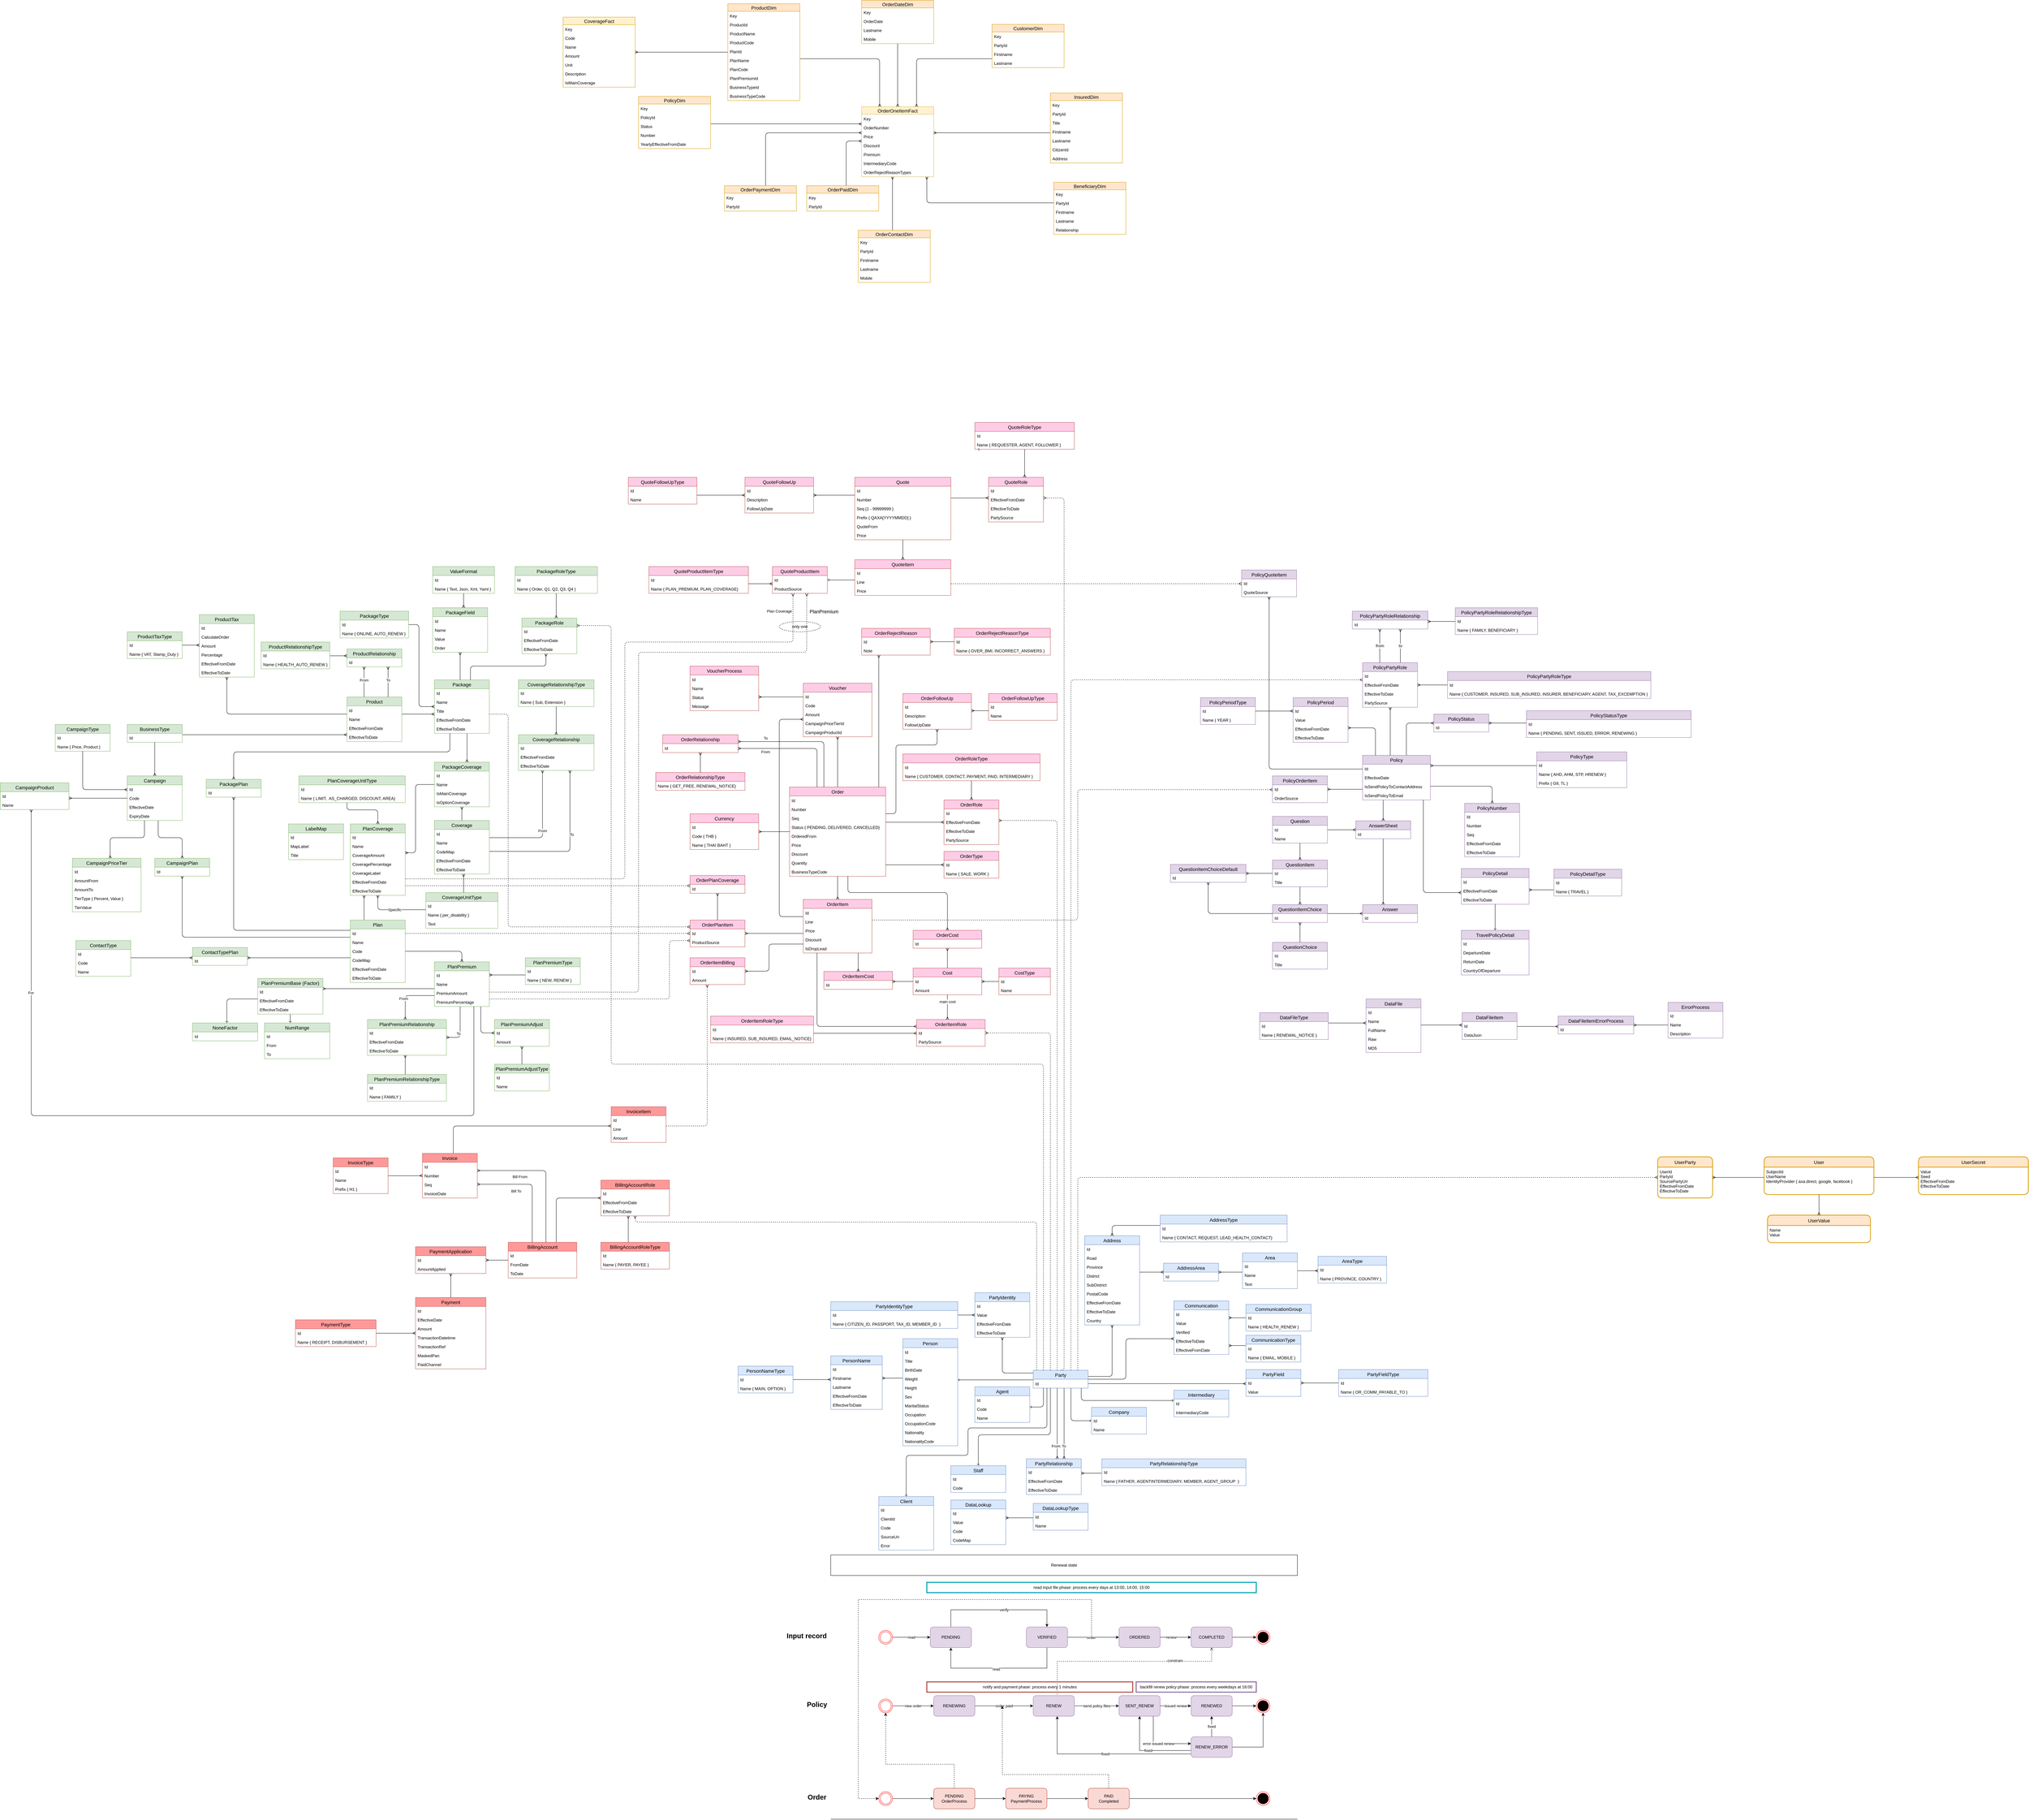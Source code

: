 <mxfile version="18.2.0" type="github">
  <diagram id="PjSpE_dmqOtsdUptbFbl" name="Page-1">
    <mxGraphModel dx="3526" dy="4127" grid="1" gridSize="10" guides="0" tooltips="1" connect="1" arrows="1" fold="1" page="1" pageScale="1" pageWidth="850" pageHeight="1100" math="0" shadow="0">
      <root>
        <mxCell id="0" />
        <mxCell id="1" parent="0" />
        <mxCell id="gXIctKyo1TDuMm2zsvnv-73" value="" style="fontSize=12;html=1;endArrow=ERmany;entryX=0.5;entryY=0;entryDx=0;entryDy=0;" parent="1" source="gXIctKyo1TDuMm2zsvnv-62" target="gXIctKyo1TDuMm2zsvnv-65" edge="1">
          <mxGeometry width="100" height="100" relative="1" as="geometry">
            <mxPoint x="1420" y="-162" as="sourcePoint" />
            <mxPoint x="1520" y="-262" as="targetPoint" />
          </mxGeometry>
        </mxCell>
        <mxCell id="gXIctKyo1TDuMm2zsvnv-95" value="" style="edgeStyle=orthogonalEdgeStyle;fontSize=12;html=1;endArrow=ERmany;" parent="1" source="gXIctKyo1TDuMm2zsvnv-62" target="gXIctKyo1TDuMm2zsvnv-91" edge="1">
          <mxGeometry width="100" height="100" relative="1" as="geometry">
            <mxPoint x="1970" y="-551" as="sourcePoint" />
            <mxPoint x="2070" y="-651" as="targetPoint" />
            <Array as="points">
              <mxPoint x="1480" y="-585" />
              <mxPoint x="1480" y="-585" />
            </Array>
          </mxGeometry>
        </mxCell>
        <mxCell id="gXIctKyo1TDuMm2zsvnv-96" value="" style="edgeStyle=orthogonalEdgeStyle;fontSize=12;html=1;endArrow=ERmany;dashed=1;" parent="1" source="gXIctKyo1TDuMm2zsvnv-101" target="gXIctKyo1TDuMm2zsvnv-91" edge="1">
          <mxGeometry width="100" height="100" relative="1" as="geometry">
            <mxPoint x="1900" y="-561" as="sourcePoint" />
            <mxPoint x="2000" y="-661" as="targetPoint" />
            <Array as="points">
              <mxPoint x="1900" y="-590" />
            </Array>
          </mxGeometry>
        </mxCell>
        <mxCell id="gXIctKyo1TDuMm2zsvnv-100" value="" style="edgeStyle=orthogonalEdgeStyle;fontSize=12;html=1;endArrow=ERmany;" parent="1" source="gXIctKyo1TDuMm2zsvnv-97" target="gXIctKyo1TDuMm2zsvnv-91" edge="1">
          <mxGeometry width="100" height="100" relative="1" as="geometry">
            <mxPoint x="1360" y="-631" as="sourcePoint" />
            <mxPoint x="1460" y="-731" as="targetPoint" />
          </mxGeometry>
        </mxCell>
        <mxCell id="gXIctKyo1TDuMm2zsvnv-125" style="edgeStyle=orthogonalEdgeStyle;rounded=1;orthogonalLoop=1;jettySize=auto;html=1;endArrow=ERmany;endFill=0;" parent="1" source="gXIctKyo1TDuMm2zsvnv-101" target="gXIctKyo1TDuMm2zsvnv-115" edge="1">
          <mxGeometry relative="1" as="geometry">
            <Array as="points">
              <mxPoint x="2060" y="1030" />
            </Array>
            <mxPoint x="2060" y="942" as="targetPoint" />
          </mxGeometry>
        </mxCell>
        <mxCell id="gXIctKyo1TDuMm2zsvnv-108" value="" style="edgeStyle=orthogonalEdgeStyle;fontSize=12;html=1;endArrow=ERone;endFill=0;" parent="1" source="gXIctKyo1TDuMm2zsvnv-101" target="gXIctKyo1TDuMm2zsvnv-85" edge="1">
          <mxGeometry width="100" height="100" relative="1" as="geometry">
            <mxPoint x="1510" y="1161" as="sourcePoint" />
            <mxPoint x="1610" y="1061" as="targetPoint" />
            <Array as="points">
              <mxPoint x="1710" y="1040" />
              <mxPoint x="1710" y="1040" />
            </Array>
          </mxGeometry>
        </mxCell>
        <mxCell id="gXIctKyo1TDuMm2zsvnv-114" value="" style="edgeStyle=orthogonalEdgeStyle;fontSize=12;html=1;endArrow=ERone;endFill=0;" parent="1" source="gXIctKyo1TDuMm2zsvnv-102" target="gXIctKyo1TDuMm2zsvnv-109" edge="1">
          <mxGeometry width="100" height="100" relative="1" as="geometry">
            <mxPoint x="2185" y="1081" as="sourcePoint" />
            <mxPoint x="2285" y="981" as="targetPoint" />
            <Array as="points">
              <mxPoint x="1940" y="1159" />
            </Array>
          </mxGeometry>
        </mxCell>
        <mxCell id="gXIctKyo1TDuMm2zsvnv-163" style="edgeStyle=orthogonalEdgeStyle;rounded=1;orthogonalLoop=1;jettySize=auto;html=1;endArrow=ERmany;endFill=0;" parent="1" source="gXIctKyo1TDuMm2zsvnv-101" target="gXIctKyo1TDuMm2zsvnv-159" edge="1">
          <mxGeometry relative="1" as="geometry">
            <Array as="points">
              <mxPoint x="1900" y="1120" />
              <mxPoint x="1900" y="1120" />
            </Array>
          </mxGeometry>
        </mxCell>
        <mxCell id="gXIctKyo1TDuMm2zsvnv-165" value="From" style="edgeLabel;html=1;align=center;verticalAlign=middle;resizable=0;points=[];" parent="gXIctKyo1TDuMm2zsvnv-163" vertex="1" connectable="0">
          <mxGeometry x="0.639" y="-4" relative="1" as="geometry">
            <mxPoint as="offset" />
          </mxGeometry>
        </mxCell>
        <mxCell id="gXIctKyo1TDuMm2zsvnv-164" style="edgeStyle=orthogonalEdgeStyle;rounded=1;orthogonalLoop=1;jettySize=auto;html=1;endArrow=ERmany;endFill=0;" parent="1" source="gXIctKyo1TDuMm2zsvnv-101" target="gXIctKyo1TDuMm2zsvnv-159" edge="1">
          <mxGeometry relative="1" as="geometry">
            <Array as="points">
              <mxPoint x="1920" y="1120" />
              <mxPoint x="1920" y="1120" />
            </Array>
          </mxGeometry>
        </mxCell>
        <mxCell id="gXIctKyo1TDuMm2zsvnv-166" value="To" style="edgeLabel;html=1;align=center;verticalAlign=middle;resizable=0;points=[];" parent="gXIctKyo1TDuMm2zsvnv-164" vertex="1" connectable="0">
          <mxGeometry x="0.639" y="-1" relative="1" as="geometry">
            <mxPoint as="offset" />
          </mxGeometry>
        </mxCell>
        <mxCell id="gXIctKyo1TDuMm2zsvnv-171" style="edgeStyle=orthogonalEdgeStyle;rounded=1;orthogonalLoop=1;jettySize=auto;html=1;endArrow=ERmany;endFill=0;" parent="1" source="gXIctKyo1TDuMm2zsvnv-167" target="gXIctKyo1TDuMm2zsvnv-159" edge="1">
          <mxGeometry relative="1" as="geometry">
            <Array as="points">
              <mxPoint x="2020" y="1312" />
              <mxPoint x="2020" y="1312" />
            </Array>
          </mxGeometry>
        </mxCell>
        <mxCell id="gXIctKyo1TDuMm2zsvnv-186" style="edgeStyle=orthogonalEdgeStyle;rounded=1;orthogonalLoop=1;jettySize=auto;html=1;endArrow=ERmany;endFill=0;" parent="1" source="gXIctKyo1TDuMm2zsvnv-182" target="gXIctKyo1TDuMm2zsvnv-175" edge="1">
          <mxGeometry relative="1" as="geometry" />
        </mxCell>
        <mxCell id="gXIctKyo1TDuMm2zsvnv-197" style="edgeStyle=orthogonalEdgeStyle;rounded=1;orthogonalLoop=1;jettySize=auto;html=1;endArrow=ERmany;endFill=0;" parent="1" source="gXIctKyo1TDuMm2zsvnv-192" target="gXIctKyo1TDuMm2zsvnv-187" edge="1">
          <mxGeometry relative="1" as="geometry">
            <mxPoint x="2850" y="-380" as="targetPoint" />
            <Array as="points">
              <mxPoint x="2850" y="-390" />
              <mxPoint x="2850" y="-390" />
            </Array>
          </mxGeometry>
        </mxCell>
        <mxCell id="_0oobIRNl8wnkdukzj8S-65" style="edgeStyle=orthogonalEdgeStyle;rounded=1;orthogonalLoop=1;jettySize=auto;html=1;endArrow=ERmany;endFill=0;" parent="1" source="gXIctKyo1TDuMm2zsvnv-101" target="_0oobIRNl8wnkdukzj8S-52" edge="1">
          <mxGeometry relative="1" as="geometry">
            <Array as="points">
              <mxPoint x="1740" y="1020" />
            </Array>
          </mxGeometry>
        </mxCell>
        <mxCell id="_0oobIRNl8wnkdukzj8S-28" style="edgeStyle=orthogonalEdgeStyle;rounded=1;orthogonalLoop=1;jettySize=auto;html=1;endArrow=ERmany;endFill=0;" parent="1" source="5tScs2i6ls9q81FOWfNb-14" target="5tScs2i6ls9q81FOWfNb-8" edge="1">
          <mxGeometry relative="1" as="geometry">
            <mxPoint x="3047.5" y="-911" as="targetPoint" />
            <mxPoint x="3177.5" y="-910" as="sourcePoint" />
            <Array as="points" />
          </mxGeometry>
        </mxCell>
        <mxCell id="_0oobIRNl8wnkdukzj8S-38" style="edgeStyle=orthogonalEdgeStyle;rounded=1;orthogonalLoop=1;jettySize=auto;html=1;endArrow=ERmany;endFill=0;" parent="1" source="gXIctKyo1TDuMm2zsvnv-62" target="_0oobIRNl8wnkdukzj8S-32" edge="1">
          <mxGeometry relative="1" as="geometry">
            <Array as="points" />
          </mxGeometry>
        </mxCell>
        <mxCell id="_0oobIRNl8wnkdukzj8S-74" style="edgeStyle=orthogonalEdgeStyle;rounded=1;orthogonalLoop=1;jettySize=auto;html=1;endArrow=ERmany;endFill=0;" parent="1" source="_0oobIRNl8wnkdukzj8S-68" target="_0oobIRNl8wnkdukzj8S-52" edge="1">
          <mxGeometry relative="1" as="geometry" />
        </mxCell>
        <mxCell id="_0oobIRNl8wnkdukzj8S-100" style="edgeStyle=orthogonalEdgeStyle;rounded=1;orthogonalLoop=1;jettySize=auto;html=1;endArrow=ERmany;endFill=0;" parent="1" source="_0oobIRNl8wnkdukzj8S-84" target="_0oobIRNl8wnkdukzj8S-96" edge="1">
          <mxGeometry relative="1" as="geometry">
            <Array as="points">
              <mxPoint x="180" y="-820" />
              <mxPoint x="180" y="-820" />
            </Array>
          </mxGeometry>
        </mxCell>
        <mxCell id="_0oobIRNl8wnkdukzj8S-91" style="edgeStyle=orthogonalEdgeStyle;rounded=1;orthogonalLoop=1;jettySize=auto;html=1;endArrow=ERmany;endFill=0;" parent="1" source="_0oobIRNl8wnkdukzj8S-80" target="_0oobIRNl8wnkdukzj8S-84" edge="1">
          <mxGeometry relative="1" as="geometry">
            <Array as="points">
              <mxPoint x="30" y="-900" />
              <mxPoint x="30" y="-900" />
            </Array>
          </mxGeometry>
        </mxCell>
        <mxCell id="_0oobIRNl8wnkdukzj8S-102" style="edgeStyle=orthogonalEdgeStyle;rounded=1;orthogonalLoop=1;jettySize=auto;html=1;endArrow=ERmany;endFill=0;" parent="1" source="_0oobIRNl8wnkdukzj8S-87" target="_0oobIRNl8wnkdukzj8S-96" edge="1">
          <mxGeometry relative="1" as="geometry" />
        </mxCell>
        <mxCell id="_0oobIRNl8wnkdukzj8S-107" style="edgeStyle=orthogonalEdgeStyle;rounded=1;orthogonalLoop=1;jettySize=auto;html=1;endArrow=ERmany;endFill=0;" parent="1" source="gXIctKyo1TDuMm2zsvnv-8" target="_0oobIRNl8wnkdukzj8S-103" edge="1">
          <mxGeometry relative="1" as="geometry">
            <Array as="points">
              <mxPoint x="-120" y="-320" />
              <mxPoint x="-120" y="-320" />
            </Array>
          </mxGeometry>
        </mxCell>
        <mxCell id="_0oobIRNl8wnkdukzj8S-117" style="edgeStyle=orthogonalEdgeStyle;rounded=1;orthogonalLoop=1;jettySize=auto;html=1;endArrow=ERmany;endFill=0;" parent="1" source="gXIctKyo1TDuMm2zsvnv-8" target="_0oobIRNl8wnkdukzj8S-109" edge="1">
          <mxGeometry relative="1" as="geometry">
            <Array as="points">
              <mxPoint x="165" y="-209" />
            </Array>
          </mxGeometry>
        </mxCell>
        <mxCell id="_0oobIRNl8wnkdukzj8S-108" style="edgeStyle=orthogonalEdgeStyle;rounded=1;orthogonalLoop=1;jettySize=auto;html=1;endArrow=ERmany;endFill=0;" parent="1" source="_0oobIRNl8wnkdukzj8S-96" target="_0oobIRNl8wnkdukzj8S-103" edge="1">
          <mxGeometry relative="1" as="geometry">
            <Array as="points">
              <mxPoint x="30" y="-695" />
              <mxPoint x="30" y="-496" />
            </Array>
          </mxGeometry>
        </mxCell>
        <mxCell id="0TQyI1X9U9wz12JWhdh1-11" value="" style="edgeStyle=orthogonalEdgeStyle;fontSize=12;html=1;endArrow=ERmany;" parent="1" source="gXIctKyo1TDuMm2zsvnv-65" target="0TQyI1X9U9wz12JWhdh1-1" edge="1">
          <mxGeometry width="100" height="100" relative="1" as="geometry">
            <mxPoint x="1270" y="-355.421" as="sourcePoint" />
            <mxPoint x="1270" y="-455.421" as="targetPoint" />
            <Array as="points">
              <mxPoint x="1100" y="-261" />
              <mxPoint x="1100" y="-261" />
            </Array>
          </mxGeometry>
        </mxCell>
        <mxCell id="0TQyI1X9U9wz12JWhdh1-13" value="" style="edgeStyle=orthogonalEdgeStyle;fontSize=12;html=1;endArrow=ERmany;dashed=1;" parent="1" source="_0oobIRNl8wnkdukzj8S-109" target="0TQyI1X9U9wz12JWhdh1-1" edge="1">
          <mxGeometry width="100" height="100" relative="1" as="geometry">
            <mxPoint x="770" y="-44" as="sourcePoint" />
            <mxPoint x="911.421" y="-144" as="targetPoint" />
            <Array as="points">
              <mxPoint x="770" y="-70" />
              <mxPoint x="770" y="-240" />
            </Array>
          </mxGeometry>
        </mxCell>
        <mxCell id="0TQyI1X9U9wz12JWhdh1-18" value="" style="edgeStyle=orthogonalEdgeStyle;fontSize=12;html=1;endArrow=ERmany;dashed=1;" parent="1" source="gXIctKyo1TDuMm2zsvnv-8" target="0TQyI1X9U9wz12JWhdh1-1" edge="1">
          <mxGeometry width="100" height="100" relative="1" as="geometry">
            <mxPoint x="690" y="-432.421" as="sourcePoint" />
            <mxPoint x="690" y="-532.421" as="targetPoint" />
            <Array as="points">
              <mxPoint x="730" y="-261" />
              <mxPoint x="730" y="-261" />
            </Array>
          </mxGeometry>
        </mxCell>
        <mxCell id="5tScs2i6ls9q81FOWfNb-12" value="" style="edgeStyle=orthogonalEdgeStyle;fontSize=12;html=1;endArrow=ERmany;" parent="1" source="5tScs2i6ls9q81FOWfNb-1" target="5tScs2i6ls9q81FOWfNb-8" edge="1">
          <mxGeometry width="100" height="100" relative="1" as="geometry">
            <mxPoint x="3090" y="-731" as="sourcePoint" />
            <mxPoint x="3190" y="-831" as="targetPoint" />
            <Array as="points">
              <mxPoint x="2870.5" y="-810" />
              <mxPoint x="2870.5" y="-810" />
            </Array>
          </mxGeometry>
        </mxCell>
        <mxCell id="5tScs2i6ls9q81FOWfNb-13" value="" style="edgeStyle=orthogonalEdgeStyle;fontSize=12;html=1;endArrow=ERmany;dashed=1;" parent="1" source="gXIctKyo1TDuMm2zsvnv-101" target="5tScs2i6ls9q81FOWfNb-8" edge="1">
          <mxGeometry width="100" height="100" relative="1" as="geometry">
            <mxPoint x="2470" y="-351" as="sourcePoint" />
            <mxPoint x="2570" y="-451" as="targetPoint" />
            <Array as="points">
              <mxPoint x="1940" y="-1000" />
            </Array>
          </mxGeometry>
        </mxCell>
        <mxCell id="5tScs2i6ls9q81FOWfNb-18" value="" style="edgeStyle=orthogonalEdgeStyle;fontSize=12;html=1;endArrow=ERmany;entryX=0;entryY=0.5;entryDx=0;entryDy=0;" parent="1" source="5tScs2i6ls9q81FOWfNb-20" target="gXIctKyo1TDuMm2zsvnv-187" edge="1">
          <mxGeometry width="100" height="100" relative="1" as="geometry">
            <mxPoint x="2667.5" y="-315" as="sourcePoint" />
            <mxPoint x="2767.5" y="-415" as="targetPoint" />
          </mxGeometry>
        </mxCell>
        <mxCell id="5tScs2i6ls9q81FOWfNb-19" value="" style="edgeStyle=orthogonalEdgeStyle;fontSize=12;html=1;endArrow=ERmany;" parent="1" source="gXIctKyo1TDuMm2zsvnv-182" target="gXIctKyo1TDuMm2zsvnv-192" edge="1">
          <mxGeometry width="100" height="100" relative="1" as="geometry">
            <mxPoint x="2657.5" y="-445" as="sourcePoint" />
            <mxPoint x="2757.5" y="-545" as="targetPoint" />
          </mxGeometry>
        </mxCell>
        <mxCell id="5tScs2i6ls9q81FOWfNb-23" value="" style="edgeStyle=orthogonalEdgeStyle;fontSize=12;html=1;endArrow=ERmany;" parent="1" source="gXIctKyo1TDuMm2zsvnv-178" target="5tScs2i6ls9q81FOWfNb-20" edge="1">
          <mxGeometry width="100" height="100" relative="1" as="geometry">
            <mxPoint x="2307.5" y="-205" as="sourcePoint" />
            <mxPoint x="2407.5" y="-305" as="targetPoint" />
          </mxGeometry>
        </mxCell>
        <mxCell id="5tScs2i6ls9q81FOWfNb-24" value="" style="edgeStyle=orthogonalEdgeStyle;fontSize=12;html=1;endArrow=ERmany;entryX=0.5;entryY=0;entryDx=0;entryDy=0;" parent="1" source="gXIctKyo1TDuMm2zsvnv-175" target="5tScs2i6ls9q81FOWfNb-20" edge="1">
          <mxGeometry width="100" height="100" relative="1" as="geometry">
            <mxPoint x="2307.5" y="-365" as="sourcePoint" />
            <mxPoint x="2407.5" y="-465" as="targetPoint" />
          </mxGeometry>
        </mxCell>
        <mxCell id="4bJShYl02M1BMANjru1z-9" value="" style="edgeStyle=orthogonalEdgeStyle;fontSize=12;html=1;endArrow=ERmany;" parent="1" source="gXIctKyo1TDuMm2zsvnv-101" target="4bJShYl02M1BMANjru1z-1" edge="1">
          <mxGeometry width="100" height="100" relative="1" as="geometry">
            <mxPoint x="2260" y="1091" as="sourcePoint" />
            <mxPoint x="2360" y="991" as="targetPoint" />
            <Array as="points">
              <mxPoint x="2100" y="1038" />
              <mxPoint x="2100" y="920" />
            </Array>
          </mxGeometry>
        </mxCell>
        <mxCell id="4bJShYl02M1BMANjru1z-10" value="" style="edgeStyle=orthogonalEdgeStyle;fontSize=12;html=1;endArrow=ERmany;" parent="1" source="4bJShYl02M1BMANjru1z-4" target="4bJShYl02M1BMANjru1z-1" edge="1">
          <mxGeometry width="100" height="100" relative="1" as="geometry">
            <mxPoint x="2530" y="781" as="sourcePoint" />
            <mxPoint x="2420" y="959" as="targetPoint" />
            <Array as="points">
              <mxPoint x="2420" y="940" />
              <mxPoint x="2420" y="940" />
            </Array>
          </mxGeometry>
        </mxCell>
        <mxCell id="4bJShYl02M1BMANjru1z-25" value="" style="edgeStyle=orthogonalEdgeStyle;fontSize=12;html=1;endArrow=ERmany;" parent="1" source="0TQyI1X9U9wz12JWhdh1-1" target="4bJShYl02M1BMANjru1z-21" edge="1">
          <mxGeometry width="100" height="100" relative="1" as="geometry">
            <mxPoint x="880" y="-81.5" as="sourcePoint" />
            <mxPoint x="980" y="-181.5" as="targetPoint" />
          </mxGeometry>
        </mxCell>
        <mxCell id="4bJShYl02M1BMANjru1z-26" value="" style="edgeStyle=orthogonalEdgeStyle;fontSize=12;html=1;endArrow=ERmany;dashed=1;" parent="1" source="_0oobIRNl8wnkdukzj8S-103" target="4bJShYl02M1BMANjru1z-21" edge="1">
          <mxGeometry width="100" height="100" relative="1" as="geometry">
            <mxPoint x="650" y="-341" as="sourcePoint" />
            <mxPoint x="750" y="-441" as="targetPoint" />
            <Array as="points">
              <mxPoint x="500" y="-400" />
              <mxPoint x="500" y="-400" />
            </Array>
          </mxGeometry>
        </mxCell>
        <mxCell id="4bJShYl02M1BMANjru1z-28" value="" style="edgeStyle=orthogonalEdgeStyle;fontSize=12;html=1;endArrow=ERmany;" parent="1" source="5tScs2i6ls9q81FOWfNb-1" target="gXIctKyo1TDuMm2zsvnv-192" edge="1">
          <mxGeometry width="100" height="100" relative="1" as="geometry">
            <mxPoint x="2520" y="-731" as="sourcePoint" />
            <mxPoint x="2620" y="-831" as="targetPoint" />
            <Array as="points">
              <mxPoint x="2850" y="-620" />
              <mxPoint x="2850" y="-620" />
            </Array>
          </mxGeometry>
        </mxCell>
        <mxCell id="4bJShYl02M1BMANjru1z-43" value="" style="edgeStyle=orthogonalEdgeStyle;fontSize=12;html=1;endArrow=ERmany;" parent="1" source="5tScs2i6ls9q81FOWfNb-1" target="4bJShYl02M1BMANjru1z-36" edge="1">
          <mxGeometry width="100" height="100" relative="1" as="geometry">
            <mxPoint x="3120" y="-521" as="sourcePoint" />
            <mxPoint x="3220" y="-621" as="targetPoint" />
            <Array as="points">
              <mxPoint x="2917.5" y="-874" />
            </Array>
          </mxGeometry>
        </mxCell>
        <mxCell id="4bJShYl02M1BMANjru1z-45" value="" style="edgeStyle=orthogonalEdgeStyle;fontSize=12;html=1;endArrow=ERmany;" parent="1" source="4bJShYl02M1BMANjru1z-40" target="4bJShYl02M1BMANjru1z-36" edge="1">
          <mxGeometry width="100" height="100" relative="1" as="geometry">
            <mxPoint x="3250" y="-477" as="sourcePoint" />
            <mxPoint x="3350" y="-577" as="targetPoint" />
            <Array as="points">
              <mxPoint x="3207.5" y="-874" />
              <mxPoint x="3207.5" y="-874" />
            </Array>
          </mxGeometry>
        </mxCell>
        <mxCell id="6ihYg4v1iRG9pjWXqvsw-2" value="" style="edgeStyle=orthogonalEdgeStyle;fontSize=12;html=1;endArrow=ERmany;endFill=0;" parent="1" source="gXIctKyo1TDuMm2zsvnv-65" target="_0oobIRNl8wnkdukzj8S-32" edge="1">
          <mxGeometry width="100" height="100" relative="1" as="geometry">
            <mxPoint x="970" y="-692" as="sourcePoint" />
            <mxPoint x="1120" y="-712" as="targetPoint" />
            <Array as="points">
              <mxPoint x="1090" y="-310" />
              <mxPoint x="1090" y="-885" />
            </Array>
          </mxGeometry>
        </mxCell>
        <mxCell id="BGuPxNFhb5wrOtqzNdvj-11" value="" style="edgeStyle=orthogonalEdgeStyle;fontSize=12;html=1;endArrow=ERone;endFill=0;" parent="1" source="BGuPxNFhb5wrOtqzNdvj-2" target="BGuPxNFhb5wrOtqzNdvj-5" edge="1">
          <mxGeometry width="100" height="100" relative="1" as="geometry">
            <mxPoint x="-510" y="-46" as="sourcePoint" />
            <mxPoint x="-410" y="-146" as="targetPoint" />
            <Array as="points">
              <mxPoint x="-315" y="-80" />
              <mxPoint x="-315" y="-80" />
            </Array>
          </mxGeometry>
        </mxCell>
        <mxCell id="BGuPxNFhb5wrOtqzNdvj-14" value="" style="edgeStyle=orthogonalEdgeStyle;fontSize=12;html=1;endArrow=ERmany;" parent="1" source="_0oobIRNl8wnkdukzj8S-109" target="BGuPxNFhb5wrOtqzNdvj-2" edge="1">
          <mxGeometry width="100" height="100" relative="1" as="geometry">
            <mxPoint x="-90" y="74" as="sourcePoint" />
            <mxPoint x="10" y="-26" as="targetPoint" />
            <Array as="points">
              <mxPoint x="30" y="-100" />
              <mxPoint x="30" y="-100" />
            </Array>
          </mxGeometry>
        </mxCell>
        <mxCell id="BGuPxNFhb5wrOtqzNdvj-24" value="" style="edgeStyle=orthogonalEdgeStyle;fontSize=12;html=1;endArrow=ERmany;entryX=1;entryY=0.5;entryDx=0;entryDy=0;" parent="1" source="gXIctKyo1TDuMm2zsvnv-85" target="BGuPxNFhb5wrOtqzNdvj-20" edge="1">
          <mxGeometry width="100" height="100" relative="1" as="geometry">
            <mxPoint x="1230" y="1351" as="sourcePoint" />
            <mxPoint x="1330" y="1251" as="targetPoint" />
            <Array as="points">
              <mxPoint x="1390" y="1035" />
              <mxPoint x="1390" y="1035" />
            </Array>
          </mxGeometry>
        </mxCell>
        <mxCell id="gXIctKyo1TDuMm2zsvnv-101" value="Party" style="swimlane;fontStyle=0;childLayout=stackLayout;horizontal=1;startSize=26;horizontalStack=0;resizeParent=1;resizeParentMax=0;resizeLast=0;collapsible=1;marginBottom=0;align=center;fontSize=14;fillColor=#dae8fc;strokeColor=#6c8ebf;" parent="1" vertex="1">
          <mxGeometry x="1830" y="1012" width="160" height="52" as="geometry" />
        </mxCell>
        <mxCell id="gXIctKyo1TDuMm2zsvnv-102" value="Id" style="text;strokeColor=none;fillColor=none;spacingLeft=4;spacingRight=4;overflow=hidden;rotatable=0;points=[[0,0.5],[1,0.5]];portConstraint=eastwest;fontSize=12;" parent="gXIctKyo1TDuMm2zsvnv-101" vertex="1">
          <mxGeometry y="26" width="160" height="26" as="geometry" />
        </mxCell>
        <mxCell id="gXIctKyo1TDuMm2zsvnv-159" value="PartyRelationship" style="swimlane;fontStyle=0;childLayout=stackLayout;horizontal=1;startSize=26;horizontalStack=0;resizeParent=1;resizeParentMax=0;resizeLast=0;collapsible=1;marginBottom=0;align=center;fontSize=14;fillColor=#dae8fc;strokeColor=#6c8ebf;" parent="1" vertex="1">
          <mxGeometry x="1810" y="1270" width="160" height="104" as="geometry" />
        </mxCell>
        <mxCell id="gXIctKyo1TDuMm2zsvnv-160" value="Id" style="text;strokeColor=none;fillColor=none;spacingLeft=4;spacingRight=4;overflow=hidden;rotatable=0;points=[[0,0.5],[1,0.5]];portConstraint=eastwest;fontSize=12;" parent="gXIctKyo1TDuMm2zsvnv-159" vertex="1">
          <mxGeometry y="26" width="160" height="26" as="geometry" />
        </mxCell>
        <mxCell id="5tScs2i6ls9q81FOWfNb-29" value="EffectiveFromDate" style="text;strokeColor=none;fillColor=none;spacingLeft=4;spacingRight=4;overflow=hidden;rotatable=0;points=[[0,0.5],[1,0.5]];portConstraint=eastwest;fontSize=12;" parent="gXIctKyo1TDuMm2zsvnv-159" vertex="1">
          <mxGeometry y="52" width="160" height="26" as="geometry" />
        </mxCell>
        <mxCell id="5tScs2i6ls9q81FOWfNb-30" value="EffectiveToDate" style="text;strokeColor=none;fillColor=none;spacingLeft=4;spacingRight=4;overflow=hidden;rotatable=0;points=[[0,0.5],[1,0.5]];portConstraint=eastwest;fontSize=12;" parent="gXIctKyo1TDuMm2zsvnv-159" vertex="1">
          <mxGeometry y="78" width="160" height="26" as="geometry" />
        </mxCell>
        <mxCell id="gXIctKyo1TDuMm2zsvnv-109" value="Company" style="swimlane;fontStyle=0;childLayout=stackLayout;horizontal=1;startSize=26;horizontalStack=0;resizeParent=1;resizeParentMax=0;resizeLast=0;collapsible=1;marginBottom=0;align=center;fontSize=14;fillColor=#dae8fc;strokeColor=#6c8ebf;" parent="1" vertex="1">
          <mxGeometry x="2000" y="1120" width="160" height="78" as="geometry" />
        </mxCell>
        <mxCell id="gXIctKyo1TDuMm2zsvnv-110" value="Id" style="text;strokeColor=none;fillColor=none;spacingLeft=4;spacingRight=4;overflow=hidden;rotatable=0;points=[[0,0.5],[1,0.5]];portConstraint=eastwest;fontSize=12;" parent="gXIctKyo1TDuMm2zsvnv-109" vertex="1">
          <mxGeometry y="26" width="160" height="26" as="geometry" />
        </mxCell>
        <mxCell id="gXIctKyo1TDuMm2zsvnv-111" value="Name" style="text;strokeColor=none;fillColor=none;spacingLeft=4;spacingRight=4;overflow=hidden;rotatable=0;points=[[0,0.5],[1,0.5]];portConstraint=eastwest;fontSize=12;" parent="gXIctKyo1TDuMm2zsvnv-109" vertex="1">
          <mxGeometry y="52" width="160" height="26" as="geometry" />
        </mxCell>
        <mxCell id="gXIctKyo1TDuMm2zsvnv-167" value="PartyRelationshipType" style="swimlane;fontStyle=0;childLayout=stackLayout;horizontal=1;startSize=26;horizontalStack=0;resizeParent=1;resizeParentMax=0;resizeLast=0;collapsible=1;marginBottom=0;align=center;fontSize=14;fillColor=#dae8fc;strokeColor=#6c8ebf;" parent="1" vertex="1">
          <mxGeometry x="2030" y="1270" width="420" height="78" as="geometry" />
        </mxCell>
        <mxCell id="gXIctKyo1TDuMm2zsvnv-168" value="Id" style="text;strokeColor=none;fillColor=none;spacingLeft=4;spacingRight=4;overflow=hidden;rotatable=0;points=[[0,0.5],[1,0.5]];portConstraint=eastwest;fontSize=12;" parent="gXIctKyo1TDuMm2zsvnv-167" vertex="1">
          <mxGeometry y="26" width="420" height="26" as="geometry" />
        </mxCell>
        <mxCell id="gXIctKyo1TDuMm2zsvnv-169" value="Name { FATHER, AGENTINTERMEDIARY, MEMBER, AGENT_GROUP  }" style="text;strokeColor=none;fillColor=none;spacingLeft=4;spacingRight=4;overflow=hidden;rotatable=0;points=[[0,0.5],[1,0.5]];portConstraint=eastwest;fontSize=12;" parent="gXIctKyo1TDuMm2zsvnv-167" vertex="1">
          <mxGeometry y="52" width="420" height="26" as="geometry" />
        </mxCell>
        <mxCell id="gXIctKyo1TDuMm2zsvnv-192" value="AnswerSheet" style="swimlane;fontStyle=0;childLayout=stackLayout;horizontal=1;startSize=26;horizontalStack=0;resizeParent=1;resizeParentMax=0;resizeLast=0;collapsible=1;marginBottom=0;align=center;fontSize=14;fillColor=#e1d5e7;strokeColor=#9673a6;" parent="1" vertex="1">
          <mxGeometry x="2770" y="-589" width="160" height="52" as="geometry" />
        </mxCell>
        <mxCell id="gXIctKyo1TDuMm2zsvnv-193" value="Id" style="text;strokeColor=none;fillColor=none;spacingLeft=4;spacingRight=4;overflow=hidden;rotatable=0;points=[[0,0.5],[1,0.5]];portConstraint=eastwest;fontSize=12;" parent="gXIctKyo1TDuMm2zsvnv-192" vertex="1">
          <mxGeometry y="26" width="160" height="26" as="geometry" />
        </mxCell>
        <mxCell id="gXIctKyo1TDuMm2zsvnv-187" value="Answer" style="swimlane;fontStyle=0;childLayout=stackLayout;horizontal=1;startSize=26;horizontalStack=0;resizeParent=1;resizeParentMax=0;resizeLast=0;collapsible=1;marginBottom=0;align=center;fontSize=14;fillColor=#e1d5e7;strokeColor=#9673a6;" parent="1" vertex="1">
          <mxGeometry x="2790" y="-345" width="160" height="52" as="geometry" />
        </mxCell>
        <mxCell id="gXIctKyo1TDuMm2zsvnv-188" value="Id" style="text;strokeColor=none;fillColor=none;spacingLeft=4;spacingRight=4;overflow=hidden;rotatable=0;points=[[0,0.5],[1,0.5]];portConstraint=eastwest;fontSize=12;" parent="gXIctKyo1TDuMm2zsvnv-187" vertex="1">
          <mxGeometry y="26" width="160" height="26" as="geometry" />
        </mxCell>
        <mxCell id="gXIctKyo1TDuMm2zsvnv-85" value="Person" style="swimlane;fontStyle=0;childLayout=stackLayout;horizontal=1;startSize=26;horizontalStack=0;resizeParent=1;resizeParentMax=0;resizeLast=0;collapsible=1;marginBottom=0;align=center;fontSize=14;fillColor=#dae8fc;strokeColor=#6c8ebf;" parent="1" vertex="1">
          <mxGeometry x="1450" y="920" width="160" height="312" as="geometry" />
        </mxCell>
        <mxCell id="gXIctKyo1TDuMm2zsvnv-86" value="Id" style="text;strokeColor=none;fillColor=none;spacingLeft=4;spacingRight=4;overflow=hidden;rotatable=0;points=[[0,0.5],[1,0.5]];portConstraint=eastwest;fontSize=12;" parent="gXIctKyo1TDuMm2zsvnv-85" vertex="1">
          <mxGeometry y="26" width="160" height="26" as="geometry" />
        </mxCell>
        <mxCell id="_0oobIRNl8wnkdukzj8S-45" value="Title" style="text;strokeColor=none;fillColor=none;spacingLeft=4;spacingRight=4;overflow=hidden;rotatable=0;points=[[0,0.5],[1,0.5]];portConstraint=eastwest;fontSize=12;" parent="gXIctKyo1TDuMm2zsvnv-85" vertex="1">
          <mxGeometry y="52" width="160" height="26" as="geometry" />
        </mxCell>
        <mxCell id="gXIctKyo1TDuMm2zsvnv-89" value="BirthDate" style="text;strokeColor=none;fillColor=none;spacingLeft=4;spacingRight=4;overflow=hidden;rotatable=0;points=[[0,0.5],[1,0.5]];portConstraint=eastwest;fontSize=12;" parent="gXIctKyo1TDuMm2zsvnv-85" vertex="1">
          <mxGeometry y="78" width="160" height="26" as="geometry" />
        </mxCell>
        <mxCell id="_0oobIRNl8wnkdukzj8S-47" value="Weight" style="text;strokeColor=none;fillColor=none;spacingLeft=4;spacingRight=4;overflow=hidden;rotatable=0;points=[[0,0.5],[1,0.5]];portConstraint=eastwest;fontSize=12;" parent="gXIctKyo1TDuMm2zsvnv-85" vertex="1">
          <mxGeometry y="104" width="160" height="26" as="geometry" />
        </mxCell>
        <mxCell id="_0oobIRNl8wnkdukzj8S-48" value="Height" style="text;strokeColor=none;fillColor=none;spacingLeft=4;spacingRight=4;overflow=hidden;rotatable=0;points=[[0,0.5],[1,0.5]];portConstraint=eastwest;fontSize=12;" parent="gXIctKyo1TDuMm2zsvnv-85" vertex="1">
          <mxGeometry y="130" width="160" height="26" as="geometry" />
        </mxCell>
        <mxCell id="_0oobIRNl8wnkdukzj8S-49" value="Sex" style="text;strokeColor=none;fillColor=none;spacingLeft=4;spacingRight=4;overflow=hidden;rotatable=0;points=[[0,0.5],[1,0.5]];portConstraint=eastwest;fontSize=12;" parent="gXIctKyo1TDuMm2zsvnv-85" vertex="1">
          <mxGeometry y="156" width="160" height="26" as="geometry" />
        </mxCell>
        <mxCell id="_0oobIRNl8wnkdukzj8S-50" value="MaritalStatus" style="text;strokeColor=none;fillColor=none;spacingLeft=4;spacingRight=4;overflow=hidden;rotatable=0;points=[[0,0.5],[1,0.5]];portConstraint=eastwest;fontSize=12;" parent="gXIctKyo1TDuMm2zsvnv-85" vertex="1">
          <mxGeometry y="182" width="160" height="26" as="geometry" />
        </mxCell>
        <mxCell id="_0oobIRNl8wnkdukzj8S-75" value="Occupation" style="text;strokeColor=none;fillColor=none;spacingLeft=4;spacingRight=4;overflow=hidden;rotatable=0;points=[[0,0.5],[1,0.5]];portConstraint=eastwest;fontSize=12;" parent="gXIctKyo1TDuMm2zsvnv-85" vertex="1">
          <mxGeometry y="208" width="160" height="26" as="geometry" />
        </mxCell>
        <mxCell id="6ihYg4v1iRG9pjWXqvsw-5" value="OccupationCode" style="text;strokeColor=none;fillColor=none;spacingLeft=4;spacingRight=4;overflow=hidden;rotatable=0;points=[[0,0.5],[1,0.5]];portConstraint=eastwest;fontSize=12;" parent="gXIctKyo1TDuMm2zsvnv-85" vertex="1">
          <mxGeometry y="234" width="160" height="26" as="geometry" />
        </mxCell>
        <mxCell id="-c_WbeDOOUsp1JcxewlJ-24" value="Nationality" style="text;strokeColor=none;fillColor=none;spacingLeft=4;spacingRight=4;overflow=hidden;rotatable=0;points=[[0,0.5],[1,0.5]];portConstraint=eastwest;fontSize=12;" parent="gXIctKyo1TDuMm2zsvnv-85" vertex="1">
          <mxGeometry y="260" width="160" height="26" as="geometry" />
        </mxCell>
        <mxCell id="-c_WbeDOOUsp1JcxewlJ-25" value="NationalityCode" style="text;strokeColor=none;fillColor=none;spacingLeft=4;spacingRight=4;overflow=hidden;rotatable=0;points=[[0,0.5],[1,0.5]];portConstraint=eastwest;fontSize=12;" parent="gXIctKyo1TDuMm2zsvnv-85" vertex="1">
          <mxGeometry y="286" width="160" height="26" as="geometry" />
        </mxCell>
        <mxCell id="BGuPxNFhb5wrOtqzNdvj-18" value="PersonName" style="swimlane;fontStyle=0;childLayout=stackLayout;horizontal=1;startSize=26;horizontalStack=0;resizeParent=1;resizeParentMax=0;resizeLast=0;collapsible=1;marginBottom=0;align=center;fontSize=14;fillColor=#dae8fc;strokeColor=#6c8ebf;" parent="1" vertex="1">
          <mxGeometry x="1240" y="970" width="150" height="156" as="geometry" />
        </mxCell>
        <mxCell id="BGuPxNFhb5wrOtqzNdvj-19" value="Id" style="text;strokeColor=none;fillColor=none;spacingLeft=4;spacingRight=4;overflow=hidden;rotatable=0;points=[[0,0.5],[1,0.5]];portConstraint=eastwest;fontSize=12;" parent="BGuPxNFhb5wrOtqzNdvj-18" vertex="1">
          <mxGeometry y="26" width="150" height="26" as="geometry" />
        </mxCell>
        <mxCell id="BGuPxNFhb5wrOtqzNdvj-20" value="Firstname" style="text;strokeColor=none;fillColor=none;spacingLeft=4;spacingRight=4;overflow=hidden;rotatable=0;points=[[0,0.5],[1,0.5]];portConstraint=eastwest;fontSize=12;" parent="BGuPxNFhb5wrOtqzNdvj-18" vertex="1">
          <mxGeometry y="52" width="150" height="26" as="geometry" />
        </mxCell>
        <mxCell id="BGuPxNFhb5wrOtqzNdvj-21" value="Lastname" style="text;strokeColor=none;fillColor=none;spacingLeft=4;spacingRight=4;overflow=hidden;rotatable=0;points=[[0,0.5],[1,0.5]];portConstraint=eastwest;fontSize=12;" parent="BGuPxNFhb5wrOtqzNdvj-18" vertex="1">
          <mxGeometry y="78" width="150" height="26" as="geometry" />
        </mxCell>
        <mxCell id="BGuPxNFhb5wrOtqzNdvj-22" value="EffectiveFromDate" style="text;strokeColor=none;fillColor=none;spacingLeft=4;spacingRight=4;overflow=hidden;rotatable=0;points=[[0,0.5],[1,0.5]];portConstraint=eastwest;fontSize=12;" parent="BGuPxNFhb5wrOtqzNdvj-18" vertex="1">
          <mxGeometry y="104" width="150" height="26" as="geometry" />
        </mxCell>
        <mxCell id="BGuPxNFhb5wrOtqzNdvj-23" value="EffectiveToDate" style="text;strokeColor=none;fillColor=none;spacingLeft=4;spacingRight=4;overflow=hidden;rotatable=0;points=[[0,0.5],[1,0.5]];portConstraint=eastwest;fontSize=12;" parent="BGuPxNFhb5wrOtqzNdvj-18" vertex="1">
          <mxGeometry y="130" width="150" height="26" as="geometry" />
        </mxCell>
        <mxCell id="4bJShYl02M1BMANjru1z-1" value="Communication" style="swimlane;fontStyle=0;childLayout=stackLayout;horizontal=1;startSize=26;horizontalStack=0;resizeParent=1;resizeParentMax=0;resizeLast=0;collapsible=1;marginBottom=0;align=center;fontSize=14;fillColor=#dae8fc;strokeColor=#6c8ebf;" parent="1" vertex="1">
          <mxGeometry x="2240" y="810" width="160" height="156" as="geometry" />
        </mxCell>
        <mxCell id="4bJShYl02M1BMANjru1z-2" value="Id" style="text;strokeColor=none;fillColor=none;spacingLeft=4;spacingRight=4;overflow=hidden;rotatable=0;points=[[0,0.5],[1,0.5]];portConstraint=eastwest;fontSize=12;" parent="4bJShYl02M1BMANjru1z-1" vertex="1">
          <mxGeometry y="26" width="160" height="26" as="geometry" />
        </mxCell>
        <mxCell id="4bJShYl02M1BMANjru1z-3" value="Value" style="text;strokeColor=none;fillColor=none;spacingLeft=4;spacingRight=4;overflow=hidden;rotatable=0;points=[[0,0.5],[1,0.5]];portConstraint=eastwest;fontSize=12;" parent="4bJShYl02M1BMANjru1z-1" vertex="1">
          <mxGeometry y="52" width="160" height="26" as="geometry" />
        </mxCell>
        <mxCell id="4bJShYl02M1BMANjru1z-7" value="Verified" style="text;strokeColor=none;fillColor=none;spacingLeft=4;spacingRight=4;overflow=hidden;rotatable=0;points=[[0,0.5],[1,0.5]];portConstraint=eastwest;fontSize=12;" parent="4bJShYl02M1BMANjru1z-1" vertex="1">
          <mxGeometry y="78" width="160" height="26" as="geometry" />
        </mxCell>
        <mxCell id="4bJShYl02M1BMANjru1z-8" value="EffectiveToDate" style="text;strokeColor=none;fillColor=none;spacingLeft=4;spacingRight=4;overflow=hidden;rotatable=0;points=[[0,0.5],[1,0.5]];portConstraint=eastwest;fontSize=12;" parent="4bJShYl02M1BMANjru1z-1" vertex="1">
          <mxGeometry y="104" width="160" height="26" as="geometry" />
        </mxCell>
        <mxCell id="3JqgHSwpwxTDcLYmTXpy-7" value="EffectiveFromDate" style="text;strokeColor=none;fillColor=none;spacingLeft=4;spacingRight=4;overflow=hidden;rotatable=0;points=[[0,0.5],[1,0.5]];portConstraint=eastwest;fontSize=12;" parent="4bJShYl02M1BMANjru1z-1" vertex="1">
          <mxGeometry y="130" width="160" height="26" as="geometry" />
        </mxCell>
        <mxCell id="4bJShYl02M1BMANjru1z-4" value="CommunicationType" style="swimlane;fontStyle=0;childLayout=stackLayout;horizontal=1;startSize=26;horizontalStack=0;resizeParent=1;resizeParentMax=0;resizeLast=0;collapsible=1;marginBottom=0;align=center;fontSize=14;fillColor=#dae8fc;strokeColor=#6c8ebf;" parent="1" vertex="1">
          <mxGeometry x="2450" y="910" width="160" height="78" as="geometry" />
        </mxCell>
        <mxCell id="4bJShYl02M1BMANjru1z-5" value="Id" style="text;strokeColor=none;fillColor=none;spacingLeft=4;spacingRight=4;overflow=hidden;rotatable=0;points=[[0,0.5],[1,0.5]];portConstraint=eastwest;fontSize=12;" parent="4bJShYl02M1BMANjru1z-4" vertex="1">
          <mxGeometry y="26" width="160" height="26" as="geometry" />
        </mxCell>
        <mxCell id="4bJShYl02M1BMANjru1z-6" value="Name { EMAIL, MOBILE }" style="text;strokeColor=none;fillColor=none;spacingLeft=4;spacingRight=4;overflow=hidden;rotatable=0;points=[[0,0.5],[1,0.5]];portConstraint=eastwest;fontSize=12;" parent="4bJShYl02M1BMANjru1z-4" vertex="1">
          <mxGeometry y="52" width="160" height="26" as="geometry" />
        </mxCell>
        <mxCell id="_0oobIRNl8wnkdukzj8S-32" value="Voucher" style="swimlane;fontStyle=0;childLayout=stackLayout;horizontal=1;startSize=26;horizontalStack=0;resizeParent=1;resizeParentMax=0;resizeLast=0;collapsible=1;marginBottom=0;align=center;fontSize=14;fillColor=#FFCCE6;strokeColor=#b85450;" parent="1" vertex="1">
          <mxGeometry x="1160" y="-990" width="200" height="156" as="geometry" />
        </mxCell>
        <mxCell id="_0oobIRNl8wnkdukzj8S-33" value="Id" style="text;strokeColor=none;fillColor=none;spacingLeft=4;spacingRight=4;overflow=hidden;rotatable=0;points=[[0,0.5],[1,0.5]];portConstraint=eastwest;fontSize=12;" parent="_0oobIRNl8wnkdukzj8S-32" vertex="1">
          <mxGeometry y="26" width="200" height="26" as="geometry" />
        </mxCell>
        <mxCell id="_0oobIRNl8wnkdukzj8S-34" value="Code" style="text;strokeColor=none;fillColor=none;spacingLeft=4;spacingRight=4;overflow=hidden;rotatable=0;points=[[0,0.5],[1,0.5]];portConstraint=eastwest;fontSize=12;" parent="_0oobIRNl8wnkdukzj8S-32" vertex="1">
          <mxGeometry y="52" width="200" height="26" as="geometry" />
        </mxCell>
        <mxCell id="_0oobIRNl8wnkdukzj8S-35" value="Amount" style="text;strokeColor=none;fillColor=none;spacingLeft=4;spacingRight=4;overflow=hidden;rotatable=0;points=[[0,0.5],[1,0.5]];portConstraint=eastwest;fontSize=12;" parent="_0oobIRNl8wnkdukzj8S-32" vertex="1">
          <mxGeometry y="78" width="200" height="26" as="geometry" />
        </mxCell>
        <mxCell id="Z9EaGIwmJvZxYu1yqxL7-20" value="CampaignPriceTierId" style="text;strokeColor=none;fillColor=none;spacingLeft=4;spacingRight=4;overflow=hidden;rotatable=0;points=[[0,0.5],[1,0.5]];portConstraint=eastwest;fontSize=12;" parent="_0oobIRNl8wnkdukzj8S-32" vertex="1">
          <mxGeometry y="104" width="200" height="26" as="geometry" />
        </mxCell>
        <mxCell id="Z9EaGIwmJvZxYu1yqxL7-21" value="CampaignProductId" style="text;strokeColor=none;fillColor=none;spacingLeft=4;spacingRight=4;overflow=hidden;rotatable=0;points=[[0,0.5],[1,0.5]];portConstraint=eastwest;fontSize=12;" parent="_0oobIRNl8wnkdukzj8S-32" vertex="1">
          <mxGeometry y="130" width="200" height="26" as="geometry" />
        </mxCell>
        <mxCell id="4bJShYl02M1BMANjru1z-21" value="OrderPlanCoverage" style="swimlane;fontStyle=0;childLayout=stackLayout;horizontal=1;startSize=26;horizontalStack=0;resizeParent=1;resizeParentMax=0;resizeLast=0;collapsible=1;marginBottom=0;align=center;fontSize=14;fillColor=#FFCCE6;strokeColor=#b85450;" parent="1" vertex="1">
          <mxGeometry x="830" y="-430" width="160" height="52" as="geometry" />
        </mxCell>
        <mxCell id="4bJShYl02M1BMANjru1z-22" value="Id" style="text;strokeColor=none;fillColor=none;spacingLeft=4;spacingRight=4;overflow=hidden;rotatable=0;points=[[0,0.5],[1,0.5]];portConstraint=eastwest;fontSize=12;" parent="4bJShYl02M1BMANjru1z-21" vertex="1">
          <mxGeometry y="26" width="160" height="26" as="geometry" />
        </mxCell>
        <mxCell id="gXIctKyo1TDuMm2zsvnv-65" value="OrderItem" style="swimlane;fontStyle=0;childLayout=stackLayout;horizontal=1;startSize=26;horizontalStack=0;resizeParent=1;resizeParentMax=0;resizeLast=0;collapsible=1;marginBottom=0;align=center;fontSize=14;fillColor=#FFCCE6;strokeColor=#b85450;" parent="1" vertex="1">
          <mxGeometry x="1160" y="-360" width="200" height="156" as="geometry" />
        </mxCell>
        <mxCell id="gXIctKyo1TDuMm2zsvnv-66" value="Id" style="text;strokeColor=none;fillColor=none;spacingLeft=4;spacingRight=4;overflow=hidden;rotatable=0;points=[[0,0.5],[1,0.5]];portConstraint=eastwest;fontSize=12;" parent="gXIctKyo1TDuMm2zsvnv-65" vertex="1">
          <mxGeometry y="26" width="200" height="26" as="geometry" />
        </mxCell>
        <mxCell id="gXIctKyo1TDuMm2zsvnv-237" value="Line" style="text;strokeColor=none;fillColor=none;spacingLeft=4;spacingRight=4;overflow=hidden;rotatable=0;points=[[0,0.5],[1,0.5]];portConstraint=eastwest;fontSize=12;" parent="gXIctKyo1TDuMm2zsvnv-65" vertex="1">
          <mxGeometry y="52" width="200" height="26" as="geometry" />
        </mxCell>
        <mxCell id="4bJShYl02M1BMANjru1z-48" value="Price" style="text;strokeColor=none;fillColor=none;spacingLeft=4;spacingRight=4;overflow=hidden;rotatable=0;points=[[0,0.5],[1,0.5]];portConstraint=eastwest;fontSize=12;" parent="gXIctKyo1TDuMm2zsvnv-65" vertex="1">
          <mxGeometry y="78" width="200" height="26" as="geometry" />
        </mxCell>
        <mxCell id="6ihYg4v1iRG9pjWXqvsw-4" value="Discount" style="text;strokeColor=none;fillColor=none;spacingLeft=4;spacingRight=4;overflow=hidden;rotatable=0;points=[[0,0.5],[1,0.5]];portConstraint=eastwest;fontSize=12;" parent="gXIctKyo1TDuMm2zsvnv-65" vertex="1">
          <mxGeometry y="104" width="200" height="26" as="geometry" />
        </mxCell>
        <mxCell id="WDwS9hlg-Zl9L9CRXzQi-96" value="IsDropLead" style="text;strokeColor=none;fillColor=none;spacingLeft=4;spacingRight=4;overflow=hidden;rotatable=0;points=[[0,0.5],[1,0.5]];portConstraint=eastwest;fontSize=12;" parent="gXIctKyo1TDuMm2zsvnv-65" vertex="1">
          <mxGeometry y="130" width="200" height="26" as="geometry" />
        </mxCell>
        <mxCell id="gXIctKyo1TDuMm2zsvnv-182" value="Question" style="swimlane;fontStyle=0;childLayout=stackLayout;horizontal=1;startSize=26;horizontalStack=0;resizeParent=1;resizeParentMax=0;resizeLast=0;collapsible=1;marginBottom=0;align=center;fontSize=14;fillColor=#e1d5e7;strokeColor=#9673a6;" parent="1" vertex="1">
          <mxGeometry x="2527.5" y="-602" width="160" height="78" as="geometry" />
        </mxCell>
        <mxCell id="gXIctKyo1TDuMm2zsvnv-183" value="Id" style="text;strokeColor=none;fillColor=none;spacingLeft=4;spacingRight=4;overflow=hidden;rotatable=0;points=[[0,0.5],[1,0.5]];portConstraint=eastwest;fontSize=12;" parent="gXIctKyo1TDuMm2zsvnv-182" vertex="1">
          <mxGeometry y="26" width="160" height="26" as="geometry" />
        </mxCell>
        <mxCell id="gXIctKyo1TDuMm2zsvnv-184" value="Name" style="text;strokeColor=none;fillColor=none;spacingLeft=4;spacingRight=4;overflow=hidden;rotatable=0;points=[[0,0.5],[1,0.5]];portConstraint=eastwest;fontSize=12;" parent="gXIctKyo1TDuMm2zsvnv-182" vertex="1">
          <mxGeometry y="52" width="160" height="26" as="geometry" />
        </mxCell>
        <mxCell id="gXIctKyo1TDuMm2zsvnv-175" value="QuestionItem" style="swimlane;fontStyle=0;childLayout=stackLayout;horizontal=1;startSize=26;horizontalStack=0;resizeParent=1;resizeParentMax=0;resizeLast=0;collapsible=1;marginBottom=0;align=center;fontSize=14;fillColor=#e1d5e7;strokeColor=#9673a6;" parent="1" vertex="1">
          <mxGeometry x="2527.5" y="-475" width="160" height="78" as="geometry" />
        </mxCell>
        <mxCell id="gXIctKyo1TDuMm2zsvnv-176" value="Id" style="text;strokeColor=none;fillColor=none;spacingLeft=4;spacingRight=4;overflow=hidden;rotatable=0;points=[[0,0.5],[1,0.5]];portConstraint=eastwest;fontSize=12;" parent="gXIctKyo1TDuMm2zsvnv-175" vertex="1">
          <mxGeometry y="26" width="160" height="26" as="geometry" />
        </mxCell>
        <mxCell id="gXIctKyo1TDuMm2zsvnv-177" value="Title" style="text;strokeColor=none;fillColor=none;spacingLeft=4;spacingRight=4;overflow=hidden;rotatable=0;points=[[0,0.5],[1,0.5]];portConstraint=eastwest;fontSize=12;" parent="gXIctKyo1TDuMm2zsvnv-175" vertex="1">
          <mxGeometry y="52" width="160" height="26" as="geometry" />
        </mxCell>
        <mxCell id="5tScs2i6ls9q81FOWfNb-20" value="QuestionItemChoice" style="swimlane;fontStyle=0;childLayout=stackLayout;horizontal=1;startSize=26;horizontalStack=0;resizeParent=1;resizeParentMax=0;resizeLast=0;collapsible=1;marginBottom=0;align=center;fontSize=14;fillColor=#e1d5e7;strokeColor=#9673a6;" parent="1" vertex="1">
          <mxGeometry x="2527.5" y="-345" width="160" height="52" as="geometry" />
        </mxCell>
        <mxCell id="5tScs2i6ls9q81FOWfNb-21" value="Id" style="text;strokeColor=none;fillColor=none;spacingLeft=4;spacingRight=4;overflow=hidden;rotatable=0;points=[[0,0.5],[1,0.5]];portConstraint=eastwest;fontSize=12;" parent="5tScs2i6ls9q81FOWfNb-20" vertex="1">
          <mxGeometry y="26" width="160" height="26" as="geometry" />
        </mxCell>
        <mxCell id="gXIctKyo1TDuMm2zsvnv-178" value="QuestionChoice" style="swimlane;fontStyle=0;childLayout=stackLayout;horizontal=1;startSize=26;horizontalStack=0;resizeParent=1;resizeParentMax=0;resizeLast=0;collapsible=1;marginBottom=0;align=center;fontSize=14;fillColor=#e1d5e7;strokeColor=#9673a6;" parent="1" vertex="1">
          <mxGeometry x="2527.5" y="-235" width="160" height="78" as="geometry" />
        </mxCell>
        <mxCell id="gXIctKyo1TDuMm2zsvnv-179" value="Id" style="text;strokeColor=none;fillColor=none;spacingLeft=4;spacingRight=4;overflow=hidden;rotatable=0;points=[[0,0.5],[1,0.5]];portConstraint=eastwest;fontSize=12;" parent="gXIctKyo1TDuMm2zsvnv-178" vertex="1">
          <mxGeometry y="26" width="160" height="26" as="geometry" />
        </mxCell>
        <mxCell id="gXIctKyo1TDuMm2zsvnv-180" value="Title" style="text;strokeColor=none;fillColor=none;spacingLeft=4;spacingRight=4;overflow=hidden;rotatable=0;points=[[0,0.5],[1,0.5]];portConstraint=eastwest;fontSize=12;" parent="gXIctKyo1TDuMm2zsvnv-178" vertex="1">
          <mxGeometry y="52" width="160" height="26" as="geometry" />
        </mxCell>
        <mxCell id="ImBsleZGgYlZifHgSxJx-4" value="" style="edgeStyle=orthogonalEdgeStyle;fontSize=12;html=1;endArrow=ERmany;" parent="1" source="gXIctKyo1TDuMm2zsvnv-175" target="ImBsleZGgYlZifHgSxJx-1" edge="1">
          <mxGeometry width="100" height="100" relative="1" as="geometry">
            <mxPoint x="2297.5" y="-240" as="sourcePoint" />
            <mxPoint x="2397.5" y="-340" as="targetPoint" />
          </mxGeometry>
        </mxCell>
        <mxCell id="ImBsleZGgYlZifHgSxJx-5" value="" style="edgeStyle=orthogonalEdgeStyle;fontSize=12;html=1;endArrow=ERmany;" parent="1" source="5tScs2i6ls9q81FOWfNb-20" target="ImBsleZGgYlZifHgSxJx-1" edge="1">
          <mxGeometry width="100" height="100" relative="1" as="geometry">
            <mxPoint x="2317.5" y="-210" as="sourcePoint" />
            <mxPoint x="2417.5" y="-310" as="targetPoint" />
          </mxGeometry>
        </mxCell>
        <mxCell id="ImBsleZGgYlZifHgSxJx-1" value="QuestionItemChoiceDefault" style="swimlane;fontStyle=0;childLayout=stackLayout;horizontal=1;startSize=26;horizontalStack=0;resizeParent=1;resizeParentMax=0;resizeLast=0;collapsible=1;marginBottom=0;align=center;fontSize=14;fillColor=#e1d5e7;strokeColor=#9673a6;" parent="1" vertex="1">
          <mxGeometry x="2230" y="-462" width="220" height="52" as="geometry" />
        </mxCell>
        <mxCell id="ImBsleZGgYlZifHgSxJx-2" value="Id" style="text;strokeColor=none;fillColor=none;spacingLeft=4;spacingRight=4;overflow=hidden;rotatable=0;points=[[0,0.5],[1,0.5]];portConstraint=eastwest;fontSize=12;" parent="ImBsleZGgYlZifHgSxJx-1" vertex="1">
          <mxGeometry y="26" width="220" height="26" as="geometry" />
        </mxCell>
        <mxCell id="zbo5BHDHcFBrp6IUXttY-7" value="" style="edgeStyle=orthogonalEdgeStyle;fontSize=12;html=1;endArrow=ERmany;" parent="1" source="zbo5BHDHcFBrp6IUXttY-4" target="_0oobIRNl8wnkdukzj8S-80" edge="1">
          <mxGeometry width="100" height="100" relative="1" as="geometry">
            <mxPoint x="-310" y="-905" as="sourcePoint" />
            <mxPoint x="-210" y="-1005" as="targetPoint" />
            <Array as="points">
              <mxPoint x="-390" y="-840" />
              <mxPoint x="-390" y="-840" />
            </Array>
          </mxGeometry>
        </mxCell>
        <mxCell id="zbo5BHDHcFBrp6IUXttY-20" value="" style="edgeStyle=orthogonalEdgeStyle;fontSize=12;html=1;endArrow=ERmany;entryX=0.5;entryY=0;entryDx=0;entryDy=0;" parent="1" source="zbo5BHDHcFBrp6IUXttY-1" target="zbo5BHDHcFBrp6IUXttY-15" edge="1">
          <mxGeometry width="100" height="100" relative="1" as="geometry">
            <mxPoint x="-420" y="-515" as="sourcePoint" />
            <mxPoint x="-320" y="-615" as="targetPoint" />
            <Array as="points">
              <mxPoint x="-720" y="-540" />
              <mxPoint x="-650" y="-540" />
            </Array>
          </mxGeometry>
        </mxCell>
        <mxCell id="zbo5BHDHcFBrp6IUXttY-21" value="" style="edgeStyle=orthogonalEdgeStyle;fontSize=12;html=1;endArrow=ERmany;" parent="1" source="gXIctKyo1TDuMm2zsvnv-8" target="zbo5BHDHcFBrp6IUXttY-15" edge="1">
          <mxGeometry width="100" height="100" relative="1" as="geometry">
            <mxPoint x="-190" y="-535" as="sourcePoint" />
            <mxPoint x="-90" y="-635" as="targetPoint" />
            <Array as="points">
              <mxPoint x="-650" y="-250" />
            </Array>
          </mxGeometry>
        </mxCell>
        <mxCell id="zbo5BHDHcFBrp6IUXttY-37" value="" style="edgeStyle=orthogonalEdgeStyle;fontSize=12;html=1;endArrow=ERmany;" parent="1" source="zbo5BHDHcFBrp6IUXttY-1" target="zbo5BHDHcFBrp6IUXttY-31" edge="1">
          <mxGeometry width="100" height="100" relative="1" as="geometry">
            <mxPoint x="-960" y="5" as="sourcePoint" />
            <mxPoint x="-860" y="-95" as="targetPoint" />
            <Array as="points">
              <mxPoint x="-760" y="-540" />
              <mxPoint x="-860" y="-540" />
            </Array>
          </mxGeometry>
        </mxCell>
        <mxCell id="gXIctKyo1TDuMm2zsvnv-115" value="Address" style="swimlane;fontStyle=0;childLayout=stackLayout;horizontal=1;startSize=26;horizontalStack=0;resizeParent=1;resizeParentMax=0;resizeLast=0;collapsible=1;marginBottom=0;align=center;fontSize=14;fillColor=#dae8fc;strokeColor=#6c8ebf;" parent="1" vertex="1">
          <mxGeometry x="1980" y="620" width="160" height="260" as="geometry" />
        </mxCell>
        <mxCell id="gXIctKyo1TDuMm2zsvnv-116" value="Id" style="text;strokeColor=none;fillColor=none;spacingLeft=4;spacingRight=4;overflow=hidden;rotatable=0;points=[[0,0.5],[1,0.5]];portConstraint=eastwest;fontSize=12;" parent="gXIctKyo1TDuMm2zsvnv-115" vertex="1">
          <mxGeometry y="26" width="160" height="26" as="geometry" />
        </mxCell>
        <mxCell id="gXIctKyo1TDuMm2zsvnv-126" value="Road" style="text;strokeColor=none;fillColor=none;spacingLeft=4;spacingRight=4;overflow=hidden;rotatable=0;points=[[0,0.5],[1,0.5]];portConstraint=eastwest;fontSize=12;" parent="gXIctKyo1TDuMm2zsvnv-115" vertex="1">
          <mxGeometry y="52" width="160" height="26" as="geometry" />
        </mxCell>
        <mxCell id="gXIctKyo1TDuMm2zsvnv-128" value="Province" style="text;strokeColor=none;fillColor=none;spacingLeft=4;spacingRight=4;overflow=hidden;rotatable=0;points=[[0,0.5],[1,0.5]];portConstraint=eastwest;fontSize=12;" parent="gXIctKyo1TDuMm2zsvnv-115" vertex="1">
          <mxGeometry y="78" width="160" height="26" as="geometry" />
        </mxCell>
        <mxCell id="gXIctKyo1TDuMm2zsvnv-127" value="District" style="text;strokeColor=none;fillColor=none;spacingLeft=4;spacingRight=4;overflow=hidden;rotatable=0;points=[[0,0.5],[1,0.5]];portConstraint=eastwest;fontSize=12;" parent="gXIctKyo1TDuMm2zsvnv-115" vertex="1">
          <mxGeometry y="104" width="160" height="26" as="geometry" />
        </mxCell>
        <mxCell id="_0oobIRNl8wnkdukzj8S-76" value="SubDistrict" style="text;strokeColor=none;fillColor=none;spacingLeft=4;spacingRight=4;overflow=hidden;rotatable=0;points=[[0,0.5],[1,0.5]];portConstraint=eastwest;fontSize=12;" parent="gXIctKyo1TDuMm2zsvnv-115" vertex="1">
          <mxGeometry y="130" width="160" height="26" as="geometry" />
        </mxCell>
        <mxCell id="4bJShYl02M1BMANjru1z-11" value="PostalCode" style="text;strokeColor=none;fillColor=none;spacingLeft=4;spacingRight=4;overflow=hidden;rotatable=0;points=[[0,0.5],[1,0.5]];portConstraint=eastwest;fontSize=12;" parent="gXIctKyo1TDuMm2zsvnv-115" vertex="1">
          <mxGeometry y="156" width="160" height="26" as="geometry" />
        </mxCell>
        <mxCell id="_0oobIRNl8wnkdukzj8S-77" value="EffectiveFromDate" style="text;strokeColor=none;fillColor=none;spacingLeft=4;spacingRight=4;overflow=hidden;rotatable=0;points=[[0,0.5],[1,0.5]];portConstraint=eastwest;fontSize=12;" parent="gXIctKyo1TDuMm2zsvnv-115" vertex="1">
          <mxGeometry y="182" width="160" height="26" as="geometry" />
        </mxCell>
        <mxCell id="4bJShYl02M1BMANjru1z-12" value="EffectiveToDate" style="text;strokeColor=none;fillColor=none;spacingLeft=4;spacingRight=4;overflow=hidden;rotatable=0;points=[[0,0.5],[1,0.5]];portConstraint=eastwest;fontSize=12;" parent="gXIctKyo1TDuMm2zsvnv-115" vertex="1">
          <mxGeometry y="208" width="160" height="26" as="geometry" />
        </mxCell>
        <mxCell id="DlnjQZaM-gl7CG9gR7PO-24" value="Country" style="text;strokeColor=none;fillColor=none;spacingLeft=4;spacingRight=4;overflow=hidden;rotatable=0;points=[[0,0.5],[1,0.5]];portConstraint=eastwest;fontSize=12;" parent="gXIctKyo1TDuMm2zsvnv-115" vertex="1">
          <mxGeometry y="234" width="160" height="26" as="geometry" />
        </mxCell>
        <mxCell id="gXIctKyo1TDuMm2zsvnv-120" value="AddressArea" style="swimlane;fontStyle=0;childLayout=stackLayout;horizontal=1;startSize=26;horizontalStack=0;resizeParent=1;resizeParentMax=0;resizeLast=0;collapsible=1;marginBottom=0;align=center;fontSize=14;fillColor=#dae8fc;strokeColor=#6c8ebf;" parent="1" vertex="1">
          <mxGeometry x="2210" y="700" width="160" height="52" as="geometry" />
        </mxCell>
        <mxCell id="gXIctKyo1TDuMm2zsvnv-121" value="Id" style="text;strokeColor=none;fillColor=none;spacingLeft=4;spacingRight=4;overflow=hidden;rotatable=0;points=[[0,0.5],[1,0.5]];portConstraint=eastwest;fontSize=12;" parent="gXIctKyo1TDuMm2zsvnv-120" vertex="1">
          <mxGeometry y="26" width="160" height="26" as="geometry" />
        </mxCell>
        <mxCell id="_0oobIRNl8wnkdukzj8S-52" value="PartyIdentity" style="swimlane;fontStyle=0;childLayout=stackLayout;horizontal=1;startSize=26;horizontalStack=0;resizeParent=1;resizeParentMax=0;resizeLast=0;collapsible=1;marginBottom=0;align=center;fontSize=14;fillColor=#dae8fc;strokeColor=#6c8ebf;" parent="1" vertex="1">
          <mxGeometry x="1660" y="786" width="160" height="130" as="geometry" />
        </mxCell>
        <mxCell id="_0oobIRNl8wnkdukzj8S-53" value="Id" style="text;strokeColor=none;fillColor=none;spacingLeft=4;spacingRight=4;overflow=hidden;rotatable=0;points=[[0,0.5],[1,0.5]];portConstraint=eastwest;fontSize=12;" parent="_0oobIRNl8wnkdukzj8S-52" vertex="1">
          <mxGeometry y="26" width="160" height="26" as="geometry" />
        </mxCell>
        <mxCell id="_0oobIRNl8wnkdukzj8S-54" value="Value" style="text;strokeColor=none;fillColor=none;spacingLeft=4;spacingRight=4;overflow=hidden;rotatable=0;points=[[0,0.5],[1,0.5]];portConstraint=eastwest;fontSize=12;" parent="_0oobIRNl8wnkdukzj8S-52" vertex="1">
          <mxGeometry y="52" width="160" height="26" as="geometry" />
        </mxCell>
        <mxCell id="_0oobIRNl8wnkdukzj8S-66" value="EffectiveFromDate" style="text;strokeColor=none;fillColor=none;spacingLeft=4;spacingRight=4;overflow=hidden;rotatable=0;points=[[0,0.5],[1,0.5]];portConstraint=eastwest;fontSize=12;" parent="_0oobIRNl8wnkdukzj8S-52" vertex="1">
          <mxGeometry y="78" width="160" height="26" as="geometry" />
        </mxCell>
        <mxCell id="_0oobIRNl8wnkdukzj8S-67" value="EffectiveToDate" style="text;strokeColor=none;fillColor=none;spacingLeft=4;spacingRight=4;overflow=hidden;rotatable=0;points=[[0,0.5],[1,0.5]];portConstraint=eastwest;fontSize=12;" parent="_0oobIRNl8wnkdukzj8S-52" vertex="1">
          <mxGeometry y="104" width="160" height="26" as="geometry" />
        </mxCell>
        <mxCell id="_0oobIRNl8wnkdukzj8S-68" value="PartyIdentityType" style="swimlane;fontStyle=0;childLayout=stackLayout;horizontal=1;startSize=26;horizontalStack=0;resizeParent=1;resizeParentMax=0;resizeLast=0;collapsible=1;marginBottom=0;align=center;fontSize=14;fillColor=#dae8fc;strokeColor=#6c8ebf;" parent="1" vertex="1">
          <mxGeometry x="1240" y="812" width="370" height="78" as="geometry" />
        </mxCell>
        <mxCell id="_0oobIRNl8wnkdukzj8S-69" value="Id" style="text;strokeColor=none;fillColor=none;spacingLeft=4;spacingRight=4;overflow=hidden;rotatable=0;points=[[0,0.5],[1,0.5]];portConstraint=eastwest;fontSize=12;" parent="_0oobIRNl8wnkdukzj8S-68" vertex="1">
          <mxGeometry y="26" width="370" height="26" as="geometry" />
        </mxCell>
        <mxCell id="_0oobIRNl8wnkdukzj8S-70" value="Name { CITIZEN_ID, PASSPORT, TAX_ID, MEMBER_ID  }" style="text;strokeColor=none;fillColor=none;spacingLeft=4;spacingRight=4;overflow=hidden;rotatable=0;points=[[0,0.5],[1,0.5]];portConstraint=eastwest;fontSize=12;" parent="_0oobIRNl8wnkdukzj8S-68" vertex="1">
          <mxGeometry y="52" width="370" height="26" as="geometry" />
        </mxCell>
        <mxCell id="THhi0MXmiFV5PUiAw02N-2" value="" style="edgeStyle=orthogonalEdgeStyle;fontSize=12;html=1;endArrow=ERmany;dashed=1;" parent="1" source="gXIctKyo1TDuMm2zsvnv-65" target="THhi0MXmiFV5PUiAw02N-4" edge="1">
          <mxGeometry width="100" height="100" relative="1" as="geometry">
            <mxPoint x="2090" y="-740" as="sourcePoint" />
            <mxPoint x="2290" y="-740" as="targetPoint" />
            <Array as="points">
              <mxPoint x="1960" y="-300" />
              <mxPoint x="1960" y="-680" />
            </Array>
          </mxGeometry>
        </mxCell>
        <mxCell id="5tScs2i6ls9q81FOWfNb-1" value="Policy" style="swimlane;fontStyle=0;childLayout=stackLayout;horizontal=1;startSize=26;horizontalStack=0;resizeParent=1;resizeParentMax=0;resizeLast=0;collapsible=1;marginBottom=0;align=center;fontSize=14;fillColor=#e1d5e7;strokeColor=#9673a6;" parent="1" vertex="1">
          <mxGeometry x="2790" y="-780" width="197.5" height="130" as="geometry" />
        </mxCell>
        <mxCell id="5tScs2i6ls9q81FOWfNb-2" value="Id" style="text;strokeColor=none;fillColor=none;spacingLeft=4;spacingRight=4;overflow=hidden;rotatable=0;points=[[0,0.5],[1,0.5]];portConstraint=eastwest;fontSize=12;" parent="5tScs2i6ls9q81FOWfNb-1" vertex="1">
          <mxGeometry y="26" width="197.5" height="26" as="geometry" />
        </mxCell>
        <mxCell id="4bJShYl02M1BMANjru1z-29" value="EffectiveDate" style="text;strokeColor=none;fillColor=none;spacingLeft=4;spacingRight=4;overflow=hidden;rotatable=0;points=[[0,0.5],[1,0.5]];portConstraint=eastwest;fontSize=12;" parent="5tScs2i6ls9q81FOWfNb-1" vertex="1">
          <mxGeometry y="52" width="197.5" height="26" as="geometry" />
        </mxCell>
        <mxCell id="WDwS9hlg-Zl9L9CRXzQi-77" value="IsSendPolicyToContactAddress" style="text;strokeColor=none;fillColor=none;spacingLeft=4;spacingRight=4;overflow=hidden;rotatable=0;points=[[0,0.5],[1,0.5]];portConstraint=eastwest;fontSize=12;" parent="5tScs2i6ls9q81FOWfNb-1" vertex="1">
          <mxGeometry y="78" width="197.5" height="26" as="geometry" />
        </mxCell>
        <mxCell id="G-Gnt0w_Gf6ynv7nUuV1-5" value="IsSendPolicyToEmail" style="text;strokeColor=none;fillColor=none;spacingLeft=4;spacingRight=4;overflow=hidden;rotatable=0;points=[[0,0.5],[1,0.5]];portConstraint=eastwest;fontSize=12;" parent="5tScs2i6ls9q81FOWfNb-1" vertex="1">
          <mxGeometry y="104" width="197.5" height="26" as="geometry" />
        </mxCell>
        <mxCell id="THhi0MXmiFV5PUiAw02N-9" value="" style="edgeStyle=orthogonalEdgeStyle;fontSize=12;html=1;endArrow=ERmany;" parent="1" source="5tScs2i6ls9q81FOWfNb-1" target="THhi0MXmiFV5PUiAw02N-4" edge="1">
          <mxGeometry width="100" height="100" relative="1" as="geometry">
            <mxPoint x="2557.5" y="-720" as="sourcePoint" />
            <mxPoint x="2657.5" y="-820" as="targetPoint" />
            <Array as="points">
              <mxPoint x="2757.5" y="-681" />
              <mxPoint x="2757.5" y="-681" />
            </Array>
          </mxGeometry>
        </mxCell>
        <mxCell id="THhi0MXmiFV5PUiAw02N-13" value="" style="edgeStyle=orthogonalEdgeStyle;fontSize=12;html=1;endArrow=ERmany;" parent="1" source="zbo5BHDHcFBrp6IUXttY-4" target="zbo5BHDHcFBrp6IUXttY-1" edge="1">
          <mxGeometry width="100" height="100" relative="1" as="geometry">
            <mxPoint x="-630" y="-685" as="sourcePoint" />
            <mxPoint x="-530" y="-785" as="targetPoint" />
            <Array as="points">
              <mxPoint x="-730" y="-780" />
              <mxPoint x="-730" y="-780" />
            </Array>
          </mxGeometry>
        </mxCell>
        <mxCell id="THhi0MXmiFV5PUiAw02N-17" value="" style="edgeStyle=orthogonalEdgeStyle;fontSize=12;html=1;endArrow=ERone;endFill=1;" parent="1" source="gXIctKyo1TDuMm2zsvnv-101" target="THhi0MXmiFV5PUiAw02N-14" edge="1">
          <mxGeometry width="100" height="100" relative="1" as="geometry">
            <mxPoint x="1540" y="1440" as="sourcePoint" />
            <mxPoint x="1640" y="1340" as="targetPoint" />
            <Array as="points">
              <mxPoint x="1860" y="1119" />
            </Array>
          </mxGeometry>
        </mxCell>
        <mxCell id="gXIctKyo1TDuMm2zsvnv-62" value="Order" style="swimlane;fontStyle=0;childLayout=stackLayout;horizontal=1;startSize=26;horizontalStack=0;resizeParent=1;resizeParentMax=0;resizeLast=0;collapsible=1;marginBottom=0;align=center;fontSize=14;fillColor=#FFCCE6;strokeColor=#b85450;" parent="1" vertex="1">
          <mxGeometry x="1120" y="-687.5" width="280" height="260" as="geometry" />
        </mxCell>
        <mxCell id="gXIctKyo1TDuMm2zsvnv-63" value="Id" style="text;strokeColor=none;fillColor=none;spacingLeft=4;spacingRight=4;overflow=hidden;rotatable=0;points=[[0,0.5],[1,0.5]];portConstraint=eastwest;fontSize=12;" parent="gXIctKyo1TDuMm2zsvnv-62" vertex="1">
          <mxGeometry y="26" width="280" height="26" as="geometry" />
        </mxCell>
        <mxCell id="THhi0MXmiFV5PUiAw02N-10" value="Number" style="text;strokeColor=none;fillColor=none;spacingLeft=4;spacingRight=4;overflow=hidden;rotatable=0;points=[[0,0.5],[1,0.5]];portConstraint=eastwest;fontSize=12;" parent="gXIctKyo1TDuMm2zsvnv-62" vertex="1">
          <mxGeometry y="52" width="280" height="26" as="geometry" />
        </mxCell>
        <mxCell id="4bJShYl02M1BMANjru1z-47" value="Seq" style="text;strokeColor=none;fillColor=none;spacingLeft=4;spacingRight=4;overflow=hidden;rotatable=0;points=[[0,0.5],[1,0.5]];portConstraint=eastwest;fontSize=12;" parent="gXIctKyo1TDuMm2zsvnv-62" vertex="1">
          <mxGeometry y="78" width="280" height="26" as="geometry" />
        </mxCell>
        <mxCell id="gXIctKyo1TDuMm2zsvnv-68" value="Status { PENDING, DELIVERED, CANCELLED}" style="text;strokeColor=none;fillColor=none;spacingLeft=4;spacingRight=4;overflow=hidden;rotatable=0;points=[[0,0.5],[1,0.5]];portConstraint=eastwest;fontSize=12;" parent="gXIctKyo1TDuMm2zsvnv-62" vertex="1">
          <mxGeometry y="104" width="280" height="26" as="geometry" />
        </mxCell>
        <mxCell id="_0oobIRNl8wnkdukzj8S-18" value="OrderedFrom" style="text;strokeColor=none;fillColor=none;spacingLeft=4;spacingRight=4;overflow=hidden;rotatable=0;points=[[0,0.5],[1,0.5]];portConstraint=eastwest;fontSize=12;" parent="gXIctKyo1TDuMm2zsvnv-62" vertex="1">
          <mxGeometry y="130" width="280" height="26" as="geometry" />
        </mxCell>
        <mxCell id="_0oobIRNl8wnkdukzj8S-19" value="Price" style="text;strokeColor=none;fillColor=none;spacingLeft=4;spacingRight=4;overflow=hidden;rotatable=0;points=[[0,0.5],[1,0.5]];portConstraint=eastwest;fontSize=12;" parent="gXIctKyo1TDuMm2zsvnv-62" vertex="1">
          <mxGeometry y="156" width="280" height="26" as="geometry" />
        </mxCell>
        <mxCell id="6ihYg4v1iRG9pjWXqvsw-3" value="Discount" style="text;strokeColor=none;fillColor=none;spacingLeft=4;spacingRight=4;overflow=hidden;rotatable=0;points=[[0,0.5],[1,0.5]];portConstraint=eastwest;fontSize=12;" parent="gXIctKyo1TDuMm2zsvnv-62" vertex="1">
          <mxGeometry y="182" width="280" height="26" as="geometry" />
        </mxCell>
        <mxCell id="4bJShYl02M1BMANjru1z-16" value="Quantity" style="text;strokeColor=none;fillColor=none;spacingLeft=4;spacingRight=4;overflow=hidden;rotatable=0;points=[[0,0.5],[1,0.5]];portConstraint=eastwest;fontSize=12;" parent="gXIctKyo1TDuMm2zsvnv-62" vertex="1">
          <mxGeometry y="208" width="280" height="26" as="geometry" />
        </mxCell>
        <mxCell id="THhi0MXmiFV5PUiAw02N-20" value="BusinessTypeCode" style="text;strokeColor=none;fillColor=none;spacingLeft=4;spacingRight=4;overflow=hidden;rotatable=0;points=[[0,0.5],[1,0.5]];portConstraint=eastwest;fontSize=12;" parent="gXIctKyo1TDuMm2zsvnv-62" vertex="1">
          <mxGeometry y="234" width="280" height="26" as="geometry" />
        </mxCell>
        <mxCell id="gXIctKyo1TDuMm2zsvnv-91" value="OrderRole" style="swimlane;fontStyle=0;childLayout=stackLayout;horizontal=1;startSize=26;horizontalStack=0;resizeParent=1;resizeParentMax=0;resizeLast=0;collapsible=1;marginBottom=0;align=center;fontSize=14;fillColor=#FFCCE6;strokeColor=#b85450;" parent="1" vertex="1">
          <mxGeometry x="1570" y="-650" width="160" height="130" as="geometry" />
        </mxCell>
        <mxCell id="gXIctKyo1TDuMm2zsvnv-92" value="Id" style="text;strokeColor=none;fillColor=none;spacingLeft=4;spacingRight=4;overflow=hidden;rotatable=0;points=[[0,0.5],[1,0.5]];portConstraint=eastwest;fontSize=12;" parent="gXIctKyo1TDuMm2zsvnv-91" vertex="1">
          <mxGeometry y="26" width="160" height="26" as="geometry" />
        </mxCell>
        <mxCell id="gXIctKyo1TDuMm2zsvnv-131" value="EffectiveFromDate" style="text;strokeColor=none;fillColor=none;spacingLeft=4;spacingRight=4;overflow=hidden;rotatable=0;points=[[0,0.5],[1,0.5]];portConstraint=eastwest;fontSize=12;" parent="gXIctKyo1TDuMm2zsvnv-91" vertex="1">
          <mxGeometry y="52" width="160" height="26" as="geometry" />
        </mxCell>
        <mxCell id="gXIctKyo1TDuMm2zsvnv-132" value="EffectiveToDate" style="text;strokeColor=none;fillColor=none;spacingLeft=4;spacingRight=4;overflow=hidden;rotatable=0;points=[[0,0.5],[1,0.5]];portConstraint=eastwest;fontSize=12;" parent="gXIctKyo1TDuMm2zsvnv-91" vertex="1">
          <mxGeometry y="78" width="160" height="26" as="geometry" />
        </mxCell>
        <mxCell id="4bJShYl02M1BMANjru1z-15" value="PartySource" style="text;strokeColor=none;fillColor=none;spacingLeft=4;spacingRight=4;overflow=hidden;rotatable=0;points=[[0,0.5],[1,0.5]];portConstraint=eastwest;fontSize=12;" parent="gXIctKyo1TDuMm2zsvnv-91" vertex="1">
          <mxGeometry y="104" width="160" height="26" as="geometry" />
        </mxCell>
        <mxCell id="gXIctKyo1TDuMm2zsvnv-97" value="OrderRoleType" style="swimlane;fontStyle=0;childLayout=stackLayout;horizontal=1;startSize=26;horizontalStack=0;resizeParent=1;resizeParentMax=0;resizeLast=0;collapsible=1;marginBottom=0;align=center;fontSize=14;fillColor=#FFCCE6;strokeColor=#b85450;" parent="1" vertex="1">
          <mxGeometry x="1450" y="-784" width="400" height="78" as="geometry" />
        </mxCell>
        <mxCell id="gXIctKyo1TDuMm2zsvnv-98" value="Id" style="text;strokeColor=none;fillColor=none;spacingLeft=4;spacingRight=4;overflow=hidden;rotatable=0;points=[[0,0.5],[1,0.5]];portConstraint=eastwest;fontSize=12;" parent="gXIctKyo1TDuMm2zsvnv-97" vertex="1">
          <mxGeometry y="26" width="400" height="26" as="geometry" />
        </mxCell>
        <mxCell id="gXIctKyo1TDuMm2zsvnv-99" value="Name { CUSTOMER, CONTACT, PAYMENT, PAID, INTERMEDIARY }" style="text;strokeColor=none;fillColor=none;spacingLeft=4;spacingRight=4;overflow=hidden;rotatable=0;points=[[0,0.5],[1,0.5]];portConstraint=eastwest;fontSize=12;" parent="gXIctKyo1TDuMm2zsvnv-97" vertex="1">
          <mxGeometry y="52" width="400" height="26" as="geometry" />
        </mxCell>
        <mxCell id="KiXoswTGTcqF2VSnwYO5-63" value="" style="edgeStyle=orthogonalEdgeStyle;fontSize=12;html=1;endArrow=ERmany;entryX=0.5;entryY=0;entryDx=0;entryDy=0;" parent="1" source="KiXoswTGTcqF2VSnwYO5-21" target="THhi0MXmiFV5PUiAw02N-21" edge="1">
          <mxGeometry width="100" height="100" relative="1" as="geometry">
            <mxPoint x="1450" y="-2680" as="sourcePoint" />
            <mxPoint x="1550" y="-2780" as="targetPoint" />
          </mxGeometry>
        </mxCell>
        <mxCell id="KiXoswTGTcqF2VSnwYO5-64" value="" style="edgeStyle=orthogonalEdgeStyle;fontSize=12;html=1;endArrow=ERmany;entryX=0.25;entryY=0;entryDx=0;entryDy=0;" parent="1" source="KiXoswTGTcqF2VSnwYO5-43" target="THhi0MXmiFV5PUiAw02N-21" edge="1">
          <mxGeometry width="100" height="100" relative="1" as="geometry">
            <mxPoint x="1445" y="-2844" as="sourcePoint" />
            <mxPoint x="1445" y="-2640" as="targetPoint" />
            <Array as="points">
              <mxPoint x="1383" y="-2810" />
            </Array>
          </mxGeometry>
        </mxCell>
        <mxCell id="KiXoswTGTcqF2VSnwYO5-66" value="" style="edgeStyle=orthogonalEdgeStyle;fontSize=12;html=1;endArrow=ERmany;" parent="1" source="KiXoswTGTcqF2VSnwYO5-37" target="THhi0MXmiFV5PUiAw02N-21" edge="1">
          <mxGeometry width="100" height="100" relative="1" as="geometry">
            <mxPoint x="1455" y="-2834" as="sourcePoint" />
            <mxPoint x="1455" y="-2630" as="targetPoint" />
            <Array as="points">
              <mxPoint x="1200" y="-2620" />
              <mxPoint x="1200" y="-2620" />
            </Array>
          </mxGeometry>
        </mxCell>
        <mxCell id="KiXoswTGTcqF2VSnwYO5-67" value="" style="edgeStyle=orthogonalEdgeStyle;fontSize=12;html=1;endArrow=ERmany;" parent="1" source="KiXoswTGTcqF2VSnwYO5-4" target="THhi0MXmiFV5PUiAw02N-21" edge="1">
          <mxGeometry width="100" height="100" relative="1" as="geometry">
            <mxPoint x="1465" y="-2824" as="sourcePoint" />
            <mxPoint x="1465" y="-2620" as="targetPoint" />
            <Array as="points">
              <mxPoint x="1490" y="-2810" />
            </Array>
          </mxGeometry>
        </mxCell>
        <mxCell id="KiXoswTGTcqF2VSnwYO5-68" value="" style="edgeStyle=orthogonalEdgeStyle;fontSize=12;html=1;endArrow=ERmany;" parent="1" source="KiXoswTGTcqF2VSnwYO5-11" target="THhi0MXmiFV5PUiAw02N-21" edge="1">
          <mxGeometry width="100" height="100" relative="1" as="geometry">
            <mxPoint x="1475" y="-2814" as="sourcePoint" />
            <mxPoint x="1475" y="-2610" as="targetPoint" />
            <Array as="points">
              <mxPoint x="1810" y="-2594" />
              <mxPoint x="1810" y="-2594" />
            </Array>
          </mxGeometry>
        </mxCell>
        <mxCell id="KiXoswTGTcqF2VSnwYO5-69" value="" style="edgeStyle=orthogonalEdgeStyle;fontSize=12;html=1;endArrow=ERmany;" parent="1" source="KiXoswTGTcqF2VSnwYO5-34" target="THhi0MXmiFV5PUiAw02N-21" edge="1">
          <mxGeometry width="100" height="100" relative="1" as="geometry">
            <mxPoint x="1485" y="-2804" as="sourcePoint" />
            <mxPoint x="1485" y="-2600" as="targetPoint" />
            <Array as="points">
              <mxPoint x="1050" y="-2594" />
            </Array>
          </mxGeometry>
        </mxCell>
        <mxCell id="KiXoswTGTcqF2VSnwYO5-70" value="" style="edgeStyle=orthogonalEdgeStyle;fontSize=12;html=1;endArrow=ERmany;" parent="1" source="KiXoswTGTcqF2VSnwYO5-29" target="THhi0MXmiFV5PUiAw02N-21" edge="1">
          <mxGeometry width="100" height="100" relative="1" as="geometry">
            <mxPoint x="1495" y="-2794" as="sourcePoint" />
            <mxPoint x="1495" y="-2590" as="targetPoint" />
            <Array as="points">
              <mxPoint x="1285" y="-2570" />
            </Array>
          </mxGeometry>
        </mxCell>
        <mxCell id="KiXoswTGTcqF2VSnwYO5-71" value="" style="edgeStyle=orthogonalEdgeStyle;fontSize=12;html=1;endArrow=ERmany;" parent="1" source="KiXoswTGTcqF2VSnwYO5-55" target="THhi0MXmiFV5PUiAw02N-21" edge="1">
          <mxGeometry width="100" height="100" relative="1" as="geometry">
            <mxPoint x="1505" y="-2784" as="sourcePoint" />
            <mxPoint x="1505" y="-2580" as="targetPoint" />
            <Array as="points">
              <mxPoint x="1520" y="-2390" />
            </Array>
          </mxGeometry>
        </mxCell>
        <mxCell id="KiXoswTGTcqF2VSnwYO5-72" value="" style="edgeStyle=orthogonalEdgeStyle;fontSize=12;html=1;endArrow=ERmany;" parent="1" source="KiXoswTGTcqF2VSnwYO5-16" target="THhi0MXmiFV5PUiAw02N-21" edge="1">
          <mxGeometry width="100" height="100" relative="1" as="geometry">
            <mxPoint x="1515" y="-2774" as="sourcePoint" />
            <mxPoint x="1515" y="-2570" as="targetPoint" />
            <Array as="points">
              <mxPoint x="1420" y="-2350" />
              <mxPoint x="1420" y="-2350" />
            </Array>
          </mxGeometry>
        </mxCell>
        <mxCell id="9VPl8Ob1ecwuD47OIKzU-8" value="" style="edgeStyle=orthogonalEdgeStyle;fontSize=12;html=1;endArrow=ERmany;" parent="1" source="9VPl8Ob1ecwuD47OIKzU-1" target="5tScs2i6ls9q81FOWfNb-1" edge="1">
          <mxGeometry width="100" height="100" relative="1" as="geometry">
            <mxPoint x="3007.5" y="-370" as="sourcePoint" />
            <mxPoint x="3107.5" y="-470" as="targetPoint" />
            <Array as="points">
              <mxPoint x="3147.5" y="-750" />
              <mxPoint x="3147.5" y="-750" />
            </Array>
          </mxGeometry>
        </mxCell>
        <mxCell id="17nkkkLWe5lEtefS8qls-22" value="" style="edgeStyle=orthogonalEdgeStyle;fontSize=12;html=1;endArrow=ERmany;" parent="1" source="17nkkkLWe5lEtefS8qls-1" target="17nkkkLWe5lEtefS8qls-12" edge="1">
          <mxGeometry width="100" height="100" relative="1" as="geometry">
            <mxPoint x="445" y="468" as="sourcePoint" />
            <mxPoint x="755" y="488" as="targetPoint" />
            <Array as="points">
              <mxPoint x="140" y="300" />
            </Array>
          </mxGeometry>
        </mxCell>
        <mxCell id="17nkkkLWe5lEtefS8qls-24" value="" style="edgeStyle=orthogonalEdgeStyle;fontSize=12;html=1;endArrow=ERmany;" parent="1" source="17nkkkLWe5lEtefS8qls-40" target="17nkkkLWe5lEtefS8qls-17" edge="1">
          <mxGeometry width="100" height="100" relative="1" as="geometry">
            <mxPoint x="155" y="794" as="sourcePoint" />
            <mxPoint x="255" y="694" as="targetPoint" />
            <Array as="points" />
          </mxGeometry>
        </mxCell>
        <mxCell id="17nkkkLWe5lEtefS8qls-57" value="" style="edgeStyle=orthogonalEdgeStyle;fontSize=12;html=1;endArrow=ERmany;" parent="1" source="KiXoswTGTcqF2VSnwYO5-43" target="17nkkkLWe5lEtefS8qls-48" edge="1">
          <mxGeometry width="100" height="100" relative="1" as="geometry">
            <mxPoint x="790" y="-2920" as="sourcePoint" />
            <mxPoint x="890" y="-3020" as="targetPoint" />
          </mxGeometry>
        </mxCell>
        <mxCell id="17nkkkLWe5lEtefS8qls-65" value="" style="edgeStyle=orthogonalEdgeStyle;fontSize=12;html=1;endArrow=ERmany;" parent="1" source="17nkkkLWe5lEtefS8qls-60" target="17nkkkLWe5lEtefS8qls-1" edge="1">
          <mxGeometry width="100" height="100" relative="1" as="geometry">
            <mxPoint x="-135" y="622" as="sourcePoint" />
            <mxPoint x="-35" y="522" as="targetPoint" />
          </mxGeometry>
        </mxCell>
        <mxCell id="17nkkkLWe5lEtefS8qls-73" value="" style="edgeStyle=orthogonalEdgeStyle;fontSize=12;html=1;endArrow=ERmany;" parent="1" source="gXIctKyo1TDuMm2zsvnv-62" target="17nkkkLWe5lEtefS8qls-69" edge="1">
          <mxGeometry width="100" height="100" relative="1" as="geometry">
            <mxPoint x="930" y="-810" as="sourcePoint" />
            <mxPoint x="1030" y="-910" as="targetPoint" />
          </mxGeometry>
        </mxCell>
        <mxCell id="17nkkkLWe5lEtefS8qls-69" value="Currency" style="swimlane;fontStyle=0;childLayout=stackLayout;horizontal=1;startSize=26;horizontalStack=0;resizeParent=1;resizeParentMax=0;resizeLast=0;collapsible=1;marginBottom=0;align=center;fontSize=14;fillColor=#FFCCE6;strokeColor=#b85450;" parent="1" vertex="1">
          <mxGeometry x="830" y="-609.5" width="200" height="104" as="geometry" />
        </mxCell>
        <mxCell id="17nkkkLWe5lEtefS8qls-70" value="Id" style="text;strokeColor=none;fillColor=none;spacingLeft=4;spacingRight=4;overflow=hidden;rotatable=0;points=[[0,0.5],[1,0.5]];portConstraint=eastwest;fontSize=12;" parent="17nkkkLWe5lEtefS8qls-69" vertex="1">
          <mxGeometry y="26" width="200" height="26" as="geometry" />
        </mxCell>
        <mxCell id="17nkkkLWe5lEtefS8qls-71" value="Code { THB }" style="text;strokeColor=none;fillColor=none;spacingLeft=4;spacingRight=4;overflow=hidden;rotatable=0;points=[[0,0.5],[1,0.5]];portConstraint=eastwest;fontSize=12;" parent="17nkkkLWe5lEtefS8qls-69" vertex="1">
          <mxGeometry y="52" width="200" height="26" as="geometry" />
        </mxCell>
        <mxCell id="17nkkkLWe5lEtefS8qls-72" value="Name { THAI BAHT }" style="text;strokeColor=none;fillColor=none;spacingLeft=4;spacingRight=4;overflow=hidden;rotatable=0;points=[[0,0.5],[1,0.5]];portConstraint=eastwest;fontSize=12;" parent="17nkkkLWe5lEtefS8qls-69" vertex="1">
          <mxGeometry y="78" width="200" height="26" as="geometry" />
        </mxCell>
        <mxCell id="WDwS9hlg-Zl9L9CRXzQi-13" value="" style="edgeStyle=orthogonalEdgeStyle;fontSize=12;html=1;endArrow=ERmany;dashed=1;" parent="1" source="gXIctKyo1TDuMm2zsvnv-101" target="WDwS9hlg-Zl9L9CRXzQi-20" edge="1">
          <mxGeometry width="100" height="100" relative="1" as="geometry">
            <mxPoint x="1840" y="240" as="sourcePoint" />
            <mxPoint x="535" y="483" as="targetPoint" />
            <Array as="points">
              <mxPoint x="1840" y="580" />
              <mxPoint x="670" y="580" />
            </Array>
          </mxGeometry>
        </mxCell>
        <mxCell id="THhi0MXmiFV5PUiAw02N-14" value="Agent" style="swimlane;fontStyle=0;childLayout=stackLayout;horizontal=1;startSize=26;horizontalStack=0;resizeParent=1;resizeParentMax=0;resizeLast=0;collapsible=1;marginBottom=0;align=center;fontSize=14;fillColor=#dae8fc;strokeColor=#6c8ebf;" parent="1" vertex="1">
          <mxGeometry x="1660" y="1060" width="160" height="104" as="geometry" />
        </mxCell>
        <mxCell id="THhi0MXmiFV5PUiAw02N-15" value="Id" style="text;strokeColor=none;fillColor=none;spacingLeft=4;spacingRight=4;overflow=hidden;rotatable=0;points=[[0,0.5],[1,0.5]];portConstraint=eastwest;fontSize=12;" parent="THhi0MXmiFV5PUiAw02N-14" vertex="1">
          <mxGeometry y="26" width="160" height="26" as="geometry" />
        </mxCell>
        <mxCell id="THhi0MXmiFV5PUiAw02N-16" value="Code" style="text;strokeColor=none;fillColor=none;spacingLeft=4;spacingRight=4;overflow=hidden;rotatable=0;points=[[0,0.5],[1,0.5]];portConstraint=eastwest;fontSize=12;" parent="THhi0MXmiFV5PUiAw02N-14" vertex="1">
          <mxGeometry y="52" width="160" height="26" as="geometry" />
        </mxCell>
        <mxCell id="xvvgTltycPiciUiiHhw4-3" value="Name" style="text;strokeColor=none;fillColor=none;spacingLeft=4;spacingRight=4;overflow=hidden;rotatable=0;points=[[0,0.5],[1,0.5]];portConstraint=eastwest;fontSize=12;" parent="THhi0MXmiFV5PUiAw02N-14" vertex="1">
          <mxGeometry y="78" width="160" height="26" as="geometry" />
        </mxCell>
        <mxCell id="WDwS9hlg-Zl9L9CRXzQi-16" value="" style="edgeStyle=orthogonalEdgeStyle;fontSize=12;html=1;endArrow=ERmany;" parent="1" source="17nkkkLWe5lEtefS8qls-40" target="17nkkkLWe5lEtefS8qls-1" edge="1">
          <mxGeometry width="100" height="100" relative="1" as="geometry">
            <mxPoint x="1550" y="186" as="sourcePoint" />
            <mxPoint x="245" y="429" as="targetPoint" />
            <Array as="points">
              <mxPoint x="410" y="430" />
            </Array>
          </mxGeometry>
        </mxCell>
        <mxCell id="WDwS9hlg-Zl9L9CRXzQi-62" value="Bill From" style="edgeLabel;html=1;align=center;verticalAlign=middle;resizable=0;points=[];" parent="WDwS9hlg-Zl9L9CRXzQi-16" vertex="1" connectable="0">
          <mxGeometry x="0.084" y="46" relative="1" as="geometry">
            <mxPoint x="-64" y="-28" as="offset" />
          </mxGeometry>
        </mxCell>
        <mxCell id="WDwS9hlg-Zl9L9CRXzQi-28" value="" style="edgeStyle=orthogonalEdgeStyle;fontSize=12;html=1;endArrow=ERmany;" parent="1" source="WDwS9hlg-Zl9L9CRXzQi-24" target="WDwS9hlg-Zl9L9CRXzQi-20" edge="1">
          <mxGeometry width="100" height="100" relative="1" as="geometry">
            <mxPoint x="470" y="636" as="sourcePoint" />
            <mxPoint x="245" y="456" as="targetPoint" />
            <Array as="points">
              <mxPoint x="650" y="600" />
              <mxPoint x="650" y="600" />
            </Array>
          </mxGeometry>
        </mxCell>
        <mxCell id="WDwS9hlg-Zl9L9CRXzQi-29" value="" style="edgeStyle=orthogonalEdgeStyle;fontSize=12;html=1;endArrow=ERmany;" parent="1" source="17nkkkLWe5lEtefS8qls-40" target="WDwS9hlg-Zl9L9CRXzQi-20" edge="1">
          <mxGeometry width="100" height="100" relative="1" as="geometry">
            <mxPoint x="775" y="649" as="sourcePoint" />
            <mxPoint x="775" y="572" as="targetPoint" />
            <Array as="points">
              <mxPoint x="440" y="510" />
            </Array>
          </mxGeometry>
        </mxCell>
        <mxCell id="WDwS9hlg-Zl9L9CRXzQi-20" value="BillingAccountRole" style="swimlane;fontStyle=0;childLayout=stackLayout;horizontal=1;startSize=26;horizontalStack=0;resizeParent=1;resizeParentMax=0;resizeLast=0;collapsible=1;marginBottom=0;align=center;fontSize=14;fillColor=#FF9999;strokeColor=#b85450;" parent="1" vertex="1">
          <mxGeometry x="570" y="458" width="200" height="104" as="geometry" />
        </mxCell>
        <mxCell id="WDwS9hlg-Zl9L9CRXzQi-21" value="Id" style="text;strokeColor=none;fillColor=none;spacingLeft=4;spacingRight=4;overflow=hidden;rotatable=0;points=[[0,0.5],[1,0.5]];portConstraint=eastwest;fontSize=12;" parent="WDwS9hlg-Zl9L9CRXzQi-20" vertex="1">
          <mxGeometry y="26" width="200" height="26" as="geometry" />
        </mxCell>
        <mxCell id="WDwS9hlg-Zl9L9CRXzQi-22" value="EffectiveFromDate" style="text;strokeColor=none;fillColor=none;spacingLeft=4;spacingRight=4;overflow=hidden;rotatable=0;points=[[0,0.5],[1,0.5]];portConstraint=eastwest;fontSize=12;" parent="WDwS9hlg-Zl9L9CRXzQi-20" vertex="1">
          <mxGeometry y="52" width="200" height="26" as="geometry" />
        </mxCell>
        <mxCell id="WDwS9hlg-Zl9L9CRXzQi-23" value="EffectiveToDate" style="text;strokeColor=none;fillColor=none;spacingLeft=4;spacingRight=4;overflow=hidden;rotatable=0;points=[[0,0.5],[1,0.5]];portConstraint=eastwest;fontSize=12;" parent="WDwS9hlg-Zl9L9CRXzQi-20" vertex="1">
          <mxGeometry y="78" width="200" height="26" as="geometry" />
        </mxCell>
        <mxCell id="WDwS9hlg-Zl9L9CRXzQi-24" value="BillingAccountRoleType" style="swimlane;fontStyle=0;childLayout=stackLayout;horizontal=1;startSize=26;horizontalStack=0;resizeParent=1;resizeParentMax=0;resizeLast=0;collapsible=1;marginBottom=0;align=center;fontSize=14;fillColor=#FF9999;strokeColor=#b85450;" parent="1" vertex="1">
          <mxGeometry x="570" y="639" width="200" height="78" as="geometry" />
        </mxCell>
        <mxCell id="WDwS9hlg-Zl9L9CRXzQi-25" value="Id" style="text;strokeColor=none;fillColor=none;spacingLeft=4;spacingRight=4;overflow=hidden;rotatable=0;points=[[0,0.5],[1,0.5]];portConstraint=eastwest;fontSize=12;" parent="WDwS9hlg-Zl9L9CRXzQi-24" vertex="1">
          <mxGeometry y="26" width="200" height="26" as="geometry" />
        </mxCell>
        <mxCell id="WDwS9hlg-Zl9L9CRXzQi-26" value="Name { PAYER, PAYEE }" style="text;strokeColor=none;fillColor=none;spacingLeft=4;spacingRight=4;overflow=hidden;rotatable=0;points=[[0,0.5],[1,0.5]];portConstraint=eastwest;fontSize=12;" parent="WDwS9hlg-Zl9L9CRXzQi-24" vertex="1">
          <mxGeometry y="52" width="200" height="26" as="geometry" />
        </mxCell>
        <mxCell id="WDwS9hlg-Zl9L9CRXzQi-38" value="" style="edgeStyle=orthogonalEdgeStyle;fontSize=12;html=1;endArrow=ERmany;dashed=1;" parent="1" source="17nkkkLWe5lEtefS8qls-12" target="WDwS9hlg-Zl9L9CRXzQi-35" edge="1">
          <mxGeometry width="100" height="100" relative="1" as="geometry">
            <mxPoint x="830" y="110" as="sourcePoint" />
            <mxPoint x="700" y="68" as="targetPoint" />
            <Array as="points">
              <mxPoint x="880" y="300" />
            </Array>
          </mxGeometry>
        </mxCell>
        <mxCell id="WDwS9hlg-Zl9L9CRXzQi-39" value="" style="edgeStyle=orthogonalEdgeStyle;fontSize=12;html=1;endArrow=ERmany;" parent="1" source="gXIctKyo1TDuMm2zsvnv-65" target="WDwS9hlg-Zl9L9CRXzQi-35" edge="1">
          <mxGeometry width="100" height="100" relative="1" as="geometry">
            <mxPoint x="1170" y="-315.5" as="sourcePoint" />
            <mxPoint x="1070" y="-315.5" as="targetPoint" />
            <Array as="points">
              <mxPoint x="1060" y="-230" />
              <mxPoint x="1060" y="-151" />
            </Array>
          </mxGeometry>
        </mxCell>
        <mxCell id="17nkkkLWe5lEtefS8qls-12" value="InvoiceItem" style="swimlane;fontStyle=0;childLayout=stackLayout;horizontal=1;startSize=26;horizontalStack=0;resizeParent=1;resizeParentMax=0;resizeLast=0;collapsible=1;marginBottom=0;align=center;fontSize=14;fillColor=#FF9999;strokeColor=#b85450;" parent="1" vertex="1">
          <mxGeometry x="600" y="244" width="160" height="104" as="geometry" />
        </mxCell>
        <mxCell id="17nkkkLWe5lEtefS8qls-13" value="Id" style="text;strokeColor=none;fillColor=none;spacingLeft=4;spacingRight=4;overflow=hidden;rotatable=0;points=[[0,0.5],[1,0.5]];portConstraint=eastwest;fontSize=12;" parent="17nkkkLWe5lEtefS8qls-12" vertex="1">
          <mxGeometry y="26" width="160" height="26" as="geometry" />
        </mxCell>
        <mxCell id="WDwS9hlg-Zl9L9CRXzQi-42" value="Line" style="text;strokeColor=none;fillColor=none;spacingLeft=4;spacingRight=4;overflow=hidden;rotatable=0;points=[[0,0.5],[1,0.5]];portConstraint=eastwest;fontSize=12;" parent="17nkkkLWe5lEtefS8qls-12" vertex="1">
          <mxGeometry y="52" width="160" height="26" as="geometry" />
        </mxCell>
        <mxCell id="WDwS9hlg-Zl9L9CRXzQi-65" value="Amount" style="text;strokeColor=none;fillColor=none;spacingLeft=4;spacingRight=4;overflow=hidden;rotatable=0;points=[[0,0.5],[1,0.5]];portConstraint=eastwest;fontSize=12;" parent="17nkkkLWe5lEtefS8qls-12" vertex="1">
          <mxGeometry y="78" width="160" height="26" as="geometry" />
        </mxCell>
        <mxCell id="17nkkkLWe5lEtefS8qls-17" value="PaymentApplication" style="swimlane;fontStyle=0;childLayout=stackLayout;horizontal=1;startSize=26;horizontalStack=0;resizeParent=1;resizeParentMax=0;resizeLast=0;collapsible=1;marginBottom=0;align=center;fontSize=14;fillColor=#FF9999;strokeColor=#b85450;" parent="1" vertex="1">
          <mxGeometry x="30" y="652" width="205" height="78" as="geometry" />
        </mxCell>
        <mxCell id="17nkkkLWe5lEtefS8qls-18" value="Id" style="text;strokeColor=none;fillColor=none;spacingLeft=4;spacingRight=4;overflow=hidden;rotatable=0;points=[[0,0.5],[1,0.5]];portConstraint=eastwest;fontSize=12;" parent="17nkkkLWe5lEtefS8qls-17" vertex="1">
          <mxGeometry y="26" width="205" height="26" as="geometry" />
        </mxCell>
        <mxCell id="WDwS9hlg-Zl9L9CRXzQi-12" value="AmountApplied" style="text;strokeColor=none;fillColor=none;spacingLeft=4;spacingRight=4;overflow=hidden;rotatable=0;points=[[0,0.5],[1,0.5]];portConstraint=eastwest;fontSize=12;" parent="17nkkkLWe5lEtefS8qls-17" vertex="1">
          <mxGeometry y="52" width="205" height="26" as="geometry" />
        </mxCell>
        <mxCell id="17nkkkLWe5lEtefS8qls-1" value="Invoice" style="swimlane;fontStyle=0;childLayout=stackLayout;horizontal=1;startSize=26;horizontalStack=0;resizeParent=1;resizeParentMax=0;resizeLast=0;collapsible=1;marginBottom=0;align=center;fontSize=14;fillColor=#FF9999;strokeColor=#b85450;" parent="1" vertex="1">
          <mxGeometry x="50" y="380" width="160" height="130" as="geometry" />
        </mxCell>
        <mxCell id="17nkkkLWe5lEtefS8qls-2" value="Id" style="text;strokeColor=none;fillColor=none;spacingLeft=4;spacingRight=4;overflow=hidden;rotatable=0;points=[[0,0.5],[1,0.5]];portConstraint=eastwest;fontSize=12;" parent="17nkkkLWe5lEtefS8qls-1" vertex="1">
          <mxGeometry y="26" width="160" height="26" as="geometry" />
        </mxCell>
        <mxCell id="WDwS9hlg-Zl9L9CRXzQi-8" value="Number" style="text;strokeColor=none;fillColor=none;spacingLeft=4;spacingRight=4;overflow=hidden;rotatable=0;points=[[0,0.5],[1,0.5]];portConstraint=eastwest;fontSize=12;" parent="17nkkkLWe5lEtefS8qls-1" vertex="1">
          <mxGeometry y="52" width="160" height="26" as="geometry" />
        </mxCell>
        <mxCell id="WDwS9hlg-Zl9L9CRXzQi-7" value="Seq" style="text;strokeColor=none;fillColor=none;spacingLeft=4;spacingRight=4;overflow=hidden;rotatable=0;points=[[0,0.5],[1,0.5]];portConstraint=eastwest;fontSize=12;" parent="17nkkkLWe5lEtefS8qls-1" vertex="1">
          <mxGeometry y="78" width="160" height="26" as="geometry" />
        </mxCell>
        <mxCell id="17nkkkLWe5lEtefS8qls-31" value="InvoiceDate" style="text;strokeColor=none;fillColor=none;spacingLeft=4;spacingRight=4;overflow=hidden;rotatable=0;points=[[0,0.5],[1,0.5]];portConstraint=eastwest;fontSize=12;" parent="17nkkkLWe5lEtefS8qls-1" vertex="1">
          <mxGeometry y="104" width="160" height="26" as="geometry" />
        </mxCell>
        <mxCell id="WDwS9hlg-Zl9L9CRXzQi-47" value="" style="edgeStyle=orthogonalEdgeStyle;fontSize=12;html=1;endArrow=ERmany;" parent="1" source="WDwS9hlg-Zl9L9CRXzQi-44" target="17nkkkLWe5lEtefS8qls-17" edge="1">
          <mxGeometry width="100" height="100" relative="1" as="geometry">
            <mxPoint x="143.0" y="468" as="sourcePoint" />
            <mxPoint x="143.0" y="662" as="targetPoint" />
            <Array as="points" />
          </mxGeometry>
        </mxCell>
        <mxCell id="WDwS9hlg-Zl9L9CRXzQi-44" value="Payment" style="swimlane;fontStyle=0;childLayout=stackLayout;horizontal=1;startSize=26;horizontalStack=0;resizeParent=1;resizeParentMax=0;resizeLast=0;collapsible=1;marginBottom=0;align=center;fontSize=14;fillColor=#FF9999;strokeColor=#b85450;" parent="1" vertex="1">
          <mxGeometry x="30" y="800" width="205" height="208" as="geometry" />
        </mxCell>
        <mxCell id="WDwS9hlg-Zl9L9CRXzQi-45" value="Id" style="text;strokeColor=none;fillColor=none;spacingLeft=4;spacingRight=4;overflow=hidden;rotatable=0;points=[[0,0.5],[1,0.5]];portConstraint=eastwest;fontSize=12;" parent="WDwS9hlg-Zl9L9CRXzQi-44" vertex="1">
          <mxGeometry y="26" width="205" height="26" as="geometry" />
        </mxCell>
        <mxCell id="WDwS9hlg-Zl9L9CRXzQi-46" value="EffectiveDate" style="text;strokeColor=none;fillColor=none;spacingLeft=4;spacingRight=4;overflow=hidden;rotatable=0;points=[[0,0.5],[1,0.5]];portConstraint=eastwest;fontSize=12;" parent="WDwS9hlg-Zl9L9CRXzQi-44" vertex="1">
          <mxGeometry y="52" width="205" height="26" as="geometry" />
        </mxCell>
        <mxCell id="WDwS9hlg-Zl9L9CRXzQi-57" value="Amount" style="text;strokeColor=none;fillColor=none;spacingLeft=4;spacingRight=4;overflow=hidden;rotatable=0;points=[[0,0.5],[1,0.5]];portConstraint=eastwest;fontSize=12;" parent="WDwS9hlg-Zl9L9CRXzQi-44" vertex="1">
          <mxGeometry y="78" width="205" height="26" as="geometry" />
        </mxCell>
        <mxCell id="WDwS9hlg-Zl9L9CRXzQi-58" value="TransactionDatetime" style="text;strokeColor=none;fillColor=none;spacingLeft=4;spacingRight=4;overflow=hidden;rotatable=0;points=[[0,0.5],[1,0.5]];portConstraint=eastwest;fontSize=12;" parent="WDwS9hlg-Zl9L9CRXzQi-44" vertex="1">
          <mxGeometry y="104" width="205" height="26" as="geometry" />
        </mxCell>
        <mxCell id="WDwS9hlg-Zl9L9CRXzQi-61" value="TransactionRef" style="text;strokeColor=none;fillColor=none;spacingLeft=4;spacingRight=4;overflow=hidden;rotatable=0;points=[[0,0.5],[1,0.5]];portConstraint=eastwest;fontSize=12;" parent="WDwS9hlg-Zl9L9CRXzQi-44" vertex="1">
          <mxGeometry y="130" width="205" height="26" as="geometry" />
        </mxCell>
        <mxCell id="WDwS9hlg-Zl9L9CRXzQi-59" value="MaskedPan" style="text;strokeColor=none;fillColor=none;spacingLeft=4;spacingRight=4;overflow=hidden;rotatable=0;points=[[0,0.5],[1,0.5]];portConstraint=eastwest;fontSize=12;" parent="WDwS9hlg-Zl9L9CRXzQi-44" vertex="1">
          <mxGeometry y="156" width="205" height="26" as="geometry" />
        </mxCell>
        <mxCell id="WDwS9hlg-Zl9L9CRXzQi-60" value="PaidChannel" style="text;strokeColor=none;fillColor=none;spacingLeft=4;spacingRight=4;overflow=hidden;rotatable=0;points=[[0,0.5],[1,0.5]];portConstraint=eastwest;fontSize=12;" parent="WDwS9hlg-Zl9L9CRXzQi-44" vertex="1">
          <mxGeometry y="182" width="205" height="26" as="geometry" />
        </mxCell>
        <mxCell id="WDwS9hlg-Zl9L9CRXzQi-54" value="" style="edgeStyle=orthogonalEdgeStyle;fontSize=12;html=1;endArrow=ERmany;" parent="1" source="WDwS9hlg-Zl9L9CRXzQi-51" target="WDwS9hlg-Zl9L9CRXzQi-44" edge="1">
          <mxGeometry width="100" height="100" relative="1" as="geometry">
            <mxPoint x="142.5" y="810.0" as="sourcePoint" />
            <mxPoint x="142.5" y="704" as="targetPoint" />
            <Array as="points" />
          </mxGeometry>
        </mxCell>
        <mxCell id="17nkkkLWe5lEtefS8qls-40" value="BillingAccount" style="swimlane;fontStyle=0;childLayout=stackLayout;horizontal=1;startSize=26;horizontalStack=0;resizeParent=1;resizeParentMax=0;resizeLast=0;collapsible=1;marginBottom=0;align=center;fontSize=14;fillColor=#FF9999;strokeColor=#b85450;" parent="1" vertex="1">
          <mxGeometry x="300" y="639" width="200" height="104" as="geometry" />
        </mxCell>
        <mxCell id="17nkkkLWe5lEtefS8qls-41" value="Id" style="text;strokeColor=none;fillColor=none;spacingLeft=4;spacingRight=4;overflow=hidden;rotatable=0;points=[[0,0.5],[1,0.5]];portConstraint=eastwest;fontSize=12;" parent="17nkkkLWe5lEtefS8qls-40" vertex="1">
          <mxGeometry y="26" width="200" height="26" as="geometry" />
        </mxCell>
        <mxCell id="WDwS9hlg-Zl9L9CRXzQi-18" value="FromDate" style="text;strokeColor=none;fillColor=none;spacingLeft=4;spacingRight=4;overflow=hidden;rotatable=0;points=[[0,0.5],[1,0.5]];portConstraint=eastwest;fontSize=12;" parent="17nkkkLWe5lEtefS8qls-40" vertex="1">
          <mxGeometry y="52" width="200" height="26" as="geometry" />
        </mxCell>
        <mxCell id="WDwS9hlg-Zl9L9CRXzQi-19" value="ToDate" style="text;strokeColor=none;fillColor=none;spacingLeft=4;spacingRight=4;overflow=hidden;rotatable=0;points=[[0,0.5],[1,0.5]];portConstraint=eastwest;fontSize=12;" parent="17nkkkLWe5lEtefS8qls-40" vertex="1">
          <mxGeometry y="78" width="200" height="26" as="geometry" />
        </mxCell>
        <mxCell id="WDwS9hlg-Zl9L9CRXzQi-63" value="" style="edgeStyle=orthogonalEdgeStyle;fontSize=12;html=1;endArrow=ERmany;" parent="1" source="17nkkkLWe5lEtefS8qls-40" target="17nkkkLWe5lEtefS8qls-1" edge="1">
          <mxGeometry width="100" height="100" relative="1" as="geometry">
            <mxPoint x="400" y="649.0" as="sourcePoint" />
            <mxPoint x="220" y="416.0" as="targetPoint" />
            <Array as="points">
              <mxPoint x="370" y="470" />
            </Array>
          </mxGeometry>
        </mxCell>
        <mxCell id="WDwS9hlg-Zl9L9CRXzQi-64" value="Bill To" style="edgeLabel;html=1;align=center;verticalAlign=middle;resizable=0;points=[];" parent="WDwS9hlg-Zl9L9CRXzQi-63" vertex="1" connectable="0">
          <mxGeometry x="0.084" y="46" relative="1" as="geometry">
            <mxPoint x="-38" y="-26" as="offset" />
          </mxGeometry>
        </mxCell>
        <mxCell id="WDwS9hlg-Zl9L9CRXzQi-35" value="OrderItemBilling" style="swimlane;fontStyle=0;childLayout=stackLayout;horizontal=1;startSize=26;horizontalStack=0;resizeParent=1;resizeParentMax=0;resizeLast=0;collapsible=1;marginBottom=0;align=center;fontSize=14;fillColor=#FFCCE6;strokeColor=#b85450;" parent="1" vertex="1">
          <mxGeometry x="830" y="-190" width="160" height="78" as="geometry" />
        </mxCell>
        <mxCell id="WDwS9hlg-Zl9L9CRXzQi-36" value="Id" style="text;strokeColor=none;fillColor=none;spacingLeft=4;spacingRight=4;overflow=hidden;rotatable=0;points=[[0,0.5],[1,0.5]];portConstraint=eastwest;fontSize=12;" parent="WDwS9hlg-Zl9L9CRXzQi-35" vertex="1">
          <mxGeometry y="26" width="160" height="26" as="geometry" />
        </mxCell>
        <mxCell id="WDwS9hlg-Zl9L9CRXzQi-41" value="Amount" style="text;strokeColor=none;fillColor=none;spacingLeft=4;spacingRight=4;overflow=hidden;rotatable=0;points=[[0,0.5],[1,0.5]];portConstraint=eastwest;fontSize=12;" parent="WDwS9hlg-Zl9L9CRXzQi-35" vertex="1">
          <mxGeometry y="52" width="160" height="26" as="geometry" />
        </mxCell>
        <mxCell id="KiXoswTGTcqF2VSnwYO5-21" value="OrderDateDim" style="swimlane;fontStyle=0;childLayout=stackLayout;horizontal=1;startSize=22;horizontalStack=0;resizeParent=1;resizeParentMax=0;resizeLast=0;collapsible=1;marginBottom=0;align=center;fontSize=14;fillColor=#ffe6cc;strokeColor=#d79b00;" parent="1" vertex="1">
          <mxGeometry x="1330" y="-2980" width="210" height="126" as="geometry" />
        </mxCell>
        <mxCell id="KiXoswTGTcqF2VSnwYO5-22" value="Key" style="text;strokeColor=none;fillColor=none;spacingLeft=4;spacingRight=4;overflow=hidden;rotatable=0;points=[[0,0.5],[1,0.5]];portConstraint=eastwest;fontSize=12;" parent="KiXoswTGTcqF2VSnwYO5-21" vertex="1">
          <mxGeometry y="22" width="210" height="26" as="geometry" />
        </mxCell>
        <mxCell id="KiXoswTGTcqF2VSnwYO5-23" value="OrderDate" style="text;strokeColor=none;fillColor=none;spacingLeft=4;spacingRight=4;overflow=hidden;rotatable=0;points=[[0,0.5],[1,0.5]];portConstraint=eastwest;fontSize=12;" parent="KiXoswTGTcqF2VSnwYO5-21" vertex="1">
          <mxGeometry y="48" width="210" height="26" as="geometry" />
        </mxCell>
        <mxCell id="KiXoswTGTcqF2VSnwYO5-24" value="Lastname" style="text;strokeColor=none;fillColor=none;spacingLeft=4;spacingRight=4;overflow=hidden;rotatable=0;points=[[0,0.5],[1,0.5]];portConstraint=eastwest;fontSize=12;" parent="KiXoswTGTcqF2VSnwYO5-21" vertex="1">
          <mxGeometry y="74" width="210" height="26" as="geometry" />
        </mxCell>
        <mxCell id="KiXoswTGTcqF2VSnwYO5-25" value="Mobile" style="text;strokeColor=none;fillColor=none;spacingLeft=4;spacingRight=4;overflow=hidden;rotatable=0;points=[[0,0.5],[1,0.5]];portConstraint=eastwest;fontSize=12;" parent="KiXoswTGTcqF2VSnwYO5-21" vertex="1">
          <mxGeometry y="100" width="210" height="26" as="geometry" />
        </mxCell>
        <mxCell id="KiXoswTGTcqF2VSnwYO5-34" value="OrderPaymentDim" style="swimlane;fontStyle=0;childLayout=stackLayout;horizontal=1;startSize=22;horizontalStack=0;resizeParent=1;resizeParentMax=0;resizeLast=0;collapsible=1;marginBottom=0;align=center;fontSize=14;fillColor=#ffe6cc;strokeColor=#d79b00;" parent="1" vertex="1">
          <mxGeometry x="930" y="-2440" width="210" height="74" as="geometry" />
        </mxCell>
        <mxCell id="KiXoswTGTcqF2VSnwYO5-35" value="Key" style="text;strokeColor=none;fillColor=none;spacingLeft=4;spacingRight=4;overflow=hidden;rotatable=0;points=[[0,0.5],[1,0.5]];portConstraint=eastwest;fontSize=12;" parent="KiXoswTGTcqF2VSnwYO5-34" vertex="1">
          <mxGeometry y="22" width="210" height="26" as="geometry" />
        </mxCell>
        <mxCell id="KiXoswTGTcqF2VSnwYO5-36" value="PartyId" style="text;strokeColor=none;fillColor=none;spacingLeft=4;spacingRight=4;overflow=hidden;rotatable=0;points=[[0,0.5],[1,0.5]];portConstraint=eastwest;fontSize=12;" parent="KiXoswTGTcqF2VSnwYO5-34" vertex="1">
          <mxGeometry y="48" width="210" height="26" as="geometry" />
        </mxCell>
        <mxCell id="KiXoswTGTcqF2VSnwYO5-4" value="CustomerDim" style="swimlane;fontStyle=0;childLayout=stackLayout;horizontal=1;startSize=22;horizontalStack=0;resizeParent=1;resizeParentMax=0;resizeLast=0;collapsible=1;marginBottom=0;align=center;fontSize=14;fillColor=#ffe6cc;strokeColor=#d79b00;" parent="1" vertex="1">
          <mxGeometry x="1710" y="-2910" width="210" height="126" as="geometry" />
        </mxCell>
        <mxCell id="KiXoswTGTcqF2VSnwYO5-5" value="Key" style="text;strokeColor=none;fillColor=none;spacingLeft=4;spacingRight=4;overflow=hidden;rotatable=0;points=[[0,0.5],[1,0.5]];portConstraint=eastwest;fontSize=12;" parent="KiXoswTGTcqF2VSnwYO5-4" vertex="1">
          <mxGeometry y="22" width="210" height="26" as="geometry" />
        </mxCell>
        <mxCell id="KiXoswTGTcqF2VSnwYO5-8" value="PartyId" style="text;strokeColor=none;fillColor=none;spacingLeft=4;spacingRight=4;overflow=hidden;rotatable=0;points=[[0,0.5],[1,0.5]];portConstraint=eastwest;fontSize=12;" parent="KiXoswTGTcqF2VSnwYO5-4" vertex="1">
          <mxGeometry y="48" width="210" height="26" as="geometry" />
        </mxCell>
        <mxCell id="KiXoswTGTcqF2VSnwYO5-26" value="Firstname" style="text;strokeColor=none;fillColor=none;spacingLeft=4;spacingRight=4;overflow=hidden;rotatable=0;points=[[0,0.5],[1,0.5]];portConstraint=eastwest;fontSize=12;" parent="KiXoswTGTcqF2VSnwYO5-4" vertex="1">
          <mxGeometry y="74" width="210" height="26" as="geometry" />
        </mxCell>
        <mxCell id="KiXoswTGTcqF2VSnwYO5-10" value="Lastname" style="text;strokeColor=none;fillColor=none;spacingLeft=4;spacingRight=4;overflow=hidden;rotatable=0;points=[[0,0.5],[1,0.5]];portConstraint=eastwest;fontSize=12;" parent="KiXoswTGTcqF2VSnwYO5-4" vertex="1">
          <mxGeometry y="100" width="210" height="26" as="geometry" />
        </mxCell>
        <mxCell id="KiXoswTGTcqF2VSnwYO5-43" value="ProductDim" style="swimlane;fontStyle=0;childLayout=stackLayout;horizontal=1;startSize=22;horizontalStack=0;resizeParent=1;resizeParentMax=0;resizeLast=0;collapsible=1;marginBottom=0;align=center;fontSize=14;fillColor=#ffe6cc;strokeColor=#d79b00;" parent="1" vertex="1">
          <mxGeometry x="940" y="-2970" width="210" height="282" as="geometry" />
        </mxCell>
        <mxCell id="KiXoswTGTcqF2VSnwYO5-44" value="Key" style="text;strokeColor=none;fillColor=none;spacingLeft=4;spacingRight=4;overflow=hidden;rotatable=0;points=[[0,0.5],[1,0.5]];portConstraint=eastwest;fontSize=12;" parent="KiXoswTGTcqF2VSnwYO5-43" vertex="1">
          <mxGeometry y="22" width="210" height="26" as="geometry" />
        </mxCell>
        <mxCell id="KiXoswTGTcqF2VSnwYO5-45" value="ProductId" style="text;strokeColor=none;fillColor=none;spacingLeft=4;spacingRight=4;overflow=hidden;rotatable=0;points=[[0,0.5],[1,0.5]];portConstraint=eastwest;fontSize=12;" parent="KiXoswTGTcqF2VSnwYO5-43" vertex="1">
          <mxGeometry y="48" width="210" height="26" as="geometry" />
        </mxCell>
        <mxCell id="KiXoswTGTcqF2VSnwYO5-46" value="ProductName" style="text;strokeColor=none;fillColor=none;spacingLeft=4;spacingRight=4;overflow=hidden;rotatable=0;points=[[0,0.5],[1,0.5]];portConstraint=eastwest;fontSize=12;" parent="KiXoswTGTcqF2VSnwYO5-43" vertex="1">
          <mxGeometry y="74" width="210" height="26" as="geometry" />
        </mxCell>
        <mxCell id="KiXoswTGTcqF2VSnwYO5-47" value="ProductCode" style="text;strokeColor=none;fillColor=none;spacingLeft=4;spacingRight=4;overflow=hidden;rotatable=0;points=[[0,0.5],[1,0.5]];portConstraint=eastwest;fontSize=12;" parent="KiXoswTGTcqF2VSnwYO5-43" vertex="1">
          <mxGeometry y="100" width="210" height="26" as="geometry" />
        </mxCell>
        <mxCell id="KiXoswTGTcqF2VSnwYO5-48" value="PlanId" style="text;strokeColor=none;fillColor=none;spacingLeft=4;spacingRight=4;overflow=hidden;rotatable=0;points=[[0,0.5],[1,0.5]];portConstraint=eastwest;fontSize=12;" parent="KiXoswTGTcqF2VSnwYO5-43" vertex="1">
          <mxGeometry y="126" width="210" height="26" as="geometry" />
        </mxCell>
        <mxCell id="KiXoswTGTcqF2VSnwYO5-49" value="PlanName" style="text;strokeColor=none;fillColor=none;spacingLeft=4;spacingRight=4;overflow=hidden;rotatable=0;points=[[0,0.5],[1,0.5]];portConstraint=eastwest;fontSize=12;" parent="KiXoswTGTcqF2VSnwYO5-43" vertex="1">
          <mxGeometry y="152" width="210" height="26" as="geometry" />
        </mxCell>
        <mxCell id="KiXoswTGTcqF2VSnwYO5-50" value="PlanCode" style="text;strokeColor=none;fillColor=none;spacingLeft=4;spacingRight=4;overflow=hidden;rotatable=0;points=[[0,0.5],[1,0.5]];portConstraint=eastwest;fontSize=12;" parent="KiXoswTGTcqF2VSnwYO5-43" vertex="1">
          <mxGeometry y="178" width="210" height="26" as="geometry" />
        </mxCell>
        <mxCell id="KiXoswTGTcqF2VSnwYO5-52" value="PlanPremiumId" style="text;strokeColor=none;fillColor=none;spacingLeft=4;spacingRight=4;overflow=hidden;rotatable=0;points=[[0,0.5],[1,0.5]];portConstraint=eastwest;fontSize=12;" parent="KiXoswTGTcqF2VSnwYO5-43" vertex="1">
          <mxGeometry y="204" width="210" height="26" as="geometry" />
        </mxCell>
        <mxCell id="KiXoswTGTcqF2VSnwYO5-53" value="BusinessTypeId" style="text;strokeColor=none;fillColor=none;spacingLeft=4;spacingRight=4;overflow=hidden;rotatable=0;points=[[0,0.5],[1,0.5]];portConstraint=eastwest;fontSize=12;" parent="KiXoswTGTcqF2VSnwYO5-43" vertex="1">
          <mxGeometry y="230" width="210" height="26" as="geometry" />
        </mxCell>
        <mxCell id="KiXoswTGTcqF2VSnwYO5-54" value="BusinessTypeCode" style="text;strokeColor=none;fillColor=none;spacingLeft=4;spacingRight=4;overflow=hidden;rotatable=0;points=[[0,0.5],[1,0.5]];portConstraint=eastwest;fontSize=12;" parent="KiXoswTGTcqF2VSnwYO5-43" vertex="1">
          <mxGeometry y="256" width="210" height="26" as="geometry" />
        </mxCell>
        <mxCell id="THhi0MXmiFV5PUiAw02N-21" value="OrderOneItemFact" style="swimlane;fontStyle=0;childLayout=stackLayout;horizontal=1;startSize=22;horizontalStack=0;resizeParent=1;resizeParentMax=0;resizeLast=0;collapsible=1;marginBottom=0;align=center;fontSize=14;strokeColor=#d6b656;fillColor=#fff2cc;" parent="1" vertex="1">
          <mxGeometry x="1330" y="-2670" width="210" height="204" as="geometry" />
        </mxCell>
        <mxCell id="THhi0MXmiFV5PUiAw02N-22" value="Key" style="text;strokeColor=none;fillColor=none;spacingLeft=4;spacingRight=4;overflow=hidden;rotatable=0;points=[[0,0.5],[1,0.5]];portConstraint=eastwest;fontSize=12;" parent="THhi0MXmiFV5PUiAw02N-21" vertex="1">
          <mxGeometry y="22" width="210" height="26" as="geometry" />
        </mxCell>
        <mxCell id="KiXoswTGTcqF2VSnwYO5-1" value="OrderNumber" style="text;strokeColor=none;fillColor=none;spacingLeft=4;spacingRight=4;overflow=hidden;rotatable=0;points=[[0,0.5],[1,0.5]];portConstraint=eastwest;fontSize=12;" parent="THhi0MXmiFV5PUiAw02N-21" vertex="1">
          <mxGeometry y="48" width="210" height="26" as="geometry" />
        </mxCell>
        <mxCell id="KiXoswTGTcqF2VSnwYO5-9" value="Price" style="text;strokeColor=none;fillColor=none;spacingLeft=4;spacingRight=4;overflow=hidden;rotatable=0;points=[[0,0.5],[1,0.5]];portConstraint=eastwest;fontSize=12;" parent="THhi0MXmiFV5PUiAw02N-21" vertex="1">
          <mxGeometry y="74" width="210" height="26" as="geometry" />
        </mxCell>
        <mxCell id="KiXoswTGTcqF2VSnwYO5-2" value="Discount" style="text;strokeColor=none;fillColor=none;spacingLeft=4;spacingRight=4;overflow=hidden;rotatable=0;points=[[0,0.5],[1,0.5]];portConstraint=eastwest;fontSize=12;" parent="THhi0MXmiFV5PUiAw02N-21" vertex="1">
          <mxGeometry y="100" width="210" height="26" as="geometry" />
        </mxCell>
        <mxCell id="KiXoswTGTcqF2VSnwYO5-3" value="Premium" style="text;strokeColor=none;fillColor=none;spacingLeft=4;spacingRight=4;overflow=hidden;rotatable=0;points=[[0,0.5],[1,0.5]];portConstraint=eastwest;fontSize=12;" parent="THhi0MXmiFV5PUiAw02N-21" vertex="1">
          <mxGeometry y="126" width="210" height="26" as="geometry" />
        </mxCell>
        <mxCell id="QQtJktEFn4N_TnZX6ZKp-2" value="IntermediaryCode" style="text;strokeColor=none;fillColor=none;spacingLeft=4;spacingRight=4;overflow=hidden;rotatable=0;points=[[0,0.5],[1,0.5]];portConstraint=eastwest;fontSize=12;" parent="THhi0MXmiFV5PUiAw02N-21" vertex="1">
          <mxGeometry y="152" width="210" height="26" as="geometry" />
        </mxCell>
        <mxCell id="QQtJktEFn4N_TnZX6ZKp-16" value="OrderRejectReasonTypes" style="text;strokeColor=none;fillColor=none;spacingLeft=4;spacingRight=4;overflow=hidden;rotatable=0;points=[[0,0.5],[1,0.5]];portConstraint=eastwest;fontSize=12;" parent="THhi0MXmiFV5PUiAw02N-21" vertex="1">
          <mxGeometry y="178" width="210" height="26" as="geometry" />
        </mxCell>
        <mxCell id="KiXoswTGTcqF2VSnwYO5-37" value="PolicyDim" style="swimlane;fontStyle=0;childLayout=stackLayout;horizontal=1;startSize=22;horizontalStack=0;resizeParent=1;resizeParentMax=0;resizeLast=0;collapsible=1;marginBottom=0;align=center;fontSize=14;fillColor=#ffe6cc;strokeColor=#d79b00;" parent="1" vertex="1">
          <mxGeometry x="680" y="-2700" width="210" height="152" as="geometry" />
        </mxCell>
        <mxCell id="KiXoswTGTcqF2VSnwYO5-38" value="Key" style="text;strokeColor=none;fillColor=none;spacingLeft=4;spacingRight=4;overflow=hidden;rotatable=0;points=[[0,0.5],[1,0.5]];portConstraint=eastwest;fontSize=12;" parent="KiXoswTGTcqF2VSnwYO5-37" vertex="1">
          <mxGeometry y="22" width="210" height="26" as="geometry" />
        </mxCell>
        <mxCell id="KiXoswTGTcqF2VSnwYO5-39" value="PolicyId" style="text;strokeColor=none;fillColor=none;spacingLeft=4;spacingRight=4;overflow=hidden;rotatable=0;points=[[0,0.5],[1,0.5]];portConstraint=eastwest;fontSize=12;" parent="KiXoswTGTcqF2VSnwYO5-37" vertex="1">
          <mxGeometry y="48" width="210" height="26" as="geometry" />
        </mxCell>
        <mxCell id="KiXoswTGTcqF2VSnwYO5-42" value="Status" style="text;strokeColor=none;fillColor=none;spacingLeft=4;spacingRight=4;overflow=hidden;rotatable=0;points=[[0,0.5],[1,0.5]];portConstraint=eastwest;fontSize=12;" parent="KiXoswTGTcqF2VSnwYO5-37" vertex="1">
          <mxGeometry y="74" width="210" height="26" as="geometry" />
        </mxCell>
        <mxCell id="KiXoswTGTcqF2VSnwYO5-40" value="Number" style="text;strokeColor=none;fillColor=none;spacingLeft=4;spacingRight=4;overflow=hidden;rotatable=0;points=[[0,0.5],[1,0.5]];portConstraint=eastwest;fontSize=12;" parent="KiXoswTGTcqF2VSnwYO5-37" vertex="1">
          <mxGeometry y="100" width="210" height="26" as="geometry" />
        </mxCell>
        <mxCell id="KiXoswTGTcqF2VSnwYO5-41" value="YearlyEffectiveFromDate" style="text;strokeColor=none;fillColor=none;spacingLeft=4;spacingRight=4;overflow=hidden;rotatable=0;points=[[0,0.5],[1,0.5]];portConstraint=eastwest;fontSize=12;" parent="KiXoswTGTcqF2VSnwYO5-37" vertex="1">
          <mxGeometry y="126" width="210" height="26" as="geometry" />
        </mxCell>
        <mxCell id="KiXoswTGTcqF2VSnwYO5-11" value="InsuredDim" style="swimlane;fontStyle=0;childLayout=stackLayout;horizontal=1;startSize=22;horizontalStack=0;resizeParent=1;resizeParentMax=0;resizeLast=0;collapsible=1;marginBottom=0;align=center;fontSize=14;fillColor=#ffe6cc;strokeColor=#d79b00;" parent="1" vertex="1">
          <mxGeometry x="1880" y="-2710" width="210" height="204" as="geometry" />
        </mxCell>
        <mxCell id="KiXoswTGTcqF2VSnwYO5-12" value="Key" style="text;strokeColor=none;fillColor=none;spacingLeft=4;spacingRight=4;overflow=hidden;rotatable=0;points=[[0,0.5],[1,0.5]];portConstraint=eastwest;fontSize=12;" parent="KiXoswTGTcqF2VSnwYO5-11" vertex="1">
          <mxGeometry y="22" width="210" height="26" as="geometry" />
        </mxCell>
        <mxCell id="KiXoswTGTcqF2VSnwYO5-13" value="PartyId" style="text;strokeColor=none;fillColor=none;spacingLeft=4;spacingRight=4;overflow=hidden;rotatable=0;points=[[0,0.5],[1,0.5]];portConstraint=eastwest;fontSize=12;" parent="KiXoswTGTcqF2VSnwYO5-11" vertex="1">
          <mxGeometry y="48" width="210" height="26" as="geometry" />
        </mxCell>
        <mxCell id="KiXoswTGTcqF2VSnwYO5-27" value="Title" style="text;strokeColor=none;fillColor=none;spacingLeft=4;spacingRight=4;overflow=hidden;rotatable=0;points=[[0,0.5],[1,0.5]];portConstraint=eastwest;fontSize=12;" parent="KiXoswTGTcqF2VSnwYO5-11" vertex="1">
          <mxGeometry y="74" width="210" height="26" as="geometry" />
        </mxCell>
        <mxCell id="KiXoswTGTcqF2VSnwYO5-15" value="Firstname" style="text;strokeColor=none;fillColor=none;spacingLeft=4;spacingRight=4;overflow=hidden;rotatable=0;points=[[0,0.5],[1,0.5]];portConstraint=eastwest;fontSize=12;" parent="KiXoswTGTcqF2VSnwYO5-11" vertex="1">
          <mxGeometry y="100" width="210" height="26" as="geometry" />
        </mxCell>
        <mxCell id="KiXoswTGTcqF2VSnwYO5-14" value="Lastname" style="text;strokeColor=none;fillColor=none;spacingLeft=4;spacingRight=4;overflow=hidden;rotatable=0;points=[[0,0.5],[1,0.5]];portConstraint=eastwest;fontSize=12;" parent="KiXoswTGTcqF2VSnwYO5-11" vertex="1">
          <mxGeometry y="126" width="210" height="26" as="geometry" />
        </mxCell>
        <mxCell id="KiXoswTGTcqF2VSnwYO5-61" value="CitizenId" style="text;strokeColor=none;fillColor=none;spacingLeft=4;spacingRight=4;overflow=hidden;rotatable=0;points=[[0,0.5],[1,0.5]];portConstraint=eastwest;fontSize=12;" parent="KiXoswTGTcqF2VSnwYO5-11" vertex="1">
          <mxGeometry y="152" width="210" height="26" as="geometry" />
        </mxCell>
        <mxCell id="KiXoswTGTcqF2VSnwYO5-62" value="Address" style="text;strokeColor=none;fillColor=none;spacingLeft=4;spacingRight=4;overflow=hidden;rotatable=0;points=[[0,0.5],[1,0.5]];portConstraint=eastwest;fontSize=12;" parent="KiXoswTGTcqF2VSnwYO5-11" vertex="1">
          <mxGeometry y="178" width="210" height="26" as="geometry" />
        </mxCell>
        <mxCell id="KiXoswTGTcqF2VSnwYO5-29" value="OrderPaidDim" style="swimlane;fontStyle=0;childLayout=stackLayout;horizontal=1;startSize=22;horizontalStack=0;resizeParent=1;resizeParentMax=0;resizeLast=0;collapsible=1;marginBottom=0;align=center;fontSize=14;fillColor=#ffe6cc;strokeColor=#d79b00;" parent="1" vertex="1">
          <mxGeometry x="1170" y="-2440" width="210" height="74" as="geometry" />
        </mxCell>
        <mxCell id="KiXoswTGTcqF2VSnwYO5-30" value="Key" style="text;strokeColor=none;fillColor=none;spacingLeft=4;spacingRight=4;overflow=hidden;rotatable=0;points=[[0,0.5],[1,0.5]];portConstraint=eastwest;fontSize=12;" parent="KiXoswTGTcqF2VSnwYO5-29" vertex="1">
          <mxGeometry y="22" width="210" height="26" as="geometry" />
        </mxCell>
        <mxCell id="KiXoswTGTcqF2VSnwYO5-31" value="PartyId" style="text;strokeColor=none;fillColor=none;spacingLeft=4;spacingRight=4;overflow=hidden;rotatable=0;points=[[0,0.5],[1,0.5]];portConstraint=eastwest;fontSize=12;" parent="KiXoswTGTcqF2VSnwYO5-29" vertex="1">
          <mxGeometry y="48" width="210" height="26" as="geometry" />
        </mxCell>
        <mxCell id="17nkkkLWe5lEtefS8qls-48" value="CoverageFact" style="swimlane;fontStyle=0;childLayout=stackLayout;horizontal=1;startSize=22;horizontalStack=0;resizeParent=1;resizeParentMax=0;resizeLast=0;collapsible=1;marginBottom=0;align=center;fontSize=14;fillColor=#FFF2CC;strokeColor=#d79b00;" parent="1" vertex="1">
          <mxGeometry x="460" y="-2931" width="210" height="204" as="geometry" />
        </mxCell>
        <mxCell id="17nkkkLWe5lEtefS8qls-49" value="Key" style="text;strokeColor=none;fillColor=none;spacingLeft=4;spacingRight=4;overflow=hidden;rotatable=0;points=[[0,0.5],[1,0.5]];portConstraint=eastwest;fontSize=12;" parent="17nkkkLWe5lEtefS8qls-48" vertex="1">
          <mxGeometry y="22" width="210" height="26" as="geometry" />
        </mxCell>
        <mxCell id="17nkkkLWe5lEtefS8qls-50" value="Code" style="text;strokeColor=none;fillColor=none;spacingLeft=4;spacingRight=4;overflow=hidden;rotatable=0;points=[[0,0.5],[1,0.5]];portConstraint=eastwest;fontSize=12;" parent="17nkkkLWe5lEtefS8qls-48" vertex="1">
          <mxGeometry y="48" width="210" height="26" as="geometry" />
        </mxCell>
        <mxCell id="17nkkkLWe5lEtefS8qls-51" value="Name" style="text;strokeColor=none;fillColor=none;spacingLeft=4;spacingRight=4;overflow=hidden;rotatable=0;points=[[0,0.5],[1,0.5]];portConstraint=eastwest;fontSize=12;" parent="17nkkkLWe5lEtefS8qls-48" vertex="1">
          <mxGeometry y="74" width="210" height="26" as="geometry" />
        </mxCell>
        <mxCell id="17nkkkLWe5lEtefS8qls-52" value="Amount" style="text;strokeColor=none;fillColor=none;spacingLeft=4;spacingRight=4;overflow=hidden;rotatable=0;points=[[0,0.5],[1,0.5]];portConstraint=eastwest;fontSize=12;" parent="17nkkkLWe5lEtefS8qls-48" vertex="1">
          <mxGeometry y="100" width="210" height="26" as="geometry" />
        </mxCell>
        <mxCell id="17nkkkLWe5lEtefS8qls-53" value="Unit" style="text;strokeColor=none;fillColor=none;spacingLeft=4;spacingRight=4;overflow=hidden;rotatable=0;points=[[0,0.5],[1,0.5]];portConstraint=eastwest;fontSize=12;" parent="17nkkkLWe5lEtefS8qls-48" vertex="1">
          <mxGeometry y="126" width="210" height="26" as="geometry" />
        </mxCell>
        <mxCell id="17nkkkLWe5lEtefS8qls-55" value="Description" style="text;strokeColor=none;fillColor=none;spacingLeft=4;spacingRight=4;overflow=hidden;rotatable=0;points=[[0,0.5],[1,0.5]];portConstraint=eastwest;fontSize=12;" parent="17nkkkLWe5lEtefS8qls-48" vertex="1">
          <mxGeometry y="152" width="210" height="26" as="geometry" />
        </mxCell>
        <mxCell id="17nkkkLWe5lEtefS8qls-54" value="IsMainCoverage" style="text;strokeColor=none;fillColor=none;spacingLeft=4;spacingRight=4;overflow=hidden;rotatable=0;points=[[0,0.5],[1,0.5]];portConstraint=eastwest;fontSize=12;" parent="17nkkkLWe5lEtefS8qls-48" vertex="1">
          <mxGeometry y="178" width="210" height="26" as="geometry" />
        </mxCell>
        <mxCell id="WDwS9hlg-Zl9L9CRXzQi-51" value="PaymentType" style="swimlane;fontStyle=0;childLayout=stackLayout;horizontal=1;startSize=26;horizontalStack=0;resizeParent=1;resizeParentMax=0;resizeLast=0;collapsible=1;marginBottom=0;align=center;fontSize=14;fillColor=#FF9999;strokeColor=#b85450;" parent="1" vertex="1">
          <mxGeometry x="-320" y="865" width="235" height="78" as="geometry" />
        </mxCell>
        <mxCell id="WDwS9hlg-Zl9L9CRXzQi-52" value="Id" style="text;strokeColor=none;fillColor=none;spacingLeft=4;spacingRight=4;overflow=hidden;rotatable=0;points=[[0,0.5],[1,0.5]];portConstraint=eastwest;fontSize=12;" parent="WDwS9hlg-Zl9L9CRXzQi-51" vertex="1">
          <mxGeometry y="26" width="235" height="26" as="geometry" />
        </mxCell>
        <mxCell id="WDwS9hlg-Zl9L9CRXzQi-53" value="Name { RECEIPT, DISBURSEMENT }" style="text;strokeColor=none;fillColor=none;spacingLeft=4;spacingRight=4;overflow=hidden;rotatable=0;points=[[0,0.5],[1,0.5]];portConstraint=eastwest;fontSize=12;" parent="WDwS9hlg-Zl9L9CRXzQi-51" vertex="1">
          <mxGeometry y="52" width="235" height="26" as="geometry" />
        </mxCell>
        <mxCell id="KiXoswTGTcqF2VSnwYO5-55" value="BeneficiaryDim" style="swimlane;fontStyle=0;childLayout=stackLayout;horizontal=1;startSize=22;horizontalStack=0;resizeParent=1;resizeParentMax=0;resizeLast=0;collapsible=1;marginBottom=0;align=center;fontSize=14;fillColor=#ffe6cc;strokeColor=#d79b00;" parent="1" vertex="1">
          <mxGeometry x="1890" y="-2450" width="210" height="152" as="geometry" />
        </mxCell>
        <mxCell id="KiXoswTGTcqF2VSnwYO5-56" value="Key" style="text;strokeColor=none;fillColor=none;spacingLeft=4;spacingRight=4;overflow=hidden;rotatable=0;points=[[0,0.5],[1,0.5]];portConstraint=eastwest;fontSize=12;" parent="KiXoswTGTcqF2VSnwYO5-55" vertex="1">
          <mxGeometry y="22" width="210" height="26" as="geometry" />
        </mxCell>
        <mxCell id="KiXoswTGTcqF2VSnwYO5-57" value="PartyId" style="text;strokeColor=none;fillColor=none;spacingLeft=4;spacingRight=4;overflow=hidden;rotatable=0;points=[[0,0.5],[1,0.5]];portConstraint=eastwest;fontSize=12;" parent="KiXoswTGTcqF2VSnwYO5-55" vertex="1">
          <mxGeometry y="48" width="210" height="26" as="geometry" />
        </mxCell>
        <mxCell id="KiXoswTGTcqF2VSnwYO5-59" value="Firstname" style="text;strokeColor=none;fillColor=none;spacingLeft=4;spacingRight=4;overflow=hidden;rotatable=0;points=[[0,0.5],[1,0.5]];portConstraint=eastwest;fontSize=12;" parent="KiXoswTGTcqF2VSnwYO5-55" vertex="1">
          <mxGeometry y="74" width="210" height="26" as="geometry" />
        </mxCell>
        <mxCell id="KiXoswTGTcqF2VSnwYO5-60" value="Lastname" style="text;strokeColor=none;fillColor=none;spacingLeft=4;spacingRight=4;overflow=hidden;rotatable=0;points=[[0,0.5],[1,0.5]];portConstraint=eastwest;fontSize=12;" parent="KiXoswTGTcqF2VSnwYO5-55" vertex="1">
          <mxGeometry y="100" width="210" height="26" as="geometry" />
        </mxCell>
        <mxCell id="KiXoswTGTcqF2VSnwYO5-58" value="Relationship" style="text;strokeColor=none;fillColor=none;spacingLeft=4;spacingRight=4;overflow=hidden;rotatable=0;points=[[0,0.5],[1,0.5]];portConstraint=eastwest;fontSize=12;" parent="KiXoswTGTcqF2VSnwYO5-55" vertex="1">
          <mxGeometry y="126" width="210" height="26" as="geometry" />
        </mxCell>
        <mxCell id="KiXoswTGTcqF2VSnwYO5-16" value="OrderContactDim" style="swimlane;fontStyle=0;childLayout=stackLayout;horizontal=1;startSize=22;horizontalStack=0;resizeParent=1;resizeParentMax=0;resizeLast=0;collapsible=1;marginBottom=0;align=center;fontSize=14;fillColor=#ffe6cc;strokeColor=#d79b00;" parent="1" vertex="1">
          <mxGeometry x="1320" y="-2310" width="210" height="152" as="geometry" />
        </mxCell>
        <mxCell id="KiXoswTGTcqF2VSnwYO5-17" value="Key" style="text;strokeColor=none;fillColor=none;spacingLeft=4;spacingRight=4;overflow=hidden;rotatable=0;points=[[0,0.5],[1,0.5]];portConstraint=eastwest;fontSize=12;" parent="KiXoswTGTcqF2VSnwYO5-16" vertex="1">
          <mxGeometry y="22" width="210" height="26" as="geometry" />
        </mxCell>
        <mxCell id="KiXoswTGTcqF2VSnwYO5-28" value="PartyId" style="text;strokeColor=none;fillColor=none;spacingLeft=4;spacingRight=4;overflow=hidden;rotatable=0;points=[[0,0.5],[1,0.5]];portConstraint=eastwest;fontSize=12;" parent="KiXoswTGTcqF2VSnwYO5-16" vertex="1">
          <mxGeometry y="48" width="210" height="26" as="geometry" />
        </mxCell>
        <mxCell id="KiXoswTGTcqF2VSnwYO5-19" value="Firstname" style="text;strokeColor=none;fillColor=none;spacingLeft=4;spacingRight=4;overflow=hidden;rotatable=0;points=[[0,0.5],[1,0.5]];portConstraint=eastwest;fontSize=12;" parent="KiXoswTGTcqF2VSnwYO5-16" vertex="1">
          <mxGeometry y="74" width="210" height="26" as="geometry" />
        </mxCell>
        <mxCell id="KiXoswTGTcqF2VSnwYO5-20" value="Lastname" style="text;strokeColor=none;fillColor=none;spacingLeft=4;spacingRight=4;overflow=hidden;rotatable=0;points=[[0,0.5],[1,0.5]];portConstraint=eastwest;fontSize=12;" parent="KiXoswTGTcqF2VSnwYO5-16" vertex="1">
          <mxGeometry y="100" width="210" height="26" as="geometry" />
        </mxCell>
        <mxCell id="KiXoswTGTcqF2VSnwYO5-18" value="Mobile" style="text;strokeColor=none;fillColor=none;spacingLeft=4;spacingRight=4;overflow=hidden;rotatable=0;points=[[0,0.5],[1,0.5]];portConstraint=eastwest;fontSize=12;" parent="KiXoswTGTcqF2VSnwYO5-16" vertex="1">
          <mxGeometry y="126" width="210" height="26" as="geometry" />
        </mxCell>
        <mxCell id="17nkkkLWe5lEtefS8qls-60" value="InvoiceType" style="swimlane;fontStyle=0;childLayout=stackLayout;horizontal=1;startSize=26;horizontalStack=0;resizeParent=1;resizeParentMax=0;resizeLast=0;collapsible=1;marginBottom=0;align=center;fontSize=14;fillColor=#FF9999;strokeColor=#b85450;" parent="1" vertex="1">
          <mxGeometry x="-210" y="393" width="160" height="104" as="geometry" />
        </mxCell>
        <mxCell id="17nkkkLWe5lEtefS8qls-61" value="Id" style="text;strokeColor=none;fillColor=none;spacingLeft=4;spacingRight=4;overflow=hidden;rotatable=0;points=[[0,0.5],[1,0.5]];portConstraint=eastwest;fontSize=12;" parent="17nkkkLWe5lEtefS8qls-60" vertex="1">
          <mxGeometry y="26" width="160" height="26" as="geometry" />
        </mxCell>
        <mxCell id="17nkkkLWe5lEtefS8qls-62" value="Name" style="text;strokeColor=none;fillColor=none;spacingLeft=4;spacingRight=4;overflow=hidden;rotatable=0;points=[[0,0.5],[1,0.5]];portConstraint=eastwest;fontSize=12;" parent="17nkkkLWe5lEtefS8qls-60" vertex="1">
          <mxGeometry y="52" width="160" height="26" as="geometry" />
        </mxCell>
        <mxCell id="17nkkkLWe5lEtefS8qls-63" value="Prefix { H1 }" style="text;strokeColor=none;fillColor=none;spacingLeft=4;spacingRight=4;overflow=hidden;rotatable=0;points=[[0,0.5],[1,0.5]];portConstraint=eastwest;fontSize=12;" parent="17nkkkLWe5lEtefS8qls-60" vertex="1">
          <mxGeometry y="78" width="160" height="26" as="geometry" />
        </mxCell>
        <mxCell id="WDwS9hlg-Zl9L9CRXzQi-74" value="" style="edgeStyle=orthogonalEdgeStyle;fontSize=12;html=1;endArrow=ERmany;" parent="1" source="5tScs2i6ls9q81FOWfNb-1" target="WDwS9hlg-Zl9L9CRXzQi-69" edge="1">
          <mxGeometry width="100" height="100" relative="1" as="geometry">
            <mxPoint x="2977.5" y="-640" as="sourcePoint" />
            <mxPoint x="2960" y="-669.966" as="targetPoint" />
            <Array as="points">
              <mxPoint x="3057.5" y="-690" />
              <mxPoint x="3057.5" y="-690" />
            </Array>
          </mxGeometry>
        </mxCell>
        <mxCell id="THhi0MXmiFV5PUiAw02N-4" value="PolicyOrderItem" style="swimlane;fontStyle=0;childLayout=stackLayout;horizontal=1;startSize=26;horizontalStack=0;resizeParent=1;resizeParentMax=0;resizeLast=0;collapsible=1;marginBottom=0;align=center;fontSize=14;fillColor=#e1d5e7;strokeColor=#9673a6;" parent="1" vertex="1">
          <mxGeometry x="2527.5" y="-720" width="160" height="78" as="geometry" />
        </mxCell>
        <mxCell id="THhi0MXmiFV5PUiAw02N-5" value="Id" style="text;strokeColor=none;fillColor=none;spacingLeft=4;spacingRight=4;overflow=hidden;rotatable=0;points=[[0,0.5],[1,0.5]];portConstraint=eastwest;fontSize=12;" parent="THhi0MXmiFV5PUiAw02N-4" vertex="1">
          <mxGeometry y="26" width="160" height="26" as="geometry" />
        </mxCell>
        <mxCell id="THhi0MXmiFV5PUiAw02N-8" value="OrderSource" style="text;strokeColor=none;fillColor=none;spacingLeft=4;spacingRight=4;overflow=hidden;rotatable=0;points=[[0,0.5],[1,0.5]];portConstraint=eastwest;fontSize=12;" parent="THhi0MXmiFV5PUiAw02N-4" vertex="1">
          <mxGeometry y="52" width="160" height="26" as="geometry" />
        </mxCell>
        <mxCell id="5tScs2i6ls9q81FOWfNb-8" value="PolicyPartyRole" style="swimlane;fontStyle=0;childLayout=stackLayout;horizontal=1;startSize=26;horizontalStack=0;resizeParent=1;resizeParentMax=0;resizeLast=0;collapsible=1;marginBottom=0;align=center;fontSize=14;fillColor=#e1d5e7;strokeColor=#9673a6;" parent="1" vertex="1">
          <mxGeometry x="2790" y="-1050" width="160" height="130" as="geometry" />
        </mxCell>
        <mxCell id="5tScs2i6ls9q81FOWfNb-9" value="Id" style="text;strokeColor=none;fillColor=none;spacingLeft=4;spacingRight=4;overflow=hidden;rotatable=0;points=[[0,0.5],[1,0.5]];portConstraint=eastwest;fontSize=12;" parent="5tScs2i6ls9q81FOWfNb-8" vertex="1">
          <mxGeometry y="26" width="160" height="26" as="geometry" />
        </mxCell>
        <mxCell id="5tScs2i6ls9q81FOWfNb-10" value="EffectiveFromDate" style="text;strokeColor=none;fillColor=none;spacingLeft=4;spacingRight=4;overflow=hidden;rotatable=0;points=[[0,0.5],[1,0.5]];portConstraint=eastwest;fontSize=12;" parent="5tScs2i6ls9q81FOWfNb-8" vertex="1">
          <mxGeometry y="52" width="160" height="26" as="geometry" />
        </mxCell>
        <mxCell id="5tScs2i6ls9q81FOWfNb-11" value="EffectiveToDate" style="text;strokeColor=none;fillColor=none;spacingLeft=4;spacingRight=4;overflow=hidden;rotatable=0;points=[[0,0.5],[1,0.5]];portConstraint=eastwest;fontSize=12;" parent="5tScs2i6ls9q81FOWfNb-8" vertex="1">
          <mxGeometry y="78" width="160" height="26" as="geometry" />
        </mxCell>
        <mxCell id="THhi0MXmiFV5PUiAw02N-1" value="PartySource" style="text;strokeColor=none;fillColor=none;spacingLeft=4;spacingRight=4;overflow=hidden;rotatable=0;points=[[0,0.5],[1,0.5]];portConstraint=eastwest;fontSize=12;" parent="5tScs2i6ls9q81FOWfNb-8" vertex="1">
          <mxGeometry y="104" width="160" height="26" as="geometry" />
        </mxCell>
        <mxCell id="5tScs2i6ls9q81FOWfNb-14" value="PolicyPartyRoleType" style="swimlane;fontStyle=0;childLayout=stackLayout;horizontal=1;startSize=26;horizontalStack=0;resizeParent=1;resizeParentMax=0;resizeLast=0;collapsible=1;marginBottom=0;align=center;fontSize=14;fillColor=#e1d5e7;strokeColor=#9673a6;" parent="1" vertex="1">
          <mxGeometry x="3037.5" y="-1024" width="592.5" height="78" as="geometry" />
        </mxCell>
        <mxCell id="5tScs2i6ls9q81FOWfNb-15" value="Id" style="text;strokeColor=none;fillColor=none;spacingLeft=4;spacingRight=4;overflow=hidden;rotatable=0;points=[[0,0.5],[1,0.5]];portConstraint=eastwest;fontSize=12;" parent="5tScs2i6ls9q81FOWfNb-14" vertex="1">
          <mxGeometry y="26" width="592.5" height="26" as="geometry" />
        </mxCell>
        <mxCell id="5tScs2i6ls9q81FOWfNb-16" value="Name { CUSTOMER, INSURED, SUB_INSURED, INSURER, BENEFICIARY, AGENT, TAX_EXCEMPTION }" style="text;strokeColor=none;fillColor=none;spacingLeft=4;spacingRight=4;overflow=hidden;rotatable=0;points=[[0,0.5],[1,0.5]];portConstraint=eastwest;fontSize=12;" parent="5tScs2i6ls9q81FOWfNb-14" vertex="1">
          <mxGeometry y="52" width="592.5" height="26" as="geometry" />
        </mxCell>
        <mxCell id="WDwS9hlg-Zl9L9CRXzQi-89" value="PolicyPeriod" style="swimlane;fontStyle=0;childLayout=stackLayout;horizontal=1;startSize=26;horizontalStack=0;resizeParent=1;resizeParentMax=0;resizeLast=0;collapsible=1;marginBottom=0;align=center;fontSize=14;fillColor=#e1d5e7;strokeColor=#9673a6;" parent="1" vertex="1">
          <mxGeometry x="2587.5" y="-948" width="160" height="130" as="geometry" />
        </mxCell>
        <mxCell id="WDwS9hlg-Zl9L9CRXzQi-90" value="Id" style="text;strokeColor=none;fillColor=none;spacingLeft=4;spacingRight=4;overflow=hidden;rotatable=0;points=[[0,0.5],[1,0.5]];portConstraint=eastwest;fontSize=12;" parent="WDwS9hlg-Zl9L9CRXzQi-89" vertex="1">
          <mxGeometry y="26" width="160" height="26" as="geometry" />
        </mxCell>
        <mxCell id="WDwS9hlg-Zl9L9CRXzQi-91" value="Value" style="text;strokeColor=none;fillColor=none;spacingLeft=4;spacingRight=4;overflow=hidden;rotatable=0;points=[[0,0.5],[1,0.5]];portConstraint=eastwest;fontSize=12;" parent="WDwS9hlg-Zl9L9CRXzQi-89" vertex="1">
          <mxGeometry y="52" width="160" height="26" as="geometry" />
        </mxCell>
        <mxCell id="WDwS9hlg-Zl9L9CRXzQi-92" value="EffectiveFromDate" style="text;strokeColor=none;fillColor=none;spacingLeft=4;spacingRight=4;overflow=hidden;rotatable=0;points=[[0,0.5],[1,0.5]];portConstraint=eastwest;fontSize=12;" parent="WDwS9hlg-Zl9L9CRXzQi-89" vertex="1">
          <mxGeometry y="78" width="160" height="26" as="geometry" />
        </mxCell>
        <mxCell id="WDwS9hlg-Zl9L9CRXzQi-93" value="EffectiveToDate" style="text;strokeColor=none;fillColor=none;spacingLeft=4;spacingRight=4;overflow=hidden;rotatable=0;points=[[0,0.5],[1,0.5]];portConstraint=eastwest;fontSize=12;" parent="WDwS9hlg-Zl9L9CRXzQi-89" vertex="1">
          <mxGeometry y="104" width="160" height="26" as="geometry" />
        </mxCell>
        <mxCell id="WDwS9hlg-Zl9L9CRXzQi-85" value="PolicyPeriodType" style="swimlane;fontStyle=0;childLayout=stackLayout;horizontal=1;startSize=26;horizontalStack=0;resizeParent=1;resizeParentMax=0;resizeLast=0;collapsible=1;marginBottom=0;align=center;fontSize=14;fillColor=#e1d5e7;strokeColor=#9673a6;" parent="1" vertex="1">
          <mxGeometry x="2317.5" y="-948" width="160" height="78" as="geometry" />
        </mxCell>
        <mxCell id="WDwS9hlg-Zl9L9CRXzQi-86" value="Id" style="text;strokeColor=none;fillColor=none;spacingLeft=4;spacingRight=4;overflow=hidden;rotatable=0;points=[[0,0.5],[1,0.5]];portConstraint=eastwest;fontSize=12;" parent="WDwS9hlg-Zl9L9CRXzQi-85" vertex="1">
          <mxGeometry y="26" width="160" height="26" as="geometry" />
        </mxCell>
        <mxCell id="WDwS9hlg-Zl9L9CRXzQi-87" value="Name { YEAR }" style="text;strokeColor=none;fillColor=none;spacingLeft=4;spacingRight=4;overflow=hidden;rotatable=0;points=[[0,0.5],[1,0.5]];portConstraint=eastwest;fontSize=12;" parent="WDwS9hlg-Zl9L9CRXzQi-85" vertex="1">
          <mxGeometry y="52" width="160" height="26" as="geometry" />
        </mxCell>
        <mxCell id="WDwS9hlg-Zl9L9CRXzQi-94" value="" style="edgeStyle=orthogonalEdgeStyle;fontSize=12;html=1;endArrow=ERmany;entryX=0;entryY=0.5;entryDx=0;entryDy=0;" parent="1" source="WDwS9hlg-Zl9L9CRXzQi-85" target="WDwS9hlg-Zl9L9CRXzQi-90" edge="1">
          <mxGeometry width="100" height="100" relative="1" as="geometry">
            <mxPoint x="2217.5" y="-805" as="sourcePoint" />
            <mxPoint x="2217.5" y="-945" as="targetPoint" />
          </mxGeometry>
        </mxCell>
        <mxCell id="WDwS9hlg-Zl9L9CRXzQi-95" value="" style="edgeStyle=orthogonalEdgeStyle;fontSize=12;html=1;endArrow=ERmany;" parent="1" source="5tScs2i6ls9q81FOWfNb-1" target="WDwS9hlg-Zl9L9CRXzQi-89" edge="1">
          <mxGeometry width="100" height="100" relative="1" as="geometry">
            <mxPoint x="2487.5" y="-899" as="sourcePoint" />
            <mxPoint x="2597.5" y="-899" as="targetPoint" />
            <Array as="points">
              <mxPoint x="2827.5" y="-860" />
            </Array>
          </mxGeometry>
        </mxCell>
        <mxCell id="0TQyI1X9U9wz12JWhdh1-1" value="OrderPlanItem" style="swimlane;fontStyle=0;childLayout=stackLayout;horizontal=1;startSize=26;horizontalStack=0;resizeParent=1;resizeParentMax=0;resizeLast=0;collapsible=1;marginBottom=0;align=center;fontSize=14;fillColor=#FFCCE6;strokeColor=#b85450;" parent="1" vertex="1">
          <mxGeometry x="830" y="-300" width="160" height="78" as="geometry" />
        </mxCell>
        <mxCell id="0TQyI1X9U9wz12JWhdh1-2" value="Id" style="text;strokeColor=none;fillColor=none;spacingLeft=4;spacingRight=4;overflow=hidden;rotatable=0;points=[[0,0.5],[1,0.5]];portConstraint=eastwest;fontSize=12;" parent="0TQyI1X9U9wz12JWhdh1-1" vertex="1">
          <mxGeometry y="26" width="160" height="26" as="geometry" />
        </mxCell>
        <mxCell id="4bJShYl02M1BMANjru1z-17" value="ProductSource" style="text;strokeColor=none;fillColor=none;spacingLeft=4;spacingRight=4;overflow=hidden;rotatable=0;points=[[0,0.5],[1,0.5]];portConstraint=eastwest;fontSize=12;" parent="0TQyI1X9U9wz12JWhdh1-1" vertex="1">
          <mxGeometry y="52" width="160" height="26" as="geometry" />
        </mxCell>
        <mxCell id="_0oobIRNl8wnkdukzj8S-103" value="PlanCoverage" style="swimlane;fontStyle=0;childLayout=stackLayout;horizontal=1;startSize=26;horizontalStack=0;resizeParent=1;resizeParentMax=0;resizeLast=0;collapsible=1;marginBottom=0;align=center;fontSize=14;fillColor=#d5e8d4;strokeColor=#82b366;" parent="1" vertex="1">
          <mxGeometry x="-160" y="-580" width="160" height="208" as="geometry" />
        </mxCell>
        <mxCell id="_0oobIRNl8wnkdukzj8S-104" value="Id" style="text;strokeColor=none;fillColor=none;spacingLeft=4;spacingRight=4;overflow=hidden;rotatable=0;points=[[0,0.5],[1,0.5]];portConstraint=eastwest;fontSize=12;" parent="_0oobIRNl8wnkdukzj8S-103" vertex="1">
          <mxGeometry y="26" width="160" height="26" as="geometry" />
        </mxCell>
        <mxCell id="_0oobIRNl8wnkdukzj8S-105" value="Name" style="text;strokeColor=none;fillColor=none;spacingLeft=4;spacingRight=4;overflow=hidden;rotatable=0;points=[[0,0.5],[1,0.5]];portConstraint=eastwest;fontSize=12;" parent="_0oobIRNl8wnkdukzj8S-103" vertex="1">
          <mxGeometry y="52" width="160" height="26" as="geometry" />
        </mxCell>
        <mxCell id="0TQyI1X9U9wz12JWhdh1-30" value="CoverageAmount" style="text;strokeColor=none;fillColor=none;spacingLeft=4;spacingRight=4;overflow=hidden;rotatable=0;points=[[0,0.5],[1,0.5]];portConstraint=eastwest;fontSize=12;" parent="_0oobIRNl8wnkdukzj8S-103" vertex="1">
          <mxGeometry y="78" width="160" height="26" as="geometry" />
        </mxCell>
        <mxCell id="fsdF4OX5FZmUnXNYAmkI-8" value="CoveragePercentage" style="text;strokeColor=none;fillColor=none;spacingLeft=4;spacingRight=4;overflow=hidden;rotatable=0;points=[[0,0.5],[1,0.5]];portConstraint=eastwest;fontSize=12;" parent="_0oobIRNl8wnkdukzj8S-103" vertex="1">
          <mxGeometry y="104" width="160" height="26" as="geometry" />
        </mxCell>
        <mxCell id="KicFonQ5j9ose7yz8ALU-26" value="CoverageLabel" style="text;strokeColor=none;fillColor=none;spacingLeft=4;spacingRight=4;overflow=hidden;rotatable=0;points=[[0,0.5],[1,0.5]];portConstraint=eastwest;fontSize=12;" parent="_0oobIRNl8wnkdukzj8S-103" vertex="1">
          <mxGeometry y="130" width="160" height="26" as="geometry" />
        </mxCell>
        <mxCell id="0EtUwNSC1AOU33UkT4l5-16" value="EffectiveFromDate" style="text;strokeColor=none;fillColor=none;spacingLeft=4;spacingRight=4;overflow=hidden;rotatable=0;points=[[0,0.5],[1,0.5]];portConstraint=eastwest;fontSize=12;" parent="_0oobIRNl8wnkdukzj8S-103" vertex="1">
          <mxGeometry y="156" width="160" height="26" as="geometry" />
        </mxCell>
        <mxCell id="0EtUwNSC1AOU33UkT4l5-17" value="EffectiveToDate" style="text;strokeColor=none;fillColor=none;spacingLeft=4;spacingRight=4;overflow=hidden;rotatable=0;points=[[0,0.5],[1,0.5]];portConstraint=eastwest;fontSize=12;" parent="_0oobIRNl8wnkdukzj8S-103" vertex="1">
          <mxGeometry y="182" width="160" height="26" as="geometry" />
        </mxCell>
        <mxCell id="_0oobIRNl8wnkdukzj8S-109" value="PlanPremium" style="swimlane;fontStyle=0;childLayout=stackLayout;horizontal=1;startSize=26;horizontalStack=0;resizeParent=1;resizeParentMax=0;resizeLast=0;collapsible=1;marginBottom=0;align=center;fontSize=14;strokeColor=#82b366;fillColor=#d5e8d4;" parent="1" vertex="1">
          <mxGeometry x="85" y="-178" width="160" height="130" as="geometry" />
        </mxCell>
        <mxCell id="_0oobIRNl8wnkdukzj8S-110" value="Id" style="text;strokeColor=none;fillColor=none;spacingLeft=4;spacingRight=4;overflow=hidden;rotatable=0;points=[[0,0.5],[1,0.5]];portConstraint=eastwest;fontSize=12;" parent="_0oobIRNl8wnkdukzj8S-109" vertex="1">
          <mxGeometry y="26" width="160" height="26" as="geometry" />
        </mxCell>
        <mxCell id="_0oobIRNl8wnkdukzj8S-111" value="Name" style="text;strokeColor=none;fillColor=none;spacingLeft=4;spacingRight=4;overflow=hidden;rotatable=0;points=[[0,0.5],[1,0.5]];portConstraint=eastwest;fontSize=12;" parent="_0oobIRNl8wnkdukzj8S-109" vertex="1">
          <mxGeometry y="52" width="160" height="26" as="geometry" />
        </mxCell>
        <mxCell id="0TQyI1X9U9wz12JWhdh1-31" value="PremiumAmount" style="text;strokeColor=none;fillColor=none;spacingLeft=4;spacingRight=4;overflow=hidden;rotatable=0;points=[[0,0.5],[1,0.5]];portConstraint=eastwest;fontSize=12;" parent="_0oobIRNl8wnkdukzj8S-109" vertex="1">
          <mxGeometry y="78" width="160" height="26" as="geometry" />
        </mxCell>
        <mxCell id="fsdF4OX5FZmUnXNYAmkI-9" value="PremiumPercentage" style="text;strokeColor=none;fillColor=none;spacingLeft=4;spacingRight=4;overflow=hidden;rotatable=0;points=[[0,0.5],[1,0.5]];portConstraint=eastwest;fontSize=12;" parent="_0oobIRNl8wnkdukzj8S-109" vertex="1">
          <mxGeometry y="104" width="160" height="26" as="geometry" />
        </mxCell>
        <mxCell id="_0oobIRNl8wnkdukzj8S-87" value="Coverage" style="swimlane;fontStyle=0;childLayout=stackLayout;horizontal=1;startSize=26;horizontalStack=0;resizeParent=1;resizeParentMax=0;resizeLast=0;collapsible=1;marginBottom=0;align=center;fontSize=14;fillColor=#d5e8d4;strokeColor=#82b366;" parent="1" vertex="1">
          <mxGeometry x="85" y="-590" width="160" height="156" as="geometry" />
        </mxCell>
        <mxCell id="_0oobIRNl8wnkdukzj8S-88" value="Id" style="text;spacingLeft=4;spacingRight=4;overflow=hidden;rotatable=0;points=[[0,0.5],[1,0.5]];portConstraint=eastwest;fontSize=12;" parent="_0oobIRNl8wnkdukzj8S-87" vertex="1">
          <mxGeometry y="26" width="160" height="26" as="geometry" />
        </mxCell>
        <mxCell id="_0oobIRNl8wnkdukzj8S-89" value="Name" style="text;strokeColor=none;fillColor=none;spacingLeft=4;spacingRight=4;overflow=hidden;rotatable=0;points=[[0,0.5],[1,0.5]];portConstraint=eastwest;fontSize=12;" parent="_0oobIRNl8wnkdukzj8S-87" vertex="1">
          <mxGeometry y="52" width="160" height="26" as="geometry" />
        </mxCell>
        <mxCell id="fsdF4OX5FZmUnXNYAmkI-37" value="CodeMap" style="text;strokeColor=none;fillColor=none;spacingLeft=4;spacingRight=4;overflow=hidden;rotatable=0;points=[[0,0.5],[1,0.5]];portConstraint=eastwest;fontSize=12;" parent="_0oobIRNl8wnkdukzj8S-87" vertex="1">
          <mxGeometry y="78" width="160" height="26" as="geometry" />
        </mxCell>
        <mxCell id="0EtUwNSC1AOU33UkT4l5-14" value="EffectiveFromDate" style="text;strokeColor=none;fillColor=none;spacingLeft=4;spacingRight=4;overflow=hidden;rotatable=0;points=[[0,0.5],[1,0.5]];portConstraint=eastwest;fontSize=12;" parent="_0oobIRNl8wnkdukzj8S-87" vertex="1">
          <mxGeometry y="104" width="160" height="26" as="geometry" />
        </mxCell>
        <mxCell id="0EtUwNSC1AOU33UkT4l5-15" value="EffectiveToDate" style="text;strokeColor=none;fillColor=none;spacingLeft=4;spacingRight=4;overflow=hidden;rotatable=0;points=[[0,0.5],[1,0.5]];portConstraint=eastwest;fontSize=12;" parent="_0oobIRNl8wnkdukzj8S-87" vertex="1">
          <mxGeometry y="130" width="160" height="26" as="geometry" />
        </mxCell>
        <mxCell id="_0oobIRNl8wnkdukzj8S-96" value="PackageCoverage" style="swimlane;fontStyle=0;childLayout=stackLayout;horizontal=1;startSize=26;horizontalStack=0;resizeParent=1;resizeParentMax=0;resizeLast=0;collapsible=1;marginBottom=0;align=center;fontSize=14;fillColor=#d5e8d4;strokeColor=#82b366;" parent="1" vertex="1">
          <mxGeometry x="85" y="-760" width="160" height="130" as="geometry" />
        </mxCell>
        <mxCell id="_0oobIRNl8wnkdukzj8S-97" value="Id" style="text;strokeColor=none;fillColor=none;spacingLeft=4;spacingRight=4;overflow=hidden;rotatable=0;points=[[0,0.5],[1,0.5]];portConstraint=eastwest;fontSize=12;" parent="_0oobIRNl8wnkdukzj8S-96" vertex="1">
          <mxGeometry y="26" width="160" height="26" as="geometry" />
        </mxCell>
        <mxCell id="_0oobIRNl8wnkdukzj8S-98" value="Name" style="text;strokeColor=none;fillColor=none;spacingLeft=4;spacingRight=4;overflow=hidden;rotatable=0;points=[[0,0.5],[1,0.5]];portConstraint=eastwest;fontSize=12;" parent="_0oobIRNl8wnkdukzj8S-96" vertex="1">
          <mxGeometry y="52" width="160" height="26" as="geometry" />
        </mxCell>
        <mxCell id="KicFonQ5j9ose7yz8ALU-30" value="IsMainCoverage" style="text;strokeColor=none;fillColor=none;spacingLeft=4;spacingRight=4;overflow=hidden;rotatable=0;points=[[0,0.5],[1,0.5]];portConstraint=eastwest;fontSize=12;" parent="_0oobIRNl8wnkdukzj8S-96" vertex="1">
          <mxGeometry y="78" width="160" height="26" as="geometry" />
        </mxCell>
        <mxCell id="KicFonQ5j9ose7yz8ALU-31" value="IsOptionCoverage" style="text;strokeColor=none;fillColor=none;spacingLeft=4;spacingRight=4;overflow=hidden;rotatable=0;points=[[0,0.5],[1,0.5]];portConstraint=eastwest;fontSize=12;" parent="_0oobIRNl8wnkdukzj8S-96" vertex="1">
          <mxGeometry y="104" width="160" height="26" as="geometry" />
        </mxCell>
        <mxCell id="gXIctKyo1TDuMm2zsvnv-8" value="Plan" style="swimlane;fontStyle=0;childLayout=stackLayout;horizontal=1;startSize=26;horizontalStack=0;resizeParent=1;resizeParentMax=0;resizeLast=0;collapsible=1;marginBottom=0;align=center;fontSize=14;fillColor=#d5e8d4;strokeColor=#82b366;" parent="1" vertex="1">
          <mxGeometry x="-160" y="-300" width="160" height="182" as="geometry" />
        </mxCell>
        <mxCell id="gXIctKyo1TDuMm2zsvnv-9" value="Id" style="text;strokeColor=none;fillColor=none;spacingLeft=4;spacingRight=4;overflow=hidden;rotatable=0;points=[[0,0.5],[1,0.5]];portConstraint=eastwest;fontSize=12;" parent="gXIctKyo1TDuMm2zsvnv-8" vertex="1">
          <mxGeometry y="26" width="160" height="26" as="geometry" />
        </mxCell>
        <mxCell id="_0oobIRNl8wnkdukzj8S-7" value="Name" style="text;strokeColor=none;fillColor=none;spacingLeft=4;spacingRight=4;overflow=hidden;rotatable=0;points=[[0,0.5],[1,0.5]];portConstraint=eastwest;fontSize=12;" parent="gXIctKyo1TDuMm2zsvnv-8" vertex="1">
          <mxGeometry y="52" width="160" height="26" as="geometry" />
        </mxCell>
        <mxCell id="KicFonQ5j9ose7yz8ALU-23" value="Code" style="text;strokeColor=none;fillColor=none;spacingLeft=4;spacingRight=4;overflow=hidden;rotatable=0;points=[[0,0.5],[1,0.5]];portConstraint=eastwest;fontSize=12;" parent="gXIctKyo1TDuMm2zsvnv-8" vertex="1">
          <mxGeometry y="78" width="160" height="26" as="geometry" />
        </mxCell>
        <mxCell id="KicFonQ5j9ose7yz8ALU-24" value="CodeMap" style="text;strokeColor=none;fillColor=none;spacingLeft=4;spacingRight=4;overflow=hidden;rotatable=0;points=[[0,0.5],[1,0.5]];portConstraint=eastwest;fontSize=12;" parent="gXIctKyo1TDuMm2zsvnv-8" vertex="1">
          <mxGeometry y="104" width="160" height="26" as="geometry" />
        </mxCell>
        <mxCell id="0EtUwNSC1AOU33UkT4l5-8" value="EffectiveFromDate" style="text;strokeColor=none;fillColor=none;spacingLeft=4;spacingRight=4;overflow=hidden;rotatable=0;points=[[0,0.5],[1,0.5]];portConstraint=eastwest;fontSize=12;" parent="gXIctKyo1TDuMm2zsvnv-8" vertex="1">
          <mxGeometry y="130" width="160" height="26" as="geometry" />
        </mxCell>
        <mxCell id="0EtUwNSC1AOU33UkT4l5-9" value="EffectiveToDate" style="text;strokeColor=none;fillColor=none;spacingLeft=4;spacingRight=4;overflow=hidden;rotatable=0;points=[[0,0.5],[1,0.5]];portConstraint=eastwest;fontSize=12;" parent="gXIctKyo1TDuMm2zsvnv-8" vertex="1">
          <mxGeometry y="156" width="160" height="26" as="geometry" />
        </mxCell>
        <mxCell id="BGuPxNFhb5wrOtqzNdvj-2" value="PlanPremiumBase (Factor)" style="swimlane;fontStyle=0;childLayout=stackLayout;horizontal=1;startSize=26;horizontalStack=0;resizeParent=1;resizeParentMax=0;resizeLast=0;collapsible=1;marginBottom=0;align=center;fontSize=14;strokeColor=#82b366;fillColor=#d5e8d4;" parent="1" vertex="1">
          <mxGeometry x="-430" y="-130" width="190" height="104" as="geometry" />
        </mxCell>
        <mxCell id="BGuPxNFhb5wrOtqzNdvj-3" value="Id" style="text;strokeColor=none;fillColor=none;spacingLeft=4;spacingRight=4;overflow=hidden;rotatable=0;points=[[0,0.5],[1,0.5]];portConstraint=eastwest;fontSize=12;" parent="BGuPxNFhb5wrOtqzNdvj-2" vertex="1">
          <mxGeometry y="26" width="190" height="26" as="geometry" />
        </mxCell>
        <mxCell id="BGuPxNFhb5wrOtqzNdvj-15" value="EffectiveFromDate" style="text;strokeColor=none;fillColor=none;spacingLeft=4;spacingRight=4;overflow=hidden;rotatable=0;points=[[0,0.5],[1,0.5]];portConstraint=eastwest;fontSize=12;" parent="BGuPxNFhb5wrOtqzNdvj-2" vertex="1">
          <mxGeometry y="52" width="190" height="26" as="geometry" />
        </mxCell>
        <mxCell id="BGuPxNFhb5wrOtqzNdvj-16" value="EffectiveToDate" style="text;strokeColor=none;fillColor=none;spacingLeft=4;spacingRight=4;overflow=hidden;rotatable=0;points=[[0,0.5],[1,0.5]];portConstraint=eastwest;fontSize=12;" parent="BGuPxNFhb5wrOtqzNdvj-2" vertex="1">
          <mxGeometry y="78" width="190" height="26" as="geometry" />
        </mxCell>
        <mxCell id="BGuPxNFhb5wrOtqzNdvj-5" value="NumRange" style="swimlane;fontStyle=0;childLayout=stackLayout;horizontal=1;startSize=26;horizontalStack=0;resizeParent=1;resizeParentMax=0;resizeLast=0;collapsible=1;marginBottom=0;align=center;fontSize=14;strokeColor=#82b366;fillColor=#d5e8d4;" parent="1" vertex="1">
          <mxGeometry x="-410" width="190" height="104" as="geometry" />
        </mxCell>
        <mxCell id="BGuPxNFhb5wrOtqzNdvj-6" value="Id" style="text;strokeColor=none;fillColor=none;spacingLeft=4;spacingRight=4;overflow=hidden;rotatable=0;points=[[0,0.5],[1,0.5]];portConstraint=eastwest;fontSize=12;" parent="BGuPxNFhb5wrOtqzNdvj-5" vertex="1">
          <mxGeometry y="26" width="190" height="26" as="geometry" />
        </mxCell>
        <mxCell id="BGuPxNFhb5wrOtqzNdvj-7" value="From" style="text;strokeColor=none;fillColor=none;spacingLeft=4;spacingRight=4;overflow=hidden;rotatable=0;points=[[0,0.5],[1,0.5]];portConstraint=eastwest;fontSize=12;" parent="BGuPxNFhb5wrOtqzNdvj-5" vertex="1">
          <mxGeometry y="52" width="190" height="26" as="geometry" />
        </mxCell>
        <mxCell id="BGuPxNFhb5wrOtqzNdvj-8" value="To" style="text;strokeColor=none;fillColor=none;spacingLeft=4;spacingRight=4;overflow=hidden;rotatable=0;points=[[0,0.5],[1,0.5]];portConstraint=eastwest;fontSize=12;" parent="BGuPxNFhb5wrOtqzNdvj-5" vertex="1">
          <mxGeometry y="78" width="190" height="26" as="geometry" />
        </mxCell>
        <mxCell id="zbo5BHDHcFBrp6IUXttY-15" value="CampaignPlan" style="swimlane;fontStyle=0;childLayout=stackLayout;horizontal=1;startSize=26;horizontalStack=0;resizeParent=1;resizeParentMax=0;resizeLast=0;collapsible=1;marginBottom=0;align=center;fontSize=14;fillColor=#d5e8d4;strokeColor=#82b366;" parent="1" vertex="1">
          <mxGeometry x="-730" y="-480" width="160" height="52" as="geometry" />
        </mxCell>
        <mxCell id="zbo5BHDHcFBrp6IUXttY-16" value="Id" style="text;strokeColor=none;fillColor=none;spacingLeft=4;spacingRight=4;overflow=hidden;rotatable=0;points=[[0,0.5],[1,0.5]];portConstraint=eastwest;fontSize=12;" parent="zbo5BHDHcFBrp6IUXttY-15" vertex="1">
          <mxGeometry y="26" width="160" height="26" as="geometry" />
        </mxCell>
        <mxCell id="_0oobIRNl8wnkdukzj8S-84" value="Package" style="swimlane;fontStyle=0;childLayout=stackLayout;horizontal=1;startSize=26;horizontalStack=0;resizeParent=1;resizeParentMax=0;resizeLast=0;collapsible=1;marginBottom=0;align=center;fontSize=14;fillColor=#d5e8d4;strokeColor=#82b366;" parent="1" vertex="1">
          <mxGeometry x="85" y="-1000" width="160" height="156" as="geometry" />
        </mxCell>
        <mxCell id="_0oobIRNl8wnkdukzj8S-85" value="Id" style="text;strokeColor=none;fillColor=none;spacingLeft=4;spacingRight=4;overflow=hidden;rotatable=0;points=[[0,0.5],[1,0.5]];portConstraint=eastwest;fontSize=12;" parent="_0oobIRNl8wnkdukzj8S-84" vertex="1">
          <mxGeometry y="26" width="160" height="26" as="geometry" />
        </mxCell>
        <mxCell id="_0oobIRNl8wnkdukzj8S-86" value="Name" style="text;strokeColor=none;fillColor=none;spacingLeft=4;spacingRight=4;overflow=hidden;rotatable=0;points=[[0,0.5],[1,0.5]];portConstraint=eastwest;fontSize=12;" parent="_0oobIRNl8wnkdukzj8S-84" vertex="1">
          <mxGeometry y="52" width="160" height="26" as="geometry" />
        </mxCell>
        <mxCell id="-c_WbeDOOUsp1JcxewlJ-1" value="Title" style="text;strokeColor=none;fillColor=none;spacingLeft=4;spacingRight=4;overflow=hidden;rotatable=0;points=[[0,0.5],[1,0.5]];portConstraint=eastwest;fontSize=12;" parent="_0oobIRNl8wnkdukzj8S-84" vertex="1">
          <mxGeometry y="78" width="160" height="26" as="geometry" />
        </mxCell>
        <mxCell id="0EtUwNSC1AOU33UkT4l5-12" value="EffectiveFromDate" style="text;strokeColor=none;fillColor=none;spacingLeft=4;spacingRight=4;overflow=hidden;rotatable=0;points=[[0,0.5],[1,0.5]];portConstraint=eastwest;fontSize=12;" parent="_0oobIRNl8wnkdukzj8S-84" vertex="1">
          <mxGeometry y="104" width="160" height="26" as="geometry" />
        </mxCell>
        <mxCell id="0EtUwNSC1AOU33UkT4l5-13" value="EffectiveToDate" style="text;strokeColor=none;fillColor=none;spacingLeft=4;spacingRight=4;overflow=hidden;rotatable=0;points=[[0,0.5],[1,0.5]];portConstraint=eastwest;fontSize=12;" parent="_0oobIRNl8wnkdukzj8S-84" vertex="1">
          <mxGeometry y="130" width="160" height="26" as="geometry" />
        </mxCell>
        <mxCell id="_0oobIRNl8wnkdukzj8S-80" value="Product" style="swimlane;fontStyle=0;childLayout=stackLayout;horizontal=1;startSize=26;horizontalStack=0;resizeParent=1;resizeParentMax=0;resizeLast=0;collapsible=1;marginBottom=0;align=center;fontSize=14;fillColor=#d5e8d4;strokeColor=#82b366;" parent="1" vertex="1">
          <mxGeometry x="-170" y="-950" width="160" height="130" as="geometry" />
        </mxCell>
        <mxCell id="_0oobIRNl8wnkdukzj8S-81" value="Id" style="text;strokeColor=none;fillColor=none;spacingLeft=4;spacingRight=4;overflow=hidden;rotatable=0;points=[[0,0.5],[1,0.5]];portConstraint=eastwest;fontSize=12;" parent="_0oobIRNl8wnkdukzj8S-80" vertex="1">
          <mxGeometry y="26" width="160" height="26" as="geometry" />
        </mxCell>
        <mxCell id="_0oobIRNl8wnkdukzj8S-82" value="Name" style="text;strokeColor=none;fillColor=none;spacingLeft=4;spacingRight=4;overflow=hidden;rotatable=0;points=[[0,0.5],[1,0.5]];portConstraint=eastwest;fontSize=12;" parent="_0oobIRNl8wnkdukzj8S-80" vertex="1">
          <mxGeometry y="52" width="160" height="26" as="geometry" />
        </mxCell>
        <mxCell id="0EtUwNSC1AOU33UkT4l5-10" value="EffectiveFromDate" style="text;strokeColor=none;fillColor=none;spacingLeft=4;spacingRight=4;overflow=hidden;rotatable=0;points=[[0,0.5],[1,0.5]];portConstraint=eastwest;fontSize=12;" parent="_0oobIRNl8wnkdukzj8S-80" vertex="1">
          <mxGeometry y="78" width="160" height="26" as="geometry" />
        </mxCell>
        <mxCell id="0EtUwNSC1AOU33UkT4l5-11" value="EffectiveToDate" style="text;strokeColor=none;fillColor=none;spacingLeft=4;spacingRight=4;overflow=hidden;rotatable=0;points=[[0,0.5],[1,0.5]];portConstraint=eastwest;fontSize=12;" parent="_0oobIRNl8wnkdukzj8S-80" vertex="1">
          <mxGeometry y="104" width="160" height="26" as="geometry" />
        </mxCell>
        <mxCell id="zbo5BHDHcFBrp6IUXttY-4" value="BusinessType" style="swimlane;fontStyle=0;childLayout=stackLayout;horizontal=1;startSize=26;horizontalStack=0;resizeParent=1;resizeParentMax=0;resizeLast=0;collapsible=1;marginBottom=0;align=center;fontSize=14;fillColor=#d5e8d4;strokeColor=#82b366;" parent="1" vertex="1">
          <mxGeometry x="-810" y="-870" width="160" height="52" as="geometry" />
        </mxCell>
        <mxCell id="zbo5BHDHcFBrp6IUXttY-5" value="Id" style="text;strokeColor=none;fillColor=none;spacingLeft=4;spacingRight=4;overflow=hidden;rotatable=0;points=[[0,0.5],[1,0.5]];portConstraint=eastwest;fontSize=12;" parent="zbo5BHDHcFBrp6IUXttY-4" vertex="1">
          <mxGeometry y="26" width="160" height="26" as="geometry" />
        </mxCell>
        <mxCell id="zbo5BHDHcFBrp6IUXttY-1" value="Campaign" style="swimlane;fontStyle=0;childLayout=stackLayout;horizontal=1;startSize=26;horizontalStack=0;resizeParent=1;resizeParentMax=0;resizeLast=0;collapsible=1;marginBottom=0;align=center;fontSize=14;fillColor=#d5e8d4;strokeColor=#82b366;" parent="1" vertex="1">
          <mxGeometry x="-810" y="-720" width="160" height="130" as="geometry" />
        </mxCell>
        <mxCell id="zbo5BHDHcFBrp6IUXttY-2" value="Id" style="text;strokeColor=none;fillColor=none;spacingLeft=4;spacingRight=4;overflow=hidden;rotatable=0;points=[[0,0.5],[1,0.5]];portConstraint=eastwest;fontSize=12;" parent="zbo5BHDHcFBrp6IUXttY-1" vertex="1">
          <mxGeometry y="26" width="160" height="26" as="geometry" />
        </mxCell>
        <mxCell id="Z9EaGIwmJvZxYu1yqxL7-7" value="Code" style="text;strokeColor=none;fillColor=none;spacingLeft=4;spacingRight=4;overflow=hidden;rotatable=0;points=[[0,0.5],[1,0.5]];portConstraint=eastwest;fontSize=12;" parent="zbo5BHDHcFBrp6IUXttY-1" vertex="1">
          <mxGeometry y="52" width="160" height="26" as="geometry" />
        </mxCell>
        <mxCell id="zbo5BHDHcFBrp6IUXttY-13" value="EffectiveDate" style="text;strokeColor=none;fillColor=none;spacingLeft=4;spacingRight=4;overflow=hidden;rotatable=0;points=[[0,0.5],[1,0.5]];portConstraint=eastwest;fontSize=12;" parent="zbo5BHDHcFBrp6IUXttY-1" vertex="1">
          <mxGeometry y="78" width="160" height="26" as="geometry" />
        </mxCell>
        <mxCell id="zbo5BHDHcFBrp6IUXttY-14" value="ExpiryDate" style="text;strokeColor=none;fillColor=none;spacingLeft=4;spacingRight=4;overflow=hidden;rotatable=0;points=[[0,0.5],[1,0.5]];portConstraint=eastwest;fontSize=12;" parent="zbo5BHDHcFBrp6IUXttY-1" vertex="1">
          <mxGeometry y="104" width="160" height="26" as="geometry" />
        </mxCell>
        <mxCell id="zbo5BHDHcFBrp6IUXttY-31" value="CampaignPriceTier" style="swimlane;fontStyle=0;childLayout=stackLayout;horizontal=1;startSize=26;horizontalStack=0;resizeParent=1;resizeParentMax=0;resizeLast=0;collapsible=1;marginBottom=0;align=center;fontSize=14;fillColor=#d5e8d4;strokeColor=#82b366;" parent="1" vertex="1">
          <mxGeometry x="-970" y="-480" width="200" height="156" as="geometry" />
        </mxCell>
        <mxCell id="zbo5BHDHcFBrp6IUXttY-32" value="Id" style="text;strokeColor=none;fillColor=none;spacingLeft=4;spacingRight=4;overflow=hidden;rotatable=0;points=[[0,0.5],[1,0.5]];portConstraint=eastwest;fontSize=12;" parent="zbo5BHDHcFBrp6IUXttY-31" vertex="1">
          <mxGeometry y="26" width="200" height="26" as="geometry" />
        </mxCell>
        <mxCell id="zbo5BHDHcFBrp6IUXttY-33" value="AmountFrom" style="text;strokeColor=none;fillColor=none;spacingLeft=4;spacingRight=4;overflow=hidden;rotatable=0;points=[[0,0.5],[1,0.5]];portConstraint=eastwest;fontSize=12;" parent="zbo5BHDHcFBrp6IUXttY-31" vertex="1">
          <mxGeometry y="52" width="200" height="26" as="geometry" />
        </mxCell>
        <mxCell id="zbo5BHDHcFBrp6IUXttY-34" value="AmountTo" style="text;strokeColor=none;fillColor=none;spacingLeft=4;spacingRight=4;overflow=hidden;rotatable=0;points=[[0,0.5],[1,0.5]];portConstraint=eastwest;fontSize=12;" parent="zbo5BHDHcFBrp6IUXttY-31" vertex="1">
          <mxGeometry y="78" width="200" height="26" as="geometry" />
        </mxCell>
        <mxCell id="zbo5BHDHcFBrp6IUXttY-35" value="TierType { Percent, Value }" style="text;strokeColor=none;fillColor=none;spacingLeft=4;spacingRight=4;overflow=hidden;rotatable=0;points=[[0,0.5],[1,0.5]];portConstraint=eastwest;fontSize=12;" parent="zbo5BHDHcFBrp6IUXttY-31" vertex="1">
          <mxGeometry y="104" width="200" height="26" as="geometry" />
        </mxCell>
        <mxCell id="zbo5BHDHcFBrp6IUXttY-36" value="TierValue" style="text;strokeColor=none;fillColor=none;spacingLeft=4;spacingRight=4;overflow=hidden;rotatable=0;points=[[0,0.5],[1,0.5]];portConstraint=eastwest;fontSize=12;" parent="zbo5BHDHcFBrp6IUXttY-31" vertex="1">
          <mxGeometry y="130" width="200" height="26" as="geometry" />
        </mxCell>
        <mxCell id="y9WaQy7SfSh5tK5Xxpux-18" value="" style="edgeStyle=orthogonalEdgeStyle;fontSize=12;html=1;endArrow=ERmany;" parent="1" source="y9WaQy7SfSh5tK5Xxpux-9" target="y9WaQy7SfSh5tK5Xxpux-3" edge="1">
          <mxGeometry width="100" height="100" relative="1" as="geometry">
            <mxPoint x="3347.5" y="-68" as="sourcePoint" />
            <mxPoint x="3447.5" y="-168" as="targetPoint" />
            <Array as="points">
              <mxPoint x="3317.5" y="-388" />
              <mxPoint x="3317.5" y="-388" />
            </Array>
          </mxGeometry>
        </mxCell>
        <mxCell id="y9WaQy7SfSh5tK5Xxpux-19" value="" style="edgeStyle=orthogonalEdgeStyle;fontSize=12;html=1;endArrow=ERmany;" parent="1" source="5tScs2i6ls9q81FOWfNb-1" target="y9WaQy7SfSh5tK5Xxpux-3" edge="1">
          <mxGeometry width="100" height="100" relative="1" as="geometry">
            <mxPoint x="3397.5" y="-210" as="sourcePoint" />
            <mxPoint x="3497.5" y="-310" as="targetPoint" />
            <Array as="points">
              <mxPoint x="2967" y="-380" />
            </Array>
          </mxGeometry>
        </mxCell>
        <mxCell id="4bJShYl02M1BMANjru1z-36" value="PolicyStatus" style="swimlane;fontStyle=0;childLayout=stackLayout;horizontal=1;startSize=26;horizontalStack=0;resizeParent=1;resizeParentMax=0;resizeLast=0;collapsible=1;marginBottom=0;align=center;fontSize=14;fillColor=#e1d5e7;strokeColor=#9673a6;" parent="1" vertex="1">
          <mxGeometry x="2997.5" y="-900" width="160" height="52" as="geometry" />
        </mxCell>
        <mxCell id="4bJShYl02M1BMANjru1z-37" value="Id" style="text;strokeColor=none;fillColor=none;spacingLeft=4;spacingRight=4;overflow=hidden;rotatable=0;points=[[0,0.5],[1,0.5]];portConstraint=eastwest;fontSize=12;" parent="4bJShYl02M1BMANjru1z-36" vertex="1">
          <mxGeometry y="26" width="160" height="26" as="geometry" />
        </mxCell>
        <mxCell id="9VPl8Ob1ecwuD47OIKzU-1" value="PolicyType" style="swimlane;fontStyle=0;childLayout=stackLayout;horizontal=1;startSize=26;horizontalStack=0;resizeParent=1;resizeParentMax=0;resizeLast=0;collapsible=1;marginBottom=0;align=center;fontSize=14;fillColor=#e1d5e7;strokeColor=#9673a6;" parent="1" vertex="1">
          <mxGeometry x="3297.5" y="-790" width="262.5" height="104" as="geometry" />
        </mxCell>
        <mxCell id="9VPl8Ob1ecwuD47OIKzU-2" value="Id" style="text;strokeColor=none;fillColor=none;spacingLeft=4;spacingRight=4;overflow=hidden;rotatable=0;points=[[0,0.5],[1,0.5]];portConstraint=eastwest;fontSize=12;" parent="9VPl8Ob1ecwuD47OIKzU-1" vertex="1">
          <mxGeometry y="26" width="262.5" height="26" as="geometry" />
        </mxCell>
        <mxCell id="9VPl8Ob1ecwuD47OIKzU-5" value="Name { AHD, AHM, STP, HRENEW }" style="text;strokeColor=none;fillColor=none;spacingLeft=4;spacingRight=4;overflow=hidden;rotatable=0;points=[[0,0.5],[1,0.5]];portConstraint=eastwest;fontSize=12;" parent="9VPl8Ob1ecwuD47OIKzU-1" vertex="1">
          <mxGeometry y="52" width="262.5" height="26" as="geometry" />
        </mxCell>
        <mxCell id="17nkkkLWe5lEtefS8qls-58" value="Prefix { G9, TL }" style="text;strokeColor=none;fillColor=none;spacingLeft=4;spacingRight=4;overflow=hidden;rotatable=0;points=[[0,0.5],[1,0.5]];portConstraint=eastwest;fontSize=12;" parent="9VPl8Ob1ecwuD47OIKzU-1" vertex="1">
          <mxGeometry y="78" width="262.5" height="26" as="geometry" />
        </mxCell>
        <mxCell id="WDwS9hlg-Zl9L9CRXzQi-69" value="PolicyNumber" style="swimlane;fontStyle=0;childLayout=stackLayout;horizontal=1;startSize=26;horizontalStack=0;resizeParent=1;resizeParentMax=0;resizeLast=0;collapsible=1;marginBottom=0;align=center;fontSize=14;fillColor=#e1d5e7;strokeColor=#9673a6;" parent="1" vertex="1">
          <mxGeometry x="3087.5" y="-640" width="160" height="156" as="geometry" />
        </mxCell>
        <mxCell id="WDwS9hlg-Zl9L9CRXzQi-70" value="Id" style="text;strokeColor=none;fillColor=none;spacingLeft=4;spacingRight=4;overflow=hidden;rotatable=0;points=[[0,0.5],[1,0.5]];portConstraint=eastwest;fontSize=12;" parent="WDwS9hlg-Zl9L9CRXzQi-69" vertex="1">
          <mxGeometry y="26" width="160" height="26" as="geometry" />
        </mxCell>
        <mxCell id="WDwS9hlg-Zl9L9CRXzQi-71" value="Number" style="text;strokeColor=none;fillColor=none;spacingLeft=4;spacingRight=4;overflow=hidden;rotatable=0;points=[[0,0.5],[1,0.5]];portConstraint=eastwest;fontSize=12;" parent="WDwS9hlg-Zl9L9CRXzQi-69" vertex="1">
          <mxGeometry y="52" width="160" height="26" as="geometry" />
        </mxCell>
        <mxCell id="WDwS9hlg-Zl9L9CRXzQi-73" value="Seq" style="text;strokeColor=none;fillColor=none;spacingLeft=4;spacingRight=4;overflow=hidden;rotatable=0;points=[[0,0.5],[1,0.5]];portConstraint=eastwest;fontSize=12;" parent="WDwS9hlg-Zl9L9CRXzQi-69" vertex="1">
          <mxGeometry y="78" width="160" height="26" as="geometry" />
        </mxCell>
        <mxCell id="WDwS9hlg-Zl9L9CRXzQi-75" value="EffectiveFromDate" style="text;strokeColor=none;fillColor=none;spacingLeft=4;spacingRight=4;overflow=hidden;rotatable=0;points=[[0,0.5],[1,0.5]];portConstraint=eastwest;fontSize=12;" parent="WDwS9hlg-Zl9L9CRXzQi-69" vertex="1">
          <mxGeometry y="104" width="160" height="26" as="geometry" />
        </mxCell>
        <mxCell id="WDwS9hlg-Zl9L9CRXzQi-76" value="EffectiveToDate" style="text;strokeColor=none;fillColor=none;spacingLeft=4;spacingRight=4;overflow=hidden;rotatable=0;points=[[0,0.5],[1,0.5]];portConstraint=eastwest;fontSize=12;" parent="WDwS9hlg-Zl9L9CRXzQi-69" vertex="1">
          <mxGeometry y="130" width="160" height="26" as="geometry" />
        </mxCell>
        <mxCell id="y9WaQy7SfSh5tK5Xxpux-3" value="PolicyDetail" style="swimlane;fontStyle=0;childLayout=stackLayout;horizontal=1;startSize=26;horizontalStack=0;resizeParent=1;resizeParentMax=0;resizeLast=0;collapsible=1;marginBottom=0;align=center;fontSize=14;fillColor=#e1d5e7;strokeColor=#9673a6;" parent="1" vertex="1">
          <mxGeometry x="3077.5" y="-450" width="197.5" height="104" as="geometry" />
        </mxCell>
        <mxCell id="y9WaQy7SfSh5tK5Xxpux-4" value="Id" style="text;strokeColor=none;fillColor=none;spacingLeft=4;spacingRight=4;overflow=hidden;rotatable=0;points=[[0,0.5],[1,0.5]];portConstraint=eastwest;fontSize=12;" parent="y9WaQy7SfSh5tK5Xxpux-3" vertex="1">
          <mxGeometry y="26" width="197.5" height="26" as="geometry" />
        </mxCell>
        <mxCell id="y9WaQy7SfSh5tK5Xxpux-5" value="EffectiveFromDate" style="text;strokeColor=none;fillColor=none;spacingLeft=4;spacingRight=4;overflow=hidden;rotatable=0;points=[[0,0.5],[1,0.5]];portConstraint=eastwest;fontSize=12;" parent="y9WaQy7SfSh5tK5Xxpux-3" vertex="1">
          <mxGeometry y="52" width="197.5" height="26" as="geometry" />
        </mxCell>
        <mxCell id="y9WaQy7SfSh5tK5Xxpux-6" value="EffectiveToDate" style="text;strokeColor=none;fillColor=none;spacingLeft=4;spacingRight=4;overflow=hidden;rotatable=0;points=[[0,0.5],[1,0.5]];portConstraint=eastwest;fontSize=12;" parent="y9WaQy7SfSh5tK5Xxpux-3" vertex="1">
          <mxGeometry y="78" width="197.5" height="26" as="geometry" />
        </mxCell>
        <mxCell id="4bJShYl02M1BMANjru1z-40" value="PolicyStatusType" style="swimlane;fontStyle=0;childLayout=stackLayout;horizontal=1;startSize=26;horizontalStack=0;resizeParent=1;resizeParentMax=0;resizeLast=0;collapsible=1;marginBottom=0;align=center;fontSize=14;fillColor=#e1d5e7;strokeColor=#9673a6;" parent="1" vertex="1">
          <mxGeometry x="3267.5" y="-910" width="480" height="78" as="geometry" />
        </mxCell>
        <mxCell id="4bJShYl02M1BMANjru1z-41" value="Id" style="text;strokeColor=none;fillColor=none;spacingLeft=4;spacingRight=4;overflow=hidden;rotatable=0;points=[[0,0.5],[1,0.5]];portConstraint=eastwest;fontSize=12;" parent="4bJShYl02M1BMANjru1z-40" vertex="1">
          <mxGeometry y="26" width="480" height="26" as="geometry" />
        </mxCell>
        <mxCell id="4bJShYl02M1BMANjru1z-42" value="Name { PENDING, SENT, ISSUED, ERROR, RENEWING }" style="text;strokeColor=none;fillColor=none;spacingLeft=4;spacingRight=4;overflow=hidden;rotatable=0;points=[[0,0.5],[1,0.5]];portConstraint=eastwest;fontSize=12;" parent="4bJShYl02M1BMANjru1z-40" vertex="1">
          <mxGeometry y="52" width="480" height="26" as="geometry" />
        </mxCell>
        <mxCell id="y9WaQy7SfSh5tK5Xxpux-9" value="PolicyDetailType" style="swimlane;fontStyle=0;childLayout=stackLayout;horizontal=1;startSize=26;horizontalStack=0;resizeParent=1;resizeParentMax=0;resizeLast=0;collapsible=1;marginBottom=0;align=center;fontSize=14;fillColor=#e1d5e7;strokeColor=#9673a6;" parent="1" vertex="1">
          <mxGeometry x="3347.5" y="-448" width="197.5" height="78" as="geometry" />
        </mxCell>
        <mxCell id="y9WaQy7SfSh5tK5Xxpux-10" value="Id" style="text;strokeColor=none;fillColor=none;spacingLeft=4;spacingRight=4;overflow=hidden;rotatable=0;points=[[0,0.5],[1,0.5]];portConstraint=eastwest;fontSize=12;" parent="y9WaQy7SfSh5tK5Xxpux-9" vertex="1">
          <mxGeometry y="26" width="197.5" height="26" as="geometry" />
        </mxCell>
        <mxCell id="y9WaQy7SfSh5tK5Xxpux-11" value="Name { TRAVEL }" style="text;strokeColor=none;fillColor=none;spacingLeft=4;spacingRight=4;overflow=hidden;rotatable=0;points=[[0,0.5],[1,0.5]];portConstraint=eastwest;fontSize=12;" parent="y9WaQy7SfSh5tK5Xxpux-9" vertex="1">
          <mxGeometry y="52" width="197.5" height="26" as="geometry" />
        </mxCell>
        <mxCell id="y9WaQy7SfSh5tK5Xxpux-13" value="TravelPolicyDetail" style="swimlane;fontStyle=0;childLayout=stackLayout;horizontal=1;startSize=26;horizontalStack=0;resizeParent=1;resizeParentMax=0;resizeLast=0;collapsible=1;marginBottom=0;align=center;fontSize=14;fillColor=#e1d5e7;strokeColor=#9673a6;" parent="1" vertex="1">
          <mxGeometry x="3077.5" y="-270" width="197.5" height="130" as="geometry" />
        </mxCell>
        <mxCell id="y9WaQy7SfSh5tK5Xxpux-14" value="Id" style="text;strokeColor=none;fillColor=none;spacingLeft=4;spacingRight=4;overflow=hidden;rotatable=0;points=[[0,0.5],[1,0.5]];portConstraint=eastwest;fontSize=12;" parent="y9WaQy7SfSh5tK5Xxpux-13" vertex="1">
          <mxGeometry y="26" width="197.5" height="26" as="geometry" />
        </mxCell>
        <mxCell id="y9WaQy7SfSh5tK5Xxpux-15" value="DepartureDate" style="text;strokeColor=none;fillColor=none;spacingLeft=4;spacingRight=4;overflow=hidden;rotatable=0;points=[[0,0.5],[1,0.5]];portConstraint=eastwest;fontSize=12;" parent="y9WaQy7SfSh5tK5Xxpux-13" vertex="1">
          <mxGeometry y="52" width="197.5" height="26" as="geometry" />
        </mxCell>
        <mxCell id="y9WaQy7SfSh5tK5Xxpux-16" value="ReturnDate" style="text;strokeColor=none;fillColor=none;spacingLeft=4;spacingRight=4;overflow=hidden;rotatable=0;points=[[0,0.5],[1,0.5]];portConstraint=eastwest;fontSize=12;" parent="y9WaQy7SfSh5tK5Xxpux-13" vertex="1">
          <mxGeometry y="78" width="197.5" height="26" as="geometry" />
        </mxCell>
        <mxCell id="y9WaQy7SfSh5tK5Xxpux-17" value="CountryOfDeparture" style="text;strokeColor=none;fillColor=none;spacingLeft=4;spacingRight=4;overflow=hidden;rotatable=0;points=[[0,0.5],[1,0.5]];portConstraint=eastwest;fontSize=12;" parent="y9WaQy7SfSh5tK5Xxpux-13" vertex="1">
          <mxGeometry y="104" width="197.5" height="26" as="geometry" />
        </mxCell>
        <mxCell id="y9WaQy7SfSh5tK5Xxpux-20" value="" style="edgeStyle=orthogonalEdgeStyle;fontSize=12;html=1;endArrow=ERone;endFill=1;" parent="1" source="y9WaQy7SfSh5tK5Xxpux-3" target="y9WaQy7SfSh5tK5Xxpux-13" edge="1">
          <mxGeometry width="100" height="100" relative="1" as="geometry">
            <mxPoint x="3357.5" y="-210" as="sourcePoint" />
            <mxPoint x="3457.5" y="-310" as="targetPoint" />
            <Array as="points">
              <mxPoint x="3176.5" y="-350" />
              <mxPoint x="3176.5" y="-350" />
            </Array>
          </mxGeometry>
        </mxCell>
        <mxCell id="QQtJktEFn4N_TnZX6ZKp-3" value="Intermediary" style="swimlane;fontStyle=0;childLayout=stackLayout;horizontal=1;startSize=26;horizontalStack=0;resizeParent=1;resizeParentMax=0;resizeLast=0;collapsible=1;marginBottom=0;align=center;fontSize=14;fillColor=#dae8fc;strokeColor=#6c8ebf;" parent="1" vertex="1">
          <mxGeometry x="2240" y="1070" width="160" height="78" as="geometry" />
        </mxCell>
        <mxCell id="QQtJktEFn4N_TnZX6ZKp-4" value="Id" style="text;strokeColor=none;fillColor=none;spacingLeft=4;spacingRight=4;overflow=hidden;rotatable=0;points=[[0,0.5],[1,0.5]];portConstraint=eastwest;fontSize=12;" parent="QQtJktEFn4N_TnZX6ZKp-3" vertex="1">
          <mxGeometry y="26" width="160" height="26" as="geometry" />
        </mxCell>
        <mxCell id="QQtJktEFn4N_TnZX6ZKp-5" value="IntermediaryCode" style="text;strokeColor=none;fillColor=none;spacingLeft=4;spacingRight=4;overflow=hidden;rotatable=0;points=[[0,0.5],[1,0.5]];portConstraint=eastwest;fontSize=12;" parent="QQtJktEFn4N_TnZX6ZKp-3" vertex="1">
          <mxGeometry y="52" width="160" height="26" as="geometry" />
        </mxCell>
        <mxCell id="QQtJktEFn4N_TnZX6ZKp-6" value="" style="edgeStyle=orthogonalEdgeStyle;fontSize=12;html=1;endArrow=ERone;endFill=1;" parent="1" source="gXIctKyo1TDuMm2zsvnv-101" target="QQtJktEFn4N_TnZX6ZKp-3" edge="1">
          <mxGeometry width="100" height="100" relative="1" as="geometry">
            <mxPoint x="1850" y="1074" as="sourcePoint" />
            <mxPoint x="1760" y="1176" as="targetPoint" />
            <Array as="points">
              <mxPoint x="1970" y="1100" />
            </Array>
          </mxGeometry>
        </mxCell>
        <mxCell id="QQtJktEFn4N_TnZX6ZKp-7" value="OrderRejectReason" style="swimlane;fontStyle=0;childLayout=stackLayout;horizontal=1;startSize=26;horizontalStack=0;resizeParent=1;resizeParentMax=0;resizeLast=0;collapsible=1;marginBottom=0;align=center;fontSize=14;fillColor=#FFCCE6;strokeColor=#b85450;" parent="1" vertex="1">
          <mxGeometry x="1330" y="-1150" width="200" height="78" as="geometry" />
        </mxCell>
        <mxCell id="QQtJktEFn4N_TnZX6ZKp-8" value="Id" style="text;strokeColor=none;fillColor=none;spacingLeft=4;spacingRight=4;overflow=hidden;rotatable=0;points=[[0,0.5],[1,0.5]];portConstraint=eastwest;fontSize=12;" parent="QQtJktEFn4N_TnZX6ZKp-7" vertex="1">
          <mxGeometry y="26" width="200" height="26" as="geometry" />
        </mxCell>
        <mxCell id="QQtJktEFn4N_TnZX6ZKp-9" value="Note" style="text;strokeColor=none;fillColor=none;spacingLeft=4;spacingRight=4;overflow=hidden;rotatable=0;points=[[0,0.5],[1,0.5]];portConstraint=eastwest;fontSize=12;" parent="QQtJktEFn4N_TnZX6ZKp-7" vertex="1">
          <mxGeometry y="52" width="200" height="26" as="geometry" />
        </mxCell>
        <mxCell id="QQtJktEFn4N_TnZX6ZKp-11" value="OrderRejectReasonType" style="swimlane;fontStyle=0;childLayout=stackLayout;horizontal=1;startSize=26;horizontalStack=0;resizeParent=1;resizeParentMax=0;resizeLast=0;collapsible=1;marginBottom=0;align=center;fontSize=14;fillColor=#FFCCE6;strokeColor=#b85450;" parent="1" vertex="1">
          <mxGeometry x="1600" y="-1150" width="280" height="78" as="geometry" />
        </mxCell>
        <mxCell id="QQtJktEFn4N_TnZX6ZKp-12" value="Id" style="text;strokeColor=none;fillColor=none;spacingLeft=4;spacingRight=4;overflow=hidden;rotatable=0;points=[[0,0.5],[1,0.5]];portConstraint=eastwest;fontSize=12;" parent="QQtJktEFn4N_TnZX6ZKp-11" vertex="1">
          <mxGeometry y="26" width="280" height="26" as="geometry" />
        </mxCell>
        <mxCell id="QQtJktEFn4N_TnZX6ZKp-13" value="Name { OVER_BMI, INCORRECT_ANSWERS }" style="text;strokeColor=none;fillColor=none;spacingLeft=4;spacingRight=4;overflow=hidden;rotatable=0;points=[[0,0.5],[1,0.5]];portConstraint=eastwest;fontSize=12;" parent="QQtJktEFn4N_TnZX6ZKp-11" vertex="1">
          <mxGeometry y="52" width="280" height="26" as="geometry" />
        </mxCell>
        <mxCell id="QQtJktEFn4N_TnZX6ZKp-14" value="" style="edgeStyle=orthogonalEdgeStyle;fontSize=12;html=1;endArrow=ERmany;endFill=0;" parent="1" source="QQtJktEFn4N_TnZX6ZKp-11" target="QQtJktEFn4N_TnZX6ZKp-7" edge="1">
          <mxGeometry width="100" height="100" relative="1" as="geometry">
            <mxPoint x="1620" y="-870" as="sourcePoint" />
            <mxPoint x="1720" y="-970" as="targetPoint" />
          </mxGeometry>
        </mxCell>
        <mxCell id="QQtJktEFn4N_TnZX6ZKp-15" value="" style="edgeStyle=orthogonalEdgeStyle;fontSize=12;html=1;endArrow=ERmany;endFill=0;" parent="1" source="gXIctKyo1TDuMm2zsvnv-62" target="QQtJktEFn4N_TnZX6ZKp-7" edge="1">
          <mxGeometry width="100" height="100" relative="1" as="geometry">
            <mxPoint x="1890" y="-1101.0" as="sourcePoint" />
            <mxPoint x="1750" y="-1101.0" as="targetPoint" />
            <Array as="points">
              <mxPoint x="1380" y="-980" />
              <mxPoint x="1380" y="-980" />
            </Array>
          </mxGeometry>
        </mxCell>
        <mxCell id="k9SwmCuPC3DZCN2We-uc-48" value="User" style="swimlane;childLayout=stackLayout;horizontal=1;startSize=30;horizontalStack=0;rounded=1;fontSize=14;fontStyle=0;strokeWidth=2;resizeParent=0;resizeLast=1;shadow=0;dashed=0;align=center;fillColor=#ffe6cc;strokeColor=#d79b00;" parent="1" vertex="1">
          <mxGeometry x="3960" y="390" width="320" height="110" as="geometry" />
        </mxCell>
        <mxCell id="k9SwmCuPC3DZCN2We-uc-49" value="SubjectId&#xa;UserName&#xa;IdentityProvider { axa.direct, google, facebook } &#xa;" style="align=left;strokeColor=none;fillColor=none;spacingLeft=4;fontSize=12;verticalAlign=top;resizable=0;rotatable=0;part=1;" parent="k9SwmCuPC3DZCN2We-uc-48" vertex="1">
          <mxGeometry y="30" width="320" height="80" as="geometry" />
        </mxCell>
        <mxCell id="k9SwmCuPC3DZCN2We-uc-50" value="UserParty" style="swimlane;childLayout=stackLayout;horizontal=1;startSize=30;horizontalStack=0;rounded=1;fontSize=14;fontStyle=0;strokeWidth=2;resizeParent=0;resizeLast=1;shadow=0;dashed=0;align=center;fillColor=#ffe6cc;strokeColor=#d79b00;" parent="1" vertex="1">
          <mxGeometry x="3650" y="390" width="160" height="120" as="geometry" />
        </mxCell>
        <mxCell id="k9SwmCuPC3DZCN2We-uc-51" value="UserId&#xa;PartyId&#xa;SourcePartyUri&#xa;EffectiveFromDate&#xa;EffectiveToDate&#xa;&#xa;&#xa;" style="align=left;strokeColor=none;fillColor=none;spacingLeft=4;fontSize=12;verticalAlign=top;resizable=0;rotatable=0;part=1;" parent="k9SwmCuPC3DZCN2We-uc-50" vertex="1">
          <mxGeometry y="30" width="160" height="90" as="geometry" />
        </mxCell>
        <mxCell id="k9SwmCuPC3DZCN2We-uc-53" value="" style="edgeStyle=orthogonalEdgeStyle;fontSize=12;html=1;endArrow=ERmany;" parent="1" source="k9SwmCuPC3DZCN2We-uc-48" target="k9SwmCuPC3DZCN2We-uc-50" edge="1">
          <mxGeometry width="100" height="100" relative="1" as="geometry">
            <mxPoint x="4230" y="80.0" as="sourcePoint" />
            <mxPoint x="4045.0" y="180" as="targetPoint" />
            <Array as="points">
              <mxPoint x="3880" y="450" />
              <mxPoint x="3880" y="450" />
            </Array>
          </mxGeometry>
        </mxCell>
        <mxCell id="k9SwmCuPC3DZCN2We-uc-54" value="" style="edgeStyle=orthogonalEdgeStyle;fontSize=12;html=1;endArrow=ERmany;dashed=1;" parent="1" source="gXIctKyo1TDuMm2zsvnv-101" target="k9SwmCuPC3DZCN2We-uc-50" edge="1">
          <mxGeometry width="100" height="100" relative="1" as="geometry">
            <mxPoint x="3750" y="-130" as="sourcePoint" />
            <mxPoint x="3620.0" y="-130" as="targetPoint" />
            <Array as="points">
              <mxPoint x="1960" y="450" />
            </Array>
          </mxGeometry>
        </mxCell>
        <mxCell id="3JqgHSwpwxTDcLYmTXpy-2" value="UserSecret" style="swimlane;childLayout=stackLayout;horizontal=1;startSize=30;horizontalStack=0;rounded=1;fontSize=14;fontStyle=0;strokeWidth=2;resizeParent=0;resizeLast=1;shadow=0;dashed=0;align=center;fillColor=#ffe6cc;strokeColor=#d79b00;" parent="1" vertex="1">
          <mxGeometry x="4410" y="390" width="320" height="110" as="geometry" />
        </mxCell>
        <mxCell id="3JqgHSwpwxTDcLYmTXpy-3" value="Value&#xa;Seed&#xa;EffectiveFromDate&#xa;EffectiveToDate&#xa;" style="align=left;strokeColor=none;fillColor=none;spacingLeft=4;fontSize=12;verticalAlign=top;resizable=0;rotatable=0;part=1;" parent="3JqgHSwpwxTDcLYmTXpy-2" vertex="1">
          <mxGeometry y="30" width="320" height="80" as="geometry" />
        </mxCell>
        <mxCell id="3JqgHSwpwxTDcLYmTXpy-4" value="" style="edgeStyle=orthogonalEdgeStyle;fontSize=12;html=1;endArrow=ERmany;" parent="1" source="k9SwmCuPC3DZCN2We-uc-48" target="3JqgHSwpwxTDcLYmTXpy-2" edge="1">
          <mxGeometry width="100" height="100" relative="1" as="geometry">
            <mxPoint x="4440.0" y="550" as="sourcePoint" />
            <mxPoint x="4310.0" y="550" as="targetPoint" />
            <Array as="points">
              <mxPoint x="4360" y="450" />
              <mxPoint x="4360" y="450" />
            </Array>
          </mxGeometry>
        </mxCell>
        <mxCell id="0EtUwNSC1AOU33UkT4l5-1" value="NoneFactor" style="swimlane;fontStyle=0;childLayout=stackLayout;horizontal=1;startSize=26;horizontalStack=0;resizeParent=1;resizeParentMax=0;resizeLast=0;collapsible=1;marginBottom=0;align=center;fontSize=14;strokeColor=#82b366;fillColor=#d5e8d4;" parent="1" vertex="1">
          <mxGeometry x="-620" width="190" height="52" as="geometry" />
        </mxCell>
        <mxCell id="0EtUwNSC1AOU33UkT4l5-2" value="Id" style="text;strokeColor=none;fillColor=none;spacingLeft=4;spacingRight=4;overflow=hidden;rotatable=0;points=[[0,0.5],[1,0.5]];portConstraint=eastwest;fontSize=12;" parent="0EtUwNSC1AOU33UkT4l5-1" vertex="1">
          <mxGeometry y="26" width="190" height="26" as="geometry" />
        </mxCell>
        <mxCell id="0EtUwNSC1AOU33UkT4l5-5" value="" style="edgeStyle=orthogonalEdgeStyle;fontSize=12;html=1;endArrow=ERone;endFill=0;" parent="1" source="BGuPxNFhb5wrOtqzNdvj-2" target="0EtUwNSC1AOU33UkT4l5-1" edge="1">
          <mxGeometry width="100" height="100" relative="1" as="geometry">
            <mxPoint x="-305" y="-185.0" as="sourcePoint" />
            <mxPoint x="-305" y="-76" as="targetPoint" />
            <Array as="points">
              <mxPoint x="-520" y="-70" />
            </Array>
          </mxGeometry>
        </mxCell>
        <mxCell id="fsdF4OX5FZmUnXNYAmkI-1" value="CoverageUnitType" style="swimlane;fontStyle=0;childLayout=stackLayout;horizontal=1;startSize=26;horizontalStack=0;resizeParent=1;resizeParentMax=0;resizeLast=0;collapsible=1;marginBottom=0;align=center;fontSize=14;fillColor=#d5e8d4;strokeColor=#82b366;" parent="1" vertex="1">
          <mxGeometry x="60" y="-380" width="210" height="104" as="geometry" />
        </mxCell>
        <mxCell id="fsdF4OX5FZmUnXNYAmkI-2" value="Id" style="text;spacingLeft=4;spacingRight=4;overflow=hidden;rotatable=0;points=[[0,0.5],[1,0.5]];portConstraint=eastwest;fontSize=12;" parent="fsdF4OX5FZmUnXNYAmkI-1" vertex="1">
          <mxGeometry y="26" width="210" height="26" as="geometry" />
        </mxCell>
        <mxCell id="fsdF4OX5FZmUnXNYAmkI-3" value="Name { per_disability }" style="text;strokeColor=none;fillColor=none;spacingLeft=4;spacingRight=4;overflow=hidden;rotatable=0;points=[[0,0.5],[1,0.5]];portConstraint=eastwest;fontSize=12;" parent="fsdF4OX5FZmUnXNYAmkI-1" vertex="1">
          <mxGeometry y="52" width="210" height="26" as="geometry" />
        </mxCell>
        <mxCell id="KicFonQ5j9ose7yz8ALU-25" value="Text" style="text;strokeColor=none;fillColor=none;spacingLeft=4;spacingRight=4;overflow=hidden;rotatable=0;points=[[0,0.5],[1,0.5]];portConstraint=eastwest;fontSize=12;" parent="fsdF4OX5FZmUnXNYAmkI-1" vertex="1">
          <mxGeometry y="78" width="210" height="26" as="geometry" />
        </mxCell>
        <mxCell id="fsdF4OX5FZmUnXNYAmkI-7" style="edgeStyle=orthogonalEdgeStyle;rounded=1;orthogonalLoop=1;jettySize=auto;html=1;endArrow=ERmany;endFill=0;" parent="1" source="fsdF4OX5FZmUnXNYAmkI-1" target="_0oobIRNl8wnkdukzj8S-87" edge="1">
          <mxGeometry relative="1" as="geometry">
            <mxPoint x="-30" y="-276" as="sourcePoint" />
            <mxPoint x="-30" y="-364" as="targetPoint" />
            <Array as="points">
              <mxPoint x="170" y="-420" />
              <mxPoint x="170" y="-420" />
            </Array>
          </mxGeometry>
        </mxCell>
        <mxCell id="fsdF4OX5FZmUnXNYAmkI-10" value="ProductTax" style="swimlane;fontStyle=0;childLayout=stackLayout;horizontal=1;startSize=26;horizontalStack=0;resizeParent=1;resizeParentMax=0;resizeLast=0;collapsible=1;marginBottom=0;align=center;fontSize=14;fillColor=#d5e8d4;strokeColor=#82b366;" parent="1" vertex="1">
          <mxGeometry x="-600" y="-1190" width="160" height="182" as="geometry" />
        </mxCell>
        <mxCell id="fsdF4OX5FZmUnXNYAmkI-11" value="Id" style="text;strokeColor=none;fillColor=none;spacingLeft=4;spacingRight=4;overflow=hidden;rotatable=0;points=[[0,0.5],[1,0.5]];portConstraint=eastwest;fontSize=12;" parent="fsdF4OX5FZmUnXNYAmkI-10" vertex="1">
          <mxGeometry y="26" width="160" height="26" as="geometry" />
        </mxCell>
        <mxCell id="fsdF4OX5FZmUnXNYAmkI-15" value="CalculateOrder" style="text;strokeColor=none;fillColor=none;spacingLeft=4;spacingRight=4;overflow=hidden;rotatable=0;points=[[0,0.5],[1,0.5]];portConstraint=eastwest;fontSize=12;" parent="fsdF4OX5FZmUnXNYAmkI-10" vertex="1">
          <mxGeometry y="52" width="160" height="26" as="geometry" />
        </mxCell>
        <mxCell id="fsdF4OX5FZmUnXNYAmkI-16" value="Amount" style="text;strokeColor=none;fillColor=none;spacingLeft=4;spacingRight=4;overflow=hidden;rotatable=0;points=[[0,0.5],[1,0.5]];portConstraint=eastwest;fontSize=12;" parent="fsdF4OX5FZmUnXNYAmkI-10" vertex="1">
          <mxGeometry y="78" width="160" height="26" as="geometry" />
        </mxCell>
        <mxCell id="fsdF4OX5FZmUnXNYAmkI-17" value="Percentage" style="text;strokeColor=none;fillColor=none;spacingLeft=4;spacingRight=4;overflow=hidden;rotatable=0;points=[[0,0.5],[1,0.5]];portConstraint=eastwest;fontSize=12;" parent="fsdF4OX5FZmUnXNYAmkI-10" vertex="1">
          <mxGeometry y="104" width="160" height="26" as="geometry" />
        </mxCell>
        <mxCell id="fsdF4OX5FZmUnXNYAmkI-13" value="EffectiveFromDate" style="text;strokeColor=none;fillColor=none;spacingLeft=4;spacingRight=4;overflow=hidden;rotatable=0;points=[[0,0.5],[1,0.5]];portConstraint=eastwest;fontSize=12;" parent="fsdF4OX5FZmUnXNYAmkI-10" vertex="1">
          <mxGeometry y="130" width="160" height="26" as="geometry" />
        </mxCell>
        <mxCell id="fsdF4OX5FZmUnXNYAmkI-14" value="EffectiveToDate" style="text;strokeColor=none;fillColor=none;spacingLeft=4;spacingRight=4;overflow=hidden;rotatable=0;points=[[0,0.5],[1,0.5]];portConstraint=eastwest;fontSize=12;" parent="fsdF4OX5FZmUnXNYAmkI-10" vertex="1">
          <mxGeometry y="156" width="160" height="26" as="geometry" />
        </mxCell>
        <mxCell id="fsdF4OX5FZmUnXNYAmkI-18" style="edgeStyle=orthogonalEdgeStyle;rounded=1;orthogonalLoop=1;jettySize=auto;html=1;endArrow=ERmany;endFill=0;" parent="1" source="_0oobIRNl8wnkdukzj8S-80" target="fsdF4OX5FZmUnXNYAmkI-10" edge="1">
          <mxGeometry relative="1" as="geometry">
            <mxPoint x="-10" y="-988" as="sourcePoint" />
            <mxPoint x="-10" y="-1070" as="targetPoint" />
            <Array as="points">
              <mxPoint x="-520" y="-900" />
            </Array>
          </mxGeometry>
        </mxCell>
        <mxCell id="fsdF4OX5FZmUnXNYAmkI-19" value="CoverageRelationship" style="swimlane;fontStyle=0;childLayout=stackLayout;horizontal=1;startSize=26;horizontalStack=0;resizeParent=1;resizeParentMax=0;resizeLast=0;collapsible=1;marginBottom=0;align=center;fontSize=14;fillColor=#d5e8d4;strokeColor=#82b366;" parent="1" vertex="1">
          <mxGeometry x="330" y="-840" width="220" height="104" as="geometry" />
        </mxCell>
        <mxCell id="fsdF4OX5FZmUnXNYAmkI-20" value="Id" style="text;spacingLeft=4;spacingRight=4;overflow=hidden;rotatable=0;points=[[0,0.5],[1,0.5]];portConstraint=eastwest;fontSize=12;" parent="fsdF4OX5FZmUnXNYAmkI-19" vertex="1">
          <mxGeometry y="26" width="220" height="26" as="geometry" />
        </mxCell>
        <mxCell id="fsdF4OX5FZmUnXNYAmkI-23" value="EffectiveFromDate" style="text;strokeColor=none;fillColor=none;spacingLeft=4;spacingRight=4;overflow=hidden;rotatable=0;points=[[0,0.5],[1,0.5]];portConstraint=eastwest;fontSize=12;" parent="fsdF4OX5FZmUnXNYAmkI-19" vertex="1">
          <mxGeometry y="52" width="220" height="26" as="geometry" />
        </mxCell>
        <mxCell id="fsdF4OX5FZmUnXNYAmkI-24" value="EffectiveToDate" style="text;strokeColor=none;fillColor=none;spacingLeft=4;spacingRight=4;overflow=hidden;rotatable=0;points=[[0,0.5],[1,0.5]];portConstraint=eastwest;fontSize=12;" parent="fsdF4OX5FZmUnXNYAmkI-19" vertex="1">
          <mxGeometry y="78" width="220" height="26" as="geometry" />
        </mxCell>
        <mxCell id="fsdF4OX5FZmUnXNYAmkI-25" value="CoverageRelationshipType" style="swimlane;fontStyle=0;childLayout=stackLayout;horizontal=1;startSize=26;horizontalStack=0;resizeParent=1;resizeParentMax=0;resizeLast=0;collapsible=1;marginBottom=0;align=center;fontSize=14;fillColor=#d5e8d4;strokeColor=#82b366;" parent="1" vertex="1">
          <mxGeometry x="330" y="-1000" width="220" height="78" as="geometry" />
        </mxCell>
        <mxCell id="fsdF4OX5FZmUnXNYAmkI-26" value="Id" style="text;spacingLeft=4;spacingRight=4;overflow=hidden;rotatable=0;points=[[0,0.5],[1,0.5]];portConstraint=eastwest;fontSize=12;" parent="fsdF4OX5FZmUnXNYAmkI-25" vertex="1">
          <mxGeometry y="26" width="220" height="26" as="geometry" />
        </mxCell>
        <mxCell id="fsdF4OX5FZmUnXNYAmkI-27" value="Name { Sub, Extension }" style="text;strokeColor=none;fillColor=none;spacingLeft=4;spacingRight=4;overflow=hidden;rotatable=0;points=[[0,0.5],[1,0.5]];portConstraint=eastwest;fontSize=12;" parent="fsdF4OX5FZmUnXNYAmkI-25" vertex="1">
          <mxGeometry y="52" width="220" height="26" as="geometry" />
        </mxCell>
        <mxCell id="fsdF4OX5FZmUnXNYAmkI-30" style="edgeStyle=orthogonalEdgeStyle;rounded=1;orthogonalLoop=1;jettySize=auto;html=1;endArrow=ERmany;endFill=0;" parent="1" source="fsdF4OX5FZmUnXNYAmkI-25" target="fsdF4OX5FZmUnXNYAmkI-19" edge="1">
          <mxGeometry relative="1" as="geometry">
            <mxPoint x="420" y="-920.0" as="sourcePoint" />
            <mxPoint x="420" y="-849" as="targetPoint" />
            <Array as="points">
              <mxPoint x="440" y="-880" />
              <mxPoint x="440" y="-880" />
            </Array>
          </mxGeometry>
        </mxCell>
        <mxCell id="fsdF4OX5FZmUnXNYAmkI-32" value="From" style="edgeStyle=orthogonalEdgeStyle;rounded=1;orthogonalLoop=1;jettySize=auto;html=1;endArrow=ERmany;endFill=0;" parent="1" source="_0oobIRNl8wnkdukzj8S-87" target="fsdF4OX5FZmUnXNYAmkI-19" edge="1">
          <mxGeometry relative="1" as="geometry">
            <mxPoint x="390" y="-932.0" as="sourcePoint" />
            <mxPoint x="390" y="-710" as="targetPoint" />
            <Array as="points">
              <mxPoint x="400" y="-540" />
            </Array>
          </mxGeometry>
        </mxCell>
        <mxCell id="fsdF4OX5FZmUnXNYAmkI-33" style="edgeStyle=orthogonalEdgeStyle;rounded=1;orthogonalLoop=1;jettySize=auto;html=1;endArrow=ERmany;endFill=0;" parent="1" source="_0oobIRNl8wnkdukzj8S-87" target="fsdF4OX5FZmUnXNYAmkI-19" edge="1">
          <mxGeometry relative="1" as="geometry">
            <mxPoint x="255" y="-560.0" as="sourcePoint" />
            <mxPoint x="350" y="-726" as="targetPoint" />
            <Array as="points">
              <mxPoint x="480" y="-500" />
            </Array>
          </mxGeometry>
        </mxCell>
        <mxCell id="fsdF4OX5FZmUnXNYAmkI-34" value="To" style="edgeLabel;html=1;align=center;verticalAlign=middle;resizable=0;points=[];" parent="fsdF4OX5FZmUnXNYAmkI-33" vertex="1" connectable="0">
          <mxGeometry x="0.207" y="-5" relative="1" as="geometry">
            <mxPoint as="offset" />
          </mxGeometry>
        </mxCell>
        <mxCell id="fsdF4OX5FZmUnXNYAmkI-55" value="PackageRole" style="swimlane;fontStyle=0;childLayout=stackLayout;horizontal=1;startSize=26;horizontalStack=0;resizeParent=1;resizeParentMax=0;resizeLast=0;collapsible=1;marginBottom=0;align=center;fontSize=14;fillColor=#d5e8d4;strokeColor=#82b366;" parent="1" vertex="1">
          <mxGeometry x="340" y="-1180" width="160" height="104" as="geometry" />
        </mxCell>
        <mxCell id="fsdF4OX5FZmUnXNYAmkI-56" value="Id" style="text;strokeColor=none;fillColor=none;spacingLeft=4;spacingRight=4;overflow=hidden;rotatable=0;points=[[0,0.5],[1,0.5]];portConstraint=eastwest;fontSize=12;" parent="fsdF4OX5FZmUnXNYAmkI-55" vertex="1">
          <mxGeometry y="26" width="160" height="26" as="geometry" />
        </mxCell>
        <mxCell id="fsdF4OX5FZmUnXNYAmkI-59" value="EffectiveFromDate" style="text;strokeColor=none;fillColor=none;spacingLeft=4;spacingRight=4;overflow=hidden;rotatable=0;points=[[0,0.5],[1,0.5]];portConstraint=eastwest;fontSize=12;" parent="fsdF4OX5FZmUnXNYAmkI-55" vertex="1">
          <mxGeometry y="52" width="160" height="26" as="geometry" />
        </mxCell>
        <mxCell id="fsdF4OX5FZmUnXNYAmkI-60" value="EffectiveToDate" style="text;strokeColor=none;fillColor=none;spacingLeft=4;spacingRight=4;overflow=hidden;rotatable=0;points=[[0,0.5],[1,0.5]];portConstraint=eastwest;fontSize=12;" parent="fsdF4OX5FZmUnXNYAmkI-55" vertex="1">
          <mxGeometry y="78" width="160" height="26" as="geometry" />
        </mxCell>
        <mxCell id="fsdF4OX5FZmUnXNYAmkI-62" style="edgeStyle=orthogonalEdgeStyle;rounded=1;orthogonalLoop=1;jettySize=auto;html=1;endArrow=ERmany;endFill=0;" parent="1" source="_0oobIRNl8wnkdukzj8S-84" target="fsdF4OX5FZmUnXNYAmkI-55" edge="1">
          <mxGeometry relative="1" as="geometry">
            <Array as="points">
              <mxPoint x="190" y="-1040" />
              <mxPoint x="410" y="-1040" />
            </Array>
            <mxPoint x="170" y="-960" as="sourcePoint" />
            <mxPoint x="170" y="-1038.0" as="targetPoint" />
          </mxGeometry>
        </mxCell>
        <mxCell id="fsdF4OX5FZmUnXNYAmkI-63" value="" style="edgeStyle=orthogonalEdgeStyle;fontSize=12;html=1;endArrow=ERmany;dashed=1;" parent="1" source="gXIctKyo1TDuMm2zsvnv-101" target="fsdF4OX5FZmUnXNYAmkI-55" edge="1">
          <mxGeometry width="100" height="100" relative="1" as="geometry">
            <mxPoint x="180" y="-220" as="sourcePoint" />
            <mxPoint x="800" y="-790" as="targetPoint" />
            <Array as="points">
              <mxPoint x="1860" y="120" />
              <mxPoint x="600" y="120" />
              <mxPoint x="600" y="-1158" />
            </Array>
          </mxGeometry>
        </mxCell>
        <mxCell id="fsdF4OX5FZmUnXNYAmkI-64" value="PackageRoleType" style="swimlane;fontStyle=0;childLayout=stackLayout;horizontal=1;startSize=26;horizontalStack=0;resizeParent=1;resizeParentMax=0;resizeLast=0;collapsible=1;marginBottom=0;align=center;fontSize=14;fillColor=#d5e8d4;strokeColor=#82b366;" parent="1" vertex="1">
          <mxGeometry x="320" y="-1330" width="240" height="78" as="geometry" />
        </mxCell>
        <mxCell id="fsdF4OX5FZmUnXNYAmkI-65" value="Id" style="text;strokeColor=none;fillColor=none;spacingLeft=4;spacingRight=4;overflow=hidden;rotatable=0;points=[[0,0.5],[1,0.5]];portConstraint=eastwest;fontSize=12;" parent="fsdF4OX5FZmUnXNYAmkI-64" vertex="1">
          <mxGeometry y="26" width="240" height="26" as="geometry" />
        </mxCell>
        <mxCell id="fsdF4OX5FZmUnXNYAmkI-66" value="Name { Order, Q1, Q2, Q3, Q4 }" style="text;strokeColor=none;fillColor=none;spacingLeft=4;spacingRight=4;overflow=hidden;rotatable=0;points=[[0,0.5],[1,0.5]];portConstraint=eastwest;fontSize=12;" parent="fsdF4OX5FZmUnXNYAmkI-64" vertex="1">
          <mxGeometry y="52" width="240" height="26" as="geometry" />
        </mxCell>
        <mxCell id="fsdF4OX5FZmUnXNYAmkI-68" style="edgeStyle=orthogonalEdgeStyle;rounded=1;orthogonalLoop=1;jettySize=auto;html=1;endArrow=ERmany;endFill=0;" parent="1" source="fsdF4OX5FZmUnXNYAmkI-64" target="fsdF4OX5FZmUnXNYAmkI-55" edge="1">
          <mxGeometry relative="1" as="geometry">
            <Array as="points">
              <mxPoint x="420" y="-1260" />
              <mxPoint x="420" y="-1260" />
            </Array>
            <mxPoint x="140" y="-960" as="sourcePoint" />
            <mxPoint x="140" y="-1038.0" as="targetPoint" />
          </mxGeometry>
        </mxCell>
        <mxCell id="fsdF4OX5FZmUnXNYAmkI-70" value="ProductTaxType" style="swimlane;fontStyle=0;childLayout=stackLayout;horizontal=1;startSize=26;horizontalStack=0;resizeParent=1;resizeParentMax=0;resizeLast=0;collapsible=1;marginBottom=0;align=center;fontSize=14;fillColor=#d5e8d4;strokeColor=#82b366;" parent="1" vertex="1">
          <mxGeometry x="-810" y="-1140" width="160" height="78" as="geometry" />
        </mxCell>
        <mxCell id="fsdF4OX5FZmUnXNYAmkI-71" value="Id" style="text;strokeColor=none;fillColor=none;spacingLeft=4;spacingRight=4;overflow=hidden;rotatable=0;points=[[0,0.5],[1,0.5]];portConstraint=eastwest;fontSize=12;" parent="fsdF4OX5FZmUnXNYAmkI-70" vertex="1">
          <mxGeometry y="26" width="160" height="26" as="geometry" />
        </mxCell>
        <mxCell id="fsdF4OX5FZmUnXNYAmkI-72" value="Name { VAT, Stamp_Duty }" style="text;strokeColor=none;fillColor=none;spacingLeft=4;spacingRight=4;overflow=hidden;rotatable=0;points=[[0,0.5],[1,0.5]];portConstraint=eastwest;fontSize=12;" parent="fsdF4OX5FZmUnXNYAmkI-70" vertex="1">
          <mxGeometry y="52" width="160" height="26" as="geometry" />
        </mxCell>
        <mxCell id="fsdF4OX5FZmUnXNYAmkI-78" style="edgeStyle=orthogonalEdgeStyle;rounded=1;orthogonalLoop=1;jettySize=auto;html=1;endArrow=ERmany;endFill=0;" parent="1" source="fsdF4OX5FZmUnXNYAmkI-70" target="fsdF4OX5FZmUnXNYAmkI-10" edge="1">
          <mxGeometry relative="1" as="geometry">
            <mxPoint x="-120" y="-910" as="sourcePoint" />
            <mxPoint x="-120" y="-1018.0" as="targetPoint" />
            <Array as="points">
              <mxPoint x="-590" y="-1099" />
              <mxPoint x="-590" y="-1099" />
            </Array>
          </mxGeometry>
        </mxCell>
        <mxCell id="KicFonQ5j9ose7yz8ALU-9" value="PackageField" style="swimlane;fontStyle=0;childLayout=stackLayout;horizontal=1;startSize=26;horizontalStack=0;resizeParent=1;resizeParentMax=0;resizeLast=0;collapsible=1;marginBottom=0;align=center;fontSize=14;fillColor=#d5e8d4;strokeColor=#82b366;" parent="1" vertex="1">
          <mxGeometry x="80" y="-1210" width="160" height="130" as="geometry" />
        </mxCell>
        <mxCell id="KicFonQ5j9ose7yz8ALU-10" value="Id" style="text;strokeColor=none;fillColor=none;spacingLeft=4;spacingRight=4;overflow=hidden;rotatable=0;points=[[0,0.5],[1,0.5]];portConstraint=eastwest;fontSize=12;" parent="KicFonQ5j9ose7yz8ALU-9" vertex="1">
          <mxGeometry y="26" width="160" height="26" as="geometry" />
        </mxCell>
        <mxCell id="KicFonQ5j9ose7yz8ALU-11" value="Name" style="text;strokeColor=none;fillColor=none;spacingLeft=4;spacingRight=4;overflow=hidden;rotatable=0;points=[[0,0.5],[1,0.5]];portConstraint=eastwest;fontSize=12;" parent="KicFonQ5j9ose7yz8ALU-9" vertex="1">
          <mxGeometry y="52" width="160" height="26" as="geometry" />
        </mxCell>
        <mxCell id="KicFonQ5j9ose7yz8ALU-12" value="Value" style="text;strokeColor=none;fillColor=none;spacingLeft=4;spacingRight=4;overflow=hidden;rotatable=0;points=[[0,0.5],[1,0.5]];portConstraint=eastwest;fontSize=12;" parent="KicFonQ5j9ose7yz8ALU-9" vertex="1">
          <mxGeometry y="78" width="160" height="26" as="geometry" />
        </mxCell>
        <mxCell id="KicFonQ5j9ose7yz8ALU-16" value="Order" style="text;strokeColor=none;fillColor=none;spacingLeft=4;spacingRight=4;overflow=hidden;rotatable=0;points=[[0,0.5],[1,0.5]];portConstraint=eastwest;fontSize=12;" parent="KicFonQ5j9ose7yz8ALU-9" vertex="1">
          <mxGeometry y="104" width="160" height="26" as="geometry" />
        </mxCell>
        <mxCell id="KicFonQ5j9ose7yz8ALU-15" style="edgeStyle=orthogonalEdgeStyle;rounded=1;orthogonalLoop=1;jettySize=auto;html=1;endArrow=ERmany;endFill=0;" parent="1" source="_0oobIRNl8wnkdukzj8S-84" target="KicFonQ5j9ose7yz8ALU-9" edge="1">
          <mxGeometry relative="1" as="geometry">
            <mxPoint x="-120" y="-910" as="sourcePoint" />
            <mxPoint x="-120" y="-1018.0" as="targetPoint" />
            <Array as="points">
              <mxPoint x="160" y="-1040" />
              <mxPoint x="160" y="-1040" />
            </Array>
          </mxGeometry>
        </mxCell>
        <mxCell id="KicFonQ5j9ose7yz8ALU-17" value="ValueFormat" style="swimlane;fontStyle=0;childLayout=stackLayout;horizontal=1;startSize=26;horizontalStack=0;resizeParent=1;resizeParentMax=0;resizeLast=0;collapsible=1;marginBottom=0;align=center;fontSize=14;fillColor=#d5e8d4;strokeColor=#82b366;" parent="1" vertex="1">
          <mxGeometry x="80" y="-1330" width="180" height="78" as="geometry" />
        </mxCell>
        <mxCell id="KicFonQ5j9ose7yz8ALU-18" value="Id" style="text;strokeColor=none;fillColor=none;spacingLeft=4;spacingRight=4;overflow=hidden;rotatable=0;points=[[0,0.5],[1,0.5]];portConstraint=eastwest;fontSize=12;" parent="KicFonQ5j9ose7yz8ALU-17" vertex="1">
          <mxGeometry y="26" width="180" height="26" as="geometry" />
        </mxCell>
        <mxCell id="KicFonQ5j9ose7yz8ALU-19" value="Name { Text, Json, Xml, Yaml }" style="text;strokeColor=none;fillColor=none;spacingLeft=4;spacingRight=4;overflow=hidden;rotatable=0;points=[[0,0.5],[1,0.5]];portConstraint=eastwest;fontSize=12;" parent="KicFonQ5j9ose7yz8ALU-17" vertex="1">
          <mxGeometry y="52" width="180" height="26" as="geometry" />
        </mxCell>
        <mxCell id="KicFonQ5j9ose7yz8ALU-22" style="edgeStyle=orthogonalEdgeStyle;rounded=1;orthogonalLoop=1;jettySize=auto;html=1;endArrow=ERmany;endFill=0;" parent="1" source="KicFonQ5j9ose7yz8ALU-17" target="KicFonQ5j9ose7yz8ALU-9" edge="1">
          <mxGeometry relative="1" as="geometry">
            <mxPoint x="140" y="-990" as="sourcePoint" />
            <mxPoint x="140" y="-1070" as="targetPoint" />
            <Array as="points">
              <mxPoint x="160" y="-1260" />
              <mxPoint x="160" y="-1260" />
            </Array>
          </mxGeometry>
        </mxCell>
        <mxCell id="KicFonQ5j9ose7yz8ALU-35" value="PlanCoverageUnitType" style="swimlane;fontStyle=0;childLayout=stackLayout;horizontal=1;startSize=26;horizontalStack=0;resizeParent=1;resizeParentMax=0;resizeLast=0;collapsible=1;marginBottom=0;align=center;fontSize=14;fillColor=#d5e8d4;strokeColor=#82b366;" parent="1" vertex="1">
          <mxGeometry x="-310" y="-720" width="310" height="78" as="geometry" />
        </mxCell>
        <mxCell id="KicFonQ5j9ose7yz8ALU-36" value="Id" style="text;strokeColor=none;fillColor=none;spacingLeft=4;spacingRight=4;overflow=hidden;rotatable=0;points=[[0,0.5],[1,0.5]];portConstraint=eastwest;fontSize=12;" parent="KicFonQ5j9ose7yz8ALU-35" vertex="1">
          <mxGeometry y="26" width="310" height="26" as="geometry" />
        </mxCell>
        <mxCell id="KicFonQ5j9ose7yz8ALU-37" value="Name { LIMIT,  AS_CHARGED, DISCOUNT, AREA}" style="text;strokeColor=none;fillColor=none;spacingLeft=4;spacingRight=4;overflow=hidden;rotatable=0;points=[[0,0.5],[1,0.5]];portConstraint=eastwest;fontSize=12;" parent="KicFonQ5j9ose7yz8ALU-35" vertex="1">
          <mxGeometry y="52" width="310" height="26" as="geometry" />
        </mxCell>
        <mxCell id="KicFonQ5j9ose7yz8ALU-43" value="" style="edgeStyle=orthogonalEdgeStyle;fontSize=12;html=1;endArrow=ERmany;" parent="1" source="KicFonQ5j9ose7yz8ALU-35" target="_0oobIRNl8wnkdukzj8S-103" edge="1">
          <mxGeometry width="100" height="100" relative="1" as="geometry">
            <mxPoint x="-380" y="-568.5" as="sourcePoint" />
            <mxPoint x="-380" y="-438.5" as="targetPoint" />
            <Array as="points">
              <mxPoint x="-170" y="-621" />
              <mxPoint x="-80" y="-621" />
            </Array>
          </mxGeometry>
        </mxCell>
        <mxCell id="KicFonQ5j9ose7yz8ALU-47" value="LabelMap" style="swimlane;fontStyle=0;childLayout=stackLayout;horizontal=1;startSize=26;horizontalStack=0;resizeParent=1;resizeParentMax=0;resizeLast=0;collapsible=1;marginBottom=0;align=center;fontSize=14;fillColor=#d5e8d4;strokeColor=#82b366;" parent="1" vertex="1">
          <mxGeometry x="-340" y="-580" width="160" height="104" as="geometry" />
        </mxCell>
        <mxCell id="KicFonQ5j9ose7yz8ALU-48" value="Id" style="text;strokeColor=none;fillColor=none;spacingLeft=4;spacingRight=4;overflow=hidden;rotatable=0;points=[[0,0.5],[1,0.5]];portConstraint=eastwest;fontSize=12;" parent="KicFonQ5j9ose7yz8ALU-47" vertex="1">
          <mxGeometry y="26" width="160" height="26" as="geometry" />
        </mxCell>
        <mxCell id="KicFonQ5j9ose7yz8ALU-49" value="MapLabel" style="text;strokeColor=none;fillColor=none;spacingLeft=4;spacingRight=4;overflow=hidden;rotatable=0;points=[[0,0.5],[1,0.5]];portConstraint=eastwest;fontSize=12;" parent="KicFonQ5j9ose7yz8ALU-47" vertex="1">
          <mxGeometry y="52" width="160" height="26" as="geometry" />
        </mxCell>
        <mxCell id="KicFonQ5j9ose7yz8ALU-50" value="Title" style="text;strokeColor=none;fillColor=none;spacingLeft=4;spacingRight=4;overflow=hidden;rotatable=0;points=[[0,0.5],[1,0.5]];portConstraint=eastwest;fontSize=12;" parent="KicFonQ5j9ose7yz8ALU-47" vertex="1">
          <mxGeometry y="78" width="160" height="26" as="geometry" />
        </mxCell>
        <mxCell id="KicFonQ5j9ose7yz8ALU-57" value="Quote" style="swimlane;fontStyle=0;childLayout=stackLayout;horizontal=1;startSize=26;horizontalStack=0;resizeParent=1;resizeParentMax=0;resizeLast=0;collapsible=1;marginBottom=0;align=center;fontSize=14;fillColor=#FFCCE6;strokeColor=#b85450;" parent="1" vertex="1">
          <mxGeometry x="1310" y="-1590" width="280" height="182" as="geometry" />
        </mxCell>
        <mxCell id="KicFonQ5j9ose7yz8ALU-58" value="Id" style="text;strokeColor=none;fillColor=none;spacingLeft=4;spacingRight=4;overflow=hidden;rotatable=0;points=[[0,0.5],[1,0.5]];portConstraint=eastwest;fontSize=12;" parent="KicFonQ5j9ose7yz8ALU-57" vertex="1">
          <mxGeometry y="26" width="280" height="26" as="geometry" />
        </mxCell>
        <mxCell id="KicFonQ5j9ose7yz8ALU-59" value="Number" style="text;strokeColor=none;fillColor=none;spacingLeft=4;spacingRight=4;overflow=hidden;rotatable=0;points=[[0,0.5],[1,0.5]];portConstraint=eastwest;fontSize=12;" parent="KicFonQ5j9ose7yz8ALU-57" vertex="1">
          <mxGeometry y="52" width="280" height="26" as="geometry" />
        </mxCell>
        <mxCell id="KicFonQ5j9ose7yz8ALU-60" value="Seq {1 - 99999999 }" style="text;strokeColor=none;fillColor=none;spacingLeft=4;spacingRight=4;overflow=hidden;rotatable=0;points=[[0,0.5],[1,0.5]];portConstraint=eastwest;fontSize=12;" parent="KicFonQ5j9ose7yz8ALU-57" vertex="1">
          <mxGeometry y="78" width="280" height="26" as="geometry" />
        </mxCell>
        <mxCell id="KicFonQ5j9ose7yz8ALU-75" value="Prefix { QAXA[YYYYMMDD] }" style="text;strokeColor=none;fillColor=none;spacingLeft=4;spacingRight=4;overflow=hidden;rotatable=0;points=[[0,0.5],[1,0.5]];portConstraint=eastwest;fontSize=12;" parent="KicFonQ5j9ose7yz8ALU-57" vertex="1">
          <mxGeometry y="104" width="280" height="26" as="geometry" />
        </mxCell>
        <mxCell id="KicFonQ5j9ose7yz8ALU-62" value="QuoteFrom" style="text;strokeColor=none;fillColor=none;spacingLeft=4;spacingRight=4;overflow=hidden;rotatable=0;points=[[0,0.5],[1,0.5]];portConstraint=eastwest;fontSize=12;" parent="KicFonQ5j9ose7yz8ALU-57" vertex="1">
          <mxGeometry y="130" width="280" height="26" as="geometry" />
        </mxCell>
        <mxCell id="KicFonQ5j9ose7yz8ALU-63" value="Price" style="text;strokeColor=none;fillColor=none;spacingLeft=4;spacingRight=4;overflow=hidden;rotatable=0;points=[[0,0.5],[1,0.5]];portConstraint=eastwest;fontSize=12;" parent="KicFonQ5j9ose7yz8ALU-57" vertex="1">
          <mxGeometry y="156" width="280" height="26" as="geometry" />
        </mxCell>
        <mxCell id="KicFonQ5j9ose7yz8ALU-67" value="QuoteItem" style="swimlane;fontStyle=0;childLayout=stackLayout;horizontal=1;startSize=26;horizontalStack=0;resizeParent=1;resizeParentMax=0;resizeLast=0;collapsible=1;marginBottom=0;align=center;fontSize=14;fillColor=#FFCCE6;strokeColor=#b85450;" parent="1" vertex="1">
          <mxGeometry x="1310" y="-1350" width="280" height="104" as="geometry" />
        </mxCell>
        <mxCell id="KicFonQ5j9ose7yz8ALU-68" value="Id" style="text;strokeColor=none;fillColor=none;spacingLeft=4;spacingRight=4;overflow=hidden;rotatable=0;points=[[0,0.5],[1,0.5]];portConstraint=eastwest;fontSize=12;" parent="KicFonQ5j9ose7yz8ALU-67" vertex="1">
          <mxGeometry y="26" width="280" height="26" as="geometry" />
        </mxCell>
        <mxCell id="KicFonQ5j9ose7yz8ALU-93" value="Line" style="text;strokeColor=none;fillColor=none;spacingLeft=4;spacingRight=4;overflow=hidden;rotatable=0;points=[[0,0.5],[1,0.5]];portConstraint=eastwest;fontSize=12;" parent="KicFonQ5j9ose7yz8ALU-67" vertex="1">
          <mxGeometry y="52" width="280" height="26" as="geometry" />
        </mxCell>
        <mxCell id="KicFonQ5j9ose7yz8ALU-72" value="Price" style="text;strokeColor=none;fillColor=none;spacingLeft=4;spacingRight=4;overflow=hidden;rotatable=0;points=[[0,0.5],[1,0.5]];portConstraint=eastwest;fontSize=12;" parent="KicFonQ5j9ose7yz8ALU-67" vertex="1">
          <mxGeometry y="78" width="280" height="26" as="geometry" />
        </mxCell>
        <mxCell id="KicFonQ5j9ose7yz8ALU-74" style="edgeStyle=orthogonalEdgeStyle;rounded=1;orthogonalLoop=1;jettySize=auto;html=1;endArrow=ERmany;endFill=0;" parent="1" source="KicFonQ5j9ose7yz8ALU-57" target="KicFonQ5j9ose7yz8ALU-67" edge="1">
          <mxGeometry relative="1" as="geometry">
            <Array as="points">
              <mxPoint x="1450" y="-1370" />
              <mxPoint x="1450" y="-1370" />
            </Array>
            <mxPoint x="1740" y="-1393.5" as="sourcePoint" />
            <mxPoint x="1740" y="-1490.0" as="targetPoint" />
          </mxGeometry>
        </mxCell>
        <mxCell id="KicFonQ5j9ose7yz8ALU-76" value="QuoteProductItem" style="swimlane;fontStyle=0;childLayout=stackLayout;horizontal=1;startSize=26;horizontalStack=0;resizeParent=1;resizeParentMax=0;resizeLast=0;collapsible=1;marginBottom=0;align=center;fontSize=14;fillColor=#FFCCE6;strokeColor=#b85450;" parent="1" vertex="1">
          <mxGeometry x="1070" y="-1330" width="160" height="78" as="geometry" />
        </mxCell>
        <mxCell id="KicFonQ5j9ose7yz8ALU-77" value="Id" style="text;strokeColor=none;fillColor=none;spacingLeft=4;spacingRight=4;overflow=hidden;rotatable=0;points=[[0,0.5],[1,0.5]];portConstraint=eastwest;fontSize=12;" parent="KicFonQ5j9ose7yz8ALU-76" vertex="1">
          <mxGeometry y="26" width="160" height="26" as="geometry" />
        </mxCell>
        <mxCell id="KicFonQ5j9ose7yz8ALU-78" value="ProductSource" style="text;strokeColor=none;fillColor=none;spacingLeft=4;spacingRight=4;overflow=hidden;rotatable=0;points=[[0,0.5],[1,0.5]];portConstraint=eastwest;fontSize=12;" parent="KicFonQ5j9ose7yz8ALU-76" vertex="1">
          <mxGeometry y="52" width="160" height="26" as="geometry" />
        </mxCell>
        <mxCell id="KicFonQ5j9ose7yz8ALU-79" style="edgeStyle=orthogonalEdgeStyle;rounded=1;orthogonalLoop=1;jettySize=auto;html=1;endArrow=ERone;endFill=0;" parent="1" source="KicFonQ5j9ose7yz8ALU-67" target="KicFonQ5j9ose7yz8ALU-76" edge="1">
          <mxGeometry relative="1" as="geometry">
            <Array as="points">
              <mxPoint x="1290" y="-1291" />
              <mxPoint x="1290" y="-1291" />
            </Array>
            <mxPoint x="1490" y="-1422" as="sourcePoint" />
            <mxPoint x="1210" y="-1430" as="targetPoint" />
          </mxGeometry>
        </mxCell>
        <mxCell id="KicFonQ5j9ose7yz8ALU-80" value="QuoteRole" style="swimlane;fontStyle=0;childLayout=stackLayout;horizontal=1;startSize=26;horizontalStack=0;resizeParent=1;resizeParentMax=0;resizeLast=0;collapsible=1;marginBottom=0;align=center;fontSize=14;fillColor=#FFCCE6;strokeColor=#b85450;" parent="1" vertex="1">
          <mxGeometry x="1700" y="-1590" width="160" height="130" as="geometry" />
        </mxCell>
        <mxCell id="KicFonQ5j9ose7yz8ALU-81" value="Id" style="text;strokeColor=none;fillColor=none;spacingLeft=4;spacingRight=4;overflow=hidden;rotatable=0;points=[[0,0.5],[1,0.5]];portConstraint=eastwest;fontSize=12;" parent="KicFonQ5j9ose7yz8ALU-80" vertex="1">
          <mxGeometry y="26" width="160" height="26" as="geometry" />
        </mxCell>
        <mxCell id="KicFonQ5j9ose7yz8ALU-82" value="EffectiveFromDate" style="text;strokeColor=none;fillColor=none;spacingLeft=4;spacingRight=4;overflow=hidden;rotatable=0;points=[[0,0.5],[1,0.5]];portConstraint=eastwest;fontSize=12;" parent="KicFonQ5j9ose7yz8ALU-80" vertex="1">
          <mxGeometry y="52" width="160" height="26" as="geometry" />
        </mxCell>
        <mxCell id="KicFonQ5j9ose7yz8ALU-83" value="EffectiveToDate" style="text;strokeColor=none;fillColor=none;spacingLeft=4;spacingRight=4;overflow=hidden;rotatable=0;points=[[0,0.5],[1,0.5]];portConstraint=eastwest;fontSize=12;" parent="KicFonQ5j9ose7yz8ALU-80" vertex="1">
          <mxGeometry y="78" width="160" height="26" as="geometry" />
        </mxCell>
        <mxCell id="KicFonQ5j9ose7yz8ALU-84" value="PartySource" style="text;strokeColor=none;fillColor=none;spacingLeft=4;spacingRight=4;overflow=hidden;rotatable=0;points=[[0,0.5],[1,0.5]];portConstraint=eastwest;fontSize=12;" parent="KicFonQ5j9ose7yz8ALU-80" vertex="1">
          <mxGeometry y="104" width="160" height="26" as="geometry" />
        </mxCell>
        <mxCell id="KicFonQ5j9ose7yz8ALU-85" style="edgeStyle=orthogonalEdgeStyle;rounded=1;orthogonalLoop=1;jettySize=auto;html=1;endArrow=ERmany;endFill=0;" parent="1" source="KicFonQ5j9ose7yz8ALU-57" target="KicFonQ5j9ose7yz8ALU-80" edge="1">
          <mxGeometry relative="1" as="geometry">
            <Array as="points">
              <mxPoint x="1630" y="-1530" />
              <mxPoint x="1630" y="-1530" />
            </Array>
            <mxPoint x="1320" y="-1275" as="sourcePoint" />
            <mxPoint x="1690" y="-1360" as="targetPoint" />
          </mxGeometry>
        </mxCell>
        <mxCell id="KicFonQ5j9ose7yz8ALU-86" value="QuoteProductItemType" style="swimlane;fontStyle=0;childLayout=stackLayout;horizontal=1;startSize=26;horizontalStack=0;resizeParent=1;resizeParentMax=0;resizeLast=0;collapsible=1;marginBottom=0;align=center;fontSize=14;fillColor=#FFCCE6;strokeColor=#b85450;" parent="1" vertex="1">
          <mxGeometry x="710" y="-1330" width="290" height="78" as="geometry" />
        </mxCell>
        <mxCell id="KicFonQ5j9ose7yz8ALU-87" value="Id" style="text;strokeColor=none;fillColor=none;spacingLeft=4;spacingRight=4;overflow=hidden;rotatable=0;points=[[0,0.5],[1,0.5]];portConstraint=eastwest;fontSize=12;" parent="KicFonQ5j9ose7yz8ALU-86" vertex="1">
          <mxGeometry y="26" width="290" height="26" as="geometry" />
        </mxCell>
        <mxCell id="KicFonQ5j9ose7yz8ALU-88" value="Name { PLAN_PREMIUM, PLAN_COVERAGE}" style="text;strokeColor=none;fillColor=none;spacingLeft=4;spacingRight=4;overflow=hidden;rotatable=0;points=[[0,0.5],[1,0.5]];portConstraint=eastwest;fontSize=12;" parent="KicFonQ5j9ose7yz8ALU-86" vertex="1">
          <mxGeometry y="52" width="290" height="26" as="geometry" />
        </mxCell>
        <mxCell id="KicFonQ5j9ose7yz8ALU-90" style="edgeStyle=orthogonalEdgeStyle;rounded=1;orthogonalLoop=1;jettySize=auto;html=1;endArrow=ERmany;endFill=0;" parent="1" source="KicFonQ5j9ose7yz8ALU-86" target="KicFonQ5j9ose7yz8ALU-76" edge="1">
          <mxGeometry relative="1" as="geometry">
            <Array as="points">
              <mxPoint x="1020" y="-1280" />
              <mxPoint x="1020" y="-1280" />
            </Array>
            <mxPoint x="1350" y="-1275" as="sourcePoint" />
            <mxPoint x="1220" y="-1275" as="targetPoint" />
          </mxGeometry>
        </mxCell>
        <mxCell id="KicFonQ5j9ose7yz8ALU-91" value="" style="edgeStyle=orthogonalEdgeStyle;fontSize=12;html=1;endArrow=ERmany;dashed=1;" parent="1" source="_0oobIRNl8wnkdukzj8S-103" target="KicFonQ5j9ose7yz8ALU-76" edge="1">
          <mxGeometry width="100" height="100" relative="1" as="geometry">
            <mxPoint x="850" y="-70" as="sourcePoint" />
            <mxPoint x="510" y="-1148" as="targetPoint" />
            <Array as="points">
              <mxPoint x="640" y="-420" />
              <mxPoint x="640" y="-1110" />
              <mxPoint x="1130" y="-1110" />
            </Array>
          </mxGeometry>
        </mxCell>
        <mxCell id="KicFonQ5j9ose7yz8ALU-96" value="Plan Coverage" style="edgeLabel;html=1;align=center;verticalAlign=middle;resizable=0;points=[];" parent="KicFonQ5j9ose7yz8ALU-91" vertex="1" connectable="0">
          <mxGeometry x="0.73" y="-1" relative="1" as="geometry">
            <mxPoint x="83" y="-91" as="offset" />
          </mxGeometry>
        </mxCell>
        <mxCell id="KicFonQ5j9ose7yz8ALU-92" value="" style="edgeStyle=orthogonalEdgeStyle;fontSize=12;html=1;endArrow=ERmany;dashed=1;exitX=0.5;exitY=0;exitDx=0;exitDy=0;" parent="1" source="gXIctKyo1TDuMm2zsvnv-101" target="KicFonQ5j9ose7yz8ALU-80" edge="1">
          <mxGeometry width="100" height="100" relative="1" as="geometry">
            <mxPoint x="2040" y="-790" as="sourcePoint" />
            <mxPoint x="1880" y="-1740" as="targetPoint" />
            <Array as="points">
              <mxPoint x="1920" y="1012" />
              <mxPoint x="1920" y="-1530" />
            </Array>
          </mxGeometry>
        </mxCell>
        <mxCell id="KicFonQ5j9ose7yz8ALU-94" value="" style="edgeStyle=orthogonalEdgeStyle;fontSize=12;html=1;endArrow=ERmany;dashed=1;" parent="1" source="_0oobIRNl8wnkdukzj8S-109" target="KicFonQ5j9ose7yz8ALU-76" edge="1">
          <mxGeometry width="100" height="100" relative="1" as="geometry">
            <mxPoint x="350" y="-420" as="sourcePoint" />
            <mxPoint x="1160" y="-1302" as="targetPoint" />
            <Array as="points">
              <mxPoint x="680" y="-90" />
              <mxPoint x="680" y="-1080" />
              <mxPoint x="1170" y="-1080" />
            </Array>
          </mxGeometry>
        </mxCell>
        <mxCell id="KicFonQ5j9ose7yz8ALU-95" value="&lt;span style=&quot;font-size: 14px ; background-color: rgb(248 , 249 , 250)&quot;&gt;PlanPremium&lt;/span&gt;" style="edgeLabel;html=1;align=center;verticalAlign=middle;resizable=0;points=[];" parent="KicFonQ5j9ose7yz8ALU-94" vertex="1" connectable="0">
          <mxGeometry x="0.918" y="-4" relative="1" as="geometry">
            <mxPoint x="46" y="-33" as="offset" />
          </mxGeometry>
        </mxCell>
        <mxCell id="KicFonQ5j9ose7yz8ALU-97" value="QuoteRoleType" style="swimlane;fontStyle=0;childLayout=stackLayout;horizontal=1;startSize=26;horizontalStack=0;resizeParent=1;resizeParentMax=0;resizeLast=0;collapsible=1;marginBottom=0;align=center;fontSize=14;fillColor=#FFCCE6;strokeColor=#b85450;" parent="1" vertex="1">
          <mxGeometry x="1660" y="-1750" width="290" height="78" as="geometry" />
        </mxCell>
        <mxCell id="KicFonQ5j9ose7yz8ALU-98" value="Id" style="text;strokeColor=none;fillColor=none;spacingLeft=4;spacingRight=4;overflow=hidden;rotatable=0;points=[[0,0.5],[1,0.5]];portConstraint=eastwest;fontSize=12;" parent="KicFonQ5j9ose7yz8ALU-97" vertex="1">
          <mxGeometry y="26" width="290" height="26" as="geometry" />
        </mxCell>
        <mxCell id="KicFonQ5j9ose7yz8ALU-99" value="Name { REQUESTER, AGENT, FOLLOWER }&#xa; }" style="text;strokeColor=none;fillColor=none;spacingLeft=4;spacingRight=4;overflow=hidden;rotatable=0;points=[[0,0.5],[1,0.5]];portConstraint=eastwest;fontSize=12;" parent="KicFonQ5j9ose7yz8ALU-97" vertex="1">
          <mxGeometry y="52" width="290" height="26" as="geometry" />
        </mxCell>
        <mxCell id="KicFonQ5j9ose7yz8ALU-102" style="edgeStyle=orthogonalEdgeStyle;rounded=1;orthogonalLoop=1;jettySize=auto;html=1;endArrow=ERmany;endFill=0;" parent="1" source="KicFonQ5j9ose7yz8ALU-97" target="KicFonQ5j9ose7yz8ALU-80" edge="1">
          <mxGeometry relative="1" as="geometry">
            <Array as="points">
              <mxPoint x="1805" y="-1640" />
              <mxPoint x="1805" y="-1640" />
            </Array>
            <mxPoint x="1710" y="-1515" as="sourcePoint" />
            <mxPoint x="2090" y="-1650" as="targetPoint" />
          </mxGeometry>
        </mxCell>
        <mxCell id="Eal6GlwXB5H3Rq9GFFmQ-9" value="only one" style="ellipse;whiteSpace=wrap;html=1;fillColor=none;dashed=1;" parent="1" vertex="1">
          <mxGeometry x="1090" y="-1170" width="120" height="30" as="geometry" />
        </mxCell>
        <mxCell id="Yg6A8OoK4O2pfRrFUxqO-1" value="PolicyQuoteItem" style="swimlane;fontStyle=0;childLayout=stackLayout;horizontal=1;startSize=26;horizontalStack=0;resizeParent=1;resizeParentMax=0;resizeLast=0;collapsible=1;marginBottom=0;align=center;fontSize=14;fillColor=#e1d5e7;strokeColor=#9673a6;" parent="1" vertex="1">
          <mxGeometry x="2437.5" y="-1320" width="160" height="78" as="geometry" />
        </mxCell>
        <mxCell id="Yg6A8OoK4O2pfRrFUxqO-2" value="Id" style="text;strokeColor=none;fillColor=none;spacingLeft=4;spacingRight=4;overflow=hidden;rotatable=0;points=[[0,0.5],[1,0.5]];portConstraint=eastwest;fontSize=12;" parent="Yg6A8OoK4O2pfRrFUxqO-1" vertex="1">
          <mxGeometry y="26" width="160" height="26" as="geometry" />
        </mxCell>
        <mxCell id="Yg6A8OoK4O2pfRrFUxqO-3" value="QuoteSource" style="text;strokeColor=none;fillColor=none;spacingLeft=4;spacingRight=4;overflow=hidden;rotatable=0;points=[[0,0.5],[1,0.5]];portConstraint=eastwest;fontSize=12;" parent="Yg6A8OoK4O2pfRrFUxqO-1" vertex="1">
          <mxGeometry y="52" width="160" height="26" as="geometry" />
        </mxCell>
        <mxCell id="Yg6A8OoK4O2pfRrFUxqO-4" value="" style="edgeStyle=orthogonalEdgeStyle;fontSize=12;html=1;endArrow=ERmany;" parent="1" source="5tScs2i6ls9q81FOWfNb-1" target="Yg6A8OoK4O2pfRrFUxqO-1" edge="1">
          <mxGeometry width="100" height="100" relative="1" as="geometry">
            <mxPoint x="2800" y="-722.0" as="sourcePoint" />
            <mxPoint x="2697.5" y="-722.0" as="targetPoint" />
            <Array as="points">
              <mxPoint x="2517.5" y="-740" />
            </Array>
          </mxGeometry>
        </mxCell>
        <mxCell id="Yg6A8OoK4O2pfRrFUxqO-5" value="" style="edgeStyle=orthogonalEdgeStyle;fontSize=12;html=1;endArrow=ERmany;dashed=1;" parent="1" source="KicFonQ5j9ose7yz8ALU-67" target="Yg6A8OoK4O2pfRrFUxqO-1" edge="1">
          <mxGeometry width="100" height="100" relative="1" as="geometry">
            <mxPoint x="1370" y="-270.0" as="sourcePoint" />
            <mxPoint x="2340" y="-670.0" as="targetPoint" />
            <Array as="points">
              <mxPoint x="2140" y="-1280" />
              <mxPoint x="2140" y="-1280" />
            </Array>
          </mxGeometry>
        </mxCell>
        <mxCell id="Yg6A8OoK4O2pfRrFUxqO-6" value="Staff" style="swimlane;fontStyle=0;childLayout=stackLayout;horizontal=1;startSize=26;horizontalStack=0;resizeParent=1;resizeParentMax=0;resizeLast=0;collapsible=1;marginBottom=0;align=center;fontSize=14;fillColor=#dae8fc;strokeColor=#6c8ebf;" parent="1" vertex="1">
          <mxGeometry x="1590" y="1290" width="160" height="78" as="geometry" />
        </mxCell>
        <mxCell id="Yg6A8OoK4O2pfRrFUxqO-7" value="Id" style="text;strokeColor=none;fillColor=none;spacingLeft=4;spacingRight=4;overflow=hidden;rotatable=0;points=[[0,0.5],[1,0.5]];portConstraint=eastwest;fontSize=12;" parent="Yg6A8OoK4O2pfRrFUxqO-6" vertex="1">
          <mxGeometry y="26" width="160" height="26" as="geometry" />
        </mxCell>
        <mxCell id="Yg6A8OoK4O2pfRrFUxqO-8" value="Code" style="text;strokeColor=none;fillColor=none;spacingLeft=4;spacingRight=4;overflow=hidden;rotatable=0;points=[[0,0.5],[1,0.5]];portConstraint=eastwest;fontSize=12;" parent="Yg6A8OoK4O2pfRrFUxqO-6" vertex="1">
          <mxGeometry y="52" width="160" height="26" as="geometry" />
        </mxCell>
        <mxCell id="Yg6A8OoK4O2pfRrFUxqO-9" value="" style="edgeStyle=orthogonalEdgeStyle;fontSize=12;html=1;endArrow=ERone;endFill=1;" parent="1" source="gXIctKyo1TDuMm2zsvnv-101" target="Yg6A8OoK4O2pfRrFUxqO-6" edge="1">
          <mxGeometry width="100" height="100" relative="1" as="geometry">
            <mxPoint x="1880" y="1074" as="sourcePoint" />
            <mxPoint x="1830" y="1129" as="targetPoint" />
            <Array as="points">
              <mxPoint x="1880" y="1200" />
              <mxPoint x="1670" y="1200" />
            </Array>
          </mxGeometry>
        </mxCell>
        <mxCell id="Z9EaGIwmJvZxYu1yqxL7-1" value="CampaignProduct" style="swimlane;fontStyle=0;childLayout=stackLayout;horizontal=1;startSize=26;horizontalStack=0;resizeParent=1;resizeParentMax=0;resizeLast=0;collapsible=1;marginBottom=0;align=center;fontSize=14;fillColor=#d5e8d4;strokeColor=#82b366;" parent="1" vertex="1">
          <mxGeometry x="-1180" y="-700" width="200" height="78" as="geometry" />
        </mxCell>
        <mxCell id="Z9EaGIwmJvZxYu1yqxL7-2" value="Id" style="text;strokeColor=none;fillColor=none;spacingLeft=4;spacingRight=4;overflow=hidden;rotatable=0;points=[[0,0.5],[1,0.5]];portConstraint=eastwest;fontSize=12;" parent="Z9EaGIwmJvZxYu1yqxL7-1" vertex="1">
          <mxGeometry y="26" width="200" height="26" as="geometry" />
        </mxCell>
        <mxCell id="Z9EaGIwmJvZxYu1yqxL7-18" value="Name" style="text;strokeColor=none;fillColor=none;spacingLeft=4;spacingRight=4;overflow=hidden;rotatable=0;points=[[0,0.5],[1,0.5]];portConstraint=eastwest;fontSize=12;" parent="Z9EaGIwmJvZxYu1yqxL7-1" vertex="1">
          <mxGeometry y="52" width="200" height="26" as="geometry" />
        </mxCell>
        <mxCell id="Z9EaGIwmJvZxYu1yqxL7-8" value="" style="edgeStyle=orthogonalEdgeStyle;fontSize=12;html=1;endArrow=ERmany;" parent="1" source="zbo5BHDHcFBrp6IUXttY-1" target="Z9EaGIwmJvZxYu1yqxL7-1" edge="1">
          <mxGeometry width="100" height="100" relative="1" as="geometry">
            <mxPoint x="-750" y="-580" as="sourcePoint" />
            <mxPoint x="-940" y="-470" as="targetPoint" />
            <Array as="points">
              <mxPoint x="-910" y="-655" />
              <mxPoint x="-910" y="-655" />
            </Array>
          </mxGeometry>
        </mxCell>
        <mxCell id="Z9EaGIwmJvZxYu1yqxL7-11" value="CampaignType" style="swimlane;fontStyle=0;childLayout=stackLayout;horizontal=1;startSize=26;horizontalStack=0;resizeParent=1;resizeParentMax=0;resizeLast=0;collapsible=1;marginBottom=0;align=center;fontSize=14;fillColor=#d5e8d4;strokeColor=#82b366;" parent="1" vertex="1">
          <mxGeometry x="-1020" y="-870" width="160" height="78" as="geometry" />
        </mxCell>
        <mxCell id="Z9EaGIwmJvZxYu1yqxL7-12" value="Id" style="text;strokeColor=none;fillColor=none;spacingLeft=4;spacingRight=4;overflow=hidden;rotatable=0;points=[[0,0.5],[1,0.5]];portConstraint=eastwest;fontSize=12;" parent="Z9EaGIwmJvZxYu1yqxL7-11" vertex="1">
          <mxGeometry y="26" width="160" height="26" as="geometry" />
        </mxCell>
        <mxCell id="Z9EaGIwmJvZxYu1yqxL7-13" value="Name { Price, Product }" style="text;strokeColor=none;fillColor=none;spacingLeft=4;spacingRight=4;overflow=hidden;rotatable=0;points=[[0,0.5],[1,0.5]];portConstraint=eastwest;fontSize=12;" parent="Z9EaGIwmJvZxYu1yqxL7-11" vertex="1">
          <mxGeometry y="52" width="160" height="26" as="geometry" />
        </mxCell>
        <mxCell id="Z9EaGIwmJvZxYu1yqxL7-16" value="" style="edgeStyle=orthogonalEdgeStyle;fontSize=12;html=1;endArrow=ERmany;" parent="1" source="Z9EaGIwmJvZxYu1yqxL7-11" target="zbo5BHDHcFBrp6IUXttY-1" edge="1">
          <mxGeometry width="100" height="100" relative="1" as="geometry">
            <mxPoint x="-940" y="-860" as="sourcePoint" />
            <mxPoint x="-970" y="-645" as="targetPoint" />
            <Array as="points">
              <mxPoint x="-940" y="-680" />
            </Array>
          </mxGeometry>
        </mxCell>
        <mxCell id="Z9EaGIwmJvZxYu1yqxL7-17" value="" style="edgeStyle=orthogonalEdgeStyle;fontSize=12;html=1;endArrow=ERmany;" parent="1" source="_0oobIRNl8wnkdukzj8S-109" target="Z9EaGIwmJvZxYu1yqxL7-1" edge="1">
          <mxGeometry width="100" height="100" relative="1" as="geometry">
            <mxPoint x="-660" y="-645" as="sourcePoint" />
            <mxPoint x="-830" y="-645" as="targetPoint" />
            <Array as="points">
              <mxPoint x="200" y="270" />
              <mxPoint x="-1090" y="270" />
            </Array>
          </mxGeometry>
        </mxCell>
        <mxCell id="Z9EaGIwmJvZxYu1yqxL7-19" value="For" style="edgeLabel;html=1;align=center;verticalAlign=middle;resizable=0;points=[];" parent="Z9EaGIwmJvZxYu1yqxL7-17" vertex="1" connectable="0">
          <mxGeometry x="0.574" y="1" relative="1" as="geometry">
            <mxPoint y="1" as="offset" />
          </mxGeometry>
        </mxCell>
        <mxCell id="Z9EaGIwmJvZxYu1yqxL7-28" value="VoucherProcess" style="swimlane;fontStyle=0;childLayout=stackLayout;horizontal=1;startSize=26;horizontalStack=0;resizeParent=1;resizeParentMax=0;resizeLast=0;collapsible=1;marginBottom=0;align=center;fontSize=14;fillColor=#FFCCE6;strokeColor=#b85450;" parent="1" vertex="1">
          <mxGeometry x="830" y="-1040" width="200" height="130" as="geometry" />
        </mxCell>
        <mxCell id="Z9EaGIwmJvZxYu1yqxL7-29" value="Id" style="text;strokeColor=none;fillColor=none;spacingLeft=4;spacingRight=4;overflow=hidden;rotatable=0;points=[[0,0.5],[1,0.5]];portConstraint=eastwest;fontSize=12;" parent="Z9EaGIwmJvZxYu1yqxL7-28" vertex="1">
          <mxGeometry y="26" width="200" height="26" as="geometry" />
        </mxCell>
        <mxCell id="Z9EaGIwmJvZxYu1yqxL7-51" value="Name" style="text;strokeColor=none;fillColor=none;spacingLeft=4;spacingRight=4;overflow=hidden;rotatable=0;points=[[0,0.5],[1,0.5]];portConstraint=eastwest;fontSize=12;" parent="Z9EaGIwmJvZxYu1yqxL7-28" vertex="1">
          <mxGeometry y="52" width="200" height="26" as="geometry" />
        </mxCell>
        <mxCell id="Z9EaGIwmJvZxYu1yqxL7-52" value="Status" style="text;strokeColor=none;fillColor=none;spacingLeft=4;spacingRight=4;overflow=hidden;rotatable=0;points=[[0,0.5],[1,0.5]];portConstraint=eastwest;fontSize=12;" parent="Z9EaGIwmJvZxYu1yqxL7-28" vertex="1">
          <mxGeometry y="78" width="200" height="26" as="geometry" />
        </mxCell>
        <mxCell id="Z9EaGIwmJvZxYu1yqxL7-53" value="Message" style="text;strokeColor=none;fillColor=none;spacingLeft=4;spacingRight=4;overflow=hidden;rotatable=0;points=[[0,0.5],[1,0.5]];portConstraint=eastwest;fontSize=12;" parent="Z9EaGIwmJvZxYu1yqxL7-28" vertex="1">
          <mxGeometry y="104" width="200" height="26" as="geometry" />
        </mxCell>
        <mxCell id="Z9EaGIwmJvZxYu1yqxL7-34" style="edgeStyle=orthogonalEdgeStyle;rounded=1;orthogonalLoop=1;jettySize=auto;html=1;endArrow=ERmany;endFill=0;" parent="1" source="_0oobIRNl8wnkdukzj8S-32" target="Z9EaGIwmJvZxYu1yqxL7-28" edge="1">
          <mxGeometry relative="1" as="geometry">
            <Array as="points">
              <mxPoint x="1090" y="-950" />
              <mxPoint x="1090" y="-950" />
            </Array>
            <mxPoint x="1265" y="-677.5" as="sourcePoint" />
            <mxPoint x="1265" y="-824" as="targetPoint" />
          </mxGeometry>
        </mxCell>
        <mxCell id="Z9EaGIwmJvZxYu1yqxL7-38" value="OrderRelationship" style="swimlane;fontStyle=0;childLayout=stackLayout;horizontal=1;startSize=26;horizontalStack=0;resizeParent=1;resizeParentMax=0;resizeLast=0;collapsible=1;marginBottom=0;align=center;fontSize=14;fillColor=#FFCCE6;strokeColor=#b85450;" parent="1" vertex="1">
          <mxGeometry x="750" y="-840" width="220" height="52" as="geometry" />
        </mxCell>
        <mxCell id="Z9EaGIwmJvZxYu1yqxL7-39" value="Id" style="text;strokeColor=none;fillColor=none;spacingLeft=4;spacingRight=4;overflow=hidden;rotatable=0;points=[[0,0.5],[1,0.5]];portConstraint=eastwest;fontSize=12;" parent="Z9EaGIwmJvZxYu1yqxL7-38" vertex="1">
          <mxGeometry y="26" width="220" height="26" as="geometry" />
        </mxCell>
        <mxCell id="Z9EaGIwmJvZxYu1yqxL7-44" value="" style="edgeStyle=orthogonalEdgeStyle;fontSize=12;html=1;endArrow=ERmany;" parent="1" source="gXIctKyo1TDuMm2zsvnv-62" target="Z9EaGIwmJvZxYu1yqxL7-38" edge="1">
          <mxGeometry width="100" height="100" relative="1" as="geometry">
            <mxPoint x="1130" y="-547.5" as="sourcePoint" />
            <mxPoint x="798" y="-790" as="targetPoint" />
            <Array as="points">
              <mxPoint x="1220" y="-820" />
            </Array>
          </mxGeometry>
        </mxCell>
        <mxCell id="Z9EaGIwmJvZxYu1yqxL7-46" value="To" style="edgeLabel;html=1;align=center;verticalAlign=middle;resizable=0;points=[];" parent="Z9EaGIwmJvZxYu1yqxL7-44" vertex="1" connectable="0">
          <mxGeometry x="0.768" y="2" relative="1" as="geometry">
            <mxPoint x="35" y="-12" as="offset" />
          </mxGeometry>
        </mxCell>
        <mxCell id="Z9EaGIwmJvZxYu1yqxL7-45" value="" style="edgeStyle=orthogonalEdgeStyle;fontSize=12;html=1;endArrow=ERmany;" parent="1" source="gXIctKyo1TDuMm2zsvnv-62" target="Z9EaGIwmJvZxYu1yqxL7-38" edge="1">
          <mxGeometry width="100" height="100" relative="1" as="geometry">
            <mxPoint x="1130" y="-650" as="sourcePoint" />
            <mxPoint x="900" y="-818" as="targetPoint" />
            <Array as="points">
              <mxPoint x="1200" y="-800" />
            </Array>
          </mxGeometry>
        </mxCell>
        <mxCell id="Z9EaGIwmJvZxYu1yqxL7-47" value="From" style="edgeLabel;html=1;align=center;verticalAlign=middle;resizable=0;points=[];" parent="Z9EaGIwmJvZxYu1yqxL7-45" vertex="1" connectable="0">
          <mxGeometry x="0.77" y="-2" relative="1" as="geometry">
            <mxPoint x="40" y="12" as="offset" />
          </mxGeometry>
        </mxCell>
        <mxCell id="Z9EaGIwmJvZxYu1yqxL7-48" value="OrderRelationshipType" style="swimlane;fontStyle=0;childLayout=stackLayout;horizontal=1;startSize=26;horizontalStack=0;resizeParent=1;resizeParentMax=0;resizeLast=0;collapsible=1;marginBottom=0;align=center;fontSize=14;fillColor=#FFCCE6;strokeColor=#b85450;" parent="1" vertex="1">
          <mxGeometry x="730" y="-730" width="260" height="52" as="geometry" />
        </mxCell>
        <mxCell id="Z9EaGIwmJvZxYu1yqxL7-49" value="Name { GET_FREE, RENEWAL_NOTICE}" style="text;strokeColor=none;fillColor=none;spacingLeft=4;spacingRight=4;overflow=hidden;rotatable=0;points=[[0,0.5],[1,0.5]];portConstraint=eastwest;fontSize=12;" parent="Z9EaGIwmJvZxYu1yqxL7-48" vertex="1">
          <mxGeometry y="26" width="260" height="26" as="geometry" />
        </mxCell>
        <mxCell id="Z9EaGIwmJvZxYu1yqxL7-50" value="" style="edgeStyle=orthogonalEdgeStyle;fontSize=12;html=1;endArrow=ERmany;" parent="1" source="Z9EaGIwmJvZxYu1yqxL7-48" target="Z9EaGIwmJvZxYu1yqxL7-38" edge="1">
          <mxGeometry width="100" height="100" relative="1" as="geometry">
            <mxPoint x="1130" y="-507.5" as="sourcePoint" />
            <mxPoint x="1040" y="-507.5" as="targetPoint" />
            <Array as="points">
              <mxPoint x="810" y="-814" />
              <mxPoint x="810" y="-814" />
            </Array>
          </mxGeometry>
        </mxCell>
        <mxCell id="7bcAmb0jIbPbWjUa-WOX-2" value="Specific" style="edgeStyle=orthogonalEdgeStyle;rounded=1;orthogonalLoop=1;jettySize=auto;html=1;endArrow=ERmany;endFill=0;" parent="1" source="fsdF4OX5FZmUnXNYAmkI-1" target="_0oobIRNl8wnkdukzj8S-103" edge="1">
          <mxGeometry relative="1" as="geometry">
            <mxPoint x="180" y="-370.0" as="sourcePoint" />
            <mxPoint x="180" y="-424.0" as="targetPoint" />
            <Array as="points">
              <mxPoint x="-80" y="-330" />
            </Array>
          </mxGeometry>
        </mxCell>
        <mxCell id="UGdX9JP2HwyxUKDjvAGU-1" value="UserValue" style="swimlane;childLayout=stackLayout;horizontal=1;startSize=30;horizontalStack=0;rounded=1;fontSize=14;fontStyle=0;strokeWidth=2;resizeParent=0;resizeLast=1;shadow=0;dashed=0;align=center;fillColor=#ffe6cc;strokeColor=#d79b00;" parent="1" vertex="1">
          <mxGeometry x="3970" y="560" width="300" height="80" as="geometry" />
        </mxCell>
        <mxCell id="UGdX9JP2HwyxUKDjvAGU-2" value="Name&#xa;Value&#xa;" style="align=left;strokeColor=none;fillColor=none;spacingLeft=4;fontSize=12;verticalAlign=top;resizable=0;rotatable=0;part=1;" parent="UGdX9JP2HwyxUKDjvAGU-1" vertex="1">
          <mxGeometry y="30" width="300" height="50" as="geometry" />
        </mxCell>
        <mxCell id="UGdX9JP2HwyxUKDjvAGU-3" value="" style="edgeStyle=orthogonalEdgeStyle;fontSize=12;html=1;endArrow=ERmany;" parent="1" source="k9SwmCuPC3DZCN2We-uc-48" target="UGdX9JP2HwyxUKDjvAGU-1" edge="1">
          <mxGeometry width="100" height="100" relative="1" as="geometry">
            <mxPoint x="4290" y="460.0" as="sourcePoint" />
            <mxPoint x="4420" y="460.0" as="targetPoint" />
            <Array as="points" />
          </mxGeometry>
        </mxCell>
        <mxCell id="UGdX9JP2HwyxUKDjvAGU-4" value="PersonNameType" style="swimlane;fontStyle=0;childLayout=stackLayout;horizontal=1;startSize=26;horizontalStack=0;resizeParent=1;resizeParentMax=0;resizeLast=0;collapsible=1;marginBottom=0;align=center;fontSize=14;fillColor=#dae8fc;strokeColor=#6c8ebf;" parent="1" vertex="1">
          <mxGeometry x="970" y="1000" width="160" height="78" as="geometry" />
        </mxCell>
        <mxCell id="UGdX9JP2HwyxUKDjvAGU-5" value="Id" style="text;strokeColor=none;fillColor=none;spacingLeft=4;spacingRight=4;overflow=hidden;rotatable=0;points=[[0,0.5],[1,0.5]];portConstraint=eastwest;fontSize=12;" parent="UGdX9JP2HwyxUKDjvAGU-4" vertex="1">
          <mxGeometry y="26" width="160" height="26" as="geometry" />
        </mxCell>
        <mxCell id="UGdX9JP2HwyxUKDjvAGU-6" value="Name { MAIN, OPTION }" style="text;strokeColor=none;fillColor=none;spacingLeft=4;spacingRight=4;overflow=hidden;rotatable=0;points=[[0,0.5],[1,0.5]];portConstraint=eastwest;fontSize=12;" parent="UGdX9JP2HwyxUKDjvAGU-4" vertex="1">
          <mxGeometry y="52" width="160" height="26" as="geometry" />
        </mxCell>
        <mxCell id="UGdX9JP2HwyxUKDjvAGU-10" value="" style="edgeStyle=orthogonalEdgeStyle;fontSize=12;html=1;endArrow=ERmany;" parent="1" source="UGdX9JP2HwyxUKDjvAGU-4" target="BGuPxNFhb5wrOtqzNdvj-18" edge="1">
          <mxGeometry width="100" height="100" relative="1" as="geometry">
            <mxPoint x="1460" y="1045" as="sourcePoint" />
            <mxPoint x="1330" y="1045" as="targetPoint" />
            <Array as="points">
              <mxPoint x="1130" y="1039" />
              <mxPoint x="1130" y="1039" />
            </Array>
          </mxGeometry>
        </mxCell>
        <mxCell id="z_xEuejaj_FrEBdR3BIf-2" value="PackagePlan" style="swimlane;fontStyle=0;childLayout=stackLayout;horizontal=1;startSize=26;horizontalStack=0;resizeParent=1;resizeParentMax=0;resizeLast=0;collapsible=1;marginBottom=0;align=center;fontSize=14;fillColor=#d5e8d4;strokeColor=#82b366;" parent="1" vertex="1">
          <mxGeometry x="-580" y="-710" width="160" height="52" as="geometry" />
        </mxCell>
        <mxCell id="z_xEuejaj_FrEBdR3BIf-3" value="Id" style="text;strokeColor=none;fillColor=none;spacingLeft=4;spacingRight=4;overflow=hidden;rotatable=0;points=[[0,0.5],[1,0.5]];portConstraint=eastwest;fontSize=12;" parent="z_xEuejaj_FrEBdR3BIf-2" vertex="1">
          <mxGeometry y="26" width="160" height="26" as="geometry" />
        </mxCell>
        <mxCell id="z_xEuejaj_FrEBdR3BIf-7" value="" style="edgeStyle=orthogonalEdgeStyle;fontSize=12;html=1;endArrow=ERmany;" parent="1" source="_0oobIRNl8wnkdukzj8S-84" target="z_xEuejaj_FrEBdR3BIf-2" edge="1">
          <mxGeometry width="100" height="100" relative="1" as="geometry">
            <mxPoint x="-640" y="-850" as="sourcePoint" />
            <mxPoint x="-200" y="-850" as="targetPoint" />
            <Array as="points">
              <mxPoint x="130" y="-790" />
              <mxPoint x="-500" y="-790" />
            </Array>
          </mxGeometry>
        </mxCell>
        <mxCell id="z_xEuejaj_FrEBdR3BIf-8" value="" style="edgeStyle=orthogonalEdgeStyle;fontSize=12;html=1;endArrow=ERmany;" parent="1" source="gXIctKyo1TDuMm2zsvnv-8" target="z_xEuejaj_FrEBdR3BIf-2" edge="1">
          <mxGeometry width="100" height="100" relative="1" as="geometry">
            <mxPoint x="130" y="-834" as="sourcePoint" />
            <mxPoint x="-510" y="-700" as="targetPoint" />
            <Array as="points">
              <mxPoint x="-500" y="-270" />
            </Array>
          </mxGeometry>
        </mxCell>
        <mxCell id="DlnjQZaM-gl7CG9gR7PO-1" value="QuoteFollowUp" style="swimlane;fontStyle=0;childLayout=stackLayout;horizontal=1;startSize=26;horizontalStack=0;resizeParent=1;resizeParentMax=0;resizeLast=0;collapsible=1;marginBottom=0;align=center;fontSize=14;fillColor=#FFCCE6;strokeColor=#b85450;" parent="1" vertex="1">
          <mxGeometry x="990" y="-1590" width="200" height="104" as="geometry" />
        </mxCell>
        <mxCell id="DlnjQZaM-gl7CG9gR7PO-2" value="Id" style="text;strokeColor=none;fillColor=none;spacingLeft=4;spacingRight=4;overflow=hidden;rotatable=0;points=[[0,0.5],[1,0.5]];portConstraint=eastwest;fontSize=12;" parent="DlnjQZaM-gl7CG9gR7PO-1" vertex="1">
          <mxGeometry y="26" width="200" height="26" as="geometry" />
        </mxCell>
        <mxCell id="DlnjQZaM-gl7CG9gR7PO-3" value="Description" style="text;strokeColor=none;fillColor=none;spacingLeft=4;spacingRight=4;overflow=hidden;rotatable=0;points=[[0,0.5],[1,0.5]];portConstraint=eastwest;fontSize=12;" parent="DlnjQZaM-gl7CG9gR7PO-1" vertex="1">
          <mxGeometry y="52" width="200" height="26" as="geometry" />
        </mxCell>
        <mxCell id="DlnjQZaM-gl7CG9gR7PO-10" value="FollowUpDate" style="text;strokeColor=none;fillColor=none;spacingLeft=4;spacingRight=4;overflow=hidden;rotatable=0;points=[[0,0.5],[1,0.5]];portConstraint=eastwest;fontSize=12;" parent="DlnjQZaM-gl7CG9gR7PO-1" vertex="1">
          <mxGeometry y="78" width="200" height="26" as="geometry" />
        </mxCell>
        <mxCell id="DlnjQZaM-gl7CG9gR7PO-7" value="QuoteFollowUpType" style="swimlane;fontStyle=0;childLayout=stackLayout;horizontal=1;startSize=26;horizontalStack=0;resizeParent=1;resizeParentMax=0;resizeLast=0;collapsible=1;marginBottom=0;align=center;fontSize=14;fillColor=#FFCCE6;strokeColor=#b85450;" parent="1" vertex="1">
          <mxGeometry x="650" y="-1590" width="200" height="78" as="geometry" />
        </mxCell>
        <mxCell id="DlnjQZaM-gl7CG9gR7PO-8" value="Id" style="text;strokeColor=none;fillColor=none;spacingLeft=4;spacingRight=4;overflow=hidden;rotatable=0;points=[[0,0.5],[1,0.5]];portConstraint=eastwest;fontSize=12;" parent="DlnjQZaM-gl7CG9gR7PO-7" vertex="1">
          <mxGeometry y="26" width="200" height="26" as="geometry" />
        </mxCell>
        <mxCell id="DlnjQZaM-gl7CG9gR7PO-9" value="Name" style="text;strokeColor=none;fillColor=none;spacingLeft=4;spacingRight=4;overflow=hidden;rotatable=0;points=[[0,0.5],[1,0.5]];portConstraint=eastwest;fontSize=12;" parent="DlnjQZaM-gl7CG9gR7PO-7" vertex="1">
          <mxGeometry y="52" width="200" height="26" as="geometry" />
        </mxCell>
        <mxCell id="DlnjQZaM-gl7CG9gR7PO-11" style="edgeStyle=orthogonalEdgeStyle;rounded=1;orthogonalLoop=1;jettySize=auto;html=1;endArrow=ERmany;endFill=0;" parent="1" source="KicFonQ5j9ose7yz8ALU-57" target="DlnjQZaM-gl7CG9gR7PO-1" edge="1">
          <mxGeometry relative="1" as="geometry">
            <Array as="points">
              <mxPoint x="1280" y="-1538" />
              <mxPoint x="1280" y="-1538" />
            </Array>
            <mxPoint x="1600" y="-1520" as="sourcePoint" />
            <mxPoint x="1710" y="-1520" as="targetPoint" />
          </mxGeometry>
        </mxCell>
        <mxCell id="DlnjQZaM-gl7CG9gR7PO-12" style="edgeStyle=orthogonalEdgeStyle;rounded=1;orthogonalLoop=1;jettySize=auto;html=1;endArrow=ERmany;endFill=0;" parent="1" source="DlnjQZaM-gl7CG9gR7PO-7" target="DlnjQZaM-gl7CG9gR7PO-1" edge="1">
          <mxGeometry relative="1" as="geometry">
            <Array as="points">
              <mxPoint x="910" y="-1538" />
              <mxPoint x="910" y="-1538" />
            </Array>
            <mxPoint x="1320" y="-1528" as="sourcePoint" />
            <mxPoint x="1200" y="-1528" as="targetPoint" />
          </mxGeometry>
        </mxCell>
        <mxCell id="DlnjQZaM-gl7CG9gR7PO-14" value="" style="edgeStyle=orthogonalEdgeStyle;fontSize=12;html=1;endArrow=ERmany;dashed=1;" parent="1" source="_0oobIRNl8wnkdukzj8S-84" target="0TQyI1X9U9wz12JWhdh1-1" edge="1">
          <mxGeometry width="100" height="100" relative="1" as="geometry">
            <mxPoint x="10" y="-240.0" as="sourcePoint" />
            <mxPoint x="840" y="-240.0" as="targetPoint" />
            <Array as="points">
              <mxPoint x="300" y="-900" />
              <mxPoint x="300" y="-280" />
            </Array>
          </mxGeometry>
        </mxCell>
        <mxCell id="igNgq89kZrOOrGqfJkWK-1" value="DataLookup" style="swimlane;fontStyle=0;childLayout=stackLayout;horizontal=1;startSize=26;horizontalStack=0;resizeParent=1;resizeParentMax=0;resizeLast=0;collapsible=1;marginBottom=0;align=center;fontSize=14;fillColor=#dae8fc;strokeColor=#6c8ebf;" parent="1" vertex="1">
          <mxGeometry x="1590" y="1390" width="160" height="130" as="geometry" />
        </mxCell>
        <mxCell id="igNgq89kZrOOrGqfJkWK-2" value="Id" style="text;strokeColor=none;fillColor=none;spacingLeft=4;spacingRight=4;overflow=hidden;rotatable=0;points=[[0,0.5],[1,0.5]];portConstraint=eastwest;fontSize=12;" parent="igNgq89kZrOOrGqfJkWK-1" vertex="1">
          <mxGeometry y="26" width="160" height="26" as="geometry" />
        </mxCell>
        <mxCell id="igNgq89kZrOOrGqfJkWK-3" value="Value" style="text;strokeColor=none;fillColor=none;spacingLeft=4;spacingRight=4;overflow=hidden;rotatable=0;points=[[0,0.5],[1,0.5]];portConstraint=eastwest;fontSize=12;" parent="igNgq89kZrOOrGqfJkWK-1" vertex="1">
          <mxGeometry y="52" width="160" height="26" as="geometry" />
        </mxCell>
        <mxCell id="igNgq89kZrOOrGqfJkWK-5" value="Code" style="text;strokeColor=none;fillColor=none;spacingLeft=4;spacingRight=4;overflow=hidden;rotatable=0;points=[[0,0.5],[1,0.5]];portConstraint=eastwest;fontSize=12;" parent="igNgq89kZrOOrGqfJkWK-1" vertex="1">
          <mxGeometry y="78" width="160" height="26" as="geometry" />
        </mxCell>
        <mxCell id="igNgq89kZrOOrGqfJkWK-11" value="CodeMap" style="text;strokeColor=none;fillColor=none;spacingLeft=4;spacingRight=4;overflow=hidden;rotatable=0;points=[[0,0.5],[1,0.5]];portConstraint=eastwest;fontSize=12;" parent="igNgq89kZrOOrGqfJkWK-1" vertex="1">
          <mxGeometry y="104" width="160" height="26" as="geometry" />
        </mxCell>
        <mxCell id="igNgq89kZrOOrGqfJkWK-6" value="DataLookupType" style="swimlane;fontStyle=0;childLayout=stackLayout;horizontal=1;startSize=26;horizontalStack=0;resizeParent=1;resizeParentMax=0;resizeLast=0;collapsible=1;marginBottom=0;align=center;fontSize=14;fillColor=#dae8fc;strokeColor=#6c8ebf;" parent="1" vertex="1">
          <mxGeometry x="1830" y="1400" width="160" height="78" as="geometry" />
        </mxCell>
        <mxCell id="igNgq89kZrOOrGqfJkWK-7" value="Id" style="text;strokeColor=none;fillColor=none;spacingLeft=4;spacingRight=4;overflow=hidden;rotatable=0;points=[[0,0.5],[1,0.5]];portConstraint=eastwest;fontSize=12;" parent="igNgq89kZrOOrGqfJkWK-6" vertex="1">
          <mxGeometry y="26" width="160" height="26" as="geometry" />
        </mxCell>
        <mxCell id="igNgq89kZrOOrGqfJkWK-8" value="Name" style="text;strokeColor=none;fillColor=none;spacingLeft=4;spacingRight=4;overflow=hidden;rotatable=0;points=[[0,0.5],[1,0.5]];portConstraint=eastwest;fontSize=12;" parent="igNgq89kZrOOrGqfJkWK-6" vertex="1">
          <mxGeometry y="52" width="160" height="26" as="geometry" />
        </mxCell>
        <mxCell id="igNgq89kZrOOrGqfJkWK-10" style="edgeStyle=orthogonalEdgeStyle;rounded=1;orthogonalLoop=1;jettySize=auto;html=1;endArrow=ERmany;endFill=0;" parent="1" source="igNgq89kZrOOrGqfJkWK-6" target="igNgq89kZrOOrGqfJkWK-1" edge="1">
          <mxGeometry relative="1" as="geometry">
            <Array as="points">
              <mxPoint x="1810" y="1442" />
              <mxPoint x="1810" y="1442" />
            </Array>
            <mxPoint x="1870" y="1022" as="sourcePoint" />
            <mxPoint x="1750" y="926" as="targetPoint" />
          </mxGeometry>
        </mxCell>
        <mxCell id="9zWxQlJEARC5cGGTuvZb-25" value="" style="edgeStyle=orthogonalEdgeStyle;fontSize=12;html=1;endArrow=ERmany;" parent="1" source="gXIctKyo1TDuMm2zsvnv-115" target="gXIctKyo1TDuMm2zsvnv-120" edge="1">
          <mxGeometry width="100" height="100" relative="1" as="geometry">
            <mxPoint x="2000" y="1048" as="sourcePoint" />
            <mxPoint x="2250" y="1048" as="targetPoint" />
            <Array as="points">
              <mxPoint x="2170" y="726" />
              <mxPoint x="2170" y="726" />
            </Array>
          </mxGeometry>
        </mxCell>
        <mxCell id="9zWxQlJEARC5cGGTuvZb-27" style="edgeStyle=orthogonalEdgeStyle;rounded=1;orthogonalLoop=1;jettySize=auto;html=1;endArrow=ERmany;endFill=0;" parent="1" source="9zWxQlJEARC5cGGTuvZb-28" target="gXIctKyo1TDuMm2zsvnv-120" edge="1">
          <mxGeometry relative="1" as="geometry">
            <Array as="points">
              <mxPoint x="2430" y="726" />
              <mxPoint x="2430" y="726" />
            </Array>
            <mxPoint x="2330" y="680" as="targetPoint" />
            <mxPoint x="2480" y="622.0" as="sourcePoint" />
          </mxGeometry>
        </mxCell>
        <mxCell id="9zWxQlJEARC5cGGTuvZb-28" value="Area" style="swimlane;fontStyle=0;childLayout=stackLayout;horizontal=1;startSize=26;horizontalStack=0;resizeParent=1;resizeParentMax=0;resizeLast=0;collapsible=1;marginBottom=0;align=center;fontSize=14;fillColor=#dae8fc;strokeColor=#6c8ebf;" parent="1" vertex="1">
          <mxGeometry x="2440" y="670" width="160" height="104" as="geometry" />
        </mxCell>
        <mxCell id="9zWxQlJEARC5cGGTuvZb-29" value="Id" style="text;strokeColor=none;fillColor=none;spacingLeft=4;spacingRight=4;overflow=hidden;rotatable=0;points=[[0,0.5],[1,0.5]];portConstraint=eastwest;fontSize=12;" parent="9zWxQlJEARC5cGGTuvZb-28" vertex="1">
          <mxGeometry y="26" width="160" height="26" as="geometry" />
        </mxCell>
        <mxCell id="9zWxQlJEARC5cGGTuvZb-30" value="Name" style="text;strokeColor=none;fillColor=none;spacingLeft=4;spacingRight=4;overflow=hidden;rotatable=0;points=[[0,0.5],[1,0.5]];portConstraint=eastwest;fontSize=12;" parent="9zWxQlJEARC5cGGTuvZb-28" vertex="1">
          <mxGeometry y="52" width="160" height="26" as="geometry" />
        </mxCell>
        <mxCell id="9zWxQlJEARC5cGGTuvZb-31" value="Text" style="text;strokeColor=none;fillColor=none;spacingLeft=4;spacingRight=4;overflow=hidden;rotatable=0;points=[[0,0.5],[1,0.5]];portConstraint=eastwest;fontSize=12;" parent="9zWxQlJEARC5cGGTuvZb-28" vertex="1">
          <mxGeometry y="78" width="160" height="26" as="geometry" />
        </mxCell>
        <mxCell id="9zWxQlJEARC5cGGTuvZb-32" value="AreaType" style="swimlane;fontStyle=0;childLayout=stackLayout;horizontal=1;startSize=26;horizontalStack=0;resizeParent=1;resizeParentMax=0;resizeLast=0;collapsible=1;marginBottom=0;align=center;fontSize=14;fillColor=#dae8fc;strokeColor=#6c8ebf;" parent="1" vertex="1">
          <mxGeometry x="2660" y="680" width="200" height="78" as="geometry" />
        </mxCell>
        <mxCell id="9zWxQlJEARC5cGGTuvZb-33" value="Id" style="text;strokeColor=none;fillColor=none;spacingLeft=4;spacingRight=4;overflow=hidden;rotatable=0;points=[[0,0.5],[1,0.5]];portConstraint=eastwest;fontSize=12;" parent="9zWxQlJEARC5cGGTuvZb-32" vertex="1">
          <mxGeometry y="26" width="200" height="26" as="geometry" />
        </mxCell>
        <mxCell id="9zWxQlJEARC5cGGTuvZb-34" value="Name { PROVINCE, COUNTRY }" style="text;strokeColor=none;fillColor=none;spacingLeft=4;spacingRight=4;overflow=hidden;rotatable=0;points=[[0,0.5],[1,0.5]];portConstraint=eastwest;fontSize=12;" parent="9zWxQlJEARC5cGGTuvZb-32" vertex="1">
          <mxGeometry y="52" width="200" height="26" as="geometry" />
        </mxCell>
        <mxCell id="9zWxQlJEARC5cGGTuvZb-36" style="edgeStyle=orthogonalEdgeStyle;rounded=1;orthogonalLoop=1;jettySize=auto;html=1;endArrow=ERmany;endFill=0;" parent="1" source="9zWxQlJEARC5cGGTuvZb-28" target="9zWxQlJEARC5cGGTuvZb-32" edge="1">
          <mxGeometry relative="1" as="geometry">
            <Array as="points">
              <mxPoint x="2700" y="719" />
              <mxPoint x="2700" y="719" />
            </Array>
            <mxPoint x="2410" y="760" as="targetPoint" />
            <mxPoint x="2520" y="760" as="sourcePoint" />
          </mxGeometry>
        </mxCell>
        <mxCell id="9zWxQlJEARC5cGGTuvZb-37" value="AddressType" style="swimlane;fontStyle=0;childLayout=stackLayout;horizontal=1;startSize=26;horizontalStack=0;resizeParent=1;resizeParentMax=0;resizeLast=0;collapsible=1;marginBottom=0;align=center;fontSize=14;fillColor=#dae8fc;strokeColor=#6c8ebf;" parent="1" vertex="1">
          <mxGeometry x="2200" y="560" width="370" height="78" as="geometry" />
        </mxCell>
        <mxCell id="9zWxQlJEARC5cGGTuvZb-38" value="Id" style="text;strokeColor=none;fillColor=none;spacingLeft=4;spacingRight=4;overflow=hidden;rotatable=0;points=[[0,0.5],[1,0.5]];portConstraint=eastwest;fontSize=12;" parent="9zWxQlJEARC5cGGTuvZb-37" vertex="1">
          <mxGeometry y="26" width="370" height="26" as="geometry" />
        </mxCell>
        <mxCell id="9zWxQlJEARC5cGGTuvZb-39" value="Name { CONTACT, REQUEST, LEAD_HEALTH_CONTACT}" style="text;strokeColor=none;fillColor=none;spacingLeft=4;spacingRight=4;overflow=hidden;rotatable=0;points=[[0,0.5],[1,0.5]];portConstraint=eastwest;fontSize=12;" parent="9zWxQlJEARC5cGGTuvZb-37" vertex="1">
          <mxGeometry y="52" width="370" height="26" as="geometry" />
        </mxCell>
        <mxCell id="9zWxQlJEARC5cGGTuvZb-40" style="edgeStyle=orthogonalEdgeStyle;rounded=1;orthogonalLoop=1;jettySize=auto;html=1;endArrow=ERmany;endFill=0;entryX=0.5;entryY=0;entryDx=0;entryDy=0;" parent="1" source="9zWxQlJEARC5cGGTuvZb-37" target="gXIctKyo1TDuMm2zsvnv-115" edge="1">
          <mxGeometry relative="1" as="geometry">
            <Array as="points">
              <mxPoint x="2060" y="590" />
            </Array>
            <mxPoint x="2410" y="720" as="targetPoint" />
            <mxPoint x="2490" y="720" as="sourcePoint" />
          </mxGeometry>
        </mxCell>
        <mxCell id="qgOncIc90gQGphaXKKwK-1" value="Client" style="swimlane;fontStyle=0;childLayout=stackLayout;horizontal=1;startSize=26;horizontalStack=0;resizeParent=1;resizeParentMax=0;resizeLast=0;collapsible=1;marginBottom=0;align=center;fontSize=14;fillColor=#dae8fc;strokeColor=#6c8ebf;" parent="1" vertex="1">
          <mxGeometry x="1380" y="1380" width="160" height="156" as="geometry" />
        </mxCell>
        <mxCell id="qgOncIc90gQGphaXKKwK-2" value="Id" style="text;strokeColor=none;fillColor=none;spacingLeft=4;spacingRight=4;overflow=hidden;rotatable=0;points=[[0,0.5],[1,0.5]];portConstraint=eastwest;fontSize=12;" parent="qgOncIc90gQGphaXKKwK-1" vertex="1">
          <mxGeometry y="26" width="160" height="26" as="geometry" />
        </mxCell>
        <mxCell id="qgOncIc90gQGphaXKKwK-3" value="ClientId" style="text;strokeColor=none;fillColor=none;spacingLeft=4;spacingRight=4;overflow=hidden;rotatable=0;points=[[0,0.5],[1,0.5]];portConstraint=eastwest;fontSize=12;" parent="qgOncIc90gQGphaXKKwK-1" vertex="1">
          <mxGeometry y="52" width="160" height="26" as="geometry" />
        </mxCell>
        <mxCell id="qgOncIc90gQGphaXKKwK-13" value="Code" style="text;strokeColor=none;fillColor=none;spacingLeft=4;spacingRight=4;overflow=hidden;rotatable=0;points=[[0,0.5],[1,0.5]];portConstraint=eastwest;fontSize=12;" parent="qgOncIc90gQGphaXKKwK-1" vertex="1">
          <mxGeometry y="78" width="160" height="26" as="geometry" />
        </mxCell>
        <mxCell id="qgOncIc90gQGphaXKKwK-14" value="SourceUri" style="text;strokeColor=none;fillColor=none;spacingLeft=4;spacingRight=4;overflow=hidden;rotatable=0;points=[[0,0.5],[1,0.5]];portConstraint=eastwest;fontSize=12;" parent="qgOncIc90gQGphaXKKwK-1" vertex="1">
          <mxGeometry y="104" width="160" height="26" as="geometry" />
        </mxCell>
        <mxCell id="t19cVqYq1pd1GiAS_ikB-2" value="Error" style="text;strokeColor=none;fillColor=none;spacingLeft=4;spacingRight=4;overflow=hidden;rotatable=0;points=[[0,0.5],[1,0.5]];portConstraint=eastwest;fontSize=12;" parent="qgOncIc90gQGphaXKKwK-1" vertex="1">
          <mxGeometry y="130" width="160" height="26" as="geometry" />
        </mxCell>
        <mxCell id="qgOncIc90gQGphaXKKwK-4" style="edgeStyle=orthogonalEdgeStyle;rounded=1;orthogonalLoop=1;jettySize=auto;html=1;endArrow=ERone;endFill=0;" parent="1" source="gXIctKyo1TDuMm2zsvnv-101" target="qgOncIc90gQGphaXKKwK-1" edge="1">
          <mxGeometry relative="1" as="geometry">
            <Array as="points">
              <mxPoint x="1870" y="1180" />
              <mxPoint x="1640" y="1180" />
              <mxPoint x="1640" y="1260" />
              <mxPoint x="1460" y="1260" />
            </Array>
            <mxPoint x="2070" y="890" as="targetPoint" />
            <mxPoint x="1980" y="1022" as="sourcePoint" />
          </mxGeometry>
        </mxCell>
        <mxCell id="FfI7eI2Eh6olVgdmqa7E-8" style="edgeStyle=orthogonalEdgeStyle;rounded=0;orthogonalLoop=1;jettySize=auto;html=1;endArrow=none;endFill=0;startArrow=ERmany;startFill=0;" parent="1" source="FfI7eI2Eh6olVgdmqa7E-1" target="FfI7eI2Eh6olVgdmqa7E-5" edge="1">
          <mxGeometry relative="1" as="geometry" />
        </mxCell>
        <mxCell id="FfI7eI2Eh6olVgdmqa7E-9" style="edgeStyle=orthogonalEdgeStyle;rounded=0;orthogonalLoop=1;jettySize=auto;html=1;startArrow=ERmany;startFill=0;endArrow=none;endFill=0;" parent="1" source="FfI7eI2Eh6olVgdmqa7E-1" target="gXIctKyo1TDuMm2zsvnv-102" edge="1">
          <mxGeometry relative="1" as="geometry">
            <Array as="points">
              <mxPoint x="2310" y="1051" />
              <mxPoint x="2310" y="1051" />
            </Array>
          </mxGeometry>
        </mxCell>
        <mxCell id="FfI7eI2Eh6olVgdmqa7E-1" value="PartyField" style="swimlane;fontStyle=0;childLayout=stackLayout;horizontal=1;startSize=26;horizontalStack=0;resizeParent=1;resizeParentMax=0;resizeLast=0;collapsible=1;marginBottom=0;align=center;fontSize=14;fillColor=#dae8fc;strokeColor=#6c8ebf;" parent="1" vertex="1">
          <mxGeometry x="2450" y="1010" width="160" height="78" as="geometry" />
        </mxCell>
        <mxCell id="FfI7eI2Eh6olVgdmqa7E-2" value="Id" style="text;strokeColor=none;fillColor=none;spacingLeft=4;spacingRight=4;overflow=hidden;rotatable=0;points=[[0,0.5],[1,0.5]];portConstraint=eastwest;fontSize=12;" parent="FfI7eI2Eh6olVgdmqa7E-1" vertex="1">
          <mxGeometry y="26" width="160" height="26" as="geometry" />
        </mxCell>
        <mxCell id="FfI7eI2Eh6olVgdmqa7E-3" value="Value" style="text;strokeColor=none;fillColor=none;spacingLeft=4;spacingRight=4;overflow=hidden;rotatable=0;points=[[0,0.5],[1,0.5]];portConstraint=eastwest;fontSize=12;" parent="FfI7eI2Eh6olVgdmqa7E-1" vertex="1">
          <mxGeometry y="52" width="160" height="26" as="geometry" />
        </mxCell>
        <mxCell id="FfI7eI2Eh6olVgdmqa7E-4" value="PartyFieldType" style="swimlane;fontStyle=0;childLayout=stackLayout;horizontal=1;startSize=26;horizontalStack=0;resizeParent=1;resizeParentMax=0;resizeLast=0;collapsible=1;marginBottom=0;align=center;fontSize=14;fillColor=#dae8fc;strokeColor=#6c8ebf;" parent="1" vertex="1">
          <mxGeometry x="2720" y="1010" width="260" height="78" as="geometry" />
        </mxCell>
        <mxCell id="FfI7eI2Eh6olVgdmqa7E-5" value="Id" style="text;strokeColor=none;fillColor=none;spacingLeft=4;spacingRight=4;overflow=hidden;rotatable=0;points=[[0,0.5],[1,0.5]];portConstraint=eastwest;fontSize=12;" parent="FfI7eI2Eh6olVgdmqa7E-4" vertex="1">
          <mxGeometry y="26" width="260" height="26" as="geometry" />
        </mxCell>
        <mxCell id="FfI7eI2Eh6olVgdmqa7E-6" value="Name { OR_COMM_PAYABLE_TO }" style="text;strokeColor=none;fillColor=none;spacingLeft=4;spacingRight=4;overflow=hidden;rotatable=0;points=[[0,0.5],[1,0.5]];portConstraint=eastwest;fontSize=12;" parent="FfI7eI2Eh6olVgdmqa7E-4" vertex="1">
          <mxGeometry y="52" width="260" height="26" as="geometry" />
        </mxCell>
        <mxCell id="Oyz9uFSU5y2rOHHAKlpJ-1" value="DataFile" style="swimlane;fontStyle=0;childLayout=stackLayout;horizontal=1;startSize=26;horizontalStack=0;resizeParent=1;resizeParentMax=0;resizeLast=0;collapsible=1;marginBottom=0;align=center;fontSize=14;fillColor=#e1d5e7;strokeColor=#9673a6;" parent="1" vertex="1">
          <mxGeometry x="2800" y="-70" width="160" height="156" as="geometry" />
        </mxCell>
        <mxCell id="Oyz9uFSU5y2rOHHAKlpJ-2" value="Id" style="text;strokeColor=none;fillColor=none;spacingLeft=4;spacingRight=4;overflow=hidden;rotatable=0;points=[[0,0.5],[1,0.5]];portConstraint=eastwest;fontSize=12;" parent="Oyz9uFSU5y2rOHHAKlpJ-1" vertex="1">
          <mxGeometry y="26" width="160" height="26" as="geometry" />
        </mxCell>
        <mxCell id="Oyz9uFSU5y2rOHHAKlpJ-5" value="Name" style="text;strokeColor=none;fillColor=none;spacingLeft=4;spacingRight=4;overflow=hidden;rotatable=0;points=[[0,0.5],[1,0.5]];portConstraint=eastwest;fontSize=12;" parent="Oyz9uFSU5y2rOHHAKlpJ-1" vertex="1">
          <mxGeometry y="52" width="160" height="26" as="geometry" />
        </mxCell>
        <mxCell id="Oyz9uFSU5y2rOHHAKlpJ-7" value="FullName" style="text;strokeColor=none;fillColor=none;spacingLeft=4;spacingRight=4;overflow=hidden;rotatable=0;points=[[0,0.5],[1,0.5]];portConstraint=eastwest;fontSize=12;" parent="Oyz9uFSU5y2rOHHAKlpJ-1" vertex="1">
          <mxGeometry y="78" width="160" height="26" as="geometry" />
        </mxCell>
        <mxCell id="Oyz9uFSU5y2rOHHAKlpJ-6" value="Raw" style="text;strokeColor=none;fillColor=none;spacingLeft=4;spacingRight=4;overflow=hidden;rotatable=0;points=[[0,0.5],[1,0.5]];portConstraint=eastwest;fontSize=12;" parent="Oyz9uFSU5y2rOHHAKlpJ-1" vertex="1">
          <mxGeometry y="104" width="160" height="26" as="geometry" />
        </mxCell>
        <mxCell id="Oyz9uFSU5y2rOHHAKlpJ-20" value="MD5" style="text;strokeColor=none;fillColor=none;spacingLeft=4;spacingRight=4;overflow=hidden;rotatable=0;points=[[0,0.5],[1,0.5]];portConstraint=eastwest;fontSize=12;" parent="Oyz9uFSU5y2rOHHAKlpJ-1" vertex="1">
          <mxGeometry y="130" width="160" height="26" as="geometry" />
        </mxCell>
        <mxCell id="Oyz9uFSU5y2rOHHAKlpJ-3" value="DataFileItem" style="swimlane;fontStyle=0;childLayout=stackLayout;horizontal=1;startSize=26;horizontalStack=0;resizeParent=1;resizeParentMax=0;resizeLast=0;collapsible=1;marginBottom=0;align=center;fontSize=14;fillColor=#e1d5e7;strokeColor=#9673a6;" parent="1" vertex="1">
          <mxGeometry x="3080" y="-30" width="160" height="78" as="geometry" />
        </mxCell>
        <mxCell id="Oyz9uFSU5y2rOHHAKlpJ-4" value="Id" style="text;strokeColor=none;fillColor=none;spacingLeft=4;spacingRight=4;overflow=hidden;rotatable=0;points=[[0,0.5],[1,0.5]];portConstraint=eastwest;fontSize=12;" parent="Oyz9uFSU5y2rOHHAKlpJ-3" vertex="1">
          <mxGeometry y="26" width="160" height="26" as="geometry" />
        </mxCell>
        <mxCell id="Oyz9uFSU5y2rOHHAKlpJ-36" value="DataJson" style="text;strokeColor=none;fillColor=none;spacingLeft=4;spacingRight=4;overflow=hidden;rotatable=0;points=[[0,0.5],[1,0.5]];portConstraint=eastwest;fontSize=12;" parent="Oyz9uFSU5y2rOHHAKlpJ-3" vertex="1">
          <mxGeometry y="52" width="160" height="26" as="geometry" />
        </mxCell>
        <mxCell id="Oyz9uFSU5y2rOHHAKlpJ-8" value="" style="edgeStyle=orthogonalEdgeStyle;fontSize=12;html=1;endArrow=ERmany;" parent="1" source="Oyz9uFSU5y2rOHHAKlpJ-1" target="Oyz9uFSU5y2rOHHAKlpJ-3" edge="1">
          <mxGeometry width="100" height="100" relative="1" as="geometry">
            <mxPoint x="2697.5" y="-309.0" as="sourcePoint" />
            <mxPoint x="2800" y="-309.0" as="targetPoint" />
            <Array as="points">
              <mxPoint x="3010" y="6" />
              <mxPoint x="3010" y="6" />
            </Array>
          </mxGeometry>
        </mxCell>
        <mxCell id="Oyz9uFSU5y2rOHHAKlpJ-9" value="DataFileType" style="swimlane;fontStyle=0;childLayout=stackLayout;horizontal=1;startSize=26;horizontalStack=0;resizeParent=1;resizeParentMax=0;resizeLast=0;collapsible=1;marginBottom=0;align=center;fontSize=14;fillColor=#e1d5e7;strokeColor=#9673a6;" parent="1" vertex="1">
          <mxGeometry x="2490" y="-30" width="200" height="78" as="geometry" />
        </mxCell>
        <mxCell id="Oyz9uFSU5y2rOHHAKlpJ-10" value="Id" style="text;strokeColor=none;fillColor=none;spacingLeft=4;spacingRight=4;overflow=hidden;rotatable=0;points=[[0,0.5],[1,0.5]];portConstraint=eastwest;fontSize=12;" parent="Oyz9uFSU5y2rOHHAKlpJ-9" vertex="1">
          <mxGeometry y="26" width="200" height="26" as="geometry" />
        </mxCell>
        <mxCell id="Oyz9uFSU5y2rOHHAKlpJ-11" value="Name { RENEWAL_NOTICE }" style="text;strokeColor=none;fillColor=none;spacingLeft=4;spacingRight=4;overflow=hidden;rotatable=0;points=[[0,0.5],[1,0.5]];portConstraint=eastwest;fontSize=12;" parent="Oyz9uFSU5y2rOHHAKlpJ-9" vertex="1">
          <mxGeometry y="52" width="200" height="26" as="geometry" />
        </mxCell>
        <mxCell id="Oyz9uFSU5y2rOHHAKlpJ-14" value="" style="edgeStyle=orthogonalEdgeStyle;fontSize=12;html=1;endArrow=ERmany;" parent="1" source="Oyz9uFSU5y2rOHHAKlpJ-9" target="Oyz9uFSU5y2rOHHAKlpJ-1" edge="1">
          <mxGeometry width="100" height="100" relative="1" as="geometry">
            <mxPoint x="2960" y="5" as="sourcePoint" />
            <mxPoint x="3010" y="200" as="targetPoint" />
            <Array as="points">
              <mxPoint x="2710" />
              <mxPoint x="2710" />
            </Array>
          </mxGeometry>
        </mxCell>
        <mxCell id="Oyz9uFSU5y2rOHHAKlpJ-30" value="OrderType" style="swimlane;fontStyle=0;childLayout=stackLayout;horizontal=1;startSize=26;horizontalStack=0;resizeParent=1;resizeParentMax=0;resizeLast=0;collapsible=1;marginBottom=0;align=center;fontSize=14;fillColor=#FFCCE6;strokeColor=#b85450;" parent="1" vertex="1">
          <mxGeometry x="1570" y="-500" width="160" height="78" as="geometry" />
        </mxCell>
        <mxCell id="Oyz9uFSU5y2rOHHAKlpJ-31" value="Id" style="text;strokeColor=none;fillColor=none;spacingLeft=4;spacingRight=4;overflow=hidden;rotatable=0;points=[[0,0.5],[1,0.5]];portConstraint=eastwest;fontSize=12;" parent="Oyz9uFSU5y2rOHHAKlpJ-30" vertex="1">
          <mxGeometry y="26" width="160" height="26" as="geometry" />
        </mxCell>
        <mxCell id="Oyz9uFSU5y2rOHHAKlpJ-32" value="Name { SALE, WORK }" style="text;strokeColor=none;fillColor=none;spacingLeft=4;spacingRight=4;overflow=hidden;rotatable=0;points=[[0,0.5],[1,0.5]];portConstraint=eastwest;fontSize=12;" parent="Oyz9uFSU5y2rOHHAKlpJ-30" vertex="1">
          <mxGeometry y="52" width="160" height="26" as="geometry" />
        </mxCell>
        <mxCell id="Oyz9uFSU5y2rOHHAKlpJ-35" value="" style="edgeStyle=orthogonalEdgeStyle;fontSize=12;html=1;endArrow=ERmany;" parent="1" source="gXIctKyo1TDuMm2zsvnv-62" target="Oyz9uFSU5y2rOHHAKlpJ-30" edge="1">
          <mxGeometry width="100" height="100" relative="1" as="geometry">
            <mxPoint x="1410" y="-569.923" as="sourcePoint" />
            <mxPoint x="1580" y="-569.923" as="targetPoint" />
            <Array as="points">
              <mxPoint x="1510" y="-461" />
              <mxPoint x="1510" y="-461" />
            </Array>
          </mxGeometry>
        </mxCell>
        <mxCell id="NJD8dkfUs42-AXzVPqmR-1" value="ErrorProcess" style="swimlane;fontStyle=0;childLayout=stackLayout;horizontal=1;startSize=26;horizontalStack=0;resizeParent=1;resizeParentMax=0;resizeLast=0;collapsible=1;marginBottom=0;align=center;fontSize=14;fillColor=#e1d5e7;strokeColor=#9673a6;" parent="1" vertex="1">
          <mxGeometry x="3680" y="-60" width="160" height="104" as="geometry" />
        </mxCell>
        <mxCell id="NJD8dkfUs42-AXzVPqmR-2" value="Id" style="text;strokeColor=none;fillColor=none;spacingLeft=4;spacingRight=4;overflow=hidden;rotatable=0;points=[[0,0.5],[1,0.5]];portConstraint=eastwest;fontSize=12;" parent="NJD8dkfUs42-AXzVPqmR-1" vertex="1">
          <mxGeometry y="26" width="160" height="26" as="geometry" />
        </mxCell>
        <mxCell id="NJD8dkfUs42-AXzVPqmR-3" value="Name" style="text;strokeColor=none;fillColor=none;spacingLeft=4;spacingRight=4;overflow=hidden;rotatable=0;points=[[0,0.5],[1,0.5]];portConstraint=eastwest;fontSize=12;" parent="NJD8dkfUs42-AXzVPqmR-1" vertex="1">
          <mxGeometry y="52" width="160" height="26" as="geometry" />
        </mxCell>
        <mxCell id="NJD8dkfUs42-AXzVPqmR-5" value="Description" style="text;strokeColor=none;fillColor=none;spacingLeft=4;spacingRight=4;overflow=hidden;rotatable=0;points=[[0,0.5],[1,0.5]];portConstraint=eastwest;fontSize=12;" parent="NJD8dkfUs42-AXzVPqmR-1" vertex="1">
          <mxGeometry y="78" width="160" height="26" as="geometry" />
        </mxCell>
        <mxCell id="NJD8dkfUs42-AXzVPqmR-6" value="DataFileItemErrorProcess" style="swimlane;fontStyle=0;childLayout=stackLayout;horizontal=1;startSize=26;horizontalStack=0;resizeParent=1;resizeParentMax=0;resizeLast=0;collapsible=1;marginBottom=0;align=center;fontSize=14;fillColor=#e1d5e7;strokeColor=#9673a6;" parent="1" vertex="1">
          <mxGeometry x="3360" y="-20" width="220" height="52" as="geometry" />
        </mxCell>
        <mxCell id="NJD8dkfUs42-AXzVPqmR-7" value="Id" style="text;strokeColor=none;fillColor=none;spacingLeft=4;spacingRight=4;overflow=hidden;rotatable=0;points=[[0,0.5],[1,0.5]];portConstraint=eastwest;fontSize=12;" parent="NJD8dkfUs42-AXzVPqmR-6" vertex="1">
          <mxGeometry y="26" width="220" height="26" as="geometry" />
        </mxCell>
        <mxCell id="NJD8dkfUs42-AXzVPqmR-10" value="" style="edgeStyle=orthogonalEdgeStyle;fontSize=12;html=1;endArrow=ERmany;" parent="1" source="Oyz9uFSU5y2rOHHAKlpJ-3" target="NJD8dkfUs42-AXzVPqmR-6" edge="1">
          <mxGeometry width="100" height="100" relative="1" as="geometry">
            <mxPoint x="2970" y="16.091" as="sourcePoint" />
            <mxPoint x="3090" y="16.091" as="targetPoint" />
            <Array as="points">
              <mxPoint x="3280" y="10" />
              <mxPoint x="3280" y="10" />
            </Array>
          </mxGeometry>
        </mxCell>
        <mxCell id="NJD8dkfUs42-AXzVPqmR-11" value="" style="edgeStyle=orthogonalEdgeStyle;fontSize=12;html=1;endArrow=ERmany;" parent="1" source="NJD8dkfUs42-AXzVPqmR-1" target="NJD8dkfUs42-AXzVPqmR-6" edge="1">
          <mxGeometry width="100" height="100" relative="1" as="geometry">
            <mxPoint x="3250" y="20.053" as="sourcePoint" />
            <mxPoint x="3400" y="20.053" as="targetPoint" />
            <Array as="points">
              <mxPoint x="3650" y="6" />
              <mxPoint x="3650" y="6" />
            </Array>
          </mxGeometry>
        </mxCell>
        <mxCell id="NJD8dkfUs42-AXzVPqmR-12" value="ProductRelationship" style="swimlane;fontStyle=0;childLayout=stackLayout;horizontal=1;startSize=26;horizontalStack=0;resizeParent=1;resizeParentMax=0;resizeLast=0;collapsible=1;marginBottom=0;align=center;fontSize=14;fillColor=#d5e8d4;strokeColor=#82b366;" parent="1" vertex="1">
          <mxGeometry x="-170" y="-1090" width="160" height="52" as="geometry" />
        </mxCell>
        <mxCell id="NJD8dkfUs42-AXzVPqmR-13" value="Id" style="text;strokeColor=none;fillColor=none;spacingLeft=4;spacingRight=4;overflow=hidden;rotatable=0;points=[[0,0.5],[1,0.5]];portConstraint=eastwest;fontSize=12;" parent="NJD8dkfUs42-AXzVPqmR-12" vertex="1">
          <mxGeometry y="26" width="160" height="26" as="geometry" />
        </mxCell>
        <mxCell id="NJD8dkfUs42-AXzVPqmR-19" value="" style="edgeStyle=orthogonalEdgeStyle;fontSize=12;html=1;endArrow=ERmany;" parent="1" source="_0oobIRNl8wnkdukzj8S-80" target="NJD8dkfUs42-AXzVPqmR-12" edge="1">
          <mxGeometry width="100" height="100" relative="1" as="geometry">
            <mxPoint x="1130" y="-620" as="sourcePoint" />
            <mxPoint x="930" y="-778" as="targetPoint" />
            <Array as="points">
              <mxPoint x="-120" y="-990" />
              <mxPoint x="-120" y="-990" />
            </Array>
          </mxGeometry>
        </mxCell>
        <mxCell id="NJD8dkfUs42-AXzVPqmR-20" value="From" style="edgeLabel;html=1;align=center;verticalAlign=middle;resizable=0;points=[];" parent="NJD8dkfUs42-AXzVPqmR-19" vertex="1" connectable="0">
          <mxGeometry x="0.77" y="-2" relative="1" as="geometry">
            <mxPoint x="-2" y="29" as="offset" />
          </mxGeometry>
        </mxCell>
        <mxCell id="NJD8dkfUs42-AXzVPqmR-21" value="" style="edgeStyle=orthogonalEdgeStyle;fontSize=12;html=1;endArrow=ERmany;" parent="1" source="_0oobIRNl8wnkdukzj8S-80" target="NJD8dkfUs42-AXzVPqmR-12" edge="1">
          <mxGeometry width="100" height="100" relative="1" as="geometry">
            <mxPoint x="-150" y="-940" as="sourcePoint" />
            <mxPoint x="-150" y="-1158" as="targetPoint" />
            <Array as="points">
              <mxPoint x="-50" y="-990" />
              <mxPoint x="-50" y="-990" />
            </Array>
          </mxGeometry>
        </mxCell>
        <mxCell id="NJD8dkfUs42-AXzVPqmR-22" value="To" style="edgeLabel;html=1;align=center;verticalAlign=middle;resizable=0;points=[];" parent="NJD8dkfUs42-AXzVPqmR-21" vertex="1" connectable="0">
          <mxGeometry x="0.77" y="-2" relative="1" as="geometry">
            <mxPoint x="-2" y="29" as="offset" />
          </mxGeometry>
        </mxCell>
        <mxCell id="NJD8dkfUs42-AXzVPqmR-23" value="ProductRelationshipType" style="swimlane;fontStyle=0;childLayout=stackLayout;horizontal=1;startSize=26;horizontalStack=0;resizeParent=1;resizeParentMax=0;resizeLast=0;collapsible=1;marginBottom=0;align=center;fontSize=14;fillColor=#d5e8d4;strokeColor=#82b366;" parent="1" vertex="1">
          <mxGeometry x="-420" y="-1110" width="200" height="78" as="geometry" />
        </mxCell>
        <mxCell id="NJD8dkfUs42-AXzVPqmR-24" value="Id" style="text;strokeColor=none;fillColor=none;spacingLeft=4;spacingRight=4;overflow=hidden;rotatable=0;points=[[0,0.5],[1,0.5]];portConstraint=eastwest;fontSize=12;" parent="NJD8dkfUs42-AXzVPqmR-23" vertex="1">
          <mxGeometry y="26" width="200" height="26" as="geometry" />
        </mxCell>
        <mxCell id="NJD8dkfUs42-AXzVPqmR-25" value="Name { HEALTH_AUTO_RENEW }" style="text;strokeColor=none;fillColor=none;spacingLeft=4;spacingRight=4;overflow=hidden;rotatable=0;points=[[0,0.5],[1,0.5]];portConstraint=eastwest;fontSize=12;" parent="NJD8dkfUs42-AXzVPqmR-23" vertex="1">
          <mxGeometry y="52" width="200" height="26" as="geometry" />
        </mxCell>
        <mxCell id="NJD8dkfUs42-AXzVPqmR-26" value="" style="edgeStyle=orthogonalEdgeStyle;fontSize=12;html=1;endArrow=ERmany;" parent="1" source="NJD8dkfUs42-AXzVPqmR-23" target="NJD8dkfUs42-AXzVPqmR-12" edge="1">
          <mxGeometry width="100" height="100" relative="1" as="geometry">
            <mxPoint x="-79.941" y="-940" as="sourcePoint" />
            <mxPoint x="-79.941" y="-1088.0" as="targetPoint" />
            <Array as="points">
              <mxPoint x="-190" y="-1070" />
              <mxPoint x="-190" y="-1070" />
            </Array>
          </mxGeometry>
        </mxCell>
        <mxCell id="g8Qz4M-9CqmARt96Sh3T-7" value="PackageType" style="swimlane;fontStyle=0;childLayout=stackLayout;horizontal=1;startSize=26;horizontalStack=0;resizeParent=1;resizeParentMax=0;resizeLast=0;collapsible=1;marginBottom=0;align=center;fontSize=14;fillColor=#d5e8d4;strokeColor=#82b366;" parent="1" vertex="1">
          <mxGeometry x="-190" y="-1200" width="200" height="78" as="geometry" />
        </mxCell>
        <mxCell id="g8Qz4M-9CqmARt96Sh3T-8" value="Id" style="text;strokeColor=none;fillColor=none;spacingLeft=4;spacingRight=4;overflow=hidden;rotatable=0;points=[[0,0.5],[1,0.5]];portConstraint=eastwest;fontSize=12;" parent="g8Qz4M-9CqmARt96Sh3T-7" vertex="1">
          <mxGeometry y="26" width="200" height="26" as="geometry" />
        </mxCell>
        <mxCell id="g8Qz4M-9CqmARt96Sh3T-9" value="Name { ONLINE, AUTO_RENEW }" style="text;strokeColor=none;fillColor=none;spacingLeft=4;spacingRight=4;overflow=hidden;rotatable=0;points=[[0,0.5],[1,0.5]];portConstraint=eastwest;fontSize=12;" parent="g8Qz4M-9CqmARt96Sh3T-7" vertex="1">
          <mxGeometry y="52" width="200" height="26" as="geometry" />
        </mxCell>
        <mxCell id="g8Qz4M-9CqmARt96Sh3T-10" style="edgeStyle=orthogonalEdgeStyle;rounded=1;orthogonalLoop=1;jettySize=auto;html=1;endArrow=ERmany;endFill=0;" parent="1" source="g8Qz4M-9CqmARt96Sh3T-7" target="_0oobIRNl8wnkdukzj8S-84" edge="1">
          <mxGeometry relative="1" as="geometry">
            <mxPoint x="170" y="-1292" as="sourcePoint" />
            <mxPoint x="170" y="-1200" as="targetPoint" />
            <Array as="points">
              <mxPoint x="40" y="-1161" />
              <mxPoint x="40" y="-922" />
            </Array>
          </mxGeometry>
        </mxCell>
        <mxCell id="fAf8rszdnFdra8IYWA0H-6" value="ContactType" style="swimlane;fontStyle=0;childLayout=stackLayout;horizontal=1;startSize=26;horizontalStack=0;resizeParent=1;resizeParentMax=0;resizeLast=0;collapsible=1;marginBottom=0;align=center;fontSize=14;fillColor=#d5e8d4;strokeColor=#82b366;" parent="1" vertex="1">
          <mxGeometry x="-960" y="-240" width="160" height="104" as="geometry" />
        </mxCell>
        <mxCell id="fAf8rszdnFdra8IYWA0H-7" value="Id" style="text;strokeColor=none;fillColor=none;spacingLeft=4;spacingRight=4;overflow=hidden;rotatable=0;points=[[0,0.5],[1,0.5]];portConstraint=eastwest;fontSize=12;" parent="fAf8rszdnFdra8IYWA0H-6" vertex="1">
          <mxGeometry y="26" width="160" height="26" as="geometry" />
        </mxCell>
        <mxCell id="fAf8rszdnFdra8IYWA0H-8" value="Code" style="text;strokeColor=none;fillColor=none;spacingLeft=4;spacingRight=4;overflow=hidden;rotatable=0;points=[[0,0.5],[1,0.5]];portConstraint=eastwest;fontSize=12;" parent="fAf8rszdnFdra8IYWA0H-6" vertex="1">
          <mxGeometry y="52" width="160" height="26" as="geometry" />
        </mxCell>
        <mxCell id="fAf8rszdnFdra8IYWA0H-19" value="Name" style="text;strokeColor=none;fillColor=none;spacingLeft=4;spacingRight=4;overflow=hidden;rotatable=0;points=[[0,0.5],[1,0.5]];portConstraint=eastwest;fontSize=12;" parent="fAf8rszdnFdra8IYWA0H-6" vertex="1">
          <mxGeometry y="78" width="160" height="26" as="geometry" />
        </mxCell>
        <mxCell id="fAf8rszdnFdra8IYWA0H-11" value="ContactTypePlan" style="swimlane;fontStyle=0;childLayout=stackLayout;horizontal=1;startSize=26;horizontalStack=0;resizeParent=1;resizeParentMax=0;resizeLast=0;collapsible=1;marginBottom=0;align=center;fontSize=14;fillColor=#d5e8d4;strokeColor=#82b366;" parent="1" vertex="1">
          <mxGeometry x="-620" y="-220" width="160" height="52" as="geometry" />
        </mxCell>
        <mxCell id="fAf8rszdnFdra8IYWA0H-12" value="Id" style="text;strokeColor=none;fillColor=none;spacingLeft=4;spacingRight=4;overflow=hidden;rotatable=0;points=[[0,0.5],[1,0.5]];portConstraint=eastwest;fontSize=12;" parent="fAf8rszdnFdra8IYWA0H-11" vertex="1">
          <mxGeometry y="26" width="160" height="26" as="geometry" />
        </mxCell>
        <mxCell id="fAf8rszdnFdra8IYWA0H-17" value="" style="edgeStyle=orthogonalEdgeStyle;fontSize=12;html=1;endArrow=ERmany;" parent="1" source="gXIctKyo1TDuMm2zsvnv-8" target="fAf8rszdnFdra8IYWA0H-11" edge="1">
          <mxGeometry width="100" height="100" relative="1" as="geometry">
            <mxPoint x="-150" y="-239.909" as="sourcePoint" />
            <mxPoint x="-639.909" y="-418.0" as="targetPoint" />
            <Array as="points">
              <mxPoint x="-340" y="-190" />
              <mxPoint x="-340" y="-190" />
            </Array>
          </mxGeometry>
        </mxCell>
        <mxCell id="fAf8rszdnFdra8IYWA0H-18" value="" style="edgeStyle=orthogonalEdgeStyle;fontSize=12;html=1;endArrow=ERmany;" parent="1" source="fAf8rszdnFdra8IYWA0H-6" target="fAf8rszdnFdra8IYWA0H-11" edge="1">
          <mxGeometry width="100" height="100" relative="1" as="geometry">
            <mxPoint x="-150" y="-183.909" as="sourcePoint" />
            <mxPoint x="-450" y="-183.909" as="targetPoint" />
            <Array as="points">
              <mxPoint x="-680" y="-190" />
              <mxPoint x="-680" y="-190" />
            </Array>
          </mxGeometry>
        </mxCell>
        <mxCell id="312LBEhVWZnMDwEVWV5b-1" value="Cost" style="swimlane;fontStyle=0;childLayout=stackLayout;horizontal=1;startSize=26;horizontalStack=0;resizeParent=1;resizeParentMax=0;resizeLast=0;collapsible=1;marginBottom=0;align=center;fontSize=14;fillColor=#FFCCE6;strokeColor=#b85450;" parent="1" vertex="1">
          <mxGeometry x="1480" y="-160" width="200" height="78" as="geometry" />
        </mxCell>
        <mxCell id="312LBEhVWZnMDwEVWV5b-2" value="Id" style="text;strokeColor=none;fillColor=none;spacingLeft=4;spacingRight=4;overflow=hidden;rotatable=0;points=[[0,0.5],[1,0.5]];portConstraint=eastwest;fontSize=12;" parent="312LBEhVWZnMDwEVWV5b-1" vertex="1">
          <mxGeometry y="26" width="200" height="26" as="geometry" />
        </mxCell>
        <mxCell id="312LBEhVWZnMDwEVWV5b-4" value="Amount" style="text;strokeColor=none;fillColor=none;spacingLeft=4;spacingRight=4;overflow=hidden;rotatable=0;points=[[0,0.5],[1,0.5]];portConstraint=eastwest;fontSize=12;" parent="312LBEhVWZnMDwEVWV5b-1" vertex="1">
          <mxGeometry y="52" width="200" height="26" as="geometry" />
        </mxCell>
        <mxCell id="312LBEhVWZnMDwEVWV5b-7" value="CostType" style="swimlane;fontStyle=0;childLayout=stackLayout;horizontal=1;startSize=26;horizontalStack=0;resizeParent=1;resizeParentMax=0;resizeLast=0;collapsible=1;marginBottom=0;align=center;fontSize=14;fillColor=#FFCCE6;strokeColor=#b85450;" parent="1" vertex="1">
          <mxGeometry x="1730" y="-160" width="150" height="78" as="geometry" />
        </mxCell>
        <mxCell id="312LBEhVWZnMDwEVWV5b-8" value="Id" style="text;strokeColor=none;fillColor=none;spacingLeft=4;spacingRight=4;overflow=hidden;rotatable=0;points=[[0,0.5],[1,0.5]];portConstraint=eastwest;fontSize=12;" parent="312LBEhVWZnMDwEVWV5b-7" vertex="1">
          <mxGeometry y="26" width="150" height="26" as="geometry" />
        </mxCell>
        <mxCell id="312LBEhVWZnMDwEVWV5b-9" value="Name" style="text;strokeColor=none;fillColor=none;spacingLeft=4;spacingRight=4;overflow=hidden;rotatable=0;points=[[0,0.5],[1,0.5]];portConstraint=eastwest;fontSize=12;" parent="312LBEhVWZnMDwEVWV5b-7" vertex="1">
          <mxGeometry y="52" width="150" height="26" as="geometry" />
        </mxCell>
        <mxCell id="312LBEhVWZnMDwEVWV5b-10" value="" style="edgeStyle=orthogonalEdgeStyle;fontSize=12;html=1;endArrow=ERmany;" parent="1" source="312LBEhVWZnMDwEVWV5b-7" target="312LBEhVWZnMDwEVWV5b-1" edge="1">
          <mxGeometry width="100" height="100" relative="1" as="geometry">
            <mxPoint x="1320" y="-224.5" as="sourcePoint" />
            <mxPoint x="1050" y="-141" as="targetPoint" />
            <Array as="points" />
          </mxGeometry>
        </mxCell>
        <mxCell id="312LBEhVWZnMDwEVWV5b-12" value="OrderItemCost" style="swimlane;fontStyle=0;childLayout=stackLayout;horizontal=1;startSize=26;horizontalStack=0;resizeParent=1;resizeParentMax=0;resizeLast=0;collapsible=1;marginBottom=0;align=center;fontSize=14;fillColor=#FFCCE6;strokeColor=#b85450;" parent="1" vertex="1">
          <mxGeometry x="1220" y="-150" width="200" height="52" as="geometry" />
        </mxCell>
        <mxCell id="312LBEhVWZnMDwEVWV5b-13" value="Id" style="text;strokeColor=none;fillColor=none;spacingLeft=4;spacingRight=4;overflow=hidden;rotatable=0;points=[[0,0.5],[1,0.5]];portConstraint=eastwest;fontSize=12;" parent="312LBEhVWZnMDwEVWV5b-12" vertex="1">
          <mxGeometry y="26" width="200" height="26" as="geometry" />
        </mxCell>
        <mxCell id="312LBEhVWZnMDwEVWV5b-18" value="" style="edgeStyle=orthogonalEdgeStyle;fontSize=12;html=1;endArrow=ERmany;" parent="1" source="gXIctKyo1TDuMm2zsvnv-65" target="312LBEhVWZnMDwEVWV5b-12" edge="1">
          <mxGeometry width="100" height="100" relative="1" as="geometry">
            <mxPoint x="1510" y="20" as="sourcePoint" />
            <mxPoint x="1510" y="-42.0" as="targetPoint" />
            <Array as="points">
              <mxPoint x="1320" y="-160" />
              <mxPoint x="1320" y="-160" />
            </Array>
          </mxGeometry>
        </mxCell>
        <mxCell id="312LBEhVWZnMDwEVWV5b-19" value="" style="edgeStyle=orthogonalEdgeStyle;fontSize=12;html=1;endArrow=ERmany;" parent="1" source="312LBEhVWZnMDwEVWV5b-1" target="312LBEhVWZnMDwEVWV5b-12" edge="1">
          <mxGeometry width="100" height="100" relative="1" as="geometry">
            <mxPoint x="1370" y="-240.0" as="sourcePoint" />
            <mxPoint x="1490" y="-240.0" as="targetPoint" />
            <Array as="points">
              <mxPoint x="1480" y="-110" />
              <mxPoint x="1480" y="-110" />
            </Array>
          </mxGeometry>
        </mxCell>
        <mxCell id="5lqWPBV0-irJJDfwChUa-1" value="OrderCost" style="swimlane;fontStyle=0;childLayout=stackLayout;horizontal=1;startSize=26;horizontalStack=0;resizeParent=1;resizeParentMax=0;resizeLast=0;collapsible=1;marginBottom=0;align=center;fontSize=14;fillColor=#FFCCE6;strokeColor=#b85450;" parent="1" vertex="1">
          <mxGeometry x="1480" y="-270" width="200" height="52" as="geometry" />
        </mxCell>
        <mxCell id="5lqWPBV0-irJJDfwChUa-2" value="Id" style="text;strokeColor=none;fillColor=none;spacingLeft=4;spacingRight=4;overflow=hidden;rotatable=0;points=[[0,0.5],[1,0.5]];portConstraint=eastwest;fontSize=12;" parent="5lqWPBV0-irJJDfwChUa-1" vertex="1">
          <mxGeometry y="26" width="200" height="26" as="geometry" />
        </mxCell>
        <mxCell id="5lqWPBV0-irJJDfwChUa-3" value="" style="edgeStyle=orthogonalEdgeStyle;fontSize=12;html=1;endArrow=ERmany;" parent="1" source="gXIctKyo1TDuMm2zsvnv-62" target="5lqWPBV0-irJJDfwChUa-1" edge="1">
          <mxGeometry width="100" height="100" relative="1" as="geometry">
            <mxPoint x="1310" y="-224.5" as="sourcePoint" />
            <mxPoint x="1310" y="-110" as="targetPoint" />
            <Array as="points">
              <mxPoint x="1290" y="-380" />
              <mxPoint x="1580" y="-380" />
            </Array>
          </mxGeometry>
        </mxCell>
        <mxCell id="5lqWPBV0-irJJDfwChUa-5" value="" style="edgeStyle=orthogonalEdgeStyle;fontSize=12;html=1;endArrow=ERmany;" parent="1" source="312LBEhVWZnMDwEVWV5b-1" target="5lqWPBV0-irJJDfwChUa-1" edge="1">
          <mxGeometry width="100" height="100" relative="1" as="geometry">
            <mxPoint x="1540" y="-84" as="sourcePoint" />
            <mxPoint x="1460" y="-84" as="targetPoint" />
            <Array as="points" />
          </mxGeometry>
        </mxCell>
        <mxCell id="5lqWPBV0-irJJDfwChUa-8" value="" style="edgeStyle=orthogonalEdgeStyle;fontSize=12;html=1;endArrow=ERmany;dashed=1;" parent="1" source="gXIctKyo1TDuMm2zsvnv-101" target="5lqWPBV0-irJJDfwChUa-9" edge="1">
          <mxGeometry width="100" height="100" relative="1" as="geometry">
            <mxPoint x="1561.454" y="440" as="sourcePoint" />
            <mxPoint x="840" y="-229.909" as="targetPoint" />
            <Array as="points">
              <mxPoint x="1880" y="29" />
            </Array>
          </mxGeometry>
        </mxCell>
        <mxCell id="5lqWPBV0-irJJDfwChUa-9" value="OrderItemRole" style="swimlane;fontStyle=0;childLayout=stackLayout;horizontal=1;startSize=26;horizontalStack=0;resizeParent=1;resizeParentMax=0;resizeLast=0;collapsible=1;marginBottom=0;align=center;fontSize=14;fillColor=#FFCCE6;strokeColor=#b85450;" parent="1" vertex="1">
          <mxGeometry x="1490" y="-10" width="200" height="78" as="geometry" />
        </mxCell>
        <mxCell id="5lqWPBV0-irJJDfwChUa-10" value="Id" style="text;strokeColor=none;fillColor=none;spacingLeft=4;spacingRight=4;overflow=hidden;rotatable=0;points=[[0,0.5],[1,0.5]];portConstraint=eastwest;fontSize=12;" parent="5lqWPBV0-irJJDfwChUa-9" vertex="1">
          <mxGeometry y="26" width="200" height="26" as="geometry" />
        </mxCell>
        <mxCell id="5lqWPBV0-irJJDfwChUa-11" value="PartySource" style="text;strokeColor=none;fillColor=none;spacingLeft=4;spacingRight=4;overflow=hidden;rotatable=0;points=[[0,0.5],[1,0.5]];portConstraint=eastwest;fontSize=12;" parent="5lqWPBV0-irJJDfwChUa-9" vertex="1">
          <mxGeometry y="52" width="200" height="26" as="geometry" />
        </mxCell>
        <mxCell id="5lqWPBV0-irJJDfwChUa-12" value="" style="edgeStyle=orthogonalEdgeStyle;fontSize=12;html=1;endArrow=ERmany;" parent="1" source="gXIctKyo1TDuMm2zsvnv-65" target="5lqWPBV0-irJJDfwChUa-9" edge="1">
          <mxGeometry width="100" height="100" relative="1" as="geometry">
            <mxPoint x="1490" y="-83.909" as="sourcePoint" />
            <mxPoint x="1370" y="-83.909" as="targetPoint" />
            <Array as="points">
              <mxPoint x="1200" y="10" />
            </Array>
          </mxGeometry>
        </mxCell>
        <mxCell id="5lqWPBV0-irJJDfwChUa-13" value="OrderItemRoleType" style="swimlane;fontStyle=0;childLayout=stackLayout;horizontal=1;startSize=26;horizontalStack=0;resizeParent=1;resizeParentMax=0;resizeLast=0;collapsible=1;marginBottom=0;align=center;fontSize=14;fillColor=#FFCCE6;strokeColor=#b85450;" parent="1" vertex="1">
          <mxGeometry x="890" y="-20" width="300" height="78" as="geometry" />
        </mxCell>
        <mxCell id="5lqWPBV0-irJJDfwChUa-14" value="Id" style="text;strokeColor=none;fillColor=none;spacingLeft=4;spacingRight=4;overflow=hidden;rotatable=0;points=[[0,0.5],[1,0.5]];portConstraint=eastwest;fontSize=12;" parent="5lqWPBV0-irJJDfwChUa-13" vertex="1">
          <mxGeometry y="26" width="300" height="26" as="geometry" />
        </mxCell>
        <mxCell id="5lqWPBV0-irJJDfwChUa-15" value="Name { INSURED, SUB_INSURED, EMAIL_NOTICE} " style="text;strokeColor=none;fillColor=none;spacingLeft=4;spacingRight=4;overflow=hidden;rotatable=0;points=[[0,0.5],[1,0.5]];portConstraint=eastwest;fontSize=12;" parent="5lqWPBV0-irJJDfwChUa-13" vertex="1">
          <mxGeometry y="52" width="300" height="26" as="geometry" />
        </mxCell>
        <mxCell id="5lqWPBV0-irJJDfwChUa-16" value="" style="edgeStyle=orthogonalEdgeStyle;fontSize=12;html=1;endArrow=ERmany;" parent="1" source="5lqWPBV0-irJJDfwChUa-13" target="5lqWPBV0-irJJDfwChUa-9" edge="1">
          <mxGeometry width="100" height="100" relative="1" as="geometry">
            <mxPoint x="1660" y="-696" as="sourcePoint" />
            <mxPoint x="1660" y="-612.5" as="targetPoint" />
            <Array as="points">
              <mxPoint x="1240" y="30" />
              <mxPoint x="1240" y="30" />
            </Array>
          </mxGeometry>
        </mxCell>
        <mxCell id="xvvgTltycPiciUiiHhw4-2" value="" style="edgeStyle=orthogonalEdgeStyle;fontSize=12;html=1;endArrow=ERmany;" parent="1" source="312LBEhVWZnMDwEVWV5b-1" target="5lqWPBV0-irJJDfwChUa-9" edge="1">
          <mxGeometry width="100" height="100" relative="1" as="geometry">
            <mxPoint x="1210" y="-194" as="sourcePoint" />
            <mxPoint x="1320" y="-30" as="targetPoint" />
            <Array as="points">
              <mxPoint x="1580" y="-50" />
              <mxPoint x="1580" y="-50" />
            </Array>
          </mxGeometry>
        </mxCell>
        <mxCell id="MZyILR5SyTx9S1hhyOYK-8" value="main cost" style="edgeLabel;html=1;align=center;verticalAlign=middle;resizable=0;points=[];" parent="xvvgTltycPiciUiiHhw4-2" vertex="1" connectable="0">
          <mxGeometry x="-0.442" y="-1" relative="1" as="geometry">
            <mxPoint x="1" as="offset" />
          </mxGeometry>
        </mxCell>
        <mxCell id="39Z1c5CuCqTV40OVdaGv-1" value="PlanPremiumAdjust" style="swimlane;fontStyle=0;childLayout=stackLayout;horizontal=1;startSize=26;horizontalStack=0;resizeParent=1;resizeParentMax=0;resizeLast=0;collapsible=1;marginBottom=0;align=center;fontSize=14;strokeColor=#82b366;fillColor=#d5e8d4;" parent="1" vertex="1">
          <mxGeometry x="260" y="-10" width="160" height="78" as="geometry" />
        </mxCell>
        <mxCell id="39Z1c5CuCqTV40OVdaGv-2" value="Id" style="text;strokeColor=none;fillColor=none;spacingLeft=4;spacingRight=4;overflow=hidden;rotatable=0;points=[[0,0.5],[1,0.5]];portConstraint=eastwest;fontSize=12;" parent="39Z1c5CuCqTV40OVdaGv-1" vertex="1">
          <mxGeometry y="26" width="160" height="26" as="geometry" />
        </mxCell>
        <mxCell id="39Z1c5CuCqTV40OVdaGv-4" value="Amount" style="text;strokeColor=none;fillColor=none;spacingLeft=4;spacingRight=4;overflow=hidden;rotatable=0;points=[[0,0.5],[1,0.5]];portConstraint=eastwest;fontSize=12;" parent="39Z1c5CuCqTV40OVdaGv-1" vertex="1">
          <mxGeometry y="52" width="160" height="26" as="geometry" />
        </mxCell>
        <mxCell id="39Z1c5CuCqTV40OVdaGv-6" style="edgeStyle=orthogonalEdgeStyle;rounded=1;orthogonalLoop=1;jettySize=auto;html=1;endArrow=ERmany;endFill=0;" parent="1" source="_0oobIRNl8wnkdukzj8S-109" target="39Z1c5CuCqTV40OVdaGv-1" edge="1">
          <mxGeometry relative="1" as="geometry">
            <Array as="points">
              <mxPoint x="220" y="29" />
            </Array>
            <mxPoint x="10" y="-199.0" as="sourcePoint" />
            <mxPoint x="175.0" y="-168" as="targetPoint" />
          </mxGeometry>
        </mxCell>
        <mxCell id="39Z1c5CuCqTV40OVdaGv-8" value="PlanPremiumAdjustType" style="swimlane;fontStyle=0;childLayout=stackLayout;horizontal=1;startSize=26;horizontalStack=0;resizeParent=1;resizeParentMax=0;resizeLast=0;collapsible=1;marginBottom=0;align=center;fontSize=14;strokeColor=#82b366;fillColor=#d5e8d4;" parent="1" vertex="1">
          <mxGeometry x="260" y="120" width="160" height="78" as="geometry" />
        </mxCell>
        <mxCell id="39Z1c5CuCqTV40OVdaGv-9" value="Id" style="text;strokeColor=none;fillColor=none;spacingLeft=4;spacingRight=4;overflow=hidden;rotatable=0;points=[[0,0.5],[1,0.5]];portConstraint=eastwest;fontSize=12;" parent="39Z1c5CuCqTV40OVdaGv-8" vertex="1">
          <mxGeometry y="26" width="160" height="26" as="geometry" />
        </mxCell>
        <mxCell id="39Z1c5CuCqTV40OVdaGv-10" value="Name" style="text;strokeColor=none;fillColor=none;spacingLeft=4;spacingRight=4;overflow=hidden;rotatable=0;points=[[0,0.5],[1,0.5]];portConstraint=eastwest;fontSize=12;" parent="39Z1c5CuCqTV40OVdaGv-8" vertex="1">
          <mxGeometry y="52" width="160" height="26" as="geometry" />
        </mxCell>
        <mxCell id="39Z1c5CuCqTV40OVdaGv-11" style="edgeStyle=orthogonalEdgeStyle;rounded=1;orthogonalLoop=1;jettySize=auto;html=1;endArrow=ERmany;endFill=0;" parent="1" source="39Z1c5CuCqTV40OVdaGv-8" target="39Z1c5CuCqTV40OVdaGv-1" edge="1">
          <mxGeometry relative="1" as="geometry">
            <Array as="points">
              <mxPoint x="330" y="140" />
              <mxPoint x="330" y="140" />
            </Array>
            <mxPoint x="200.091" y="-38" as="sourcePoint" />
            <mxPoint x="270.0" y="75" as="targetPoint" />
          </mxGeometry>
        </mxCell>
        <mxCell id="z0UVSCkYmkkg_hFkaq9J-3" style="edgeStyle=orthogonalEdgeStyle;rounded=0;orthogonalLoop=1;jettySize=auto;html=1;" parent="1" source="z0UVSCkYmkkg_hFkaq9J-1" target="z0UVSCkYmkkg_hFkaq9J-2" edge="1">
          <mxGeometry relative="1" as="geometry">
            <Array as="points">
              <mxPoint x="1590" y="1710" />
            </Array>
          </mxGeometry>
        </mxCell>
        <mxCell id="z0UVSCkYmkkg_hFkaq9J-10" value="verify" style="edgeLabel;html=1;align=center;verticalAlign=middle;resizable=0;points=[];" parent="z0UVSCkYmkkg_hFkaq9J-3" vertex="1" connectable="0">
          <mxGeometry x="0.075" relative="1" as="geometry">
            <mxPoint as="offset" />
          </mxGeometry>
        </mxCell>
        <mxCell id="z0UVSCkYmkkg_hFkaq9J-1" value="PENDING" style="rounded=1;whiteSpace=wrap;html=1;fillColor=#e1d5e7;strokeColor=#9673a6;" parent="1" vertex="1">
          <mxGeometry x="1530" y="1760" width="120" height="60" as="geometry" />
        </mxCell>
        <mxCell id="z0UVSCkYmkkg_hFkaq9J-5" style="edgeStyle=orthogonalEdgeStyle;rounded=0;orthogonalLoop=1;jettySize=auto;html=1;" parent="1" source="z0UVSCkYmkkg_hFkaq9J-2" target="z0UVSCkYmkkg_hFkaq9J-4" edge="1">
          <mxGeometry relative="1" as="geometry" />
        </mxCell>
        <mxCell id="z0UVSCkYmkkg_hFkaq9J-14" value="order" style="edgeLabel;html=1;align=center;verticalAlign=middle;resizable=0;points=[];" parent="z0UVSCkYmkkg_hFkaq9J-5" vertex="1" connectable="0">
          <mxGeometry x="-0.084" y="-1" relative="1" as="geometry">
            <mxPoint as="offset" />
          </mxGeometry>
        </mxCell>
        <mxCell id="z0UVSCkYmkkg_hFkaq9J-9" style="edgeStyle=orthogonalEdgeStyle;rounded=0;orthogonalLoop=1;jettySize=auto;html=1;" parent="1" source="z0UVSCkYmkkg_hFkaq9J-2" target="z0UVSCkYmkkg_hFkaq9J-1" edge="1">
          <mxGeometry relative="1" as="geometry">
            <Array as="points">
              <mxPoint x="1870" y="1880" />
              <mxPoint x="1590" y="1880" />
            </Array>
          </mxGeometry>
        </mxCell>
        <mxCell id="z0UVSCkYmkkg_hFkaq9J-11" value="read" style="edgeLabel;html=1;align=center;verticalAlign=middle;resizable=0;points=[];" parent="z0UVSCkYmkkg_hFkaq9J-9" vertex="1" connectable="0">
          <mxGeometry x="0.04" y="3" relative="1" as="geometry">
            <mxPoint as="offset" />
          </mxGeometry>
        </mxCell>
        <mxCell id="z0UVSCkYmkkg_hFkaq9J-2" value="VERIFIED" style="rounded=1;whiteSpace=wrap;html=1;fillColor=#e1d5e7;strokeColor=#9673a6;" parent="1" vertex="1">
          <mxGeometry x="1810" y="1760" width="120" height="60" as="geometry" />
        </mxCell>
        <mxCell id="z0UVSCkYmkkg_hFkaq9J-16" style="edgeStyle=none;rounded=0;orthogonalLoop=1;jettySize=auto;html=1;" parent="1" source="z0UVSCkYmkkg_hFkaq9J-4" target="z0UVSCkYmkkg_hFkaq9J-15" edge="1">
          <mxGeometry relative="1" as="geometry" />
        </mxCell>
        <mxCell id="z0UVSCkYmkkg_hFkaq9J-17" value="renew" style="edgeLabel;html=1;align=center;verticalAlign=middle;resizable=0;points=[];" parent="z0UVSCkYmkkg_hFkaq9J-16" vertex="1" connectable="0">
          <mxGeometry x="-0.303" relative="1" as="geometry">
            <mxPoint as="offset" />
          </mxGeometry>
        </mxCell>
        <mxCell id="z0UVSCkYmkkg_hFkaq9J-4" value="ORDERED" style="rounded=1;whiteSpace=wrap;html=1;fillColor=#e1d5e7;strokeColor=#9673a6;" parent="1" vertex="1">
          <mxGeometry x="2080" y="1760" width="120" height="60" as="geometry" />
        </mxCell>
        <mxCell id="z0UVSCkYmkkg_hFkaq9J-6" value="" style="ellipse;html=1;shape=endState;fillColor=#000000;strokeColor=#ff0000;" parent="1" vertex="1">
          <mxGeometry x="2480" y="1770" width="40" height="40" as="geometry" />
        </mxCell>
        <mxCell id="z0UVSCkYmkkg_hFkaq9J-13" value="read" style="rounded=0;orthogonalLoop=1;jettySize=auto;html=1;exitX=1;exitY=0.5;exitDx=0;exitDy=0;" parent="1" source="z0UVSCkYmkkg_hFkaq9J-12" target="z0UVSCkYmkkg_hFkaq9J-1" edge="1">
          <mxGeometry relative="1" as="geometry" />
        </mxCell>
        <mxCell id="z0UVSCkYmkkg_hFkaq9J-12" value="" style="ellipse;html=1;shape=endState;fillColor=none;strokeColor=#ff0000;" parent="1" vertex="1">
          <mxGeometry x="1380" y="1770" width="40" height="40" as="geometry" />
        </mxCell>
        <mxCell id="z0UVSCkYmkkg_hFkaq9J-18" style="edgeStyle=none;rounded=0;orthogonalLoop=1;jettySize=auto;html=1;" parent="1" source="z0UVSCkYmkkg_hFkaq9J-15" target="z0UVSCkYmkkg_hFkaq9J-6" edge="1">
          <mxGeometry relative="1" as="geometry" />
        </mxCell>
        <mxCell id="boM_vzJ1f7eaW88PXvG1-6" style="edgeStyle=orthogonalEdgeStyle;rounded=0;orthogonalLoop=1;jettySize=auto;html=1;dashed=1;endArrow=none;endFill=0;startArrow=open;startFill=0;" parent="1" source="z0UVSCkYmkkg_hFkaq9J-15" target="z0UVSCkYmkkg_hFkaq9J-20" edge="1">
          <mxGeometry relative="1" as="geometry">
            <Array as="points">
              <mxPoint x="2350" y="1860" />
              <mxPoint x="1900" y="1860" />
            </Array>
          </mxGeometry>
        </mxCell>
        <mxCell id="boM_vzJ1f7eaW88PXvG1-7" value="constrain" style="edgeLabel;html=1;align=center;verticalAlign=middle;resizable=0;points=[];" parent="boM_vzJ1f7eaW88PXvG1-6" vertex="1" connectable="0">
          <mxGeometry x="-0.501" y="-2" relative="1" as="geometry">
            <mxPoint as="offset" />
          </mxGeometry>
        </mxCell>
        <mxCell id="z0UVSCkYmkkg_hFkaq9J-15" value="COMPLETED" style="rounded=1;whiteSpace=wrap;html=1;fillColor=#e1d5e7;strokeColor=#9673a6;" parent="1" vertex="1">
          <mxGeometry x="2290" y="1760" width="120" height="60" as="geometry" />
        </mxCell>
        <mxCell id="z0UVSCkYmkkg_hFkaq9J-26" value="order paid" style="edgeStyle=none;rounded=0;orthogonalLoop=1;jettySize=auto;html=1;" parent="1" source="z0UVSCkYmkkg_hFkaq9J-19" target="z0UVSCkYmkkg_hFkaq9J-20" edge="1">
          <mxGeometry relative="1" as="geometry" />
        </mxCell>
        <mxCell id="z0UVSCkYmkkg_hFkaq9J-19" value="RENEWING" style="rounded=1;whiteSpace=wrap;html=1;fillColor=#e1d5e7;strokeColor=#9673a6;" parent="1" vertex="1">
          <mxGeometry x="1540" y="1960" width="120" height="60" as="geometry" />
        </mxCell>
        <mxCell id="z0UVSCkYmkkg_hFkaq9J-27" value="error issued renew" style="edgeStyle=orthogonalEdgeStyle;rounded=0;orthogonalLoop=1;jettySize=auto;html=1;" parent="1" source="z0UVSCkYmkkg_hFkaq9J-22" target="z0UVSCkYmkkg_hFkaq9J-21" edge="1">
          <mxGeometry relative="1" as="geometry">
            <Array as="points">
              <mxPoint x="2180" y="2100" />
            </Array>
          </mxGeometry>
        </mxCell>
        <mxCell id="boM_vzJ1f7eaW88PXvG1-3" value="send policy files" style="edgeStyle=none;rounded=0;orthogonalLoop=1;jettySize=auto;html=1;" parent="1" source="z0UVSCkYmkkg_hFkaq9J-20" target="z0UVSCkYmkkg_hFkaq9J-22" edge="1">
          <mxGeometry relative="1" as="geometry" />
        </mxCell>
        <mxCell id="z0UVSCkYmkkg_hFkaq9J-20" value="RENEW" style="rounded=1;whiteSpace=wrap;html=1;fillColor=#e1d5e7;strokeColor=#9673a6;" parent="1" vertex="1">
          <mxGeometry x="1830" y="1960" width="120" height="60" as="geometry" />
        </mxCell>
        <mxCell id="z0UVSCkYmkkg_hFkaq9J-31" style="edgeStyle=orthogonalEdgeStyle;rounded=0;orthogonalLoop=1;jettySize=auto;html=1;" parent="1" source="z0UVSCkYmkkg_hFkaq9J-21" target="z0UVSCkYmkkg_hFkaq9J-29" edge="1">
          <mxGeometry relative="1" as="geometry">
            <mxPoint x="2170" y="2130" as="targetPoint" />
          </mxGeometry>
        </mxCell>
        <mxCell id="boM_vzJ1f7eaW88PXvG1-12" value="fixed" style="edgeStyle=orthogonalEdgeStyle;rounded=0;orthogonalLoop=1;jettySize=auto;html=1;startArrow=none;startFill=0;endArrow=classic;endFill=1;" parent="1" source="z0UVSCkYmkkg_hFkaq9J-21" target="boM_vzJ1f7eaW88PXvG1-9" edge="1">
          <mxGeometry relative="1" as="geometry" />
        </mxCell>
        <mxCell id="boM_vzJ1f7eaW88PXvG1-13" value="fixed" style="edgeStyle=orthogonalEdgeStyle;rounded=0;orthogonalLoop=1;jettySize=auto;html=1;startArrow=none;startFill=0;endArrow=classic;endFill=1;" parent="1" source="z0UVSCkYmkkg_hFkaq9J-21" target="z0UVSCkYmkkg_hFkaq9J-22" edge="1">
          <mxGeometry relative="1" as="geometry">
            <Array as="points">
              <mxPoint x="2140" y="2120" />
            </Array>
          </mxGeometry>
        </mxCell>
        <mxCell id="boM_vzJ1f7eaW88PXvG1-14" value="fixed" style="edgeStyle=orthogonalEdgeStyle;rounded=0;orthogonalLoop=1;jettySize=auto;html=1;startArrow=none;startFill=0;endArrow=classic;endFill=1;" parent="1" source="z0UVSCkYmkkg_hFkaq9J-21" target="z0UVSCkYmkkg_hFkaq9J-20" edge="1">
          <mxGeometry relative="1" as="geometry">
            <Array as="points">
              <mxPoint x="1900" y="2130" />
            </Array>
          </mxGeometry>
        </mxCell>
        <mxCell id="z0UVSCkYmkkg_hFkaq9J-21" value="RENEW_ERROR" style="rounded=1;whiteSpace=wrap;html=1;fillColor=#e1d5e7;strokeColor=#9673a6;" parent="1" vertex="1">
          <mxGeometry x="2290" y="2080" width="120" height="60" as="geometry" />
        </mxCell>
        <mxCell id="z0UVSCkYmkkg_hFkaq9J-30" style="rounded=0;orthogonalLoop=1;jettySize=auto;html=1;" parent="1" source="boM_vzJ1f7eaW88PXvG1-9" target="z0UVSCkYmkkg_hFkaq9J-29" edge="1">
          <mxGeometry relative="1" as="geometry">
            <mxPoint x="2470" y="1980" as="targetPoint" />
          </mxGeometry>
        </mxCell>
        <mxCell id="z0UVSCkYmkkg_hFkaq9J-22" value="SENT_RENEW" style="rounded=1;whiteSpace=wrap;html=1;fillColor=#e1d5e7;strokeColor=#9673a6;" parent="1" vertex="1">
          <mxGeometry x="2080" y="1960" width="120" height="60" as="geometry" />
        </mxCell>
        <mxCell id="z0UVSCkYmkkg_hFkaq9J-25" value="new order" style="edgeStyle=none;rounded=0;orthogonalLoop=1;jettySize=auto;html=1;exitX=1;exitY=0.5;exitDx=0;exitDy=0;" parent="1" source="z0UVSCkYmkkg_hFkaq9J-24" target="z0UVSCkYmkkg_hFkaq9J-19" edge="1">
          <mxGeometry relative="1" as="geometry" />
        </mxCell>
        <mxCell id="z0UVSCkYmkkg_hFkaq9J-24" value="" style="ellipse;html=1;shape=endState;fillColor=none;strokeColor=#ff0000;" parent="1" vertex="1">
          <mxGeometry x="1380" y="1970" width="40" height="40" as="geometry" />
        </mxCell>
        <mxCell id="z0UVSCkYmkkg_hFkaq9J-29" value="" style="ellipse;html=1;shape=endState;fillColor=#000000;strokeColor=#ff0000;" parent="1" vertex="1">
          <mxGeometry x="2480" y="1970" width="40" height="40" as="geometry" />
        </mxCell>
        <mxCell id="z0UVSCkYmkkg_hFkaq9J-35" value="PlanPremiumType" style="swimlane;fontStyle=0;childLayout=stackLayout;horizontal=1;startSize=26;horizontalStack=0;resizeParent=1;resizeParentMax=0;resizeLast=0;collapsible=1;marginBottom=0;align=center;fontSize=14;strokeColor=#82b366;fillColor=#d5e8d4;" parent="1" vertex="1">
          <mxGeometry x="350" y="-190" width="160" height="78" as="geometry" />
        </mxCell>
        <mxCell id="z0UVSCkYmkkg_hFkaq9J-36" value="Id" style="text;strokeColor=none;fillColor=none;spacingLeft=4;spacingRight=4;overflow=hidden;rotatable=0;points=[[0,0.5],[1,0.5]];portConstraint=eastwest;fontSize=12;" parent="z0UVSCkYmkkg_hFkaq9J-35" vertex="1">
          <mxGeometry y="26" width="160" height="26" as="geometry" />
        </mxCell>
        <mxCell id="z0UVSCkYmkkg_hFkaq9J-37" value="Name { NEW, RENEW }" style="text;strokeColor=none;fillColor=none;spacingLeft=4;spacingRight=4;overflow=hidden;rotatable=0;points=[[0,0.5],[1,0.5]];portConstraint=eastwest;fontSize=12;" parent="z0UVSCkYmkkg_hFkaq9J-35" vertex="1">
          <mxGeometry y="52" width="160" height="26" as="geometry" />
        </mxCell>
        <mxCell id="z0UVSCkYmkkg_hFkaq9J-38" style="edgeStyle=orthogonalEdgeStyle;rounded=1;orthogonalLoop=1;jettySize=auto;html=1;endArrow=ERmany;endFill=0;" parent="1" source="z0UVSCkYmkkg_hFkaq9J-35" target="_0oobIRNl8wnkdukzj8S-109" edge="1">
          <mxGeometry relative="1" as="geometry">
            <Array as="points">
              <mxPoint x="300" y="-140" />
              <mxPoint x="300" y="-140" />
            </Array>
            <mxPoint x="200" y="-38" as="sourcePoint" />
            <mxPoint x="270" y="39" as="targetPoint" />
          </mxGeometry>
        </mxCell>
        <mxCell id="z0UVSCkYmkkg_hFkaq9J-43" value="CommunicationGroup" style="swimlane;fontStyle=0;childLayout=stackLayout;horizontal=1;startSize=26;horizontalStack=0;resizeParent=1;resizeParentMax=0;resizeLast=0;collapsible=1;marginBottom=0;align=center;fontSize=14;fillColor=#dae8fc;strokeColor=#6c8ebf;" parent="1" vertex="1">
          <mxGeometry x="2450" y="820" width="190" height="78" as="geometry" />
        </mxCell>
        <mxCell id="z0UVSCkYmkkg_hFkaq9J-44" value="Id" style="text;strokeColor=none;fillColor=none;spacingLeft=4;spacingRight=4;overflow=hidden;rotatable=0;points=[[0,0.5],[1,0.5]];portConstraint=eastwest;fontSize=12;" parent="z0UVSCkYmkkg_hFkaq9J-43" vertex="1">
          <mxGeometry y="26" width="190" height="26" as="geometry" />
        </mxCell>
        <mxCell id="z0UVSCkYmkkg_hFkaq9J-45" value="Name { HEALTH_RENEW }" style="text;strokeColor=none;fillColor=none;spacingLeft=4;spacingRight=4;overflow=hidden;rotatable=0;points=[[0,0.5],[1,0.5]];portConstraint=eastwest;fontSize=12;" parent="z0UVSCkYmkkg_hFkaq9J-43" vertex="1">
          <mxGeometry y="52" width="190" height="26" as="geometry" />
        </mxCell>
        <mxCell id="z0UVSCkYmkkg_hFkaq9J-49" value="" style="edgeStyle=orthogonalEdgeStyle;fontSize=12;html=1;endArrow=ERmany;" parent="1" source="z0UVSCkYmkkg_hFkaq9J-43" target="4bJShYl02M1BMANjru1z-1" edge="1">
          <mxGeometry width="100" height="100" relative="1" as="geometry">
            <mxPoint x="2460" y="970" as="sourcePoint" />
            <mxPoint x="2410" y="970" as="targetPoint" />
            <Array as="points">
              <mxPoint x="2535" y="829" />
              <mxPoint x="2535" y="870" />
            </Array>
          </mxGeometry>
        </mxCell>
        <mxCell id="iTrJi8x_umD52ZCcLUrB-1" value="OrderFollowUp" style="swimlane;fontStyle=0;childLayout=stackLayout;horizontal=1;startSize=26;horizontalStack=0;resizeParent=1;resizeParentMax=0;resizeLast=0;collapsible=1;marginBottom=0;align=center;fontSize=14;fillColor=#FFCCE6;strokeColor=#b85450;" parent="1" vertex="1">
          <mxGeometry x="1450" y="-960" width="200" height="104" as="geometry" />
        </mxCell>
        <mxCell id="iTrJi8x_umD52ZCcLUrB-2" value="Id" style="text;strokeColor=none;fillColor=none;spacingLeft=4;spacingRight=4;overflow=hidden;rotatable=0;points=[[0,0.5],[1,0.5]];portConstraint=eastwest;fontSize=12;" parent="iTrJi8x_umD52ZCcLUrB-1" vertex="1">
          <mxGeometry y="26" width="200" height="26" as="geometry" />
        </mxCell>
        <mxCell id="iTrJi8x_umD52ZCcLUrB-3" value="Description" style="text;strokeColor=none;fillColor=none;spacingLeft=4;spacingRight=4;overflow=hidden;rotatable=0;points=[[0,0.5],[1,0.5]];portConstraint=eastwest;fontSize=12;" parent="iTrJi8x_umD52ZCcLUrB-1" vertex="1">
          <mxGeometry y="52" width="200" height="26" as="geometry" />
        </mxCell>
        <mxCell id="iTrJi8x_umD52ZCcLUrB-4" value="FollowUpDate" style="text;strokeColor=none;fillColor=none;spacingLeft=4;spacingRight=4;overflow=hidden;rotatable=0;points=[[0,0.5],[1,0.5]];portConstraint=eastwest;fontSize=12;" parent="iTrJi8x_umD52ZCcLUrB-1" vertex="1">
          <mxGeometry y="78" width="200" height="26" as="geometry" />
        </mxCell>
        <mxCell id="iTrJi8x_umD52ZCcLUrB-5" value="OrderFollowUpType" style="swimlane;fontStyle=0;childLayout=stackLayout;horizontal=1;startSize=26;horizontalStack=0;resizeParent=1;resizeParentMax=0;resizeLast=0;collapsible=1;marginBottom=0;align=center;fontSize=14;fillColor=#FFCCE6;strokeColor=#b85450;" parent="1" vertex="1">
          <mxGeometry x="1700" y="-960" width="200" height="78" as="geometry" />
        </mxCell>
        <mxCell id="iTrJi8x_umD52ZCcLUrB-6" value="Id" style="text;strokeColor=none;fillColor=none;spacingLeft=4;spacingRight=4;overflow=hidden;rotatable=0;points=[[0,0.5],[1,0.5]];portConstraint=eastwest;fontSize=12;" parent="iTrJi8x_umD52ZCcLUrB-5" vertex="1">
          <mxGeometry y="26" width="200" height="26" as="geometry" />
        </mxCell>
        <mxCell id="iTrJi8x_umD52ZCcLUrB-7" value="Name" style="text;strokeColor=none;fillColor=none;spacingLeft=4;spacingRight=4;overflow=hidden;rotatable=0;points=[[0,0.5],[1,0.5]];portConstraint=eastwest;fontSize=12;" parent="iTrJi8x_umD52ZCcLUrB-5" vertex="1">
          <mxGeometry y="52" width="200" height="26" as="geometry" />
        </mxCell>
        <mxCell id="iTrJi8x_umD52ZCcLUrB-8" style="edgeStyle=orthogonalEdgeStyle;rounded=1;orthogonalLoop=1;jettySize=auto;html=1;endArrow=ERmany;endFill=0;" parent="1" source="iTrJi8x_umD52ZCcLUrB-5" target="iTrJi8x_umD52ZCcLUrB-1" edge="1">
          <mxGeometry relative="1" as="geometry">
            <Array as="points">
              <mxPoint x="1690" y="-910" />
              <mxPoint x="1690" y="-910" />
            </Array>
            <mxPoint x="1320" y="-1527.923" as="sourcePoint" />
            <mxPoint x="1200" y="-1527.923" as="targetPoint" />
          </mxGeometry>
        </mxCell>
        <mxCell id="iTrJi8x_umD52ZCcLUrB-9" style="edgeStyle=orthogonalEdgeStyle;rounded=1;orthogonalLoop=1;jettySize=auto;html=1;endArrow=ERmany;endFill=0;" parent="1" source="gXIctKyo1TDuMm2zsvnv-62" target="iTrJi8x_umD52ZCcLUrB-1" edge="1">
          <mxGeometry relative="1" as="geometry">
            <Array as="points">
              <mxPoint x="1430" y="-610" />
              <mxPoint x="1430" y="-810" />
              <mxPoint x="1550" y="-810" />
            </Array>
            <mxPoint x="860" y="-1527.923" as="sourcePoint" />
            <mxPoint x="1000" y="-1527.923" as="targetPoint" />
          </mxGeometry>
        </mxCell>
        <mxCell id="boM_vzJ1f7eaW88PXvG1-9" value="RENEWED" style="rounded=1;whiteSpace=wrap;html=1;fillColor=#e1d5e7;strokeColor=#9673a6;" parent="1" vertex="1">
          <mxGeometry x="2290" y="1960" width="120" height="60" as="geometry" />
        </mxCell>
        <mxCell id="boM_vzJ1f7eaW88PXvG1-10" value="&#xa;&#xa;&lt;span style=&quot;color: rgb(0, 0, 0); font-family: helvetica; font-size: 11px; font-style: normal; font-weight: 400; letter-spacing: normal; text-align: center; text-indent: 0px; text-transform: none; word-spacing: 0px; background-color: rgb(255, 255, 255); display: inline; float: none;&quot;&gt;issued renew&lt;/span&gt;&#xa;&#xa;" style="edgeStyle=none;rounded=0;orthogonalLoop=1;jettySize=auto;html=1;" parent="1" source="z0UVSCkYmkkg_hFkaq9J-22" target="boM_vzJ1f7eaW88PXvG1-9" edge="1">
          <mxGeometry relative="1" as="geometry">
            <mxPoint x="1960" y="2000" as="sourcePoint" />
            <mxPoint x="2090" y="2000" as="targetPoint" />
          </mxGeometry>
        </mxCell>
        <mxCell id="E60I9KuAKie3_bFpE5Fw-6" style="edgeStyle=orthogonalEdgeStyle;rounded=0;orthogonalLoop=1;jettySize=auto;html=1;dashed=1;" parent="1" source="E60I9KuAKie3_bFpE5Fw-1" target="z0UVSCkYmkkg_hFkaq9J-24" edge="1">
          <mxGeometry relative="1" as="geometry">
            <Array as="points">
              <mxPoint x="1600" y="2160" />
              <mxPoint x="1400" y="2160" />
            </Array>
          </mxGeometry>
        </mxCell>
        <mxCell id="E60I9KuAKie3_bFpE5Fw-7" style="edgeStyle=orthogonalEdgeStyle;rounded=0;orthogonalLoop=1;jettySize=auto;html=1;exitX=1;exitY=0.5;exitDx=0;exitDy=0;" parent="1" source="E60I9KuAKie3_bFpE5Fw-1" target="E60I9KuAKie3_bFpE5Fw-2" edge="1">
          <mxGeometry relative="1" as="geometry" />
        </mxCell>
        <mxCell id="E60I9KuAKie3_bFpE5Fw-1" value="PENDING&lt;br&gt;OrderProcess" style="rounded=1;whiteSpace=wrap;html=1;fillColor=#fad9d5;strokeColor=#ae4132;" parent="1" vertex="1">
          <mxGeometry x="1540" y="2230" width="120" height="60" as="geometry" />
        </mxCell>
        <mxCell id="E60I9KuAKie3_bFpE5Fw-8" style="edgeStyle=orthogonalEdgeStyle;rounded=0;orthogonalLoop=1;jettySize=auto;html=1;" parent="1" source="E60I9KuAKie3_bFpE5Fw-2" target="E60I9KuAKie3_bFpE5Fw-3" edge="1">
          <mxGeometry relative="1" as="geometry" />
        </mxCell>
        <mxCell id="E60I9KuAKie3_bFpE5Fw-2" value="PAYING&lt;br&gt;PaymentProcess" style="rounded=1;whiteSpace=wrap;html=1;fillColor=#fad9d5;strokeColor=#ae4132;" parent="1" vertex="1">
          <mxGeometry x="1750" y="2230" width="120" height="60" as="geometry" />
        </mxCell>
        <mxCell id="E60I9KuAKie3_bFpE5Fw-9" style="edgeStyle=orthogonalEdgeStyle;rounded=0;orthogonalLoop=1;jettySize=auto;html=1;dashed=1;" parent="1" source="E60I9KuAKie3_bFpE5Fw-3" edge="1">
          <mxGeometry relative="1" as="geometry">
            <mxPoint x="1740" y="1990" as="targetPoint" />
            <Array as="points">
              <mxPoint x="2050" y="2190" />
              <mxPoint x="1740" y="2190" />
            </Array>
          </mxGeometry>
        </mxCell>
        <mxCell id="E60I9KuAKie3_bFpE5Fw-11" style="edgeStyle=orthogonalEdgeStyle;rounded=0;orthogonalLoop=1;jettySize=auto;html=1;" parent="1" source="E60I9KuAKie3_bFpE5Fw-3" target="E60I9KuAKie3_bFpE5Fw-10" edge="1">
          <mxGeometry relative="1" as="geometry" />
        </mxCell>
        <mxCell id="E60I9KuAKie3_bFpE5Fw-3" value="PAID&lt;br&gt;Completed" style="rounded=1;whiteSpace=wrap;html=1;fillColor=#fad9d5;strokeColor=#ae4132;" parent="1" vertex="1">
          <mxGeometry x="1990" y="2230" width="120" height="60" as="geometry" />
        </mxCell>
        <mxCell id="E60I9KuAKie3_bFpE5Fw-5" style="edgeStyle=orthogonalEdgeStyle;rounded=0;orthogonalLoop=1;jettySize=auto;html=1;" parent="1" source="E60I9KuAKie3_bFpE5Fw-4" target="E60I9KuAKie3_bFpE5Fw-1" edge="1">
          <mxGeometry relative="1" as="geometry" />
        </mxCell>
        <mxCell id="E60I9KuAKie3_bFpE5Fw-4" value="" style="ellipse;html=1;shape=endState;fillColor=none;strokeColor=#ff0000;" parent="1" vertex="1">
          <mxGeometry x="1380" y="2240" width="40" height="40" as="geometry" />
        </mxCell>
        <mxCell id="E60I9KuAKie3_bFpE5Fw-10" value="" style="ellipse;html=1;shape=endState;fillColor=#000000;strokeColor=#ff0000;" parent="1" vertex="1">
          <mxGeometry x="2480" y="2240" width="40" height="40" as="geometry" />
        </mxCell>
        <mxCell id="E60I9KuAKie3_bFpE5Fw-12" style="edgeStyle=orthogonalEdgeStyle;rounded=0;orthogonalLoop=1;jettySize=auto;html=1;dashed=1;endArrow=none;endFill=0;startArrow=classic;startFill=1;" parent="1" source="E60I9KuAKie3_bFpE5Fw-4" edge="1">
          <mxGeometry relative="1" as="geometry">
            <mxPoint x="1610.059" y="2240.0" as="sourcePoint" />
            <mxPoint x="2000" y="1790" as="targetPoint" />
            <Array as="points">
              <mxPoint x="1320" y="2260" />
              <mxPoint x="1320" y="1680" />
              <mxPoint x="2000" y="1680" />
            </Array>
          </mxGeometry>
        </mxCell>
        <mxCell id="RMTD0IzvWYojAvcxhK01-1" value="Renewal state" style="rounded=0;whiteSpace=wrap;html=1;" parent="1" vertex="1">
          <mxGeometry x="1240" y="1550" width="1360" height="60" as="geometry" />
        </mxCell>
        <mxCell id="5y1ukNWQKpuYIjwdTL2p-1" value="" style="endArrow=none;html=1;rounded=0;" parent="1" edge="1">
          <mxGeometry width="50" height="50" relative="1" as="geometry">
            <mxPoint x="1240" y="2320" as="sourcePoint" />
            <mxPoint x="2600" y="2320" as="targetPoint" />
          </mxGeometry>
        </mxCell>
        <mxCell id="Uxb2ugQDD_RuGSuPzDwe-1" value="PlanPremiumRelationship" style="swimlane;fontStyle=0;childLayout=stackLayout;horizontal=1;startSize=26;horizontalStack=0;resizeParent=1;resizeParentMax=0;resizeLast=0;collapsible=1;marginBottom=0;align=center;fontSize=14;strokeColor=#82b366;fillColor=#d5e8d4;" parent="1" vertex="1">
          <mxGeometry x="-110" y="-10" width="230" height="104" as="geometry" />
        </mxCell>
        <mxCell id="Uxb2ugQDD_RuGSuPzDwe-2" value="Id" style="text;strokeColor=none;fillColor=none;spacingLeft=4;spacingRight=4;overflow=hidden;rotatable=0;points=[[0,0.5],[1,0.5]];portConstraint=eastwest;fontSize=12;" parent="Uxb2ugQDD_RuGSuPzDwe-1" vertex="1">
          <mxGeometry y="26" width="230" height="26" as="geometry" />
        </mxCell>
        <mxCell id="Uxb2ugQDD_RuGSuPzDwe-3" value="EffectiveFromDate" style="text;strokeColor=none;fillColor=none;spacingLeft=4;spacingRight=4;overflow=hidden;rotatable=0;points=[[0,0.5],[1,0.5]];portConstraint=eastwest;fontSize=12;" parent="Uxb2ugQDD_RuGSuPzDwe-1" vertex="1">
          <mxGeometry y="52" width="230" height="26" as="geometry" />
        </mxCell>
        <mxCell id="Uxb2ugQDD_RuGSuPzDwe-4" value="EffectiveToDate" style="text;strokeColor=none;fillColor=none;spacingLeft=4;spacingRight=4;overflow=hidden;rotatable=0;points=[[0,0.5],[1,0.5]];portConstraint=eastwest;fontSize=12;" parent="Uxb2ugQDD_RuGSuPzDwe-1" vertex="1">
          <mxGeometry y="78" width="230" height="26" as="geometry" />
        </mxCell>
        <mxCell id="Uxb2ugQDD_RuGSuPzDwe-6" style="edgeStyle=orthogonalEdgeStyle;rounded=1;orthogonalLoop=1;jettySize=auto;html=1;endArrow=ERmany;endFill=0;" parent="1" source="_0oobIRNl8wnkdukzj8S-109" target="Uxb2ugQDD_RuGSuPzDwe-1" edge="1">
          <mxGeometry relative="1" as="geometry">
            <mxPoint x="255" y="-490.0" as="sourcePoint" />
            <mxPoint x="490" y="-726" as="targetPoint" />
            <Array as="points">
              <mxPoint y="-80" />
            </Array>
          </mxGeometry>
        </mxCell>
        <mxCell id="Uxb2ugQDD_RuGSuPzDwe-7" value="From" style="edgeLabel;html=1;align=center;verticalAlign=middle;resizable=0;points=[];" parent="Uxb2ugQDD_RuGSuPzDwe-6" vertex="1" connectable="0">
          <mxGeometry x="0.207" y="-5" relative="1" as="geometry">
            <mxPoint as="offset" />
          </mxGeometry>
        </mxCell>
        <mxCell id="Uxb2ugQDD_RuGSuPzDwe-8" style="edgeStyle=orthogonalEdgeStyle;rounded=1;orthogonalLoop=1;jettySize=auto;html=1;endArrow=ERmany;endFill=0;" parent="1" source="_0oobIRNl8wnkdukzj8S-109" target="Uxb2ugQDD_RuGSuPzDwe-1" edge="1">
          <mxGeometry relative="1" as="geometry">
            <mxPoint x="95" y="-70.0" as="sourcePoint" />
            <mxPoint x="50" y="30" as="targetPoint" />
            <Array as="points">
              <mxPoint x="160" y="42" />
            </Array>
          </mxGeometry>
        </mxCell>
        <mxCell id="Uxb2ugQDD_RuGSuPzDwe-9" value="To" style="edgeLabel;html=1;align=center;verticalAlign=middle;resizable=0;points=[];" parent="Uxb2ugQDD_RuGSuPzDwe-8" vertex="1" connectable="0">
          <mxGeometry x="0.207" y="-5" relative="1" as="geometry">
            <mxPoint as="offset" />
          </mxGeometry>
        </mxCell>
        <mxCell id="Uxb2ugQDD_RuGSuPzDwe-10" value="PlanPremiumRelationshipType" style="swimlane;fontStyle=0;childLayout=stackLayout;horizontal=1;startSize=26;horizontalStack=0;resizeParent=1;resizeParentMax=0;resizeLast=0;collapsible=1;marginBottom=0;align=center;fontSize=14;strokeColor=#82b366;fillColor=#d5e8d4;" parent="1" vertex="1">
          <mxGeometry x="-110" y="150" width="230" height="78" as="geometry" />
        </mxCell>
        <mxCell id="Uxb2ugQDD_RuGSuPzDwe-11" value="Id" style="text;strokeColor=none;fillColor=none;spacingLeft=4;spacingRight=4;overflow=hidden;rotatable=0;points=[[0,0.5],[1,0.5]];portConstraint=eastwest;fontSize=12;" parent="Uxb2ugQDD_RuGSuPzDwe-10" vertex="1">
          <mxGeometry y="26" width="230" height="26" as="geometry" />
        </mxCell>
        <mxCell id="Uxb2ugQDD_RuGSuPzDwe-12" value="Name { FAMILY }" style="text;strokeColor=none;fillColor=none;spacingLeft=4;spacingRight=4;overflow=hidden;rotatable=0;points=[[0,0.5],[1,0.5]];portConstraint=eastwest;fontSize=12;" parent="Uxb2ugQDD_RuGSuPzDwe-10" vertex="1">
          <mxGeometry y="52" width="230" height="26" as="geometry" />
        </mxCell>
        <mxCell id="Uxb2ugQDD_RuGSuPzDwe-14" style="edgeStyle=orthogonalEdgeStyle;rounded=1;orthogonalLoop=1;jettySize=auto;html=1;endArrow=ERmany;endFill=0;" parent="1" source="Uxb2ugQDD_RuGSuPzDwe-10" target="Uxb2ugQDD_RuGSuPzDwe-1" edge="1">
          <mxGeometry relative="1" as="geometry">
            <Array as="points">
              <mxPoint y="130" />
              <mxPoint y="130" />
            </Array>
            <mxPoint x="230" y="-38" as="sourcePoint" />
            <mxPoint x="80" y="120" as="targetPoint" />
          </mxGeometry>
        </mxCell>
        <mxCell id="v2nuYEAHHiXLzjcLL305-1" value="PolicyPartyRoleRelationship" style="swimlane;fontStyle=0;childLayout=stackLayout;horizontal=1;startSize=26;horizontalStack=0;resizeParent=1;resizeParentMax=0;resizeLast=0;collapsible=1;marginBottom=0;align=center;fontSize=14;fillColor=#e1d5e7;strokeColor=#9673a6;" parent="1" vertex="1">
          <mxGeometry x="2760" y="-1200" width="220" height="52" as="geometry" />
        </mxCell>
        <mxCell id="v2nuYEAHHiXLzjcLL305-2" value="Id" style="text;strokeColor=none;fillColor=none;spacingLeft=4;spacingRight=4;overflow=hidden;rotatable=0;points=[[0,0.5],[1,0.5]];portConstraint=eastwest;fontSize=12;" parent="v2nuYEAHHiXLzjcLL305-1" vertex="1">
          <mxGeometry y="26" width="220" height="26" as="geometry" />
        </mxCell>
        <mxCell id="v2nuYEAHHiXLzjcLL305-6" value="from" style="edgeStyle=orthogonalEdgeStyle;fontSize=12;html=1;endArrow=ERmany;" parent="1" source="5tScs2i6ls9q81FOWfNb-8" target="v2nuYEAHHiXLzjcLL305-1" edge="1">
          <mxGeometry width="100" height="100" relative="1" as="geometry">
            <mxPoint x="2880.455" y="-770" as="sourcePoint" />
            <mxPoint x="2880.455" y="-910" as="targetPoint" />
            <Array as="points">
              <mxPoint x="2840" y="-1110" />
              <mxPoint x="2840" y="-1110" />
            </Array>
          </mxGeometry>
        </mxCell>
        <mxCell id="v2nuYEAHHiXLzjcLL305-7" value="to" style="edgeStyle=orthogonalEdgeStyle;fontSize=12;html=1;endArrow=ERmany;" parent="1" source="5tScs2i6ls9q81FOWfNb-8" target="v2nuYEAHHiXLzjcLL305-1" edge="1">
          <mxGeometry width="100" height="100" relative="1" as="geometry">
            <mxPoint x="2850.091" y="-1040" as="sourcePoint" />
            <mxPoint x="2850.091" y="-1170" as="targetPoint" />
            <Array as="points">
              <mxPoint x="2900" y="-1120" />
              <mxPoint x="2900" y="-1120" />
            </Array>
          </mxGeometry>
        </mxCell>
        <mxCell id="v2nuYEAHHiXLzjcLL305-8" value="PolicyPartyRoleRelationshipType" style="swimlane;fontStyle=0;childLayout=stackLayout;horizontal=1;startSize=26;horizontalStack=0;resizeParent=1;resizeParentMax=0;resizeLast=0;collapsible=1;marginBottom=0;align=center;fontSize=14;fillColor=#e1d5e7;strokeColor=#9673a6;" parent="1" vertex="1">
          <mxGeometry x="3060" y="-1210" width="240" height="78" as="geometry" />
        </mxCell>
        <mxCell id="v2nuYEAHHiXLzjcLL305-9" value="Id" style="text;strokeColor=none;fillColor=none;spacingLeft=4;spacingRight=4;overflow=hidden;rotatable=0;points=[[0,0.5],[1,0.5]];portConstraint=eastwest;fontSize=12;" parent="v2nuYEAHHiXLzjcLL305-8" vertex="1">
          <mxGeometry y="26" width="240" height="26" as="geometry" />
        </mxCell>
        <mxCell id="v2nuYEAHHiXLzjcLL305-10" value="Name { FAMILY, BENEFICIARY }" style="text;strokeColor=none;fillColor=none;spacingLeft=4;spacingRight=4;overflow=hidden;rotatable=0;points=[[0,0.5],[1,0.5]];portConstraint=eastwest;fontSize=12;" parent="v2nuYEAHHiXLzjcLL305-8" vertex="1">
          <mxGeometry y="52" width="240" height="26" as="geometry" />
        </mxCell>
        <mxCell id="v2nuYEAHHiXLzjcLL305-11" style="edgeStyle=orthogonalEdgeStyle;rounded=1;orthogonalLoop=1;jettySize=auto;html=1;endArrow=ERmany;endFill=0;" parent="1" source="v2nuYEAHHiXLzjcLL305-8" target="v2nuYEAHHiXLzjcLL305-1" edge="1">
          <mxGeometry relative="1" as="geometry">
            <mxPoint x="2960" y="-975" as="targetPoint" />
            <mxPoint x="3047.5" y="-975" as="sourcePoint" />
            <Array as="points">
              <mxPoint x="3030" y="-1170" />
              <mxPoint x="3030" y="-1170" />
            </Array>
          </mxGeometry>
        </mxCell>
        <mxCell id="v2nuYEAHHiXLzjcLL305-12" value="Input record" style="text;html=1;strokeColor=none;fillColor=none;align=center;verticalAlign=middle;whiteSpace=wrap;rounded=0;fontStyle=1;fontSize=20;" parent="1" vertex="1">
          <mxGeometry x="1100" y="1770" width="140" height="30" as="geometry" />
        </mxCell>
        <mxCell id="v2nuYEAHHiXLzjcLL305-13" value="Policy" style="text;html=1;strokeColor=none;fillColor=none;align=center;verticalAlign=middle;whiteSpace=wrap;rounded=0;fontStyle=1;fontSize=20;" parent="1" vertex="1">
          <mxGeometry x="1130" y="1970" width="140" height="30" as="geometry" />
        </mxCell>
        <mxCell id="v2nuYEAHHiXLzjcLL305-14" value="Order" style="text;html=1;strokeColor=none;fillColor=none;align=center;verticalAlign=middle;whiteSpace=wrap;rounded=0;fontStyle=1;fontSize=20;" parent="1" vertex="1">
          <mxGeometry x="1130" y="2240" width="140" height="30" as="geometry" />
        </mxCell>
        <mxCell id="drgSn94ylBJqUrJq4HDD-1" value="notify and payment&amp;nbsp;phase: process every 1 minutes" style="rounded=0;whiteSpace=wrap;html=1;fillColor=none;strokeWidth=3;strokeColor=#b85450;" vertex="1" parent="1">
          <mxGeometry x="1520" y="1920" width="600" height="30" as="geometry" />
        </mxCell>
        <mxCell id="drgSn94ylBJqUrJq4HDD-2" value="backfill renew policy phase: process every weekdays at 16:00" style="rounded=0;whiteSpace=wrap;html=1;fillColor=none;strokeWidth=3;strokeColor=#9673a6;" vertex="1" parent="1">
          <mxGeometry x="2130" y="1920" width="350" height="30" as="geometry" />
        </mxCell>
        <mxCell id="drgSn94ylBJqUrJq4HDD-3" value="read input file phase: process every days at 13:00, 14:00, 15:00" style="rounded=0;whiteSpace=wrap;html=1;fillColor=none;strokeWidth=3;strokeColor=#09A7B8;" vertex="1" parent="1">
          <mxGeometry x="1520" y="1630" width="960" height="30" as="geometry" />
        </mxCell>
      </root>
    </mxGraphModel>
  </diagram>
</mxfile>
